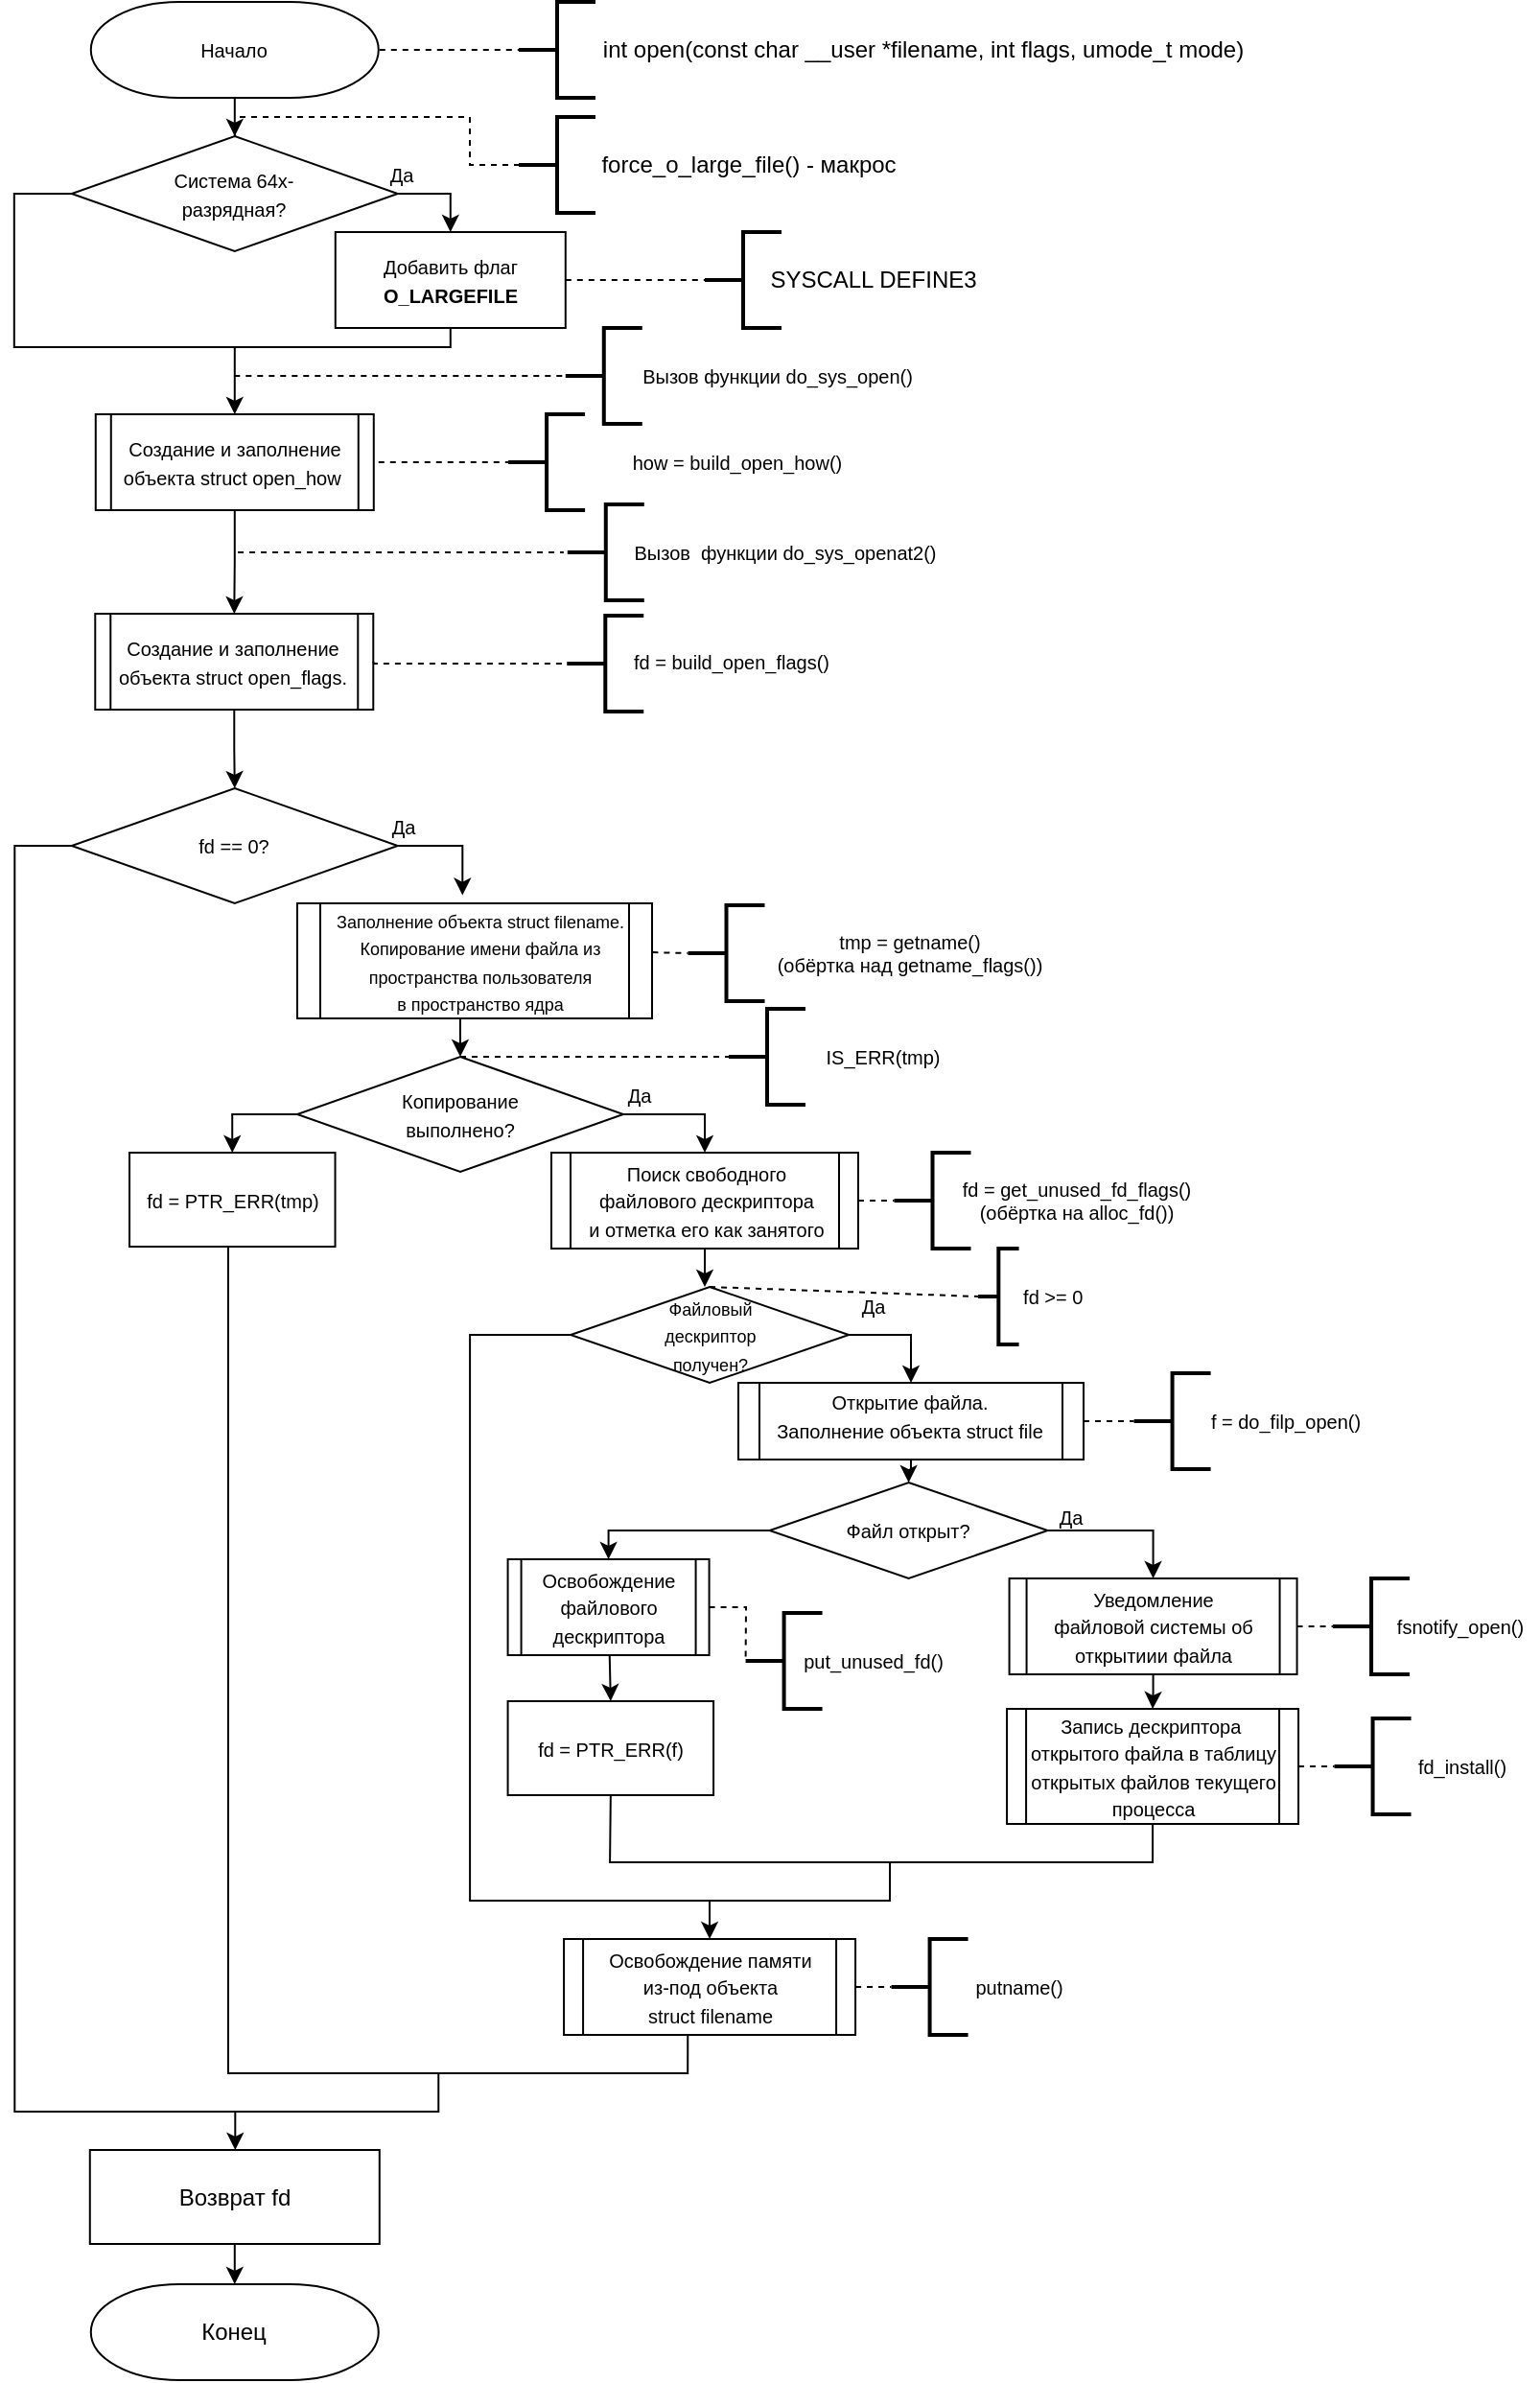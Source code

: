 <mxfile version="18.0.6" type="device" pages="11"><diagram id="c2XTWXLVC-m2qoaIguXX" name="open"><mxGraphModel dx="1004" dy="604" grid="1" gridSize="10" guides="1" tooltips="1" connect="1" arrows="1" fold="1" page="1" pageScale="1" pageWidth="1169" pageHeight="827" math="0" shadow="0"><root><mxCell id="0"/><mxCell id="1" parent="0"/><mxCell id="Z9M_0i574EPpmVIjxu1M-3" value="" style="edgeStyle=orthogonalEdgeStyle;rounded=0;orthogonalLoop=1;jettySize=auto;html=1;" parent="1" source="Z9M_0i574EPpmVIjxu1M-1" target="Z9M_0i574EPpmVIjxu1M-2" edge="1"><mxGeometry relative="1" as="geometry"/></mxCell><mxCell id="Z9M_0i574EPpmVIjxu1M-1" value="&lt;font style=&quot;font-size: 10px&quot;&gt;Начало&lt;/font&gt;" style="strokeWidth=1;html=1;shape=mxgraph.flowchart.terminator;whiteSpace=wrap;" parent="1" vertex="1"><mxGeometry x="82.39" y="70" width="150" height="50" as="geometry"/></mxCell><mxCell id="Z9M_0i574EPpmVIjxu1M-6" value="" style="edgeStyle=elbowEdgeStyle;rounded=0;orthogonalLoop=1;jettySize=auto;html=1;elbow=vertical;exitX=1;exitY=0.5;exitDx=0;exitDy=0;exitPerimeter=0;entryX=0.5;entryY=0;entryDx=0;entryDy=0;" parent="1" source="Z9M_0i574EPpmVIjxu1M-2" target="Z9M_0i574EPpmVIjxu1M-4" edge="1"><mxGeometry relative="1" as="geometry"><mxPoint x="253.64" y="190" as="targetPoint"/><Array as="points"><mxPoint x="253.64" y="170"/></Array></mxGeometry></mxCell><mxCell id="Z9M_0i574EPpmVIjxu1M-2" value="&lt;font style=&quot;font-size: 10px&quot;&gt;Система 64х-&lt;br&gt;разрядная?&lt;/font&gt;" style="strokeWidth=1;html=1;shape=mxgraph.flowchart.decision;whiteSpace=wrap;" parent="1" vertex="1"><mxGeometry x="72.39" y="140" width="170" height="60" as="geometry"/></mxCell><mxCell id="Z9M_0i574EPpmVIjxu1M-47" value="" style="edgeStyle=orthogonalEdgeStyle;rounded=0;sketch=0;orthogonalLoop=1;jettySize=auto;html=1;fontSize=10;entryX=0.5;entryY=0;entryDx=0;entryDy=0;exitX=0.5;exitY=1;exitDx=0;exitDy=0;" parent="1" source="Z9M_0i574EPpmVIjxu1M-4" target="Z9M_0i574EPpmVIjxu1M-8" edge="1"><mxGeometry relative="1" as="geometry"><mxPoint x="251.211" y="240" as="sourcePoint"/><mxPoint x="251.14" y="315" as="targetPoint"/><Array as="points"><mxPoint x="270" y="250"/><mxPoint x="157" y="250"/></Array></mxGeometry></mxCell><mxCell id="Z9M_0i574EPpmVIjxu1M-4" value="&lt;font style=&quot;font-size: 10px&quot;&gt;Добавить флаг&lt;br&gt;&lt;b&gt;O_LARGEFILE&lt;/b&gt;&lt;/font&gt;" style="rounded=0;whiteSpace=wrap;html=1;absoluteArcSize=1;arcSize=14;strokeWidth=1;" parent="1" vertex="1"><mxGeometry x="209.89" y="190" width="120" height="50" as="geometry"/></mxCell><mxCell id="Z9M_0i574EPpmVIjxu1M-7" value="&lt;font style=&quot;font-size: 10px&quot;&gt;Да&lt;/font&gt;" style="text;html=1;align=center;verticalAlign=middle;resizable=0;points=[];autosize=1;strokeColor=none;fillColor=none;" parent="1" vertex="1"><mxGeometry x="228.64" y="150" width="30" height="20" as="geometry"/></mxCell><mxCell id="Z9M_0i574EPpmVIjxu1M-12" value="" style="edgeStyle=elbowEdgeStyle;rounded=0;orthogonalLoop=1;jettySize=auto;elbow=vertical;html=1;entryX=0.5;entryY=0;entryDx=0;entryDy=0;exitX=0.5;exitY=1;exitDx=0;exitDy=0;" parent="1" source="Z9M_0i574EPpmVIjxu1M-8" target="Z9M_0i574EPpmVIjxu1M-10" edge="1"><mxGeometry relative="1" as="geometry"><mxPoint x="120" y="360" as="sourcePoint"/></mxGeometry></mxCell><mxCell id="Z9M_0i574EPpmVIjxu1M-8" value="" style="verticalLabelPosition=bottom;verticalAlign=top;html=1;shape=process;whiteSpace=wrap;rounded=0;size=0.052;arcSize=6;strokeWidth=1;" parent="1" vertex="1"><mxGeometry x="84.89" y="285" width="145" height="50" as="geometry"/></mxCell><mxCell id="Z9M_0i574EPpmVIjxu1M-9" value="&lt;font style=&quot;font-size: 10px;&quot;&gt;Создание и заполнение&lt;br&gt;объекта struct open_how&amp;nbsp;&lt;/font&gt;" style="text;html=1;align=center;verticalAlign=middle;resizable=0;points=[];autosize=1;strokeColor=none;fillColor=none;" parent="1" vertex="1"><mxGeometry x="92.39" y="290" width="130" height="40" as="geometry"/></mxCell><mxCell id="Z9M_0i574EPpmVIjxu1M-10" value="" style="verticalLabelPosition=bottom;verticalAlign=top;html=1;shape=process;whiteSpace=wrap;rounded=0;size=0.052;arcSize=6;strokeWidth=1;" parent="1" vertex="1"><mxGeometry x="84.64" y="389" width="145" height="50" as="geometry"/></mxCell><mxCell id="Z9M_0i574EPpmVIjxu1M-15" value="" style="edgeStyle=elbowEdgeStyle;rounded=0;orthogonalLoop=1;jettySize=auto;elbow=vertical;html=1;exitX=0.5;exitY=1;exitDx=0;exitDy=0;" parent="1" source="Z9M_0i574EPpmVIjxu1M-10" target="Z9M_0i574EPpmVIjxu1M-14" edge="1"><mxGeometry relative="1" as="geometry"/></mxCell><mxCell id="Z9M_0i574EPpmVIjxu1M-11" value="&lt;font style=&quot;font-size: 10px&quot;&gt;Создание и заполнение&lt;br&gt;объекта struct&amp;nbsp;open_flags.&lt;br&gt;&lt;/font&gt;" style="text;html=1;align=center;verticalAlign=middle;resizable=0;points=[];autosize=1;strokeColor=none;fillColor=none;" parent="1" vertex="1"><mxGeometry x="91.14" y="394" width="130" height="40" as="geometry"/></mxCell><mxCell id="Z9M_0i574EPpmVIjxu1M-18" value="" style="edgeStyle=elbowEdgeStyle;rounded=0;orthogonalLoop=1;jettySize=auto;elbow=vertical;html=1;exitX=1;exitY=0.5;exitDx=0;exitDy=0;exitPerimeter=0;entryX=0.448;entryY=0.011;entryDx=0;entryDy=0;entryPerimeter=0;" parent="1" source="Z9M_0i574EPpmVIjxu1M-14" target="Z9M_0i574EPpmVIjxu1M-17" edge="1"><mxGeometry relative="1" as="geometry"><mxPoint x="253.64" y="540" as="targetPoint"/><Array as="points"><mxPoint x="253.64" y="510"/></Array></mxGeometry></mxCell><mxCell id="Z9M_0i574EPpmVIjxu1M-73" value="" style="edgeStyle=orthogonalEdgeStyle;rounded=0;sketch=0;orthogonalLoop=1;jettySize=auto;html=1;fontSize=10;elbow=vertical;entryX=0.5;entryY=0;entryDx=0;entryDy=0;" parent="1" source="Z9M_0i574EPpmVIjxu1M-14" target="ipqE1b7JqoS-UDY3G7tD-1" edge="1"><mxGeometry relative="1" as="geometry"><mxPoint x="-17.61" y="1191.0" as="targetPoint"/><Array as="points"><mxPoint x="42.64" y="510"/><mxPoint x="42.64" y="1170"/><mxPoint x="157.64" y="1170"/><mxPoint x="157.64" y="1190"/></Array></mxGeometry></mxCell><mxCell id="Z9M_0i574EPpmVIjxu1M-14" value="&lt;span style=&quot;font-size: 10px;&quot;&gt;fd == 0?&lt;/span&gt;" style="strokeWidth=1;html=1;shape=mxgraph.flowchart.decision;whiteSpace=wrap;" parent="1" vertex="1"><mxGeometry x="72.39" y="480" width="170" height="60" as="geometry"/></mxCell><mxCell id="Z9M_0i574EPpmVIjxu1M-21" value="" style="edgeStyle=elbowEdgeStyle;rounded=0;orthogonalLoop=1;jettySize=auto;elbow=vertical;html=1;exitX=0.441;exitY=0.929;exitDx=0;exitDy=0;exitPerimeter=0;entryX=0.5;entryY=0;entryDx=0;entryDy=0;entryPerimeter=0;" parent="1" source="Z9M_0i574EPpmVIjxu1M-17" target="Z9M_0i574EPpmVIjxu1M-20" edge="1"><mxGeometry relative="1" as="geometry"><mxPoint x="272.5" y="600" as="sourcePoint"/><mxPoint x="272.5" y="620" as="targetPoint"/></mxGeometry></mxCell><mxCell id="Z9M_0i574EPpmVIjxu1M-16" value="" style="verticalLabelPosition=bottom;verticalAlign=top;html=1;shape=process;whiteSpace=wrap;rounded=0;size=0.063;arcSize=6;strokeWidth=1;" parent="1" vertex="1"><mxGeometry x="190" y="540" width="185" height="60" as="geometry"/></mxCell><mxCell id="Z9M_0i574EPpmVIjxu1M-17" value="&lt;font style=&quot;font-size: 9px;&quot;&gt;Заполнение объекта struct filename. &lt;br&gt;Копирование имени файла из &lt;br&gt;пространства пользователя&lt;br&gt;в пространство ядра&lt;/font&gt;" style="text;html=1;align=center;verticalAlign=middle;resizable=0;points=[];autosize=1;strokeColor=none;fillColor=none;" parent="1" vertex="1"><mxGeometry x="200" y="535" width="170" height="70" as="geometry"/></mxCell><mxCell id="Z9M_0i574EPpmVIjxu1M-19" value="&lt;font style=&quot;font-size: 10px&quot;&gt;Да&lt;/font&gt;" style="text;html=1;align=center;verticalAlign=middle;resizable=0;points=[];autosize=1;strokeColor=none;fillColor=none;" parent="1" vertex="1"><mxGeometry x="229.89" y="490" width="30" height="20" as="geometry"/></mxCell><mxCell id="Z9M_0i574EPpmVIjxu1M-24" value="" style="edgeStyle=elbowEdgeStyle;rounded=0;orthogonalLoop=1;jettySize=auto;elbow=vertical;html=1;exitX=1;exitY=0.5;exitDx=0;exitDy=0;exitPerimeter=0;entryX=0.5;entryY=0;entryDx=0;entryDy=0;" parent="1" source="Z9M_0i574EPpmVIjxu1M-20" target="Z9M_0i574EPpmVIjxu1M-22" edge="1"><mxGeometry relative="1" as="geometry"><Array as="points"><mxPoint x="377.5" y="650"/></Array></mxGeometry></mxCell><mxCell id="Z9M_0i574EPpmVIjxu1M-20" value="&lt;font style=&quot;font-size: 10px&quot;&gt;Копирование&lt;br&gt;выполнено?&lt;/font&gt;" style="strokeWidth=1;html=1;shape=mxgraph.flowchart.decision;whiteSpace=wrap;" parent="1" vertex="1"><mxGeometry x="190" y="620" width="170" height="60" as="geometry"/></mxCell><mxCell id="Z9M_0i574EPpmVIjxu1M-27" value="" style="edgeStyle=elbowEdgeStyle;rounded=0;orthogonalLoop=1;jettySize=auto;elbow=vertical;html=1;" parent="1" source="Z9M_0i574EPpmVIjxu1M-22" edge="1"><mxGeometry relative="1" as="geometry"><mxPoint x="402.5" y="740" as="targetPoint"/></mxGeometry></mxCell><mxCell id="Z9M_0i574EPpmVIjxu1M-22" value="" style="verticalLabelPosition=bottom;verticalAlign=top;html=1;shape=process;whiteSpace=wrap;rounded=0;size=0.063;arcSize=6;strokeWidth=1;" parent="1" vertex="1"><mxGeometry x="322.5" y="670" width="160" height="50" as="geometry"/></mxCell><mxCell id="Z9M_0i574EPpmVIjxu1M-23" value="&lt;font style=&quot;font-size: 10px&quot;&gt;Поиск свободного &lt;br&gt;файлового дескриптора &lt;br&gt;и отметка его как занятого&lt;/font&gt;" style="text;html=1;align=center;verticalAlign=middle;resizable=0;points=[];autosize=1;strokeColor=none;fillColor=none;" parent="1" vertex="1"><mxGeometry x="327.5" y="665" width="150" height="60" as="geometry"/></mxCell><mxCell id="Z9M_0i574EPpmVIjxu1M-25" value="&lt;font style=&quot;font-size: 10px&quot;&gt;Да&lt;/font&gt;" style="text;html=1;align=center;verticalAlign=middle;resizable=0;points=[];autosize=1;strokeColor=none;fillColor=none;" parent="1" vertex="1"><mxGeometry x="352.5" y="630" width="30" height="20" as="geometry"/></mxCell><mxCell id="Z9M_0i574EPpmVIjxu1M-31" value="" style="edgeStyle=elbowEdgeStyle;rounded=0;orthogonalLoop=1;jettySize=auto;elbow=vertical;html=1;entryX=0.5;entryY=0;entryDx=0;entryDy=0;exitX=1;exitY=0.5;exitDx=0;exitDy=0;exitPerimeter=0;" parent="1" source="Z9M_0i574EPpmVIjxu1M-26" target="Z9M_0i574EPpmVIjxu1M-28" edge="1"><mxGeometry relative="1" as="geometry"><Array as="points"><mxPoint x="500.04" y="765"/></Array></mxGeometry></mxCell><mxCell id="Z9M_0i574EPpmVIjxu1M-65" value="" style="edgeStyle=orthogonalEdgeStyle;rounded=0;sketch=0;orthogonalLoop=1;jettySize=auto;html=1;fontSize=10;elbow=vertical;entryX=0.5;entryY=0;entryDx=0;entryDy=0;" parent="1" source="Z9M_0i574EPpmVIjxu1M-26" target="Z9M_0i574EPpmVIjxu1M-61" edge="1"><mxGeometry relative="1" as="geometry"><mxPoint x="215.04" y="1090" as="targetPoint"/><Array as="points"><mxPoint x="280.04" y="765"/><mxPoint x="280.04" y="1060"/><mxPoint x="405.04" y="1060"/></Array></mxGeometry></mxCell><mxCell id="Z9M_0i574EPpmVIjxu1M-26" value="&lt;font style=&quot;font-size: 9px;&quot;&gt;Файловый &lt;br&gt;дескриптор &lt;br&gt;получен?&lt;/font&gt;" style="strokeWidth=1;html=1;shape=mxgraph.flowchart.decision;whiteSpace=wrap;" parent="1" vertex="1"><mxGeometry x="332.54" y="740" width="145" height="50" as="geometry"/></mxCell><mxCell id="Z9M_0i574EPpmVIjxu1M-34" value="" style="edgeStyle=elbowEdgeStyle;rounded=0;orthogonalLoop=1;jettySize=auto;elbow=vertical;html=1;" parent="1" source="Z9M_0i574EPpmVIjxu1M-28" target="Z9M_0i574EPpmVIjxu1M-33" edge="1"><mxGeometry relative="1" as="geometry"/></mxCell><mxCell id="Z9M_0i574EPpmVIjxu1M-28" value="" style="verticalLabelPosition=bottom;verticalAlign=top;html=1;shape=process;whiteSpace=wrap;rounded=0;size=0.063;arcSize=6;strokeWidth=1;" parent="1" vertex="1"><mxGeometry x="420" y="790" width="180" height="40" as="geometry"/></mxCell><mxCell id="Z9M_0i574EPpmVIjxu1M-29" value="&lt;font style=&quot;font-size: 10px;&quot;&gt;Открытие файла.&lt;br&gt;Заполнение объекта struct file&lt;/font&gt;" style="text;html=1;align=center;verticalAlign=middle;resizable=0;points=[];autosize=1;strokeColor=none;fillColor=none;" parent="1" vertex="1"><mxGeometry x="433.79" y="787" width="150" height="40" as="geometry"/></mxCell><mxCell id="Z9M_0i574EPpmVIjxu1M-32" value="&lt;font style=&quot;font-size: 10px&quot;&gt;Да&lt;/font&gt;" style="text;html=1;align=center;verticalAlign=middle;resizable=0;points=[];autosize=1;strokeColor=none;fillColor=none;" parent="1" vertex="1"><mxGeometry x="475.04" y="740" width="30" height="20" as="geometry"/></mxCell><mxCell id="Z9M_0i574EPpmVIjxu1M-37" value="" style="edgeStyle=elbowEdgeStyle;rounded=0;orthogonalLoop=1;jettySize=auto;elbow=vertical;html=1;exitX=1;exitY=0.5;exitDx=0;exitDy=0;exitPerimeter=0;entryX=0.5;entryY=0;entryDx=0;entryDy=0;" parent="1" source="Z9M_0i574EPpmVIjxu1M-33" target="Z9M_0i574EPpmVIjxu1M-35" edge="1"><mxGeometry relative="1" as="geometry"><Array as="points"><mxPoint x="604.04" y="867"/></Array></mxGeometry></mxCell><mxCell id="Z9M_0i574EPpmVIjxu1M-50" value="" style="edgeStyle=orthogonalEdgeStyle;rounded=0;sketch=0;orthogonalLoop=1;jettySize=auto;html=1;fontSize=10;elbow=vertical;entryX=0.5;entryY=0;entryDx=0;entryDy=0;" parent="1" source="Z9M_0i574EPpmVIjxu1M-33" target="Z9M_0i574EPpmVIjxu1M-48" edge="1"><mxGeometry relative="1" as="geometry"><Array as="points"><mxPoint x="353.04" y="867"/></Array></mxGeometry></mxCell><mxCell id="Z9M_0i574EPpmVIjxu1M-33" value="&lt;font style=&quot;font-size: 10px&quot;&gt;Файл открыт?&lt;/font&gt;" style="strokeWidth=1;html=1;shape=mxgraph.flowchart.decision;whiteSpace=wrap;" parent="1" vertex="1"><mxGeometry x="436.29" y="842" width="145" height="50" as="geometry"/></mxCell><mxCell id="Z9M_0i574EPpmVIjxu1M-42" value="" style="edgeStyle=elbowEdgeStyle;rounded=0;orthogonalLoop=1;jettySize=auto;elbow=vertical;html=1;entryX=0.5;entryY=0;entryDx=0;entryDy=0;" parent="1" source="Z9M_0i574EPpmVIjxu1M-35" target="Z9M_0i574EPpmVIjxu1M-40" edge="1"><mxGeometry relative="1" as="geometry"/></mxCell><mxCell id="Z9M_0i574EPpmVIjxu1M-35" value="" style="verticalLabelPosition=bottom;verticalAlign=top;html=1;shape=process;whiteSpace=wrap;rounded=0;size=0.063;arcSize=6;strokeWidth=1;" parent="1" vertex="1"><mxGeometry x="561.29" y="892" width="150" height="50" as="geometry"/></mxCell><mxCell id="Z9M_0i574EPpmVIjxu1M-36" value="&lt;font style=&quot;font-size: 10px&quot;&gt;Уведомление &lt;br&gt;файловой системы об &lt;br&gt;открытиии файла&lt;/font&gt;" style="text;html=1;align=center;verticalAlign=middle;resizable=0;points=[];autosize=1;strokeColor=none;fillColor=none;" parent="1" vertex="1"><mxGeometry x="576.29" y="892" width="120" height="50" as="geometry"/></mxCell><mxCell id="Z9M_0i574EPpmVIjxu1M-39" value="&lt;font style=&quot;font-size: 10px&quot;&gt;Да&lt;/font&gt;" style="text;html=1;align=center;verticalAlign=middle;resizable=0;points=[];autosize=1;strokeColor=none;fillColor=none;" parent="1" vertex="1"><mxGeometry x="577.54" y="850" width="30" height="20" as="geometry"/></mxCell><mxCell id="Z9M_0i574EPpmVIjxu1M-40" value="" style="verticalLabelPosition=bottom;verticalAlign=top;html=1;shape=process;whiteSpace=wrap;rounded=0;size=0.063;arcSize=6;strokeWidth=1;" parent="1" vertex="1"><mxGeometry x="560.04" y="960" width="152" height="60" as="geometry"/></mxCell><mxCell id="Z9M_0i574EPpmVIjxu1M-41" value="&lt;font style=&quot;font-size: 10px&quot;&gt;Запись дескриптора&amp;nbsp;&lt;br&gt;открытого файла в таблицу &lt;br&gt;открытых файлов текущего&lt;br&gt;процесса&lt;/font&gt;" style="text;html=1;align=center;verticalAlign=middle;resizable=0;points=[];autosize=1;strokeColor=none;fillColor=none;" parent="1" vertex="1"><mxGeometry x="566.29" y="960" width="140" height="60" as="geometry"/></mxCell><mxCell id="Z9M_0i574EPpmVIjxu1M-44" value="" style="endArrow=none;html=1;rounded=0;sketch=0;fontSize=10;exitX=0;exitY=0.5;exitDx=0;exitDy=0;exitPerimeter=0;edgeStyle=orthogonalEdgeStyle;elbow=vertical;" parent="1" source="Z9M_0i574EPpmVIjxu1M-2" edge="1"><mxGeometry width="50" height="50" relative="1" as="geometry"><mxPoint x="212.39" y="300" as="sourcePoint"/><mxPoint x="157.39" y="250" as="targetPoint"/><Array as="points"><mxPoint x="42.39" y="170"/><mxPoint x="42.39" y="250"/></Array></mxGeometry></mxCell><mxCell id="Z9M_0i574EPpmVIjxu1M-48" value="" style="verticalLabelPosition=bottom;verticalAlign=top;html=1;shape=process;whiteSpace=wrap;rounded=0;size=0.063;arcSize=6;strokeWidth=1;" parent="1" vertex="1"><mxGeometry x="299.79" y="882" width="105" height="50" as="geometry"/></mxCell><mxCell id="17" style="edgeStyle=none;html=1;entryX=0.5;entryY=0;entryDx=0;entryDy=0;" parent="1" source="Z9M_0i574EPpmVIjxu1M-49" target="16" edge="1"><mxGeometry relative="1" as="geometry"/></mxCell><mxCell id="Z9M_0i574EPpmVIjxu1M-49" value="&lt;span style=&quot;font-size: 10px&quot;&gt;Освобождение &lt;br&gt;файлового &lt;br&gt;дескриптора&lt;/span&gt;" style="text;html=1;align=center;verticalAlign=middle;resizable=0;points=[];autosize=1;strokeColor=none;fillColor=none;" parent="1" vertex="1"><mxGeometry x="312.29" y="882" width="80" height="50" as="geometry"/></mxCell><mxCell id="Z9M_0i574EPpmVIjxu1M-52" value="" style="strokeWidth=2;html=1;shape=mxgraph.flowchart.annotation_2;align=left;labelPosition=right;pointerEvents=1;rounded=0;sketch=0;fontSize=10;" parent="1" vertex="1"><mxGeometry x="423.79" y="910" width="40" height="50" as="geometry"/></mxCell><mxCell id="Z9M_0i574EPpmVIjxu1M-53" value="" style="endArrow=none;dashed=1;html=1;rounded=0;sketch=0;fontSize=10;elbow=vertical;entryX=0;entryY=0.5;entryDx=0;entryDy=0;entryPerimeter=0;exitX=1;exitY=0.5;exitDx=0;exitDy=0;" parent="1" target="Z9M_0i574EPpmVIjxu1M-52" edge="1" source="Z9M_0i574EPpmVIjxu1M-48"><mxGeometry width="50" height="50" relative="1" as="geometry"><mxPoint x="413.13" y="916.72" as="sourcePoint"/><mxPoint x="431.88" y="916.72" as="targetPoint"/><Array as="points"><mxPoint x="424" y="907"/></Array></mxGeometry></mxCell><mxCell id="Z9M_0i574EPpmVIjxu1M-54" value="put_unused_fd()" style="text;html=1;align=center;verticalAlign=middle;resizable=0;points=[];autosize=1;strokeColor=none;fillColor=none;fontSize=10;" parent="1" vertex="1"><mxGeometry x="445.04" y="925" width="90" height="20" as="geometry"/></mxCell><mxCell id="Z9M_0i574EPpmVIjxu1M-55" value="" style="strokeWidth=2;html=1;shape=mxgraph.flowchart.annotation_2;align=left;labelPosition=right;pointerEvents=1;rounded=0;sketch=0;fontSize=10;" parent="1" vertex="1"><mxGeometry x="730.04" y="892" width="40" height="50" as="geometry"/></mxCell><mxCell id="Z9M_0i574EPpmVIjxu1M-56" value="" style="endArrow=none;dashed=1;html=1;rounded=0;sketch=0;fontSize=10;elbow=vertical;entryX=0;entryY=0.5;entryDx=0;entryDy=0;entryPerimeter=0;" parent="1" target="Z9M_0i574EPpmVIjxu1M-55" edge="1"><mxGeometry width="50" height="50" relative="1" as="geometry"><mxPoint x="711.29" y="917" as="sourcePoint"/><mxPoint x="741.29" y="912" as="targetPoint"/></mxGeometry></mxCell><mxCell id="Z9M_0i574EPpmVIjxu1M-57" value="fsnotify_open()" style="text;html=1;align=center;verticalAlign=middle;resizable=0;points=[];autosize=1;strokeColor=none;fillColor=none;fontSize=10;" parent="1" vertex="1"><mxGeometry x="756.29" y="907" width="80" height="20" as="geometry"/></mxCell><mxCell id="Z9M_0i574EPpmVIjxu1M-58" value="" style="strokeWidth=2;html=1;shape=mxgraph.flowchart.annotation_2;align=left;labelPosition=right;pointerEvents=1;rounded=0;sketch=0;fontSize=10;" parent="1" vertex="1"><mxGeometry x="730.79" y="965" width="40" height="50" as="geometry"/></mxCell><mxCell id="Z9M_0i574EPpmVIjxu1M-59" value="" style="endArrow=none;dashed=1;html=1;rounded=0;sketch=0;fontSize=10;elbow=vertical;entryX=0;entryY=0.5;entryDx=0;entryDy=0;entryPerimeter=0;" parent="1" target="Z9M_0i574EPpmVIjxu1M-58" edge="1"><mxGeometry width="50" height="50" relative="1" as="geometry"><mxPoint x="712.04" y="990" as="sourcePoint"/><mxPoint x="742.04" y="985" as="targetPoint"/></mxGeometry></mxCell><mxCell id="Z9M_0i574EPpmVIjxu1M-60" value="fd_install()" style="text;html=1;align=center;verticalAlign=middle;resizable=0;points=[];autosize=1;strokeColor=none;fillColor=none;fontSize=10;" parent="1" vertex="1"><mxGeometry x="767.04" y="980" width="60" height="20" as="geometry"/></mxCell><mxCell id="Z9M_0i574EPpmVIjxu1M-61" value="" style="verticalLabelPosition=bottom;verticalAlign=top;html=1;shape=process;whiteSpace=wrap;rounded=0;size=0.063;arcSize=6;strokeWidth=1;" parent="1" vertex="1"><mxGeometry x="329.04" y="1080" width="152" height="50" as="geometry"/></mxCell><mxCell id="Z9M_0i574EPpmVIjxu1M-62" value="&lt;span style=&quot;font-size: 10px;&quot;&gt;Освобождение памяти &lt;br&gt;из-под объекта&lt;br&gt;&lt;/span&gt;&lt;font style=&quot;font-size: 10px;&quot;&gt;struct filename&lt;/font&gt;" style="text;html=1;align=center;verticalAlign=middle;resizable=0;points=[];autosize=1;strokeColor=none;fillColor=none;" parent="1" vertex="1"><mxGeometry x="340.04" y="1075" width="130" height="60" as="geometry"/></mxCell><mxCell id="Z9M_0i574EPpmVIjxu1M-63" value="" style="endArrow=none;html=1;rounded=0;sketch=0;fontSize=10;elbow=vertical;exitX=0.5;exitY=1;exitDx=0;exitDy=0;entryX=0.5;entryY=1;entryDx=0;entryDy=0;" parent="1" source="16" target="Z9M_0i574EPpmVIjxu1M-40" edge="1"><mxGeometry width="50" height="50" relative="1" as="geometry"><mxPoint x="500.04" y="970" as="sourcePoint"/><mxPoint x="550.04" y="920" as="targetPoint"/><Array as="points"><mxPoint x="353.04" y="1040"/><mxPoint x="636.04" y="1040"/></Array></mxGeometry></mxCell><mxCell id="Z9M_0i574EPpmVIjxu1M-66" value="" style="endArrow=none;html=1;rounded=0;sketch=0;fontSize=10;elbow=vertical;edgeStyle=orthogonalEdgeStyle;" parent="1" edge="1"><mxGeometry width="50" height="50" relative="1" as="geometry"><mxPoint x="400.04" y="1060" as="sourcePoint"/><mxPoint x="499.04" y="1040" as="targetPoint"/><Array as="points"><mxPoint x="409.04" y="1060"/><mxPoint x="499.04" y="1060"/></Array></mxGeometry></mxCell><mxCell id="Z9M_0i574EPpmVIjxu1M-67" value="" style="strokeWidth=2;html=1;shape=mxgraph.flowchart.annotation_2;align=left;labelPosition=right;pointerEvents=1;rounded=0;sketch=0;fontSize=10;" parent="1" vertex="1"><mxGeometry x="499.79" y="1080" width="40" height="50" as="geometry"/></mxCell><mxCell id="Z9M_0i574EPpmVIjxu1M-68" value="" style="endArrow=none;dashed=1;html=1;rounded=0;sketch=0;fontSize=10;elbow=vertical;entryX=0;entryY=0.5;entryDx=0;entryDy=0;entryPerimeter=0;" parent="1" target="Z9M_0i574EPpmVIjxu1M-67" edge="1"><mxGeometry width="50" height="50" relative="1" as="geometry"><mxPoint x="481.04" y="1105.0" as="sourcePoint"/><mxPoint x="511.04" y="1100" as="targetPoint"/></mxGeometry></mxCell><mxCell id="Z9M_0i574EPpmVIjxu1M-69" value="putname()" style="text;html=1;align=center;verticalAlign=middle;resizable=0;points=[];autosize=1;strokeColor=none;fillColor=none;fontSize=10;" parent="1" vertex="1"><mxGeometry x="536.04" y="1095" width="60" height="20" as="geometry"/></mxCell><mxCell id="Z9M_0i574EPpmVIjxu1M-70" value="&lt;font style=&quot;font-size: 12px;&quot;&gt;Конец&lt;/font&gt;" style="strokeWidth=1;html=1;shape=mxgraph.flowchart.terminator;whiteSpace=wrap;" parent="1" vertex="1"><mxGeometry x="82.39" y="1260" width="150" height="50" as="geometry"/></mxCell><mxCell id="Z9M_0i574EPpmVIjxu1M-71" value="" style="endArrow=none;html=1;rounded=0;sketch=0;fontSize=10;elbow=vertical;edgeStyle=orthogonalEdgeStyle;exitX=0.5;exitY=1;exitDx=0;exitDy=0;" parent="1" source="YN_-FUPgnSU9-CGihaOD-18" edge="1"><mxGeometry width="50" height="50" relative="1" as="geometry"><mxPoint x="180" y="770" as="sourcePoint"/><mxPoint x="393.64" y="1130" as="targetPoint"/><Array as="points"><mxPoint x="154" y="719"/><mxPoint x="154" y="1150"/><mxPoint x="394" y="1150"/></Array></mxGeometry></mxCell><mxCell id="Z9M_0i574EPpmVIjxu1M-74" value="" style="endArrow=none;html=1;rounded=0;sketch=0;fontSize=10;elbow=vertical;" parent="1" edge="1"><mxGeometry width="50" height="50" relative="1" as="geometry"><mxPoint x="133.64" y="1170" as="sourcePoint"/><mxPoint x="263.64" y="1150" as="targetPoint"/><Array as="points"><mxPoint x="263.64" y="1170"/></Array></mxGeometry></mxCell><mxCell id="Z9M_0i574EPpmVIjxu1M-75" value="" style="strokeWidth=2;html=1;shape=mxgraph.flowchart.annotation_2;align=left;labelPosition=right;pointerEvents=1;rounded=0;sketch=0;fontSize=10;" parent="1" vertex="1"><mxGeometry x="626.29" y="785" width="40" height="50" as="geometry"/></mxCell><mxCell id="Z9M_0i574EPpmVIjxu1M-76" value="" style="endArrow=none;dashed=1;html=1;rounded=0;sketch=0;fontSize=10;elbow=vertical;entryX=0;entryY=0.5;entryDx=0;entryDy=0;entryPerimeter=0;exitX=1;exitY=0.5;exitDx=0;exitDy=0;" parent="1" source="Z9M_0i574EPpmVIjxu1M-28" target="Z9M_0i574EPpmVIjxu1M-75" edge="1"><mxGeometry width="50" height="50" relative="1" as="geometry"><mxPoint x="607.54" y="810.0" as="sourcePoint"/><mxPoint x="637.54" y="805" as="targetPoint"/></mxGeometry></mxCell><mxCell id="Z9M_0i574EPpmVIjxu1M-77" value="f = do_filp_open()" style="text;html=1;align=center;verticalAlign=middle;resizable=0;points=[];autosize=1;strokeColor=none;fillColor=none;fontSize=10;" parent="1" vertex="1"><mxGeometry x="659.54" y="800" width="90" height="20" as="geometry"/></mxCell><mxCell id="Z9M_0i574EPpmVIjxu1M-81" value="" style="strokeWidth=2;html=1;shape=mxgraph.flowchart.annotation_2;align=left;labelPosition=right;pointerEvents=1;rounded=0;sketch=0;fontSize=10;" parent="1" vertex="1"><mxGeometry x="501.25" y="670" width="40" height="50" as="geometry"/></mxCell><mxCell id="Z9M_0i574EPpmVIjxu1M-82" value="" style="endArrow=none;dashed=1;html=1;rounded=0;sketch=0;fontSize=10;elbow=vertical;entryX=0;entryY=0.5;entryDx=0;entryDy=0;entryPerimeter=0;" parent="1" target="Z9M_0i574EPpmVIjxu1M-81" edge="1"><mxGeometry width="50" height="50" relative="1" as="geometry"><mxPoint x="482.5" y="695.0" as="sourcePoint"/><mxPoint x="512.5" y="690" as="targetPoint"/></mxGeometry></mxCell><mxCell id="Z9M_0i574EPpmVIjxu1M-83" value="fd = get_unused_fd_flags()&lt;br&gt;(обёртка на alloc_fd())" style="text;html=1;align=center;verticalAlign=middle;resizable=0;points=[];autosize=1;strokeColor=none;fillColor=none;fontSize=10;" parent="1" vertex="1"><mxGeometry x="531.04" y="680" width="130" height="30" as="geometry"/></mxCell><mxCell id="Z9M_0i574EPpmVIjxu1M-84" value="" style="strokeWidth=2;html=1;shape=mxgraph.flowchart.annotation_2;align=left;labelPosition=right;pointerEvents=1;rounded=0;sketch=0;fontSize=10;" parent="1" vertex="1"><mxGeometry x="393.75" y="541" width="40" height="50" as="geometry"/></mxCell><mxCell id="Z9M_0i574EPpmVIjxu1M-85" value="" style="endArrow=none;dashed=1;html=1;rounded=0;sketch=0;fontSize=10;elbow=vertical;entryX=0;entryY=0.5;entryDx=0;entryDy=0;entryPerimeter=0;exitX=1.001;exitY=0.426;exitDx=0;exitDy=0;exitPerimeter=0;" parent="1" target="Z9M_0i574EPpmVIjxu1M-84" edge="1" source="Z9M_0i574EPpmVIjxu1M-16"><mxGeometry width="50" height="50" relative="1" as="geometry"><mxPoint x="375" y="570.0" as="sourcePoint"/><mxPoint x="405" y="565" as="targetPoint"/></mxGeometry></mxCell><mxCell id="Z9M_0i574EPpmVIjxu1M-86" value="tmp = getname() &lt;br&gt;(обёртка над getname_flags())" style="text;html=1;align=center;verticalAlign=middle;resizable=0;points=[];autosize=1;strokeColor=none;fillColor=none;fontSize=10;" parent="1" vertex="1"><mxGeometry x="433.79" y="551" width="150" height="30" as="geometry"/></mxCell><mxCell id="Z9M_0i574EPpmVIjxu1M-89" value="&lt;font style=&quot;font-size: 12px;&quot;&gt;int open(const char __user *filename, int flags, umode_t mode)&lt;/font&gt;" style="text;html=1;align=center;verticalAlign=middle;resizable=0;points=[];autosize=1;strokeColor=none;fillColor=none;fontSize=12;" parent="1" vertex="1"><mxGeometry x="336.29" y="80" width="360" height="30" as="geometry"/></mxCell><mxCell id="Z9M_0i574EPpmVIjxu1M-90" value="" style="strokeWidth=2;html=1;shape=mxgraph.flowchart.annotation_2;align=left;labelPosition=right;pointerEvents=1;rounded=0;sketch=0;fontSize=10;" parent="1" vertex="1"><mxGeometry x="329.89" y="240" width="40" height="50" as="geometry"/></mxCell><mxCell id="Z9M_0i574EPpmVIjxu1M-91" value="" style="endArrow=none;dashed=1;html=1;rounded=0;sketch=0;fontSize=10;elbow=vertical;entryX=0;entryY=0.5;entryDx=0;entryDy=0;entryPerimeter=0;" parent="1" edge="1"><mxGeometry width="50" height="50" relative="1" as="geometry"><mxPoint x="157.14" y="265" as="sourcePoint"/><mxPoint x="330.89" y="265.0" as="targetPoint"/><Array as="points"/></mxGeometry></mxCell><mxCell id="Z9M_0i574EPpmVIjxu1M-92" value="Вызов функции do_sys_open()" style="text;html=1;align=center;verticalAlign=middle;resizable=0;points=[];autosize=1;strokeColor=none;fillColor=none;fontSize=10;" parent="1" vertex="1"><mxGeometry x="360" y="250" width="160" height="30" as="geometry"/></mxCell><mxCell id="Z9M_0i574EPpmVIjxu1M-93" value="" style="strokeWidth=2;html=1;shape=mxgraph.flowchart.annotation_2;align=left;labelPosition=right;pointerEvents=1;rounded=0;sketch=0;fontSize=10;" parent="1" vertex="1"><mxGeometry x="330.89" y="332" width="40" height="50" as="geometry"/></mxCell><mxCell id="Z9M_0i574EPpmVIjxu1M-94" value="" style="endArrow=none;dashed=1;html=1;rounded=0;sketch=0;fontSize=10;elbow=vertical;entryX=0;entryY=0.5;entryDx=0;entryDy=0;entryPerimeter=0;" parent="1" edge="1"><mxGeometry width="50" height="50" relative="1" as="geometry"><mxPoint x="159" y="357" as="sourcePoint"/><mxPoint x="328.89" y="357" as="targetPoint"/><Array as="points"/></mxGeometry></mxCell><mxCell id="Z9M_0i574EPpmVIjxu1M-95" value="Вызов&amp;nbsp; функции do_sys_openat2()" style="text;html=1;align=center;verticalAlign=middle;resizable=0;points=[];autosize=1;strokeColor=none;fillColor=none;fontSize=10;" parent="1" vertex="1"><mxGeometry x="353.5" y="342" width="180" height="30" as="geometry"/></mxCell><mxCell id="Z9M_0i574EPpmVIjxu1M-96" value="" style="strokeWidth=2;html=1;shape=mxgraph.flowchart.annotation_2;align=left;labelPosition=right;pointerEvents=1;rounded=0;sketch=0;fontSize=10;" parent="1" vertex="1"><mxGeometry x="330.64" y="390" width="40" height="50" as="geometry"/></mxCell><mxCell id="Z9M_0i574EPpmVIjxu1M-97" value="" style="endArrow=none;dashed=1;html=1;rounded=0;sketch=0;fontSize=10;elbow=vertical;edgeStyle=orthogonalEdgeStyle;entryX=0.093;entryY=0.461;entryDx=0;entryDy=0;entryPerimeter=0;exitX=1;exitY=0.5;exitDx=0;exitDy=0;" parent="1" source="Z9M_0i574EPpmVIjxu1M-10" target="Z9M_0i574EPpmVIjxu1M-96" edge="1"><mxGeometry width="50" height="50" relative="1" as="geometry"><mxPoint x="213.64" y="385" as="sourcePoint"/><mxPoint x="333.64" y="415" as="targetPoint"/><Array as="points"><mxPoint x="230" y="414"/><mxPoint x="230" y="415"/><mxPoint x="332" y="415"/></Array></mxGeometry></mxCell><mxCell id="Z9M_0i574EPpmVIjxu1M-98" value="fd = build_open_flags()" style="text;html=1;align=center;verticalAlign=middle;resizable=0;points=[];autosize=1;strokeColor=none;fillColor=none;fontSize=10;" parent="1" vertex="1"><mxGeometry x="351.04" y="399" width="130" height="30" as="geometry"/></mxCell><mxCell id="ipqE1b7JqoS-UDY3G7tD-2" style="edgeStyle=orthogonalEdgeStyle;rounded=0;orthogonalLoop=1;jettySize=auto;html=1;exitX=0.5;exitY=1;exitDx=0;exitDy=0;entryX=0.5;entryY=0;entryDx=0;entryDy=0;entryPerimeter=0;" parent="1" source="ipqE1b7JqoS-UDY3G7tD-1" target="Z9M_0i574EPpmVIjxu1M-70" edge="1"><mxGeometry relative="1" as="geometry"/></mxCell><mxCell id="ipqE1b7JqoS-UDY3G7tD-1" value="Возврат fd" style="rounded=0;whiteSpace=wrap;html=1;" parent="1" vertex="1"><mxGeometry x="81.89" y="1190" width="151" height="49" as="geometry"/></mxCell><mxCell id="3" value="" style="strokeWidth=2;html=1;shape=mxgraph.flowchart.annotation_2;align=left;labelPosition=right;pointerEvents=1;rounded=0;sketch=0;fontSize=10;" parent="1" vertex="1"><mxGeometry x="402.5" y="190" width="40" height="50" as="geometry"/></mxCell><mxCell id="4" value="SYSCALL DEFINE3" style="text;html=1;align=center;verticalAlign=middle;resizable=0;points=[];autosize=1;strokeColor=none;fillColor=none;" parent="1" vertex="1"><mxGeometry x="424.79" y="200" width="130" height="30" as="geometry"/></mxCell><mxCell id="6" value="" style="endArrow=none;dashed=1;html=1;rounded=0;sketch=0;fontSize=10;elbow=vertical;entryX=0;entryY=0.5;entryDx=0;entryDy=0;entryPerimeter=0;exitX=1;exitY=0.5;exitDx=0;exitDy=0;" parent="1" source="Z9M_0i574EPpmVIjxu1M-4" target="3" edge="1"><mxGeometry width="50" height="50" relative="1" as="geometry"><mxPoint x="349.89" y="215" as="sourcePoint"/><mxPoint x="526.29" y="140" as="targetPoint"/><Array as="points"/></mxGeometry></mxCell><mxCell id="10" value="" style="strokeWidth=2;html=1;shape=mxgraph.flowchart.annotation_2;align=left;labelPosition=right;pointerEvents=1;rounded=0;sketch=0;fontSize=10;" parent="1" vertex="1"><mxGeometry x="415" y="595" width="40" height="50" as="geometry"/></mxCell><mxCell id="12" value="" style="endArrow=none;dashed=1;html=1;rounded=0;sketch=0;fontSize=10;elbow=vertical;entryX=0;entryY=0.5;entryDx=0;entryDy=0;entryPerimeter=0;exitX=0.5;exitY=0;exitDx=0;exitDy=0;exitPerimeter=0;" parent="1" source="Z9M_0i574EPpmVIjxu1M-20" target="10" edge="1"><mxGeometry width="50" height="50" relative="1" as="geometry"><mxPoint x="385" y="580.0" as="sourcePoint"/><mxPoint x="403.75" y="580" as="targetPoint"/><Array as="points"/></mxGeometry></mxCell><mxCell id="13" value="" style="strokeWidth=2;html=1;shape=mxgraph.flowchart.annotation_2;align=left;labelPosition=right;pointerEvents=1;rounded=0;sketch=0;fontSize=10;" parent="1" vertex="1"><mxGeometry x="545.04" y="720" width="21.25" height="50" as="geometry"/></mxCell><mxCell id="14" value="fd &amp;gt;= 0&amp;nbsp;" style="text;html=1;align=center;verticalAlign=middle;resizable=0;points=[];autosize=1;strokeColor=none;fillColor=none;fontSize=10;" parent="1" vertex="1"><mxGeometry x="560.04" y="735" width="50" height="20" as="geometry"/></mxCell><mxCell id="15" value="" style="endArrow=none;dashed=1;html=1;rounded=0;sketch=0;fontSize=10;elbow=vertical;entryX=0;entryY=0.5;entryDx=0;entryDy=0;entryPerimeter=0;exitX=0.5;exitY=0;exitDx=0;exitDy=0;exitPerimeter=0;" parent="1" source="Z9M_0i574EPpmVIjxu1M-26" target="13" edge="1"><mxGeometry width="50" height="50" relative="1" as="geometry"><mxPoint x="406.14" y="740" as="sourcePoint"/><mxPoint x="546.14" y="745" as="targetPoint"/><Array as="points"/></mxGeometry></mxCell><mxCell id="16" value="&lt;font style=&quot;font-size: 10px;&quot;&gt;fd = PTR_ERR(f)&lt;/font&gt;" style="rounded=0;whiteSpace=wrap;html=1;" parent="1" vertex="1"><mxGeometry x="299.79" y="956" width="107.25" height="49" as="geometry"/></mxCell><mxCell id="-C7YE29TUwCgo4wHOlfc-18" value="" style="endArrow=none;dashed=1;html=1;rounded=0;sketch=0;fontSize=10;elbow=vertical;" parent="1" edge="1"><mxGeometry width="50" height="50" relative="1" as="geometry"><mxPoint x="232.39" y="310" as="sourcePoint"/><mxPoint x="300" y="310" as="targetPoint"/><Array as="points"/></mxGeometry></mxCell><mxCell id="-C7YE29TUwCgo4wHOlfc-19" value="how =&amp;nbsp;&lt;span style=&quot;border-color: var(--border-color); font-size: 12px;&quot;&gt;&lt;font style=&quot;border-color: var(--border-color); font-size: 10px;&quot;&gt;build_open_how()&lt;/font&gt;&lt;/span&gt;" style="text;html=1;align=center;verticalAlign=middle;resizable=0;points=[];autosize=1;strokeColor=none;fillColor=none;fontSize=10;" parent="1" vertex="1"><mxGeometry x="359.04" y="300" width="120" height="20" as="geometry"/></mxCell><mxCell id="-C7YE29TUwCgo4wHOlfc-20" value="" style="strokeWidth=2;html=1;shape=mxgraph.flowchart.annotation_2;align=left;labelPosition=right;pointerEvents=1;rounded=0;sketch=0;fontSize=10;" parent="1" vertex="1"><mxGeometry x="300.04" y="285" width="40" height="50" as="geometry"/></mxCell><mxCell id="CsSgWFM_WDpZs65Vwt-t-17" value="" style="strokeWidth=2;html=1;shape=mxgraph.flowchart.annotation_2;align=left;labelPosition=right;pointerEvents=1;rounded=0;sketch=0;fontSize=10;" parent="1" vertex="1"><mxGeometry x="305.5" y="70" width="40" height="50" as="geometry"/></mxCell><mxCell id="CsSgWFM_WDpZs65Vwt-t-18" value="" style="endArrow=none;dashed=1;html=1;rounded=0;sketch=0;fontSize=10;elbow=vertical;entryX=0;entryY=0.5;entryDx=0;entryDy=0;entryPerimeter=0;exitX=1;exitY=0.5;exitDx=0;exitDy=0;" parent="1" target="CsSgWFM_WDpZs65Vwt-t-17" edge="1"><mxGeometry width="50" height="50" relative="1" as="geometry"><mxPoint x="232.89" y="95" as="sourcePoint"/><mxPoint x="429.29" y="20" as="targetPoint"/><Array as="points"/></mxGeometry></mxCell><mxCell id="CsSgWFM_WDpZs65Vwt-t-19" value="" style="strokeWidth=2;html=1;shape=mxgraph.flowchart.annotation_2;align=left;labelPosition=right;pointerEvents=1;rounded=0;sketch=0;fontSize=10;" parent="1" vertex="1"><mxGeometry x="305.5" y="130" width="40" height="50" as="geometry"/></mxCell><mxCell id="CsSgWFM_WDpZs65Vwt-t-20" value="" style="endArrow=none;dashed=1;html=1;rounded=0;sketch=0;fontSize=10;elbow=vertical;entryX=0;entryY=0.5;entryDx=0;entryDy=0;entryPerimeter=0;" parent="1" target="CsSgWFM_WDpZs65Vwt-t-19" edge="1"><mxGeometry width="50" height="50" relative="1" as="geometry"><mxPoint x="160" y="130" as="sourcePoint"/><mxPoint x="429.29" y="80" as="targetPoint"/><Array as="points"><mxPoint x="280" y="130"/><mxPoint x="280" y="155"/></Array></mxGeometry></mxCell><mxCell id="CsSgWFM_WDpZs65Vwt-t-21" value="&lt;font style=&quot;font-size: 12px;&quot;&gt;force_o_large_file() - макрос&lt;/font&gt;" style="text;html=1;align=center;verticalAlign=middle;resizable=0;points=[];autosize=1;strokeColor=none;fillColor=none;fontSize=12;" parent="1" vertex="1"><mxGeometry x="339.79" y="145" width="170" height="20" as="geometry"/></mxCell><mxCell id="YN_-FUPgnSU9-CGihaOD-17" value="IS_ERR(tmp)" style="text;html=1;align=center;verticalAlign=middle;resizable=0;points=[];autosize=1;strokeColor=none;fillColor=none;fontSize=10;" vertex="1" parent="1"><mxGeometry x="459.79" y="610" width="70" height="20" as="geometry"/></mxCell><mxCell id="YN_-FUPgnSU9-CGihaOD-18" value="&lt;font style=&quot;font-size: 10px;&quot;&gt;fd = PTR_ERR(tmp)&lt;/font&gt;" style="rounded=0;whiteSpace=wrap;html=1;" vertex="1" parent="1"><mxGeometry x="102.52" y="670" width="107.25" height="49" as="geometry"/></mxCell><mxCell id="YN_-FUPgnSU9-CGihaOD-19" value="" style="edgeStyle=orthogonalEdgeStyle;rounded=0;sketch=0;orthogonalLoop=1;jettySize=auto;html=1;fontSize=10;elbow=vertical;entryX=0.5;entryY=0;entryDx=0;entryDy=0;exitX=0;exitY=0.5;exitDx=0;exitDy=0;exitPerimeter=0;" edge="1" parent="1" source="Z9M_0i574EPpmVIjxu1M-20" target="YN_-FUPgnSU9-CGihaOD-18"><mxGeometry relative="1" as="geometry"><Array as="points"><mxPoint x="156" y="650"/></Array><mxPoint x="446.29" y="877" as="sourcePoint"/><mxPoint x="362.29" y="892" as="targetPoint"/></mxGeometry></mxCell></root></mxGraphModel></diagram><diagram id="rpDPqh9DhS6ak69i9aVi" name="build_open_flags"><mxGraphModel dx="3515" dy="2115" grid="1" gridSize="10" guides="1" tooltips="1" connect="1" arrows="1" fold="1" page="1" pageScale="1" pageWidth="1169" pageHeight="827" math="0" shadow="0"><root><mxCell id="a8AHAOKP8o6uYqiTFRXP-0"/><mxCell id="a8AHAOKP8o6uYqiTFRXP-1" parent="a8AHAOKP8o6uYqiTFRXP-0"/><mxCell id="p6dl6N9umTenciZxViQb-5" style="edgeStyle=none;html=1;exitX=0.5;exitY=1;exitDx=0;exitDy=0;exitPerimeter=0;entryX=0.5;entryY=0;entryDx=0;entryDy=0;" parent="a8AHAOKP8o6uYqiTFRXP-1" source="mrTTvbOEQv-XV0svkYhp-0" target="pwIfDvPfPgAW0AZOgmo2-0" edge="1"><mxGeometry relative="1" as="geometry"><mxPoint x="190" y="70" as="targetPoint"/></mxGeometry></mxCell><mxCell id="mrTTvbOEQv-XV0svkYhp-0" value="&lt;font style=&quot;font-size: 10px&quot;&gt;Начало&lt;/font&gt;" style="strokeWidth=1;html=1;shape=mxgraph.flowchart.terminator;whiteSpace=wrap;" parent="a8AHAOKP8o6uYqiTFRXP-1" vertex="1"><mxGeometry x="160" y="10" width="160" height="50" as="geometry"/></mxCell><mxCell id="pwIfDvPfPgAW0AZOgmo2-0" value="&lt;span style=&quot;font-size: 10px&quot;&gt;Получить права доступа&lt;br&gt;acc_mode&lt;br&gt;&lt;/span&gt;" style="rounded=0;whiteSpace=wrap;html=1;absoluteArcSize=1;arcSize=14;strokeWidth=1;" parent="a8AHAOKP8o6uYqiTFRXP-1" vertex="1"><mxGeometry x="160" y="77" width="160" height="50" as="geometry"/></mxCell><mxCell id="VxxEac4A_I1cDJCIn6oh-18" value="" style="edgeStyle=orthogonalEdgeStyle;rounded=0;sketch=0;orthogonalLoop=1;jettySize=auto;html=1;fontSize=10;elbow=vertical;entryX=0.5;entryY=0;entryDx=0;entryDy=0;" parent="a8AHAOKP8o6uYqiTFRXP-1" target="VxxEac4A_I1cDJCIn6oh-1" edge="1"><mxGeometry relative="1" as="geometry"><mxPoint x="520" y="286" as="sourcePoint"/><Array as="points"><mxPoint x="550" y="286"/></Array></mxGeometry></mxCell><mxCell id="VxxEac4A_I1cDJCIn6oh-19" style="edgeStyle=orthogonalEdgeStyle;rounded=0;sketch=0;orthogonalLoop=1;jettySize=auto;html=1;entryX=0.5;entryY=0;entryDx=0;entryDy=0;fontSize=10;elbow=vertical;" parent="a8AHAOKP8o6uYqiTFRXP-1" source="VxxEac4A_I1cDJCIn6oh-0" target="VxxEac4A_I1cDJCIn6oh-2" edge="1"><mxGeometry relative="1" as="geometry"><Array as="points"><mxPoint x="310" y="286"/></Array></mxGeometry></mxCell><mxCell id="VxxEac4A_I1cDJCIn6oh-0" value="&lt;span style=&quot;font-size: 10px&quot;&gt;Установлены&lt;br&gt;&amp;nbsp;флаги O_CREAT или &lt;br&gt;__O_TMPFILE?&lt;/span&gt;" style="strokeWidth=1;html=1;shape=mxgraph.flowchart.decision;whiteSpace=wrap;" parent="a8AHAOKP8o6uYqiTFRXP-1" vertex="1"><mxGeometry x="340" y="251" width="180" height="70" as="geometry"/></mxCell><mxCell id="VxxEac4A_I1cDJCIn6oh-20" style="edgeStyle=orthogonalEdgeStyle;rounded=0;sketch=0;orthogonalLoop=1;jettySize=auto;html=1;entryX=0.5;entryY=0;entryDx=0;entryDy=0;entryPerimeter=0;fontSize=10;elbow=vertical;" parent="a8AHAOKP8o6uYqiTFRXP-1" source="VxxEac4A_I1cDJCIn6oh-1" target="VxxEac4A_I1cDJCIn6oh-3" edge="1"><mxGeometry relative="1" as="geometry"><Array as="points"><mxPoint x="550" y="381"/><mxPoint x="430" y="381"/></Array></mxGeometry></mxCell><mxCell id="VxxEac4A_I1cDJCIn6oh-1" value="&lt;span style=&quot;font-size: 10px&quot;&gt;Установка op-&amp;gt;node&lt;br&gt;&lt;/span&gt;" style="rounded=0;whiteSpace=wrap;html=1;absoluteArcSize=1;arcSize=14;strokeWidth=1;" parent="a8AHAOKP8o6uYqiTFRXP-1" vertex="1"><mxGeometry x="470" y="321" width="160" height="50" as="geometry"/></mxCell><mxCell id="VxxEac4A_I1cDJCIn6oh-2" value="&lt;span style=&quot;font-size: 10px&quot;&gt;Сброс op-&amp;gt;node в 0&lt;br&gt;&lt;/span&gt;" style="rounded=0;whiteSpace=wrap;html=1;absoluteArcSize=1;arcSize=14;strokeWidth=1;" parent="a8AHAOKP8o6uYqiTFRXP-1" vertex="1"><mxGeometry x="230" y="321" width="160" height="50" as="geometry"/></mxCell><mxCell id="VxxEac4A_I1cDJCIn6oh-22" style="edgeStyle=orthogonalEdgeStyle;rounded=0;sketch=0;orthogonalLoop=1;jettySize=auto;html=1;entryX=0.5;entryY=0;entryDx=0;entryDy=0;fontSize=10;elbow=vertical;" parent="a8AHAOKP8o6uYqiTFRXP-1" source="VxxEac4A_I1cDJCIn6oh-3" target="VxxEac4A_I1cDJCIn6oh-4" edge="1"><mxGeometry relative="1" as="geometry"><Array as="points"><mxPoint x="550" y="426"/></Array></mxGeometry></mxCell><mxCell id="VxxEac4A_I1cDJCIn6oh-3" value="&lt;span style=&quot;font-size: 10px&quot;&gt;Установлен&lt;br&gt;&amp;nbsp;флаг&amp;nbsp;O_PATH?&lt;/span&gt;" style="strokeWidth=1;html=1;shape=mxgraph.flowchart.decision;whiteSpace=wrap;" parent="a8AHAOKP8o6uYqiTFRXP-1" vertex="1"><mxGeometry x="340" y="401" width="180" height="50" as="geometry"/></mxCell><mxCell id="VxxEac4A_I1cDJCIn6oh-23" style="edgeStyle=orthogonalEdgeStyle;rounded=0;sketch=0;orthogonalLoop=1;jettySize=auto;html=1;entryX=0.5;entryY=0;entryDx=0;entryDy=0;entryPerimeter=0;fontSize=10;elbow=vertical;" parent="a8AHAOKP8o6uYqiTFRXP-1" source="VxxEac4A_I1cDJCIn6oh-4" target="VxxEac4A_I1cDJCIn6oh-5" edge="1"><mxGeometry relative="1" as="geometry"><Array as="points"><mxPoint x="550" y="521"/><mxPoint x="430" y="521"/></Array></mxGeometry></mxCell><mxCell id="VxxEac4A_I1cDJCIn6oh-4" value="&lt;span style=&quot;font-size: 10px&quot;&gt;Запрет на создание/открытие&lt;br&gt;/чтение/запись файла&lt;br&gt;&lt;/span&gt;" style="rounded=0;whiteSpace=wrap;html=1;absoluteArcSize=1;arcSize=14;strokeWidth=1;" parent="a8AHAOKP8o6uYqiTFRXP-1" vertex="1"><mxGeometry x="470" y="451" width="160" height="50" as="geometry"/></mxCell><mxCell id="VxxEac4A_I1cDJCIn6oh-25" style="edgeStyle=orthogonalEdgeStyle;rounded=0;sketch=0;orthogonalLoop=1;jettySize=auto;html=1;entryX=0.5;entryY=0;entryDx=0;entryDy=0;fontSize=10;elbow=vertical;" parent="a8AHAOKP8o6uYqiTFRXP-1" source="VxxEac4A_I1cDJCIn6oh-5" target="VxxEac4A_I1cDJCIn6oh-6" edge="1"><mxGeometry relative="1" as="geometry"><Array as="points"><mxPoint x="550" y="566"/></Array></mxGeometry></mxCell><mxCell id="VxxEac4A_I1cDJCIn6oh-5" value="&lt;span style=&quot;font-size: 10px&quot;&gt;Установлен&lt;br&gt;&amp;nbsp;флаг&amp;nbsp;O_TRUNC?&lt;/span&gt;" style="strokeWidth=1;html=1;shape=mxgraph.flowchart.decision;whiteSpace=wrap;" parent="a8AHAOKP8o6uYqiTFRXP-1" vertex="1"><mxGeometry x="340" y="541" width="180" height="50" as="geometry"/></mxCell><mxCell id="VxxEac4A_I1cDJCIn6oh-26" style="edgeStyle=orthogonalEdgeStyle;rounded=0;sketch=0;orthogonalLoop=1;jettySize=auto;html=1;entryX=0.5;entryY=0;entryDx=0;entryDy=0;entryPerimeter=0;fontSize=10;elbow=vertical;" parent="a8AHAOKP8o6uYqiTFRXP-1" source="VxxEac4A_I1cDJCIn6oh-6" target="VxxEac4A_I1cDJCIn6oh-7" edge="1"><mxGeometry relative="1" as="geometry"><Array as="points"><mxPoint x="550" y="661"/><mxPoint x="430" y="661"/></Array></mxGeometry></mxCell><mxCell id="VxxEac4A_I1cDJCIn6oh-6" value="&lt;span style=&quot;font-size: 10px&quot;&gt;Добавить проверку на&lt;br&gt;разрешение записи&lt;br&gt;&lt;/span&gt;" style="rounded=0;whiteSpace=wrap;html=1;absoluteArcSize=1;arcSize=14;strokeWidth=1;" parent="a8AHAOKP8o6uYqiTFRXP-1" vertex="1"><mxGeometry x="470" y="591" width="160" height="50" as="geometry"/></mxCell><mxCell id="VxxEac4A_I1cDJCIn6oh-28" style="edgeStyle=orthogonalEdgeStyle;rounded=0;sketch=0;orthogonalLoop=1;jettySize=auto;html=1;entryX=0.5;entryY=0;entryDx=0;entryDy=0;fontSize=10;elbow=vertical;" parent="a8AHAOKP8o6uYqiTFRXP-1" source="VxxEac4A_I1cDJCIn6oh-7" target="VxxEac4A_I1cDJCIn6oh-8" edge="1"><mxGeometry relative="1" as="geometry"><Array as="points"><mxPoint x="550" y="706"/></Array></mxGeometry></mxCell><mxCell id="VxxEac4A_I1cDJCIn6oh-7" value="&lt;span style=&quot;font-size: 10px&quot;&gt;Установлен&lt;br&gt;&amp;nbsp;флаг&amp;nbsp;O_APPEND?&lt;/span&gt;" style="strokeWidth=1;html=1;shape=mxgraph.flowchart.decision;whiteSpace=wrap;" parent="a8AHAOKP8o6uYqiTFRXP-1" vertex="1"><mxGeometry x="340" y="681" width="180" height="50" as="geometry"/></mxCell><mxCell id="VxxEac4A_I1cDJCIn6oh-29" style="edgeStyle=orthogonalEdgeStyle;rounded=0;sketch=0;orthogonalLoop=1;jettySize=auto;html=1;fontSize=10;elbow=vertical;entryX=0.5;entryY=0;entryDx=0;entryDy=0;" parent="a8AHAOKP8o6uYqiTFRXP-1" source="VxxEac4A_I1cDJCIn6oh-8" target="zUrnYNI5MG8NR2iM6MMK-21" edge="1"><mxGeometry relative="1" as="geometry"><Array as="points"><mxPoint x="550" y="801"/><mxPoint x="430" y="801"/></Array><mxPoint x="630" y="844" as="targetPoint"/></mxGeometry></mxCell><mxCell id="VxxEac4A_I1cDJCIn6oh-8" value="&lt;span style=&quot;font-size: 10px&quot;&gt;Добавить проверку на&lt;br&gt;разрешение дозаписи&lt;br&gt;&lt;/span&gt;" style="rounded=0;whiteSpace=wrap;html=1;absoluteArcSize=1;arcSize=14;strokeWidth=1;" parent="a8AHAOKP8o6uYqiTFRXP-1" vertex="1"><mxGeometry x="470" y="731" width="160" height="50" as="geometry"/></mxCell><mxCell id="VxxEac4A_I1cDJCIn6oh-31" style="edgeStyle=orthogonalEdgeStyle;rounded=0;sketch=0;orthogonalLoop=1;jettySize=auto;html=1;entryX=0.5;entryY=0;entryDx=0;entryDy=0;fontSize=10;elbow=vertical;" parent="a8AHAOKP8o6uYqiTFRXP-1" source="VxxEac4A_I1cDJCIn6oh-9" target="VxxEac4A_I1cDJCIn6oh-10" edge="1"><mxGeometry relative="1" as="geometry"><Array as="points"><mxPoint x="550" y="919"/></Array></mxGeometry></mxCell><mxCell id="VxxEac4A_I1cDJCIn6oh-32" style="edgeStyle=orthogonalEdgeStyle;rounded=0;sketch=0;orthogonalLoop=1;jettySize=auto;html=1;entryX=0.5;entryY=0;entryDx=0;entryDy=0;fontSize=10;elbow=vertical;exitX=0;exitY=0.5;exitDx=0;exitDy=0;exitPerimeter=0;" parent="a8AHAOKP8o6uYqiTFRXP-1" source="VxxEac4A_I1cDJCIn6oh-9" target="VxxEac4A_I1cDJCIn6oh-12" edge="1"><mxGeometry relative="1" as="geometry"><Array as="points"><mxPoint x="310" y="919"/></Array></mxGeometry></mxCell><mxCell id="VxxEac4A_I1cDJCIn6oh-9" value="&lt;span style=&quot;font-size: 10px&quot;&gt;Установлен&lt;br&gt;&amp;nbsp;флаг&amp;nbsp;O_PATH?&lt;/span&gt;" style="strokeWidth=1;html=1;shape=mxgraph.flowchart.decision;whiteSpace=wrap;" parent="a8AHAOKP8o6uYqiTFRXP-1" vertex="1"><mxGeometry x="340" y="894" width="180" height="50" as="geometry"/></mxCell><mxCell id="VxxEac4A_I1cDJCIn6oh-33" style="edgeStyle=orthogonalEdgeStyle;rounded=0;sketch=0;orthogonalLoop=1;jettySize=auto;html=1;entryX=0.5;entryY=0;entryDx=0;entryDy=0;fontSize=10;elbow=vertical;" parent="a8AHAOKP8o6uYqiTFRXP-1" source="VxxEac4A_I1cDJCIn6oh-10" target="VxxEac4A_I1cDJCIn6oh-13" edge="1"><mxGeometry relative="1" as="geometry"><Array as="points"><mxPoint x="550" y="1004"/><mxPoint x="430" y="1004"/></Array></mxGeometry></mxCell><mxCell id="VxxEac4A_I1cDJCIn6oh-10" value="&lt;span style=&quot;font-size: 10px&quot;&gt;op-&amp;gt;intent = 0&lt;br&gt;&lt;/span&gt;" style="rounded=0;whiteSpace=wrap;html=1;absoluteArcSize=1;arcSize=14;strokeWidth=1;" parent="a8AHAOKP8o6uYqiTFRXP-1" vertex="1"><mxGeometry x="470" y="944" width="160" height="50" as="geometry"/></mxCell><mxCell id="VxxEac4A_I1cDJCIn6oh-12" value="&lt;span style=&quot;font-size: 10px&quot;&gt;op-&amp;gt;intent = LOOKUP_OPEN&lt;br&gt;&lt;/span&gt;" style="rounded=0;whiteSpace=wrap;html=1;absoluteArcSize=1;arcSize=14;strokeWidth=1;" parent="a8AHAOKP8o6uYqiTFRXP-1" vertex="1"><mxGeometry x="230" y="944" width="160" height="50" as="geometry"/></mxCell><mxCell id="VxxEac4A_I1cDJCIn6oh-35" value="" style="edgeStyle=orthogonalEdgeStyle;rounded=0;sketch=0;orthogonalLoop=1;jettySize=auto;html=1;fontSize=10;elbow=vertical;entryX=0.5;entryY=0;entryDx=0;entryDy=0;" parent="a8AHAOKP8o6uYqiTFRXP-1" source="VxxEac4A_I1cDJCIn6oh-13" target="VxxEac4A_I1cDJCIn6oh-14" edge="1"><mxGeometry relative="1" as="geometry"/></mxCell><mxCell id="VxxEac4A_I1cDJCIn6oh-13" value="&lt;span style=&quot;font-size: 10px;&quot;&gt;Установка op-&amp;gt;&lt;/span&gt;&lt;span style=&quot;font-size: 10px;&quot;&gt;intent&lt;/span&gt;&lt;span style=&quot;font-size: 10px&quot;&gt;&lt;br&gt;&lt;/span&gt;" style="rounded=0;whiteSpace=wrap;html=1;absoluteArcSize=1;arcSize=14;strokeWidth=1;" parent="a8AHAOKP8o6uYqiTFRXP-1" vertex="1"><mxGeometry x="350" y="1024" width="160" height="50" as="geometry"/></mxCell><mxCell id="VxxEac4A_I1cDJCIn6oh-14" value="&lt;span style=&quot;font-size: 10px&quot;&gt;Установка op-&amp;gt;lookup_flags&lt;/span&gt;&lt;span style=&quot;font-size: 10px&quot;&gt;&lt;br&gt;&lt;/span&gt;" style="rounded=0;whiteSpace=wrap;html=1;absoluteArcSize=1;arcSize=14;strokeWidth=1;" parent="a8AHAOKP8o6uYqiTFRXP-1" vertex="1"><mxGeometry x="350" y="1094" width="160" height="50" as="geometry"/></mxCell><mxCell id="ziPa6XvVa8tAizWmFYiB-7" style="edgeStyle=orthogonalEdgeStyle;rounded=0;orthogonalLoop=1;jettySize=auto;html=1;exitX=0.5;exitY=0;exitDx=0;exitDy=0;exitPerimeter=0;startArrow=classicThin;startFill=1;endArrow=none;endFill=0;" parent="a8AHAOKP8o6uYqiTFRXP-1" source="VxxEac4A_I1cDJCIn6oh-15" edge="1"><mxGeometry relative="1" as="geometry"><mxPoint x="280.0" y="1163" as="targetPoint"/></mxGeometry></mxCell><mxCell id="VxxEac4A_I1cDJCIn6oh-15" value="&lt;font style=&quot;font-size: 10px&quot;&gt;Конец&lt;/font&gt;" style="strokeWidth=1;html=1;shape=mxgraph.flowchart.terminator;whiteSpace=wrap;" parent="a8AHAOKP8o6uYqiTFRXP-1" vertex="1"><mxGeometry x="200" y="1193" width="160" height="50" as="geometry"/></mxCell><mxCell id="VxxEac4A_I1cDJCIn6oh-21" value="" style="endArrow=none;html=1;rounded=0;sketch=0;fontSize=10;elbow=vertical;exitX=0.471;exitY=1.019;exitDx=0;exitDy=0;exitPerimeter=0;edgeStyle=orthogonalEdgeStyle;" parent="a8AHAOKP8o6uYqiTFRXP-1" source="VxxEac4A_I1cDJCIn6oh-2" edge="1"><mxGeometry width="50" height="50" relative="1" as="geometry"><mxPoint x="400" y="381" as="sourcePoint"/><mxPoint x="430" y="381" as="targetPoint"/><Array as="points"><mxPoint x="305" y="381"/></Array></mxGeometry></mxCell><mxCell id="VxxEac4A_I1cDJCIn6oh-24" value="" style="endArrow=none;html=1;rounded=0;sketch=0;fontSize=10;elbow=vertical;exitX=0;exitY=0.5;exitDx=0;exitDy=0;exitPerimeter=0;" parent="a8AHAOKP8o6uYqiTFRXP-1" source="VxxEac4A_I1cDJCIn6oh-3" edge="1"><mxGeometry width="50" height="50" relative="1" as="geometry"><mxPoint x="350" y="521" as="sourcePoint"/><mxPoint x="430" y="521" as="targetPoint"/><Array as="points"><mxPoint x="310" y="426"/><mxPoint x="310" y="521"/></Array></mxGeometry></mxCell><mxCell id="VxxEac4A_I1cDJCIn6oh-27" value="" style="endArrow=none;html=1;rounded=0;sketch=0;fontSize=10;elbow=vertical;exitX=0;exitY=0.5;exitDx=0;exitDy=0;exitPerimeter=0;" parent="a8AHAOKP8o6uYqiTFRXP-1" source="VxxEac4A_I1cDJCIn6oh-5" edge="1"><mxGeometry width="50" height="50" relative="1" as="geometry"><mxPoint x="340" y="641" as="sourcePoint"/><mxPoint x="430" y="661" as="targetPoint"/><Array as="points"><mxPoint x="310" y="566"/><mxPoint x="310" y="661"/></Array></mxGeometry></mxCell><mxCell id="VxxEac4A_I1cDJCIn6oh-30" value="" style="endArrow=none;html=1;rounded=0;sketch=0;fontSize=10;elbow=vertical;exitX=0;exitY=0.5;exitDx=0;exitDy=0;exitPerimeter=0;" parent="a8AHAOKP8o6uYqiTFRXP-1" source="VxxEac4A_I1cDJCIn6oh-7" edge="1"><mxGeometry width="50" height="50" relative="1" as="geometry"><mxPoint x="340" y="641" as="sourcePoint"/><mxPoint x="430" y="801" as="targetPoint"/><Array as="points"><mxPoint x="310" y="706"/><mxPoint x="310" y="801"/></Array></mxGeometry></mxCell><mxCell id="VxxEac4A_I1cDJCIn6oh-34" value="" style="endArrow=none;html=1;rounded=0;sketch=0;fontSize=10;elbow=vertical;exitX=0.5;exitY=1;exitDx=0;exitDy=0;" parent="a8AHAOKP8o6uYqiTFRXP-1" source="VxxEac4A_I1cDJCIn6oh-12" edge="1"><mxGeometry width="50" height="50" relative="1" as="geometry"><mxPoint x="400" y="1134" as="sourcePoint"/><mxPoint x="430" y="1004" as="targetPoint"/><Array as="points"><mxPoint x="310" y="1004"/></Array></mxGeometry></mxCell><mxCell id="oWm-fe1_Wb4JZ8QvBCND-3" value="Да" style="text;html=1;align=center;verticalAlign=middle;resizable=0;points=[];autosize=1;strokeColor=none;fillColor=none;fontSize=10;" parent="a8AHAOKP8o6uYqiTFRXP-1" vertex="1"><mxGeometry x="515" y="261" width="30" height="20" as="geometry"/></mxCell><mxCell id="oWm-fe1_Wb4JZ8QvBCND-4" value="Да" style="text;html=1;align=center;verticalAlign=middle;resizable=0;points=[];autosize=1;strokeColor=none;fillColor=none;fontSize=10;" parent="a8AHAOKP8o6uYqiTFRXP-1" vertex="1"><mxGeometry x="515" y="401" width="30" height="20" as="geometry"/></mxCell><mxCell id="oWm-fe1_Wb4JZ8QvBCND-5" value="Да" style="text;html=1;align=center;verticalAlign=middle;resizable=0;points=[];autosize=1;strokeColor=none;fillColor=none;fontSize=10;" parent="a8AHAOKP8o6uYqiTFRXP-1" vertex="1"><mxGeometry x="520" y="541" width="30" height="20" as="geometry"/></mxCell><mxCell id="oWm-fe1_Wb4JZ8QvBCND-6" value="Да" style="text;html=1;align=center;verticalAlign=middle;resizable=0;points=[];autosize=1;strokeColor=none;fillColor=none;fontSize=10;" parent="a8AHAOKP8o6uYqiTFRXP-1" vertex="1"><mxGeometry x="520" y="681" width="30" height="20" as="geometry"/></mxCell><mxCell id="oWm-fe1_Wb4JZ8QvBCND-7" value="Да" style="text;html=1;align=center;verticalAlign=middle;resizable=0;points=[];autosize=1;strokeColor=none;fillColor=none;fontSize=10;" parent="a8AHAOKP8o6uYqiTFRXP-1" vertex="1"><mxGeometry x="515" y="894" width="30" height="20" as="geometry"/></mxCell><mxCell id="oWm-fe1_Wb4JZ8QvBCND-8" value="" style="strokeWidth=2;html=1;shape=mxgraph.flowchart.annotation_2;align=left;labelPosition=right;pointerEvents=1;rounded=0;sketch=0;fontSize=10;" parent="a8AHAOKP8o6uYqiTFRXP-1" vertex="1"><mxGeometry x="545" y="211" width="40" height="50" as="geometry"/></mxCell><mxCell id="oWm-fe1_Wb4JZ8QvBCND-9" value="" style="endArrow=none;dashed=1;html=1;rounded=0;sketch=0;fontSize=10;elbow=vertical;entryX=0;entryY=0.5;entryDx=0;entryDy=0;entryPerimeter=0;exitX=0.5;exitY=0;exitDx=0;exitDy=0;exitPerimeter=0;" parent="a8AHAOKP8o6uYqiTFRXP-1" target="oWm-fe1_Wb4JZ8QvBCND-8" edge="1" source="p6dl6N9umTenciZxViQb-1"><mxGeometry width="50" height="50" relative="1" as="geometry"><mxPoint x="370" y="220" as="sourcePoint"/><mxPoint x="603.75" y="235.29" as="targetPoint"/><Array as="points"><mxPoint x="470" y="204"/><mxPoint x="470" y="236"/></Array></mxGeometry></mxCell><mxCell id="oWm-fe1_Wb4JZ8QvBCND-10" value="Флаги и режим доступа &lt;br&gt;валидны" style="text;html=1;align=center;verticalAlign=middle;resizable=0;points=[];autosize=1;strokeColor=none;fillColor=none;fontSize=10;" parent="a8AHAOKP8o6uYqiTFRXP-1" vertex="1"><mxGeometry x="571.25" y="221" width="120" height="30" as="geometry"/></mxCell><mxCell id="1U9wWf8Hg_1M95mZkmCw-0" value="&lt;br&gt;&lt;span style=&quot;font-family: Helvetica; font-size: 10px; font-style: normal; font-variant-ligatures: normal; font-variant-caps: normal; letter-spacing: normal; orphans: 2; text-align: center; text-indent: 0px; text-transform: none; widows: 2; word-spacing: 0px; -webkit-text-stroke-width: 0px; text-decoration-thickness: initial; text-decoration-style: initial; text-decoration-color: initial; float: none; display: inline !important;&quot;&gt;int&lt;span&gt;&amp;nbsp;&lt;/span&gt;&lt;/span&gt;&lt;span style=&quot;border-color: rgb(0, 0, 0); font-family: Helvetica; font-size: 10px; font-style: normal; font-variant-ligatures: normal; font-variant-caps: normal; letter-spacing: normal; orphans: 2; text-align: center; text-indent: 0px; text-transform: none; widows: 2; word-spacing: 0px; -webkit-text-stroke-width: 0px; text-decoration-thickness: initial; text-decoration-style: initial; text-decoration-color: initial;&quot;&gt;build_open_flags&lt;/span&gt;&lt;span style=&quot;font-family: Helvetica; font-size: 10px; font-style: normal; font-variant-ligatures: normal; font-variant-caps: normal; letter-spacing: normal; orphans: 2; text-align: center; text-indent: 0px; text-transform: none; widows: 2; word-spacing: 0px; -webkit-text-stroke-width: 0px; text-decoration-thickness: initial; text-decoration-style: initial; text-decoration-color: initial; float: none; display: inline !important;&quot;&gt;(const struct open_how *how&lt;/span&gt;&lt;span style=&quot;font-family: Helvetica; font-size: 10px; font-style: normal; font-variant-ligatures: normal; font-variant-caps: normal; letter-spacing: normal; orphans: 2; text-align: center; text-indent: 0px; text-transform: none; widows: 2; word-spacing: 0px; -webkit-text-stroke-width: 0px; text-decoration-thickness: initial; text-decoration-style: initial; text-decoration-color: initial; float: none; display: inline !important;&quot;&gt;, struct open_flags *op)&lt;/span&gt;" style="text;html=1;strokeColor=none;fillColor=none;align=center;verticalAlign=middle;whiteSpace=wrap;rounded=0;labelBackgroundColor=none;fontColor=default;" parent="a8AHAOKP8o6uYqiTFRXP-1" vertex="1"><mxGeometry x="442.5" width="215" height="60" as="geometry"/></mxCell><mxCell id="p6dl6N9umTenciZxViQb-7" style="edgeStyle=none;html=1;exitX=0;exitY=0.5;exitDx=0;exitDy=0;exitPerimeter=0;entryX=0.5;entryY=0;entryDx=0;entryDy=0;rounded=0;" parent="a8AHAOKP8o6uYqiTFRXP-1" source="p6dl6N9umTenciZxViQb-1" target="p6dl6N9umTenciZxViQb-8" edge="1"><mxGeometry relative="1" as="geometry"><mxPoint x="34" y="1070" as="targetPoint"/><Array as="points"><mxPoint x="90" y="240"/></Array><mxPoint x="149" y="135" as="sourcePoint"/></mxGeometry></mxCell><mxCell id="ziPa6XvVa8tAizWmFYiB-2" style="edgeStyle=orthogonalEdgeStyle;rounded=0;orthogonalLoop=1;jettySize=auto;html=1;exitX=1;exitY=0.5;exitDx=0;exitDy=0;exitPerimeter=0;" parent="a8AHAOKP8o6uYqiTFRXP-1" source="p6dl6N9umTenciZxViQb-1" edge="1"><mxGeometry relative="1" as="geometry"><mxPoint x="430" y="250" as="targetPoint"/><Array as="points"><mxPoint x="430" y="239"/></Array></mxGeometry></mxCell><mxCell id="p6dl6N9umTenciZxViQb-1" value="&lt;span style=&quot;font-size: 10px&quot;&gt;Параметры&lt;br&gt;&amp;nbsp;открытия файла&lt;br&gt;правильны?&lt;br&gt;&lt;/span&gt;" style="strokeWidth=1;html=1;shape=mxgraph.flowchart.decision;whiteSpace=wrap;" parent="a8AHAOKP8o6uYqiTFRXP-1" vertex="1"><mxGeometry x="150" y="204" width="180" height="70" as="geometry"/></mxCell><mxCell id="p6dl6N9umTenciZxViQb-2" value="" style="strokeWidth=2;html=1;shape=mxgraph.flowchart.annotation_2;align=left;labelPosition=right;pointerEvents=1;rounded=0;sketch=0;fontSize=10;" parent="a8AHAOKP8o6uYqiTFRXP-1" vertex="1"><mxGeometry x="695.52" y="80" width="40" height="50" as="geometry"/></mxCell><mxCell id="p6dl6N9umTenciZxViQb-3" value="Проверка полей struct open_how *how" style="text;html=1;align=center;verticalAlign=middle;resizable=0;points=[];autosize=1;strokeColor=none;fillColor=none;fontSize=10;" parent="a8AHAOKP8o6uYqiTFRXP-1" vertex="1"><mxGeometry x="720.52" y="95" width="190" height="20" as="geometry"/></mxCell><mxCell id="p6dl6N9umTenciZxViQb-4" value="" style="endArrow=none;dashed=1;html=1;rounded=0;sketch=0;fontSize=10;elbow=vertical;entryX=0;entryY=0.5;entryDx=0;entryDy=0;entryPerimeter=0;" parent="a8AHAOKP8o6uYqiTFRXP-1" target="p6dl6N9umTenciZxViQb-2" edge="1"><mxGeometry width="50" height="50" relative="1" as="geometry"><mxPoint x="610" y="105" as="sourcePoint"/><mxPoint x="375.52" y="220.0" as="targetPoint"/><Array as="points"/></mxGeometry></mxCell><mxCell id="ziPa6XvVa8tAizWmFYiB-6" style="edgeStyle=orthogonalEdgeStyle;rounded=0;orthogonalLoop=1;jettySize=auto;html=1;exitX=0.5;exitY=1;exitDx=0;exitDy=0;entryX=0.5;entryY=1;entryDx=0;entryDy=0;endArrow=none;endFill=0;" parent="a8AHAOKP8o6uYqiTFRXP-1" source="p6dl6N9umTenciZxViQb-8" target="VxxEac4A_I1cDJCIn6oh-14" edge="1"><mxGeometry relative="1" as="geometry"/></mxCell><mxCell id="p6dl6N9umTenciZxViQb-8" value="&lt;span style=&quot;font-size: 10px&quot;&gt;Возврат -EINVAL&lt;br&gt;&lt;/span&gt;" style="rounded=0;whiteSpace=wrap;html=1;absoluteArcSize=1;arcSize=14;strokeWidth=1;" parent="a8AHAOKP8o6uYqiTFRXP-1" vertex="1"><mxGeometry x="20" y="1094" width="150" height="50" as="geometry"/></mxCell><mxCell id="ziPa6XvVa8tAizWmFYiB-5" value="Да" style="text;html=1;align=center;verticalAlign=middle;resizable=0;points=[];autosize=1;strokeColor=none;fillColor=none;fontSize=10;" parent="a8AHAOKP8o6uYqiTFRXP-1" vertex="1"><mxGeometry x="327" y="216" width="30" height="20" as="geometry"/></mxCell><mxCell id="16NIDBgS1okMnaMDfPbk-2" value="" style="strokeWidth=2;html=1;shape=mxgraph.flowchart.annotation_2;align=left;labelPosition=right;pointerEvents=1;rounded=0;sketch=0;fontSize=10;" vertex="1" parent="a8AHAOKP8o6uYqiTFRXP-1"><mxGeometry x="405.52" y="10" width="40" height="50" as="geometry"/></mxCell><mxCell id="16NIDBgS1okMnaMDfPbk-3" value="" style="endArrow=none;dashed=1;html=1;rounded=0;sketch=0;fontSize=10;elbow=vertical;entryX=0;entryY=0.5;entryDx=0;entryDy=0;entryPerimeter=0;" edge="1" parent="a8AHAOKP8o6uYqiTFRXP-1" target="16NIDBgS1okMnaMDfPbk-2"><mxGeometry width="50" height="50" relative="1" as="geometry"><mxPoint x="320" y="35" as="sourcePoint"/><mxPoint x="85.52" y="150.0" as="targetPoint"/><Array as="points"/></mxGeometry></mxCell><mxCell id="zUrnYNI5MG8NR2iM6MMK-0" style="edgeStyle=none;html=1;exitX=0.5;exitY=1;exitDx=0;exitDy=0;entryX=0.5;entryY=0;entryDx=0;entryDy=0;entryPerimeter=0;" edge="1" parent="a8AHAOKP8o6uYqiTFRXP-1" source="zUrnYNI5MG8NR2iM6MMK-4" target="p6dl6N9umTenciZxViQb-1"><mxGeometry relative="1" as="geometry"><mxPoint x="250" y="70" as="sourcePoint"/><mxPoint x="250" y="100" as="targetPoint"/></mxGeometry></mxCell><mxCell id="zUrnYNI5MG8NR2iM6MMK-1" value="" style="strokeWidth=2;html=1;shape=mxgraph.flowchart.annotation_2;align=left;labelPosition=right;pointerEvents=1;rounded=0;sketch=0;fontSize=10;" vertex="1" parent="a8AHAOKP8o6uYqiTFRXP-1"><mxGeometry x="405.52" y="90" width="40" height="50" as="geometry"/></mxCell><mxCell id="zUrnYNI5MG8NR2iM6MMK-2" value="ACC_MODE(flags)" style="text;html=1;align=center;verticalAlign=middle;resizable=0;points=[];autosize=1;strokeColor=none;fillColor=none;fontSize=10;" vertex="1" parent="a8AHAOKP8o6uYqiTFRXP-1"><mxGeometry x="444.52" y="105" width="100" height="20" as="geometry"/></mxCell><mxCell id="zUrnYNI5MG8NR2iM6MMK-3" value="" style="endArrow=none;dashed=1;html=1;rounded=0;sketch=0;fontSize=10;elbow=vertical;entryX=0;entryY=0.5;entryDx=0;entryDy=0;entryPerimeter=0;" edge="1" parent="a8AHAOKP8o6uYqiTFRXP-1" target="zUrnYNI5MG8NR2iM6MMK-1"><mxGeometry width="50" height="50" relative="1" as="geometry"><mxPoint x="320" y="115" as="sourcePoint"/><mxPoint x="85.52" y="230.0" as="targetPoint"/><Array as="points"/></mxGeometry></mxCell><mxCell id="zUrnYNI5MG8NR2iM6MMK-4" value="&lt;span style=&quot;font-size: 10px&quot;&gt;сброс флагов, которые не должны выставляться в режиме пользователя&lt;br&gt;&lt;/span&gt;" style="rounded=0;whiteSpace=wrap;html=1;absoluteArcSize=1;arcSize=14;strokeWidth=1;" vertex="1" parent="a8AHAOKP8o6uYqiTFRXP-1"><mxGeometry x="160" y="140" width="160" height="50" as="geometry"/></mxCell><mxCell id="zUrnYNI5MG8NR2iM6MMK-5" style="edgeStyle=none;html=1;exitX=0.5;exitY=1;exitDx=0;exitDy=0;entryX=0.5;entryY=0;entryDx=0;entryDy=0;" edge="1" parent="a8AHAOKP8o6uYqiTFRXP-1" source="pwIfDvPfPgAW0AZOgmo2-0" target="zUrnYNI5MG8NR2iM6MMK-4"><mxGeometry relative="1" as="geometry"><mxPoint x="430" y="201" as="sourcePoint"/><mxPoint x="250" y="214" as="targetPoint"/></mxGeometry></mxCell><mxCell id="zUrnYNI5MG8NR2iM6MMK-6" value="" style="strokeWidth=2;html=1;shape=mxgraph.flowchart.annotation_2;align=left;labelPosition=right;pointerEvents=1;rounded=0;sketch=0;fontSize=10;" vertex="1" parent="a8AHAOKP8o6uYqiTFRXP-1"><mxGeometry x="406" y="150" width="40" height="50" as="geometry"/></mxCell><mxCell id="zUrnYNI5MG8NR2iM6MMK-7" value="FMODE_NONOTIFY | O_CLOEXEC" style="text;html=1;align=center;verticalAlign=middle;resizable=0;points=[];autosize=1;strokeColor=none;fillColor=none;fontSize=10;" vertex="1" parent="a8AHAOKP8o6uYqiTFRXP-1"><mxGeometry x="450" y="165" width="180" height="20" as="geometry"/></mxCell><mxCell id="zUrnYNI5MG8NR2iM6MMK-8" value="" style="endArrow=none;dashed=1;html=1;rounded=0;sketch=0;fontSize=10;elbow=vertical;entryX=0;entryY=0.5;entryDx=0;entryDy=0;entryPerimeter=0;" edge="1" parent="a8AHAOKP8o6uYqiTFRXP-1" target="zUrnYNI5MG8NR2iM6MMK-6"><mxGeometry width="50" height="50" relative="1" as="geometry"><mxPoint x="320.48" y="175" as="sourcePoint"/><mxPoint x="86.0" y="290.0" as="targetPoint"/><Array as="points"/></mxGeometry></mxCell><mxCell id="zUrnYNI5MG8NR2iM6MMK-9" value="" style="strokeWidth=2;html=1;shape=mxgraph.flowchart.annotation_2;align=left;labelPosition=right;pointerEvents=1;rounded=0;sketch=0;fontSize=10;" vertex="1" parent="a8AHAOKP8o6uYqiTFRXP-1"><mxGeometry x="670.52" y="251" width="40" height="50" as="geometry"/></mxCell><mxCell id="zUrnYNI5MG8NR2iM6MMK-10" value="WILL_OPEN(flags)" style="text;html=1;align=center;verticalAlign=middle;resizable=0;points=[];autosize=1;strokeColor=none;fillColor=none;fontSize=10;" vertex="1" parent="a8AHAOKP8o6uYqiTFRXP-1"><mxGeometry x="712.52" y="266" width="100" height="20" as="geometry"/></mxCell><mxCell id="zUrnYNI5MG8NR2iM6MMK-11" value="" style="endArrow=none;dashed=1;html=1;rounded=0;sketch=0;fontSize=10;elbow=vertical;entryX=0;entryY=0.5;entryDx=0;entryDy=0;entryPerimeter=0;exitX=0.5;exitY=0;exitDx=0;exitDy=0;exitPerimeter=0;" edge="1" parent="a8AHAOKP8o6uYqiTFRXP-1" target="zUrnYNI5MG8NR2iM6MMK-9" source="VxxEac4A_I1cDJCIn6oh-0"><mxGeometry width="50" height="50" relative="1" as="geometry"><mxPoint x="585" y="276" as="sourcePoint"/><mxPoint x="350.52" y="391.0" as="targetPoint"/><Array as="points"><mxPoint x="550" y="250"/><mxPoint x="550" y="276"/></Array></mxGeometry></mxCell><mxCell id="zUrnYNI5MG8NR2iM6MMK-12" value="" style="strokeWidth=2;html=1;shape=mxgraph.flowchart.annotation_2;align=left;labelPosition=right;pointerEvents=1;rounded=0;sketch=0;fontSize=10;" vertex="1" parent="a8AHAOKP8o6uYqiTFRXP-1"><mxGeometry x="715.52" y="451" width="40" height="50" as="geometry"/></mxCell><mxCell id="zUrnYNI5MG8NR2iM6MMK-13" value="acc_mode&amp;nbsp; = 0" style="text;html=1;align=center;verticalAlign=middle;resizable=0;points=[];autosize=1;strokeColor=none;fillColor=none;fontSize=10;" vertex="1" parent="a8AHAOKP8o6uYqiTFRXP-1"><mxGeometry x="754.52" y="466" width="80" height="20" as="geometry"/></mxCell><mxCell id="zUrnYNI5MG8NR2iM6MMK-14" value="" style="endArrow=none;dashed=1;html=1;rounded=0;sketch=0;fontSize=10;elbow=vertical;entryX=0;entryY=0.5;entryDx=0;entryDy=0;entryPerimeter=0;" edge="1" parent="a8AHAOKP8o6uYqiTFRXP-1" target="zUrnYNI5MG8NR2iM6MMK-12"><mxGeometry width="50" height="50" relative="1" as="geometry"><mxPoint x="630" y="476" as="sourcePoint"/><mxPoint x="395.52" y="591" as="targetPoint"/><Array as="points"/></mxGeometry></mxCell><mxCell id="zUrnYNI5MG8NR2iM6MMK-15" value="" style="strokeWidth=2;html=1;shape=mxgraph.flowchart.annotation_2;align=left;labelPosition=right;pointerEvents=1;rounded=0;sketch=0;fontSize=10;" vertex="1" parent="a8AHAOKP8o6uYqiTFRXP-1"><mxGeometry x="715.52" y="591" width="40" height="50" as="geometry"/></mxCell><mxCell id="zUrnYNI5MG8NR2iM6MMK-16" value="acc_mode&amp;nbsp; |= MAY_WRITE" style="text;html=1;align=center;verticalAlign=middle;resizable=0;points=[];autosize=1;strokeColor=none;fillColor=none;fontSize=10;" vertex="1" parent="a8AHAOKP8o6uYqiTFRXP-1"><mxGeometry x="745.52" y="606" width="140" height="20" as="geometry"/></mxCell><mxCell id="zUrnYNI5MG8NR2iM6MMK-17" value="" style="endArrow=none;dashed=1;html=1;rounded=0;sketch=0;fontSize=10;elbow=vertical;entryX=0;entryY=0.5;entryDx=0;entryDy=0;entryPerimeter=0;" edge="1" parent="a8AHAOKP8o6uYqiTFRXP-1" target="zUrnYNI5MG8NR2iM6MMK-15"><mxGeometry width="50" height="50" relative="1" as="geometry"><mxPoint x="630" y="616" as="sourcePoint"/><mxPoint x="395.52" y="731" as="targetPoint"/><Array as="points"/></mxGeometry></mxCell><mxCell id="zUrnYNI5MG8NR2iM6MMK-18" value="" style="strokeWidth=2;html=1;shape=mxgraph.flowchart.annotation_2;align=left;labelPosition=right;pointerEvents=1;rounded=0;sketch=0;fontSize=10;" vertex="1" parent="a8AHAOKP8o6uYqiTFRXP-1"><mxGeometry x="715.52" y="731" width="40" height="50" as="geometry"/></mxCell><mxCell id="zUrnYNI5MG8NR2iM6MMK-19" value="acc_mode&amp;nbsp; |= MAY_APPEND" style="text;html=1;align=center;verticalAlign=middle;resizable=0;points=[];autosize=1;strokeColor=none;fillColor=none;fontSize=10;" vertex="1" parent="a8AHAOKP8o6uYqiTFRXP-1"><mxGeometry x="740.52" y="746" width="150" height="20" as="geometry"/></mxCell><mxCell id="zUrnYNI5MG8NR2iM6MMK-20" value="" style="endArrow=none;dashed=1;html=1;rounded=0;sketch=0;fontSize=10;elbow=vertical;entryX=0;entryY=0.5;entryDx=0;entryDy=0;entryPerimeter=0;" edge="1" parent="a8AHAOKP8o6uYqiTFRXP-1" target="zUrnYNI5MG8NR2iM6MMK-18"><mxGeometry width="50" height="50" relative="1" as="geometry"><mxPoint x="630" y="756" as="sourcePoint"/><mxPoint x="395.52" y="871" as="targetPoint"/><Array as="points"/></mxGeometry></mxCell><mxCell id="zUrnYNI5MG8NR2iM6MMK-21" value="&lt;span style=&quot;font-size: 10px&quot;&gt;op-&amp;gt;acc_mode = acc_mode&lt;br&gt;&lt;/span&gt;" style="rounded=0;whiteSpace=wrap;html=1;absoluteArcSize=1;arcSize=14;strokeWidth=1;" vertex="1" parent="a8AHAOKP8o6uYqiTFRXP-1"><mxGeometry x="350" y="819" width="160" height="50" as="geometry"/></mxCell><mxCell id="zUrnYNI5MG8NR2iM6MMK-22" style="edgeStyle=none;html=1;exitX=0.5;exitY=1;exitDx=0;exitDy=0;entryX=0.5;entryY=0;entryDx=0;entryDy=0;entryPerimeter=0;" edge="1" parent="a8AHAOKP8o6uYqiTFRXP-1" source="zUrnYNI5MG8NR2iM6MMK-21" target="VxxEac4A_I1cDJCIn6oh-9"><mxGeometry relative="1" as="geometry"><mxPoint x="230" y="590" as="sourcePoint"/><mxPoint x="260" y="640" as="targetPoint"/></mxGeometry></mxCell></root></mxGraphModel></diagram><diagram id="gFglNFU4RlSfaaN7O-Lt" name="getname_flags"><mxGraphModel dx="3515" dy="2115" grid="1" gridSize="10" guides="1" tooltips="1" connect="1" arrows="1" fold="1" page="1" pageScale="1" pageWidth="1169" pageHeight="827" math="0" shadow="0"><root><mxCell id="EVq_khyu7OwiCfJ8LWkL-0"/><mxCell id="EVq_khyu7OwiCfJ8LWkL-1" parent="EVq_khyu7OwiCfJ8LWkL-0"/><mxCell id="vyY9RjUD3o58yyoMUiss-0" style="edgeStyle=orthogonalEdgeStyle;rounded=0;orthogonalLoop=1;jettySize=auto;html=1;exitX=0.5;exitY=1;exitDx=0;exitDy=0;entryX=0.5;entryY=0;entryDx=0;entryDy=0;endArrow=classic;endFill=1;fontSize=10;fontFamily=Helvetica;spacingBottom=0;endSize=3;fontStyle=0" parent="EVq_khyu7OwiCfJ8LWkL-1" source="vyY9RjUD3o58yyoMUiss-1" target="vyY9RjUD3o58yyoMUiss-5" edge="1"><mxGeometry relative="1" as="geometry"/></mxCell><mxCell id="vyY9RjUD3o58yyoMUiss-1" value="Начало" style="shape=stencil(vZXxboMgEMafhj9dUNwDLG57j9NelRTBIKv27YegWdHq1s3OmJD7Dn/3nZyRsKytoEGSUAk1EvZKkiTHkku7WrHySkp92PkwnmJoGyyMF8+gOeQCfaY1Wp2w4wczIrisUHMzZNkboS92z3CzrFBSWghXsg0yV3kLAy7ts7T3sLH8JYgay6/RoB5NepUk7z/HPj0/Bhw/yG+Indzv7nc/cOg4ftTB7QaOf49lmVXWhptlORSnUqsPebhp5siFKJRQ2oZ+dbVIwuh4bTfTwPDhLRJTulZn/OpydizpJntCgC5WCWOkZ1l9CWMBusTIgqKjgDJ4m22H2CzlPoKet5FWBoaXGlTbtiu4vOo4vm34jo7nhPQPPdN/6fmuU3bTuxgip65Mrp1ZpfGbkfa/hY2qqxtc6UUFp/o/mBM+AQ==);whiteSpace=wrap;html=1;fontFamily=Helvetica;fontSize=10;spacingBottom=0;fontColor=default;align=center;strokeColor=default;fillColor=default;fontStyle=0" parent="EVq_khyu7OwiCfJ8LWkL-1" vertex="1"><mxGeometry x="310" y="11" width="180" height="40" as="geometry"/></mxCell><mxCell id="vyY9RjUD3o58yyoMUiss-2" value="Конец" style="shape=stencil(vZXxboMgEMafhj9dUNwDLG57j9NelRTBIKv27YegWdHq1s3OmJD7Dn/3nZyRsKytoEGSUAk1EvZKkiTHkku7WrHySkp92PkwnmJoGyyMF8+gOeQCfaY1Wp2w4wczIrisUHMzZNkboS92z3CzrFBSWghXsg0yV3kLAy7ts7T3sLH8JYgay6/RoB5NepUk7z/HPj0/Bhw/yG+Indzv7nc/cOg4ftTB7QaOf49lmVXWhptlORSnUqsPebhp5siFKJRQ2oZ+dbVIwuh4bTfTwPDhLRJTulZn/OpydizpJntCgC5WCWOkZ1l9CWMBusTIgqKjgDJ4m22H2CzlPoKet5FWBoaXGlTbtiu4vOo4vm34jo7nhPQPPdN/6fmuU3bTuxgip65Mrp1ZpfGbkfa/hY2qqxtc6UUFp/o/mBM+AQ==);whiteSpace=wrap;html=1;fontFamily=Helvetica;fontSize=10;spacingBottom=0;fontColor=default;align=center;strokeColor=default;fillColor=default;fontStyle=0" parent="EVq_khyu7OwiCfJ8LWkL-1" vertex="1"><mxGeometry x="330" y="551" width="140" height="40" as="geometry"/></mxCell><mxCell id="vyY9RjUD3o58yyoMUiss-4" style="edgeStyle=orthogonalEdgeStyle;rounded=0;orthogonalLoop=1;jettySize=auto;html=1;exitX=0.5;exitY=1;exitDx=0;exitDy=0;entryX=0.5;entryY=0;entryDx=0;entryDy=0;endArrow=classic;endFill=1;fontSize=10;fontFamily=Helvetica;spacingBottom=0;endSize=3;fontStyle=0" parent="EVq_khyu7OwiCfJ8LWkL-1" source="vyY9RjUD3o58yyoMUiss-5" target="vyY9RjUD3o58yyoMUiss-9" edge="1"><mxGeometry relative="1" as="geometry"/></mxCell><mxCell id="vyY9RjUD3o58yyoMUiss-5" value="&lt;font style=&quot;font-size: 10px;&quot;&gt;Поиск в списке audit_names текущий контекст аудита, инкремент refcnf структуры filename&lt;/font&gt;" style="shape=stencil(tVVRboQgED0Nvw1Ce4DGtvdg2Wkli0CA7ra37wiSrFHcdqvGxMx78uYN4yDhbeiEA8KoET0Q/kIYcx6ctxJCwACZLsOPNIeXHDYlFsGBjBk8C6/EQUNmQvT2BBd1jKOEMh14FQeWvxL6jO8MN2+lNQZFlDVhwlzxKCaUwbX0K4uN6b8nkUP9HiL40WRGCXv7vezD0z7CzU5+p7LF/eZ+txOeOm72atxmws39srxFpPZx8/Yg5OnD209zXDTzrrSWVluPYX6mXIRxOl7rxTgxDN6MKLQfxnZ9nG6Mfi0x4rPcCa0UjKVaDzd2Ip8m95fb2zNcNXWx3mXpoqCVqSus70nFBP+/C/4XG8utKVx1h9OyWYsSmn8fCfgB);whiteSpace=wrap;html=1;fontFamily=Helvetica;fontSize=10;spacingBottom=0;rounded=0;shadow=0;sketch=0;spacingLeft=10;spacingRight=10;fontColor=default;align=center;strokeColor=default;fillColor=default;fontStyle=0" parent="EVq_khyu7OwiCfJ8LWkL-1" vertex="1"><mxGeometry x="310" y="71" width="180" height="50" as="geometry"/></mxCell><mxCell id="vyY9RjUD3o58yyoMUiss-6" style="edgeStyle=orthogonalEdgeStyle;rounded=0;orthogonalLoop=1;jettySize=auto;html=1;exitX=1;exitY=0.5;exitDx=0;exitDy=0;entryX=0.5;entryY=0;entryDx=0;entryDy=0;endArrow=classic;endFill=1;fontSize=10;fontFamily=Helvetica;spacingBottom=0;endSize=3;fontStyle=0" parent="EVq_khyu7OwiCfJ8LWkL-1" source="vyY9RjUD3o58yyoMUiss-9" target="vyY9RjUD3o58yyoMUiss-31" edge="1"><mxGeometry relative="1" as="geometry"/></mxCell><mxCell id="vyY9RjUD3o58yyoMUiss-7" value="Да" style="edgeLabel;html=1;align=center;verticalAlign=middle;resizable=0;points=[];fontSize=10;fontFamily=Helvetica;fontColor=default;labelBackgroundColor=none;fontStyle=0" parent="vyY9RjUD3o58yyoMUiss-6" vertex="1" connectable="0"><mxGeometry x="-0.628" y="1" relative="1" as="geometry"><mxPoint x="-30" y="-9" as="offset"/></mxGeometry></mxCell><mxCell id="vyY9RjUD3o58yyoMUiss-8" style="edgeStyle=orthogonalEdgeStyle;rounded=0;orthogonalLoop=1;jettySize=auto;html=1;exitX=0;exitY=0.5;exitDx=0;exitDy=0;endArrow=classic;endFill=1;fontSize=10;fontFamily=Helvetica;spacingBottom=0;entryX=0.5;entryY=0;entryDx=0;entryDy=0;endSize=3;fontStyle=0" parent="EVq_khyu7OwiCfJ8LWkL-1" source="vyY9RjUD3o58yyoMUiss-9" target="vyY9RjUD3o58yyoMUiss-12" edge="1"><mxGeometry relative="1" as="geometry"/></mxCell><mxCell id="vyY9RjUD3o58yyoMUiss-9" value="Запись существует?" style="shape=stencil(tZTdboQgEIWfhtsGYZu9bmz7HixOK1kEA3S3ffsdAdu1/rQxakx0zuA3B0YgvPS1aIEwakQDhD8TxiqQyitr8BX1OokHmsJrCos+Fr4FGZJ4EU6Jk4aU8cHZM1xVFTJCmRqcCl2WvxD6hGO6m5fSGoMQLOkHmbs8woQy+C39TLBc/msQtchvIIDLJpNK2Ov/sQ+P+4CLnfwOsb37zf1uBx46LvZq3GbgYj2Wl6jM/dy8PAl5fnf2w1STZt6U1tJq6zBMz1iLME7ztTyZVnQbb5To0429wM8sj5P7aRrdE7Qyd4TvEyEj1jB+uTisQKwxIbX1sLCSqI8WM6ozHcTeWQd/tDYdjwtVZwfE0qMKUU2HeRRu);whiteSpace=wrap;html=1;fontFamily=Helvetica;fontSize=10;spacingBottom=0;rounded=0;shadow=0;sketch=0;spacingLeft=20;spacingRight=20;fontColor=default;align=center;strokeColor=default;fillColor=default;fontStyle=0" parent="EVq_khyu7OwiCfJ8LWkL-1" vertex="1"><mxGeometry x="330" y="141" width="140" height="40" as="geometry"/></mxCell><mxCell id="vyY9RjUD3o58yyoMUiss-10" style="edgeStyle=orthogonalEdgeStyle;rounded=0;orthogonalLoop=1;jettySize=auto;html=1;exitX=0.5;exitY=1;exitDx=0;exitDy=0;entryX=0.5;entryY=0;entryDx=0;entryDy=0;endArrow=classic;endFill=1;fontSize=10;fontFamily=Helvetica;spacingBottom=0;endSize=3;fontStyle=0" parent="EVq_khyu7OwiCfJ8LWkL-1" source="vyY9RjUD3o58yyoMUiss-12" target="vyY9RjUD3o58yyoMUiss-16" edge="1"><mxGeometry relative="1" as="geometry"/></mxCell><mxCell id="vyY9RjUD3o58yyoMUiss-11" style="edgeStyle=orthogonalEdgeStyle;rounded=0;orthogonalLoop=1;jettySize=auto;html=1;exitX=1;exitY=0.5;exitDx=0;exitDy=0;entryX=0;entryY=0.5;entryDx=0;entryDy=0;entryPerimeter=0;fontFamily=Helvetica;fontSize=10;endArrow=none;endFill=0;endSize=3;dashed=1;fontStyle=0" parent="EVq_khyu7OwiCfJ8LWkL-1" source="vyY9RjUD3o58yyoMUiss-12" target="vyY9RjUD3o58yyoMUiss-39" edge="1"><mxGeometry relative="1" as="geometry"/></mxCell><mxCell id="vyY9RjUD3o58yyoMUiss-12" value="Выделение памяти под struct filename в slab кэше" style="shape=stencil(tVVRboQgED0Nvw1Ce4DGtvdg2Wkli0CA7ra37wiSrFHcdqvGxMx78uYN4yDhbeiEA8KoET0Q/kIYcx6ctxJCwACZLsOPNIeXHDYlFsGBjBk8C6/EQUNmQvT2BBd1jKOEMh14FQeWvxL6jO8MN2+lNQZFlDVhwlzxKCaUwbX0K4uN6b8nkUP9HiL40WRGCXv7vezD0z7CzU5+p7LF/eZ+txOeOm72atxmws39srxFpPZx8/Yg5OnD209zXDTzrrSWVluPYX6mXIRxOl7rxTgxDN6MKLQfxnZ9nG6Mfi0x4rPcCa0UjKVaDzd2Ip8m95fb2zNcNXWx3mXpoqCVqSus70nFBP+/C/4XG8utKVx1h9OyWYsSmn8fCfgB);whiteSpace=wrap;html=1;fontFamily=Helvetica;fontSize=10;spacingBottom=0;rounded=0;shadow=0;sketch=0;spacingLeft=10;spacingRight=10;fontColor=default;align=center;strokeColor=default;fillColor=default;fontStyle=0" parent="EVq_khyu7OwiCfJ8LWkL-1" vertex="1"><mxGeometry x="140" y="181" width="140" height="40" as="geometry"/></mxCell><mxCell id="vyY9RjUD3o58yyoMUiss-13" style="edgeStyle=orthogonalEdgeStyle;rounded=0;orthogonalLoop=1;jettySize=auto;html=1;exitX=0;exitY=0.5;exitDx=0;exitDy=0;entryX=0.5;entryY=0;entryDx=0;entryDy=0;endArrow=classic;endFill=1;fontSize=10;fontFamily=Helvetica;spacingBottom=0;endSize=3;fontStyle=0" parent="EVq_khyu7OwiCfJ8LWkL-1" source="vyY9RjUD3o58yyoMUiss-16" target="vyY9RjUD3o58yyoMUiss-18" edge="1"><mxGeometry relative="1" as="geometry"/></mxCell><mxCell id="vyY9RjUD3o58yyoMUiss-14" style="edgeStyle=orthogonalEdgeStyle;rounded=0;orthogonalLoop=1;jettySize=auto;html=1;exitX=1;exitY=0.5;exitDx=0;exitDy=0;endArrow=classic;endFill=1;fontSize=10;fontFamily=Helvetica;spacingBottom=0;endSize=3;fontStyle=0" parent="EVq_khyu7OwiCfJ8LWkL-1" source="vyY9RjUD3o58yyoMUiss-16" target="vyY9RjUD3o58yyoMUiss-21" edge="1"><mxGeometry relative="1" as="geometry"/></mxCell><mxCell id="vyY9RjUD3o58yyoMUiss-15" value="Да" style="edgeLabel;html=1;align=center;verticalAlign=middle;resizable=0;points=[];fontSize=10;fontFamily=Helvetica;fontColor=default;labelBackgroundColor=none;fontStyle=0" parent="vyY9RjUD3o58yyoMUiss-14" vertex="1" connectable="0"><mxGeometry x="-0.182" relative="1" as="geometry"><mxPoint x="-15" y="-10" as="offset"/></mxGeometry></mxCell><mxCell id="vyY9RjUD3o58yyoMUiss-16" value="Память выделена?" style="shape=stencil(tZTdboQgEIWfhtsGYZu9bmz7HixOK1kEA3S3ffsdAdu1/rQxakx0zuA3B0YgvPS1aIEwakQDhD8TxiqQyitr8BX1OokHmsJrCos+Fr4FGZJ4EU6Jk4aU8cHZM1xVFTJCmRqcCl2WvxD6hGO6m5fSGoMQLOkHmbs8woQy+C39TLBc/msQtchvIIDLJpNK2Ov/sQ+P+4CLnfwOsb37zf1uBx46LvZq3GbgYj2Wl6jM/dy8PAl5fnf2w1STZt6U1tJq6zBMz1iLME7ztTyZVnQbb5To0429wM8sj5P7aRrdE7Qyd4TvEyEj1jB+uTisQKwxIbX1sLCSqI8WM6ozHcTeWQd/tDYdjwtVZwfE0qMKUU2HeRRu);whiteSpace=wrap;html=1;fontFamily=Helvetica;fontSize=10;spacingBottom=0;rounded=0;shadow=0;sketch=0;spacingLeft=20;spacingRight=20;fontColor=default;align=center;strokeColor=default;fillColor=default;spacingTop=2;fontStyle=0" parent="EVq_khyu7OwiCfJ8LWkL-1" vertex="1"><mxGeometry x="140" y="241" width="140" height="40" as="geometry"/></mxCell><mxCell id="vyY9RjUD3o58yyoMUiss-17" style="edgeStyle=orthogonalEdgeStyle;shape=connector;rounded=0;orthogonalLoop=1;jettySize=auto;html=1;exitX=0.5;exitY=1;exitDx=0;exitDy=0;entryX=0.5;entryY=0;entryDx=0;entryDy=0;labelBackgroundColor=default;fontFamily=Helvetica;fontSize=10;fontColor=default;endArrow=classic;endFill=1;endSize=3;strokeColor=default;fontStyle=0" parent="EVq_khyu7OwiCfJ8LWkL-1" source="vyY9RjUD3o58yyoMUiss-18" target="vyY9RjUD3o58yyoMUiss-2" edge="1"><mxGeometry relative="1" as="geometry"><Array as="points"><mxPoint x="80" y="521"/><mxPoint x="210" y="521"/><mxPoint x="210" y="531"/><mxPoint x="400" y="531"/></Array></mxGeometry></mxCell><mxCell id="vyY9RjUD3o58yyoMUiss-18" value="Ошибка = -ENOMEM" style="shape=stencil(tVTRboMwDPyavFYh2T5gYtt/pKlXotIkcrJ1/fuaGKQiBq0mQEjgu3B3Bhyh69SYCEJJb84g9LtQKmKwkBLdEdww9iK5vHBZDbVJEWxm8MegM/sWmEkZwwku7pB7CecbQJc7Vn8I+UZrulPXNnhPIi74NGLueBIzztOz8pfFevvrqIqkf4YM2IdkVKjP52V3r9sIVxvlHcsO6VfPu57wOHG11YdbTbj6v6yuCZn7uXW9N/Z0xPDtD3+G+XJta0MbkEq+Fi+htOyP5Wai6QZvQgw0dmO7PE4PRn/OmPCJd0FnGqZWA8KDN8G7yYLr7IJiPXEoKG99BbgB);whiteSpace=wrap;html=1;fontFamily=Helvetica;fontSize=10;spacingBottom=0;fontColor=default;align=center;strokeColor=default;fillColor=default;fontStyle=0" parent="EVq_khyu7OwiCfJ8LWkL-1" vertex="1"><mxGeometry x="10" y="284.75" width="140" height="40" as="geometry"/></mxCell><mxCell id="vyY9RjUD3o58yyoMUiss-19" style="edgeStyle=orthogonalEdgeStyle;rounded=0;orthogonalLoop=1;jettySize=auto;html=1;exitX=0.5;exitY=1;exitDx=0;exitDy=0;endArrow=classic;endFill=1;fontSize=10;fontFamily=Helvetica;spacingBottom=0;endSize=3;fontStyle=0" parent="EVq_khyu7OwiCfJ8LWkL-1" source="vyY9RjUD3o58yyoMUiss-21" target="vyY9RjUD3o58yyoMUiss-25" edge="1"><mxGeometry relative="1" as="geometry"/></mxCell><mxCell id="vyY9RjUD3o58yyoMUiss-20" style="edgeStyle=orthogonalEdgeStyle;rounded=0;orthogonalLoop=1;jettySize=auto;html=1;exitX=1;exitY=0.5;exitDx=0;exitDy=0;entryX=0;entryY=0.5;entryDx=0;entryDy=0;entryPerimeter=0;dashed=1;fontFamily=Helvetica;fontSize=10;endArrow=none;endFill=0;endSize=3;fontStyle=0" parent="EVq_khyu7OwiCfJ8LWkL-1" source="vyY9RjUD3o58yyoMUiss-21" target="vyY9RjUD3o58yyoMUiss-32" edge="1"><mxGeometry relative="1" as="geometry"/></mxCell><mxCell id="vyY9RjUD3o58yyoMUiss-21" value="&lt;font style=&quot;font-size: 8px&quot;&gt;Копирование имя файла из пространства пользователя в пространство ядра&lt;/font&gt;" style="shape=stencil(tVVRboQgED0Nvw1Ce4DGtvdg2Wkli0CA7ra37wiSrFHcdqvGxMx78uYN4yDhbeiEA8KoET0Q/kIYcx6ctxJCwACZLsOPNIeXHDYlFsGBjBk8C6/EQUNmQvT2BBd1jKOEMh14FQeWvxL6jO8MN2+lNQZFlDVhwlzxKCaUwbX0K4uN6b8nkUP9HiL40WRGCXv7vezD0z7CzU5+p7LF/eZ+txOeOm72atxmws39srxFpPZx8/Yg5OnD209zXDTzrrSWVluPYX6mXIRxOl7rxTgxDN6MKLQfxnZ9nG6Mfi0x4rPcCa0UjKVaDzd2Ip8m95fb2zNcNXWx3mXpoqCVqSus70nFBP+/C/4XG8utKVx1h9OyWYsSmn8fCfgB);whiteSpace=wrap;html=1;fontFamily=Helvetica;fontSize=10;spacingBottom=0;rounded=0;shadow=0;sketch=0;spacingLeft=10;spacingRight=10;fontColor=default;align=center;strokeColor=default;fillColor=default;fontStyle=0" parent="EVq_khyu7OwiCfJ8LWkL-1" vertex="1"><mxGeometry x="230" y="281" width="140" height="40" as="geometry"/></mxCell><mxCell id="vyY9RjUD3o58yyoMUiss-22" style="edgeStyle=orthogonalEdgeStyle;rounded=0;orthogonalLoop=1;jettySize=auto;html=1;exitX=1;exitY=0.5;exitDx=0;exitDy=0;endArrow=classic;endFill=1;fontFamily=Helvetica;fontSize=10;spacingBottom=0;endSize=3;fontStyle=0" parent="EVq_khyu7OwiCfJ8LWkL-1" source="vyY9RjUD3o58yyoMUiss-25" target="vyY9RjUD3o58yyoMUiss-35" edge="1"><mxGeometry relative="1" as="geometry"/></mxCell><mxCell id="vyY9RjUD3o58yyoMUiss-23" value="Да" style="edgeLabel;html=1;align=center;verticalAlign=middle;resizable=0;points=[];fontSize=10;fontFamily=Helvetica;fontColor=default;labelBackgroundColor=none;fontStyle=0" parent="vyY9RjUD3o58yyoMUiss-22" vertex="1" connectable="0"><mxGeometry x="-0.009" relative="1" as="geometry"><mxPoint x="-45" y="-10" as="offset"/></mxGeometry></mxCell><mxCell id="vyY9RjUD3o58yyoMUiss-24" style="edgeStyle=orthogonalEdgeStyle;rounded=0;orthogonalLoop=1;jettySize=auto;html=1;exitX=0;exitY=0.5;exitDx=0;exitDy=0;endArrow=classic;endFill=1;fontFamily=Helvetica;fontSize=10;spacingBottom=0;endSize=3;fontStyle=0" parent="EVq_khyu7OwiCfJ8LWkL-1" source="vyY9RjUD3o58yyoMUiss-25" target="vyY9RjUD3o58yyoMUiss-38" edge="1"><mxGeometry relative="1" as="geometry"/></mxCell><mxCell id="vyY9RjUD3o58yyoMUiss-25" value="Копирование выполнено?" style="shape=stencil(tZTdboQgEIWfhtsGYZu9bmz7HixOK1kEA3S3ffsdAdu1/rQxakx0zuA3B0YgvPS1aIEwakQDhD8TxiqQyitr8BX1OokHmsJrCos+Fr4FGZJ4EU6Jk4aU8cHZM1xVFTJCmRqcCl2WvxD6hGO6m5fSGoMQLOkHmbs8woQy+C39TLBc/msQtchvIIDLJpNK2Ov/sQ+P+4CLnfwOsb37zf1uBx46LvZq3GbgYj2Wl6jM/dy8PAl5fnf2w1STZt6U1tJq6zBMz1iLME7ztTyZVnQbb5To0429wM8sj5P7aRrdE7Qyd4TvEyEj1jB+uTisQKwxIbX1sLCSqI8WM6ozHcTeWQd/tDYdjwtVZwfE0qMKUU2HeRRu);whiteSpace=wrap;html=1;fontFamily=Helvetica;fontSize=10;spacingBottom=0;rounded=0;shadow=0;sketch=0;spacingLeft=20;spacingRight=20;fontColor=default;align=center;strokeColor=default;fillColor=default;fontStyle=0" parent="EVq_khyu7OwiCfJ8LWkL-1" vertex="1"><mxGeometry x="230" y="351" width="140" height="40" as="geometry"/></mxCell><mxCell id="vyY9RjUD3o58yyoMUiss-26" style="edgeStyle=orthogonalEdgeStyle;rounded=0;orthogonalLoop=1;jettySize=auto;html=1;exitX=0.5;exitY=1;exitDx=0;exitDy=0;fontFamily=Helvetica;fontSize=10;endArrow=classic;endFill=1;endSize=3;entryX=0.5;entryY=0;entryDx=0;entryDy=0;fontStyle=0" parent="EVq_khyu7OwiCfJ8LWkL-1" source="vyY9RjUD3o58yyoMUiss-27" target="vyY9RjUD3o58yyoMUiss-2" edge="1"><mxGeometry relative="1" as="geometry"><mxPoint x="300" y="551" as="targetPoint"/><Array as="points"><mxPoint x="170" y="511"/><mxPoint x="300" y="511"/><mxPoint x="300" y="521"/><mxPoint x="210" y="521"/><mxPoint x="210" y="531"/><mxPoint x="400" y="531"/></Array></mxGeometry></mxCell><mxCell id="vyY9RjUD3o58yyoMUiss-27" value="Возврат ERR_PTR(len)" style="shape=stencil(tVTRboMwDPyavFYh2T5gYtt/pKlXotIkcrJ1/fuaGKQiBq0mQEjgu3B3Bhyh69SYCEJJb84g9LtQKmKwkBLdEdww9iK5vHBZDbVJEWxm8MegM/sWmEkZwwku7pB7CecbQJc7Vn8I+UZrulPXNnhPIi74NGLueBIzztOz8pfFevvrqIqkf4YM2IdkVKjP52V3r9sIVxvlHcsO6VfPu57wOHG11YdbTbj6v6yuCZn7uXW9N/Z0xPDtD3+G+XJta0MbkEq+Fi+htOyP5Wai6QZvQgw0dmO7PE4PRn/OmPCJd0FnGqZWA8KDN8G7yYLr7IJiPXEoKG99BbgB);whiteSpace=wrap;html=1;fontFamily=Helvetica;fontSize=10;spacingBottom=0;fontColor=default;align=center;strokeColor=default;fillColor=default;fontStyle=0" parent="EVq_khyu7OwiCfJ8LWkL-1" vertex="1"><mxGeometry x="100" y="461" width="140" height="40" as="geometry"/></mxCell><mxCell id="vyY9RjUD3o58yyoMUiss-28" style="edgeStyle=orthogonalEdgeStyle;shape=connector;rounded=0;orthogonalLoop=1;jettySize=auto;html=1;exitX=0.5;exitY=1;exitDx=0;exitDy=0;entryX=0.5;entryY=0;entryDx=0;entryDy=0;labelBackgroundColor=default;fontFamily=Helvetica;fontSize=10;fontColor=default;endArrow=classic;endFill=1;endSize=3;strokeColor=default;fontStyle=0" parent="EVq_khyu7OwiCfJ8LWkL-1" source="vyY9RjUD3o58yyoMUiss-29" target="vyY9RjUD3o58yyoMUiss-2" edge="1"><mxGeometry relative="1" as="geometry"><Array as="points"><mxPoint x="430" y="511"/><mxPoint x="300" y="511"/><mxPoint x="300" y="521"/><mxPoint x="210" y="521"/><mxPoint x="210" y="531"/><mxPoint x="400" y="531"/></Array></mxGeometry></mxCell><mxCell id="vyY9RjUD3o58yyoMUiss-29" value="Возврат filename" style="shape=stencil(tVTRboMwDPyavFYh2T5gYtt/pKlXotIkcrJ1/fuaGKQiBq0mQEjgu3B3Bhyh69SYCEJJb84g9LtQKmKwkBLdEdww9iK5vHBZDbVJEWxm8MegM/sWmEkZwwku7pB7CecbQJc7Vn8I+UZrulPXNnhPIi74NGLueBIzztOz8pfFevvrqIqkf4YM2IdkVKjP52V3r9sIVxvlHcsO6VfPu57wOHG11YdbTbj6v6yuCZn7uXW9N/Z0xPDtD3+G+XJta0MbkEq+Fi+htOyP5Wai6QZvQgw0dmO7PE4PRn/OmPCJd0FnGqZWA8KDN8G7yYLr7IJiPXEoKG99BbgB);whiteSpace=wrap;html=1;fontFamily=Helvetica;fontSize=10;spacingBottom=0;fontColor=default;align=center;strokeColor=default;fillColor=default;fontStyle=0" parent="EVq_khyu7OwiCfJ8LWkL-1" vertex="1"><mxGeometry x="360" y="461" width="150" height="40" as="geometry"/></mxCell><mxCell id="vyY9RjUD3o58yyoMUiss-30" style="edgeStyle=orthogonalEdgeStyle;shape=connector;rounded=0;orthogonalLoop=1;jettySize=auto;html=1;exitX=0.5;exitY=1;exitDx=0;exitDy=0;entryX=0.5;entryY=0;entryDx=0;entryDy=0;labelBackgroundColor=default;fontFamily=Helvetica;fontSize=10;fontColor=default;endArrow=classic;endFill=1;endSize=3;strokeColor=default;fontStyle=0" parent="EVq_khyu7OwiCfJ8LWkL-1" source="vyY9RjUD3o58yyoMUiss-31" target="vyY9RjUD3o58yyoMUiss-2" edge="1"><mxGeometry relative="1" as="geometry"><Array as="points"><mxPoint x="620" y="531"/><mxPoint x="400" y="531"/></Array></mxGeometry></mxCell><mxCell id="vyY9RjUD3o58yyoMUiss-31" value="Возврат указателя на filename" style="shape=stencil(tVTRboMwDPyavFYh2T5gYtt/pKlXotIkcrJ1/fuaGKQiBq0mQEjgu3B3Bhyh69SYCEJJb84g9LtQKmKwkBLdEdww9iK5vHBZDbVJEWxm8MegM/sWmEkZwwku7pB7CecbQJc7Vn8I+UZrulPXNnhPIi74NGLueBIzztOz8pfFevvrqIqkf4YM2IdkVKjP52V3r9sIVxvlHcsO6VfPu57wOHG11YdbTbj6v6yuCZn7uXW9N/Z0xPDtD3+G+XJta0MbkEq+Fi+htOyP5Wai6QZvQgw0dmO7PE4PRn/OmPCJd0FnGqZWA8KDN8G7yYLr7IJiPXEoKG99BbgB);whiteSpace=wrap;html=1;fontFamily=Helvetica;fontSize=10;spacingBottom=0;fontColor=default;align=center;strokeColor=default;fillColor=default;fontStyle=0" parent="EVq_khyu7OwiCfJ8LWkL-1" vertex="1"><mxGeometry x="550" y="184.75" width="140" height="40" as="geometry"/></mxCell><mxCell id="vyY9RjUD3o58yyoMUiss-32" value="&lt;div style=&quot;font-size: 10px;&quot;&gt;strcopy_from_user()&lt;/div&gt;" style="strokeWidth=1;html=1;shape=stencil(rZXNcoMgFIWfhm2HiH2ADk2X3XTRNdHbyiSAAzRp377I1YnUnxjtTBbcc835uAdGCeOuEjWQjGqhgLBnkmWFUQq0D6sgV6jlFMtLWgpXQ+FROwsrxeEE2HHemiNcZOlbB6krsDK6sj2hT+GZ5sd4YbQOJtJol3R6/WAmZLMj+o1m9OERMT9tjVUdCAo82ES9TvaKAsleVpN2y0hvK0jpRB33Fun9ftJuHWm/mbTwlDaDlh7SBIjxoExdS8YPojh+WvOly9Ht1aK58oNG11bmDNd953QsofHJO4eT1D0Hxv7ZIV9h8WeMeYsY7yClqE5Ey/iHsTCTOb5tZoh3HUo6zLJIS+EqKMO6XfTv4YbDmIePJ3kzlPi3QaJRxa9BFH4B);align=left;labelPosition=right;pointerEvents=1;gradientColor=#ffffff;spacing=0;fontSize=10;shadow=0;spacingBottom=0;fontFamily=Helvetica;fontColor=default;strokeColor=default;fillColor=default;fontStyle=0" parent="EVq_khyu7OwiCfJ8LWkL-1" vertex="1"><mxGeometry x="370" y="284.75" width="63" height="32.5" as="geometry"/></mxCell><mxCell id="vyY9RjUD3o58yyoMUiss-33" style="edgeStyle=orthogonalEdgeStyle;rounded=0;orthogonalLoop=1;jettySize=auto;html=1;exitX=0.5;exitY=1;exitDx=0;exitDy=0;endArrow=classic;endFill=1;fontFamily=Helvetica;fontSize=10;spacingBottom=0;endSize=3;fontStyle=0" parent="EVq_khyu7OwiCfJ8LWkL-1" source="vyY9RjUD3o58yyoMUiss-35" target="vyY9RjUD3o58yyoMUiss-29" edge="1"><mxGeometry relative="1" as="geometry"/></mxCell><mxCell id="vyY9RjUD3o58yyoMUiss-34" style="edgeStyle=orthogonalEdgeStyle;rounded=0;orthogonalLoop=1;jettySize=auto;html=1;exitX=1;exitY=0.5;exitDx=0;exitDy=0;entryX=0;entryY=0.5;entryDx=0;entryDy=0;entryPerimeter=0;dashed=1;fontFamily=Helvetica;fontSize=10;endArrow=none;endFill=0;endSize=3;fontStyle=0" parent="EVq_khyu7OwiCfJ8LWkL-1" source="vyY9RjUD3o58yyoMUiss-35" target="vyY9RjUD3o58yyoMUiss-41" edge="1"><mxGeometry relative="1" as="geometry"/></mxCell><mxCell id="vyY9RjUD3o58yyoMUiss-35" value="Добавление результата в список имен аудита" style="shape=stencil(tVVRboQgED0Nvw1Ce4DGtvdg2Wkli0CA7ra37wiSrFHcdqvGxMx78uYN4yDhbeiEA8KoET0Q/kIYcx6ctxJCwACZLsOPNIeXHDYlFsGBjBk8C6/EQUNmQvT2BBd1jKOEMh14FQeWvxL6jO8MN2+lNQZFlDVhwlzxKCaUwbX0K4uN6b8nkUP9HiL40WRGCXv7vezD0z7CzU5+p7LF/eZ+txOeOm72atxmws39srxFpPZx8/Yg5OnD209zXDTzrrSWVluPYX6mXIRxOl7rxTgxDN6MKLQfxnZ9nG6Mfi0x4rPcCa0UjKVaDzd2Ip8m95fb2zNcNXWx3mXpoqCVqSus70nFBP+/C/4XG8utKVx1h9OyWYsSmn8fCfgB);whiteSpace=wrap;html=1;fontFamily=Helvetica;fontSize=10;spacingBottom=0;rounded=0;shadow=0;sketch=0;spacingLeft=10;spacingRight=10;fontColor=default;align=center;strokeColor=default;fillColor=default;fontStyle=0" parent="EVq_khyu7OwiCfJ8LWkL-1" vertex="1"><mxGeometry x="360" y="401" width="150" height="40" as="geometry"/></mxCell><mxCell id="vyY9RjUD3o58yyoMUiss-36" style="edgeStyle=orthogonalEdgeStyle;rounded=0;orthogonalLoop=1;jettySize=auto;html=1;exitX=0.5;exitY=1;exitDx=0;exitDy=0;endArrow=classic;endFill=1;fontFamily=Helvetica;fontSize=10;spacingBottom=0;endSize=3;fontStyle=0" parent="EVq_khyu7OwiCfJ8LWkL-1" source="vyY9RjUD3o58yyoMUiss-38" target="vyY9RjUD3o58yyoMUiss-27" edge="1"><mxGeometry relative="1" as="geometry"/></mxCell><mxCell id="vyY9RjUD3o58yyoMUiss-37" style="edgeStyle=orthogonalEdgeStyle;rounded=0;orthogonalLoop=1;jettySize=auto;html=1;exitX=1;exitY=0.5;exitDx=0;exitDy=0;entryX=0;entryY=0.5;entryDx=0;entryDy=0;entryPerimeter=0;dashed=1;fontFamily=Helvetica;fontSize=10;endArrow=none;endFill=0;endSize=3;fontStyle=0" parent="EVq_khyu7OwiCfJ8LWkL-1" source="vyY9RjUD3o58yyoMUiss-38" target="vyY9RjUD3o58yyoMUiss-40" edge="1"><mxGeometry relative="1" as="geometry"/></mxCell><mxCell id="vyY9RjUD3o58yyoMUiss-38" value="Освобождение объекта в slab-кэше names_cache" style="shape=stencil(tVVRboQgED0Nvw1Ce4DGtvdg2Wkli0CA7ra37wiSrFHcdqvGxMx78uYN4yDhbeiEA8KoET0Q/kIYcx6ctxJCwACZLsOPNIeXHDYlFsGBjBk8C6/EQUNmQvT2BBd1jKOEMh14FQeWvxL6jO8MN2+lNQZFlDVhwlzxKCaUwbX0K4uN6b8nkUP9HiL40WRGCXv7vezD0z7CzU5+p7LF/eZ+txOeOm72atxmws39srxFpPZx8/Yg5OnD209zXDTzrrSWVluPYX6mXIRxOl7rxTgxDN6MKLQfxnZ9nG6Mfi0x4rPcCa0UjKVaDzd2Ip8m95fb2zNcNXWx3mXpoqCVqSus70nFBP+/C/4XG8utKVx1h9OyWYsSmn8fCfgB);whiteSpace=wrap;html=1;fontFamily=Helvetica;fontSize=10;spacingBottom=0;rounded=0;shadow=0;sketch=0;spacingLeft=10;spacingRight=10;fontColor=default;align=center;strokeColor=default;fillColor=default;fontStyle=0" parent="EVq_khyu7OwiCfJ8LWkL-1" vertex="1"><mxGeometry x="100" y="401" width="140" height="40" as="geometry"/></mxCell><mxCell id="vyY9RjUD3o58yyoMUiss-39" value="&lt;div style=&quot;font-size: 10px;&quot;&gt;__getname()&lt;/div&gt;" style="strokeWidth=1;html=1;shape=stencil(rZXNcoMgFIWfhm2HiH2ADk2X3XTRNdHbyiSAAzRp377I1YnUnxjtTBbcc835uAdGCeOuEjWQjGqhgLBnkmWFUQq0D6sgV6jlFMtLWgpXQ+FROwsrxeEE2HHemiNcZOlbB6krsDK6sj2hT+GZ5sd4YbQOJtJol3R6/WAmZLMj+o1m9OERMT9tjVUdCAo82ES9TvaKAsleVpN2y0hvK0jpRB33Fun9ftJuHWm/mbTwlDaDlh7SBIjxoExdS8YPojh+WvOly9Ht1aK58oNG11bmDNd953QsofHJO4eT1D0Hxv7ZIV9h8WeMeYsY7yClqE5Ey/iHsTCTOb5tZoh3HUo6zLJIS+EqKMO6XfTv4YbDmIePJ3kzlPi3QaJRxa9BFH4B);align=left;labelPosition=right;pointerEvents=1;gradientColor=#ffffff;spacing=0;fontSize=10;shadow=0;spacingBottom=0;fontFamily=Helvetica;fontColor=default;strokeColor=default;fillColor=default;fontStyle=0" parent="EVq_khyu7OwiCfJ8LWkL-1" vertex="1"><mxGeometry x="281" y="184.75" width="63" height="32.5" as="geometry"/></mxCell><mxCell id="vyY9RjUD3o58yyoMUiss-40" value="&lt;div style=&quot;font-size: 10px;&quot;&gt;__putname()&lt;/div&gt;" style="strokeWidth=1;html=1;shape=stencil(rZXNcoMgFIWfhm2HiH2ADk2X3XTRNdHbyiSAAzRp377I1YnUnxjtTBbcc835uAdGCeOuEjWQjGqhgLBnkmWFUQq0D6sgV6jlFMtLWgpXQ+FROwsrxeEE2HHemiNcZOlbB6krsDK6sj2hT+GZ5sd4YbQOJtJol3R6/WAmZLMj+o1m9OERMT9tjVUdCAo82ES9TvaKAsleVpN2y0hvK0jpRB33Fun9ftJuHWm/mbTwlDaDlh7SBIjxoExdS8YPojh+WvOly9Ht1aK58oNG11bmDNd953QsofHJO4eT1D0Hxv7ZIV9h8WeMeYsY7yClqE5Ey/iHsTCTOb5tZoh3HUo6zLJIS+EqKMO6XfTv4YbDmIePJ3kzlPi3QaJRxa9BFH4B);align=left;labelPosition=right;pointerEvents=1;gradientColor=#ffffff;spacing=0;fontSize=10;shadow=0;spacingBottom=0;fontFamily=Helvetica;fontColor=default;strokeColor=default;fillColor=default;fontStyle=0" parent="EVq_khyu7OwiCfJ8LWkL-1" vertex="1"><mxGeometry x="240" y="404.75" width="40" height="32.5" as="geometry"/></mxCell><mxCell id="vyY9RjUD3o58yyoMUiss-41" value="&lt;div style=&quot;font-size: 10px;&quot;&gt;audit_getname()&lt;/div&gt;" style="strokeWidth=1;html=1;shape=stencil(rZXNcoMgFIWfhm2HiH2ADk2X3XTRNdHbyiSAAzRp377I1YnUnxjtTBbcc835uAdGCeOuEjWQjGqhgLBnkmWFUQq0D6sgV6jlFMtLWgpXQ+FROwsrxeEE2HHemiNcZOlbB6krsDK6sj2hT+GZ5sd4YbQOJtJol3R6/WAmZLMj+o1m9OERMT9tjVUdCAo82ES9TvaKAsleVpN2y0hvK0jpRB33Fun9ftJuHWm/mbTwlDaDlh7SBIjxoExdS8YPojh+WvOly9Ht1aK58oNG11bmDNd953QsofHJO4eT1D0Hxv7ZIV9h8WeMeYsY7yClqE5Ey/iHsTCTOb5tZoh3HUo6zLJIS+EqKMO6XfTv4YbDmIePJ3kzlPi3QaJRxa9BFH4B);align=left;labelPosition=right;pointerEvents=1;gradientColor=#ffffff;spacing=0;fontSize=10;shadow=0;spacingBottom=0;fontFamily=Helvetica;fontColor=default;strokeColor=default;fillColor=default;fontStyle=0" parent="EVq_khyu7OwiCfJ8LWkL-1" vertex="1"><mxGeometry x="510" y="404.75" width="30" height="32.5" as="geometry"/></mxCell><mxCell id="Fi_4rHctcEPDkzmc63WW-0" value="" style="strokeWidth=2;html=1;shape=mxgraph.flowchart.annotation_2;align=left;labelPosition=right;pointerEvents=1;rounded=0;sketch=0;fontSize=10;" vertex="1" parent="EVq_khyu7OwiCfJ8LWkL-1"><mxGeometry x="575.52" y="6" width="40" height="50" as="geometry"/></mxCell><mxCell id="Fi_4rHctcEPDkzmc63WW-1" value="" style="endArrow=none;dashed=1;html=1;rounded=0;sketch=0;fontSize=10;elbow=vertical;entryX=0;entryY=0.5;entryDx=0;entryDy=0;entryPerimeter=0;" edge="1" parent="EVq_khyu7OwiCfJ8LWkL-1" target="Fi_4rHctcEPDkzmc63WW-0"><mxGeometry width="50" height="50" relative="1" as="geometry"><mxPoint x="490" y="31" as="sourcePoint"/><mxPoint x="255.52" y="146.0" as="targetPoint"/><Array as="points"/></mxGeometry></mxCell><mxCell id="Fi_4rHctcEPDkzmc63WW-2" value="" style="strokeWidth=2;html=1;shape=mxgraph.flowchart.annotation_2;align=left;labelPosition=right;pointerEvents=1;rounded=0;sketch=0;fontSize=10;" vertex="1" parent="EVq_khyu7OwiCfJ8LWkL-1"><mxGeometry x="575.52" y="71" width="40" height="50" as="geometry"/></mxCell><mxCell id="Fi_4rHctcEPDkzmc63WW-3" value="" style="endArrow=none;dashed=1;html=1;rounded=0;sketch=0;fontSize=10;elbow=vertical;entryX=0;entryY=0.5;entryDx=0;entryDy=0;entryPerimeter=0;" edge="1" parent="EVq_khyu7OwiCfJ8LWkL-1" target="Fi_4rHctcEPDkzmc63WW-2"><mxGeometry width="50" height="50" relative="1" as="geometry"><mxPoint x="490" y="96" as="sourcePoint"/><mxPoint x="255.52" y="211.0" as="targetPoint"/><Array as="points"/></mxGeometry></mxCell><mxCell id="nKyfgZOH4TKHaqZyyX0x-0" value="&lt;span style=&quot;font-size: 12px;&quot;&gt;audit_reusename(filename)&lt;/span&gt;" style="text;html=1;align=center;verticalAlign=middle;resizable=0;points=[];autosize=1;strokeColor=none;fillColor=none;fontSize=10;" vertex="1" parent="EVq_khyu7OwiCfJ8LWkL-1"><mxGeometry x="620" y="86" width="160" height="20" as="geometry"/></mxCell><mxCell id="nKyfgZOH4TKHaqZyyX0x-1" value="&lt;br style=&quot;font-size: 13px;&quot;&gt;&lt;span style=&quot;font-size: 13px;&quot;&gt;struct&lt;/span&gt;&lt;span style=&quot;font-size: 13px; border-color: rgb(0, 0, 0);&quot;&gt;&amp;nbsp;filename *getname_flags&lt;/span&gt;&lt;span style=&quot;font-size: 13px;&quot;&gt;(&lt;/span&gt;&lt;span style=&quot;font-size: 13px;&quot;&gt;const char &lt;br&gt;__user *filename,&amp;nbsp;&lt;/span&gt;&lt;span style=&quot;font-size: 13px;&quot;&gt;int flags, int *empty)&lt;/span&gt;" style="text;html=1;align=center;verticalAlign=middle;resizable=0;points=[];autosize=1;strokeColor=none;fillColor=none;fontSize=10;" vertex="1" parent="EVq_khyu7OwiCfJ8LWkL-1"><mxGeometry x="610" y="11" width="260" height="40" as="geometry"/></mxCell></root></mxGraphModel></diagram><diagram id="aTdxVd-UZlScM7BDi1ob" name="alloc_fd"><mxGraphModel dx="2812" dy="1692" grid="1" gridSize="10" guides="1" tooltips="1" connect="1" arrows="1" fold="1" page="1" pageScale="1" pageWidth="1169" pageHeight="827" math="0" shadow="0"><root><mxCell id="HlOrq5mlNtYwzL7_LtMo-0"/><mxCell id="HlOrq5mlNtYwzL7_LtMo-1" parent="HlOrq5mlNtYwzL7_LtMo-0"/><mxCell id="JkTIbYsRvexhCiNzwrIl-0" style="edgeStyle=orthogonalEdgeStyle;rounded=0;orthogonalLoop=1;jettySize=auto;html=1;exitX=0.5;exitY=1;exitDx=0;exitDy=0;exitPerimeter=0;entryX=0.5;entryY=0;entryDx=0;entryDy=0;" parent="HlOrq5mlNtYwzL7_LtMo-1" source="6tU1GAjsGam6Rjgm69rk-1" target="6tU1GAjsGam6Rjgm69rk-2" edge="1"><mxGeometry relative="1" as="geometry"/></mxCell><mxCell id="6tU1GAjsGam6Rjgm69rk-1" value="&lt;font style=&quot;font-size: 10px&quot;&gt;Начало&lt;/font&gt;" style="strokeWidth=1;html=1;shape=mxgraph.flowchart.terminator;whiteSpace=wrap;" parent="HlOrq5mlNtYwzL7_LtMo-1" vertex="1"><mxGeometry x="330" y="20" width="160" height="50" as="geometry"/></mxCell><mxCell id="JkTIbYsRvexhCiNzwrIl-2" style="edgeStyle=orthogonalEdgeStyle;rounded=0;orthogonalLoop=1;jettySize=auto;html=1;exitX=0.5;exitY=1;exitDx=0;exitDy=0;entryX=0.512;entryY=0.071;entryDx=0;entryDy=0;entryPerimeter=0;" parent="HlOrq5mlNtYwzL7_LtMo-1" source="6tU1GAjsGam6Rjgm69rk-2" target="6tU1GAjsGam6Rjgm69rk-8" edge="1"><mxGeometry relative="1" as="geometry"/></mxCell><mxCell id="6tU1GAjsGam6Rjgm69rk-2" value="" style="verticalLabelPosition=bottom;verticalAlign=top;html=1;shape=process;whiteSpace=wrap;rounded=0;size=0.052;arcSize=6;strokeWidth=1;" parent="HlOrq5mlNtYwzL7_LtMo-1" vertex="1"><mxGeometry x="326.25" y="90" width="163.75" height="50" as="geometry"/></mxCell><mxCell id="6tU1GAjsGam6Rjgm69rk-3" value="&lt;font style=&quot;font-size: 10px&quot;&gt;spin_lock()&lt;br&gt;&lt;/font&gt;" style="text;html=1;align=center;verticalAlign=middle;resizable=0;points=[];autosize=1;strokeColor=none;fillColor=none;" parent="HlOrq5mlNtYwzL7_LtMo-1" vertex="1"><mxGeometry x="367.5" y="100" width="70" height="30" as="geometry"/></mxCell><mxCell id="6tU1GAjsGam6Rjgm69rk-11" value="" style="edgeStyle=orthogonalEdgeStyle;rounded=0;sketch=0;orthogonalLoop=1;jettySize=auto;html=1;fontSize=10;elbow=vertical;entryX=0.5;entryY=0;entryDx=0;entryDy=0;entryPerimeter=0;" parent="HlOrq5mlNtYwzL7_LtMo-1" source="6tU1GAjsGam6Rjgm69rk-7" target="qoMTX_OdASYPKz6WBmhw-0" edge="1"><mxGeometry relative="1" as="geometry"><mxPoint x="402.5" y="300" as="targetPoint"/></mxGeometry></mxCell><mxCell id="6tU1GAjsGam6Rjgm69rk-7" value="" style="verticalLabelPosition=bottom;verticalAlign=top;html=1;shape=process;whiteSpace=wrap;rounded=0;size=0.052;arcSize=6;strokeWidth=1;" parent="HlOrq5mlNtYwzL7_LtMo-1" vertex="1"><mxGeometry x="325" y="170" width="165" height="60" as="geometry"/></mxCell><mxCell id="6tU1GAjsGam6Rjgm69rk-8" value="&lt;font style=&quot;font-size: 10px;&quot;&gt;&lt;font style=&quot;font-size: 10px;&quot;&gt;Поиск свободного файлового&lt;br&gt;дескриптора в таблице&lt;br&gt;открытых дескрипторов&lt;br&gt;процессов&lt;/font&gt;&lt;br&gt;&lt;/font&gt;" style="text;html=1;align=center;verticalAlign=middle;resizable=0;points=[];autosize=1;strokeColor=none;fillColor=none;" parent="HlOrq5mlNtYwzL7_LtMo-1" vertex="1"><mxGeometry x="326.25" y="165" width="160" height="70" as="geometry"/></mxCell><mxCell id="xAfvkfHlsP9uoXANGn5J-16" style="edgeStyle=orthogonalEdgeStyle;rounded=0;orthogonalLoop=1;jettySize=auto;html=1;exitX=0;exitY=0.5;exitDx=0;exitDy=0;exitPerimeter=0;entryX=0.5;entryY=0;entryDx=0;entryDy=0;entryPerimeter=0;" parent="HlOrq5mlNtYwzL7_LtMo-1" source="qoMTX_OdASYPKz6WBmhw-0" target="CjfbgqM6o2OlRLZLZ1eD-0" edge="1"><mxGeometry relative="1" as="geometry"/></mxCell><mxCell id="xAfvkfHlsP9uoXANGn5J-34" style="edgeStyle=orthogonalEdgeStyle;rounded=0;orthogonalLoop=1;jettySize=auto;html=1;exitX=1;exitY=0.5;exitDx=0;exitDy=0;exitPerimeter=0;entryX=0.5;entryY=0;entryDx=0;entryDy=0;" parent="HlOrq5mlNtYwzL7_LtMo-1" source="qoMTX_OdASYPKz6WBmhw-0" target="xAfvkfHlsP9uoXANGn5J-0" edge="1"><mxGeometry relative="1" as="geometry"/></mxCell><mxCell id="qoMTX_OdASYPKz6WBmhw-0" value="&lt;span style=&quot;font-size: 10px&quot;&gt;Файловый дескриптор&lt;br&gt;найден?&lt;/span&gt;" style="strokeWidth=1;html=1;shape=mxgraph.flowchart.decision;whiteSpace=wrap;" parent="HlOrq5mlNtYwzL7_LtMo-1" vertex="1"><mxGeometry x="325" y="250" width="165" height="60" as="geometry"/></mxCell><mxCell id="xAfvkfHlsP9uoXANGn5J-10" style="edgeStyle=orthogonalEdgeStyle;rounded=0;orthogonalLoop=1;jettySize=auto;html=1;exitX=0.5;exitY=1;exitDx=0;exitDy=0;entryX=0.5;entryY=0;entryDx=0;entryDy=0;entryPerimeter=0;" parent="HlOrq5mlNtYwzL7_LtMo-1" source="qoMTX_OdASYPKz6WBmhw-1" edge="1"><mxGeometry relative="1" as="geometry"><mxPoint x="761" y="459" as="targetPoint"/></mxGeometry></mxCell><mxCell id="qoMTX_OdASYPKz6WBmhw-1" value="" style="verticalLabelPosition=bottom;verticalAlign=top;html=1;shape=process;whiteSpace=wrap;rounded=0;size=0.052;arcSize=6;strokeWidth=1;" parent="HlOrq5mlNtYwzL7_LtMo-1" vertex="1"><mxGeometry x="685" y="379" width="152.5" height="50" as="geometry"/></mxCell><mxCell id="qoMTX_OdASYPKz6WBmhw-2" value="&lt;font style=&quot;font-size: 10px&quot;&gt;Пометить файловый &lt;br&gt;дескриптор занятым&lt;br&gt;&lt;/font&gt;" style="text;html=1;align=center;verticalAlign=middle;resizable=0;points=[];autosize=1;strokeColor=none;fillColor=none;" parent="HlOrq5mlNtYwzL7_LtMo-1" vertex="1"><mxGeometry x="706.25" y="389" width="110" height="30" as="geometry"/></mxCell><mxCell id="wKvbSOweN2jpeMQ_v7YL-1" style="edgeStyle=none;rounded=0;html=1;exitX=0.5;exitY=1;exitDx=0;exitDy=0;entryX=0.5;entryY=0;entryDx=0;entryDy=0;endArrow=classic;endFill=1;" parent="HlOrq5mlNtYwzL7_LtMo-1" source="qoMTX_OdASYPKz6WBmhw-4" target="wKvbSOweN2jpeMQ_v7YL-0" edge="1"><mxGeometry relative="1" as="geometry"/></mxCell><mxCell id="qoMTX_OdASYPKz6WBmhw-4" value="" style="verticalLabelPosition=bottom;verticalAlign=top;html=1;shape=process;whiteSpace=wrap;rounded=0;size=0.052;arcSize=6;strokeWidth=1;" parent="HlOrq5mlNtYwzL7_LtMo-1" vertex="1"><mxGeometry x="700" y="632" width="152.5" height="50" as="geometry"/></mxCell><mxCell id="qoMTX_OdASYPKz6WBmhw-5" value="&lt;font style=&quot;font-size: 10px&quot;&gt;spin_unlock()&lt;br&gt;&lt;/font&gt;" style="text;html=1;align=center;verticalAlign=middle;resizable=0;points=[];autosize=1;strokeColor=none;fillColor=none;" parent="HlOrq5mlNtYwzL7_LtMo-1" vertex="1"><mxGeometry x="733.75" y="642" width="80" height="30" as="geometry"/></mxCell><mxCell id="qoMTX_OdASYPKz6WBmhw-8" value="Да" style="text;html=1;align=center;verticalAlign=middle;resizable=0;points=[];autosize=1;strokeColor=none;fillColor=none;fontSize=10;" parent="HlOrq5mlNtYwzL7_LtMo-1" vertex="1"><mxGeometry x="492.5" y="260" width="30" height="20" as="geometry"/></mxCell><mxCell id="qoMTX_OdASYPKz6WBmhw-9" value="" style="strokeWidth=2;html=1;shape=mxgraph.flowchart.annotation_2;align=left;labelPosition=right;pointerEvents=1;rounded=0;sketch=0;fontSize=10;" parent="HlOrq5mlNtYwzL7_LtMo-1" vertex="1"><mxGeometry x="861.25" y="379" width="40" height="50" as="geometry"/></mxCell><mxCell id="qoMTX_OdASYPKz6WBmhw-10" value="" style="endArrow=none;dashed=1;html=1;rounded=0;sketch=0;fontSize=10;elbow=vertical;entryX=0;entryY=0.5;entryDx=0;entryDy=0;entryPerimeter=0;" parent="HlOrq5mlNtYwzL7_LtMo-1" target="qoMTX_OdASYPKz6WBmhw-9" edge="1"><mxGeometry width="50" height="50" relative="1" as="geometry"><mxPoint x="837.5" y="404" as="sourcePoint"/><mxPoint x="1022.5" y="394" as="targetPoint"/><Array as="points"/></mxGeometry></mxCell><mxCell id="qoMTX_OdASYPKz6WBmhw-11" value="__set_open_fd()" style="text;html=1;align=center;verticalAlign=middle;resizable=0;points=[];autosize=1;strokeColor=none;fillColor=none;fontSize=10;" parent="HlOrq5mlNtYwzL7_LtMo-1" vertex="1"><mxGeometry x="880" y="389" width="100" height="30" as="geometry"/></mxCell><mxCell id="qoMTX_OdASYPKz6WBmhw-12" value="&lt;font style=&quot;font-size: 10px&quot;&gt;Конец&lt;/font&gt;" style="strokeWidth=1;html=1;shape=mxgraph.flowchart.terminator;whiteSpace=wrap;" parent="HlOrq5mlNtYwzL7_LtMo-1" vertex="1"><mxGeometry x="700" y="772" width="160" height="50" as="geometry"/></mxCell><mxCell id="xAfvkfHlsP9uoXANGn5J-18" style="edgeStyle=orthogonalEdgeStyle;rounded=0;orthogonalLoop=1;jettySize=auto;html=1;exitX=1;exitY=0.5;exitDx=0;exitDy=0;exitPerimeter=0;entryX=0.495;entryY=-0.129;entryDx=0;entryDy=0;entryPerimeter=0;" parent="HlOrq5mlNtYwzL7_LtMo-1" source="CjfbgqM6o2OlRLZLZ1eD-0" target="CjfbgqM6o2OlRLZLZ1eD-3" edge="1"><mxGeometry relative="1" as="geometry"/></mxCell><mxCell id="xAfvkfHlsP9uoXANGn5J-20" style="edgeStyle=orthogonalEdgeStyle;rounded=0;orthogonalLoop=1;jettySize=auto;html=1;exitX=0.5;exitY=1;exitDx=0;exitDy=0;" parent="HlOrq5mlNtYwzL7_LtMo-1" source="HuQ55NjzXaepQZAoExLw-4" target="xAfvkfHlsP9uoXANGn5J-14" edge="1"><mxGeometry relative="1" as="geometry"><mxPoint x="180" y="280" as="sourcePoint"/></mxGeometry></mxCell><mxCell id="CjfbgqM6o2OlRLZLZ1eD-0" value="&lt;span style=&quot;font-size: 10px&quot;&gt;Достигнут &lt;br&gt;конец таблицы &lt;br&gt;files_struct?&lt;br&gt;&lt;/span&gt;" style="strokeWidth=1;html=1;shape=mxgraph.flowchart.decision;whiteSpace=wrap;" parent="HlOrq5mlNtYwzL7_LtMo-1" vertex="1"><mxGeometry x="210" y="300" width="165" height="60" as="geometry"/></mxCell><mxCell id="CjfbgqM6o2OlRLZLZ1eD-2" value="" style="verticalLabelPosition=bottom;verticalAlign=top;html=1;shape=process;whiteSpace=wrap;rounded=0;size=0.052;arcSize=6;strokeWidth=1;" parent="HlOrq5mlNtYwzL7_LtMo-1" vertex="1"><mxGeometry x="340" y="382" width="160" height="48" as="geometry"/></mxCell><mxCell id="CjfbgqM6o2OlRLZLZ1eD-3" value="&lt;font style=&quot;font-size: 10px&quot;&gt;Расширить таблицу&lt;br&gt;files_struct&lt;br&gt;&lt;/font&gt;" style="text;html=1;align=center;verticalAlign=middle;resizable=0;points=[];autosize=1;strokeColor=none;fillColor=none;" parent="HlOrq5mlNtYwzL7_LtMo-1" vertex="1"><mxGeometry x="363.75" y="387" width="110" height="40" as="geometry"/></mxCell><mxCell id="CjfbgqM6o2OlRLZLZ1eD-5" value="Да" style="text;html=1;align=center;verticalAlign=middle;resizable=0;points=[];autosize=1;strokeColor=none;fillColor=none;fontSize=10;" parent="HlOrq5mlNtYwzL7_LtMo-1" vertex="1"><mxGeometry x="375" y="310" width="30" height="20" as="geometry"/></mxCell><mxCell id="wKvbSOweN2jpeMQ_v7YL-2" style="edgeStyle=none;rounded=0;html=1;exitX=0.5;exitY=1;exitDx=0;exitDy=0;endArrow=classic;endFill=1;" parent="HlOrq5mlNtYwzL7_LtMo-1" source="wKvbSOweN2jpeMQ_v7YL-0" edge="1"><mxGeometry relative="1" as="geometry"><mxPoint x="776" y="770" as="targetPoint"/></mxGeometry></mxCell><mxCell id="wKvbSOweN2jpeMQ_v7YL-0" value="Возврат fd" style="rounded=0;whiteSpace=wrap;html=1;" parent="HlOrq5mlNtYwzL7_LtMo-1" vertex="1"><mxGeometry x="700.75" y="702" width="151" height="49" as="geometry"/></mxCell><mxCell id="xAfvkfHlsP9uoXANGn5J-4" style="edgeStyle=orthogonalEdgeStyle;rounded=0;orthogonalLoop=1;jettySize=auto;html=1;exitX=0.5;exitY=1;exitDx=0;exitDy=0;entryX=0.5;entryY=0;entryDx=0;entryDy=0;" parent="HlOrq5mlNtYwzL7_LtMo-1" source="xAfvkfHlsP9uoXANGn5J-0" target="qoMTX_OdASYPKz6WBmhw-1" edge="1"><mxGeometry relative="1" as="geometry"/></mxCell><mxCell id="xAfvkfHlsP9uoXANGn5J-0" value="маркировка следующего&lt;br&gt;свободного дескриптора" style="rounded=0;whiteSpace=wrap;html=1;" parent="HlOrq5mlNtYwzL7_LtMo-1" vertex="1"><mxGeometry x="686" y="310" width="150" height="40" as="geometry"/></mxCell><mxCell id="xAfvkfHlsP9uoXANGn5J-35" style="edgeStyle=orthogonalEdgeStyle;rounded=0;orthogonalLoop=1;jettySize=auto;html=1;exitX=1;exitY=0.5;exitDx=0;exitDy=0;exitPerimeter=0;entryX=0.5;entryY=0;entryDx=0;entryDy=0;" parent="HlOrq5mlNtYwzL7_LtMo-1" source="xAfvkfHlsP9uoXANGn5J-9" target="xAfvkfHlsP9uoXANGn5J-11" edge="1"><mxGeometry relative="1" as="geometry"/></mxCell><mxCell id="xAfvkfHlsP9uoXANGn5J-36" style="edgeStyle=orthogonalEdgeStyle;rounded=0;orthogonalLoop=1;jettySize=auto;html=1;exitX=0;exitY=0.5;exitDx=0;exitDy=0;exitPerimeter=0;entryX=0.5;entryY=0;entryDx=0;entryDy=0;" parent="HlOrq5mlNtYwzL7_LtMo-1" source="xAfvkfHlsP9uoXANGn5J-9" target="xAfvkfHlsP9uoXANGn5J-13" edge="1"><mxGeometry relative="1" as="geometry"/></mxCell><mxCell id="xAfvkfHlsP9uoXANGn5J-9" value="&lt;span style=&quot;font-size: 10px;&quot;&gt;flags &amp;amp; O_CLOEXEC&lt;/span&gt;" style="strokeWidth=1;html=1;shape=mxgraph.flowchart.decision;whiteSpace=wrap;" parent="HlOrq5mlNtYwzL7_LtMo-1" vertex="1"><mxGeometry x="678.75" y="459" width="165" height="60" as="geometry"/></mxCell><mxCell id="xAfvkfHlsP9uoXANGn5J-11" value="__set_close_on_exec()" style="rounded=0;whiteSpace=wrap;html=1;" parent="HlOrq5mlNtYwzL7_LtMo-1" vertex="1"><mxGeometry x="798.5" y="545" width="150" height="30" as="geometry"/></mxCell><mxCell id="xAfvkfHlsP9uoXANGn5J-37" style="edgeStyle=orthogonalEdgeStyle;rounded=0;orthogonalLoop=1;jettySize=auto;html=1;exitX=0.5;exitY=1;exitDx=0;exitDy=0;entryX=0.55;entryY=0.97;entryDx=0;entryDy=0;entryPerimeter=0;endArrow=none;endFill=0;" parent="HlOrq5mlNtYwzL7_LtMo-1" source="xAfvkfHlsP9uoXANGn5J-13" target="xAfvkfHlsP9uoXANGn5J-11" edge="1"><mxGeometry relative="1" as="geometry"><Array as="points"><mxPoint x="660" y="600"/><mxPoint x="881" y="600"/></Array></mxGeometry></mxCell><mxCell id="xAfvkfHlsP9uoXANGn5J-40" style="edgeStyle=orthogonalEdgeStyle;rounded=0;orthogonalLoop=1;jettySize=auto;html=1;exitX=0.5;exitY=1;exitDx=0;exitDy=0;entryX=0.5;entryY=0;entryDx=0;entryDy=0;" parent="HlOrq5mlNtYwzL7_LtMo-1" source="xAfvkfHlsP9uoXANGn5J-13" target="qoMTX_OdASYPKz6WBmhw-4" edge="1"><mxGeometry relative="1" as="geometry"><Array as="points"><mxPoint x="660" y="600"/><mxPoint x="776" y="600"/></Array></mxGeometry></mxCell><mxCell id="xAfvkfHlsP9uoXANGn5J-13" value="__clear_close_on_exec()" style="rounded=0;whiteSpace=wrap;html=1;" parent="HlOrq5mlNtYwzL7_LtMo-1" vertex="1"><mxGeometry x="585" y="545" width="150" height="30" as="geometry"/></mxCell><mxCell id="xAfvkfHlsP9uoXANGn5J-23" style="edgeStyle=orthogonalEdgeStyle;rounded=0;orthogonalLoop=1;jettySize=auto;html=1;" parent="HlOrq5mlNtYwzL7_LtMo-1" edge="1"><mxGeometry relative="1" as="geometry"><mxPoint x="409" y="150" as="targetPoint"/><mxPoint x="299" y="520" as="sourcePoint"/><Array as="points"><mxPoint x="299" y="560"/><mxPoint x="29" y="560"/><mxPoint x="29" y="150"/></Array></mxGeometry></mxCell><mxCell id="xAfvkfHlsP9uoXANGn5J-24" style="edgeStyle=orthogonalEdgeStyle;rounded=0;orthogonalLoop=1;jettySize=auto;html=1;exitX=0.5;exitY=1;exitDx=0;exitDy=0;entryX=0.557;entryY=1.016;entryDx=0;entryDy=0;entryPerimeter=0;endArrow=none;endFill=0;" parent="HlOrq5mlNtYwzL7_LtMo-1" source="xAfvkfHlsP9uoXANGn5J-14" target="CjfbgqM6o2OlRLZLZ1eD-2" edge="1"><mxGeometry relative="1" as="geometry"><Array as="points"><mxPoint x="180" y="520"/><mxPoint x="429" y="520"/></Array></mxGeometry></mxCell><mxCell id="xAfvkfHlsP9uoXANGn5J-14" value="Возврат ошибки" style="rounded=0;whiteSpace=wrap;html=1;" parent="HlOrq5mlNtYwzL7_LtMo-1" vertex="1"><mxGeometry x="110" y="451" width="140" height="46" as="geometry"/></mxCell><mxCell id="xAfvkfHlsP9uoXANGn5J-31" value="" style="strokeWidth=2;html=1;shape=mxgraph.flowchart.annotation_2;align=left;labelPosition=right;pointerEvents=1;rounded=0;sketch=0;fontSize=10;" parent="HlOrq5mlNtYwzL7_LtMo-1" vertex="1"><mxGeometry x="523.75" y="380" width="40" height="50" as="geometry"/></mxCell><mxCell id="xAfvkfHlsP9uoXANGn5J-32" value="" style="endArrow=none;dashed=1;html=1;rounded=0;sketch=0;fontSize=10;elbow=vertical;entryX=0;entryY=0.5;entryDx=0;entryDy=0;entryPerimeter=0;" parent="HlOrq5mlNtYwzL7_LtMo-1" target="xAfvkfHlsP9uoXANGn5J-31" edge="1"><mxGeometry width="50" height="50" relative="1" as="geometry"><mxPoint x="500.0" y="405" as="sourcePoint"/><mxPoint x="685" y="395" as="targetPoint"/><Array as="points"/></mxGeometry></mxCell><mxCell id="xAfvkfHlsP9uoXANGn5J-33" value="error = expand_files()" style="text;html=1;align=center;verticalAlign=middle;resizable=0;points=[];autosize=1;strokeColor=none;fillColor=none;fontSize=10;" parent="HlOrq5mlNtYwzL7_LtMo-1" vertex="1"><mxGeometry x="545" y="395" width="110" height="20" as="geometry"/></mxCell><mxCell id="xAfvkfHlsP9uoXANGn5J-38" value="Да" style="text;html=1;align=center;verticalAlign=middle;resizable=0;points=[];autosize=1;strokeColor=none;fillColor=none;fontSize=10;" parent="HlOrq5mlNtYwzL7_LtMo-1" vertex="1"><mxGeometry x="843.75" y="459" width="30" height="20" as="geometry"/></mxCell><mxCell id="9PmsyQBWlxu-3B60n1MV-0" value="" style="strokeWidth=2;html=1;shape=mxgraph.flowchart.annotation_2;align=left;labelPosition=right;pointerEvents=1;rounded=0;sketch=0;fontSize=10;" vertex="1" parent="HlOrq5mlNtYwzL7_LtMo-1"><mxGeometry x="578.02" y="20" width="40" height="50" as="geometry"/></mxCell><mxCell id="9PmsyQBWlxu-3B60n1MV-1" value="" style="endArrow=none;dashed=1;html=1;rounded=0;sketch=0;fontSize=10;elbow=vertical;entryX=0;entryY=0.5;entryDx=0;entryDy=0;entryPerimeter=0;" edge="1" parent="HlOrq5mlNtYwzL7_LtMo-1" target="9PmsyQBWlxu-3B60n1MV-0"><mxGeometry width="50" height="50" relative="1" as="geometry"><mxPoint x="492.5" y="45" as="sourcePoint"/><mxPoint x="258.02" y="160.0" as="targetPoint"/><Array as="points"/></mxGeometry></mxCell><mxCell id="cXe2_DDCbrfosUTaY1Zm-0" value="&lt;font style=&quot;font-size: 12px;&quot;&gt;static int&amp;nbsp;&lt;span style=&quot;&quot;&gt;alloc_fd&lt;/span&gt;&lt;span style=&quot;&quot;&gt;(&lt;/span&gt;&lt;span style=&quot;&quot;&gt;unsigned start, unsigned end,&amp;nbsp;&lt;/span&gt;&lt;span style=&quot;&quot;&gt;unsigned flags)&lt;/span&gt;&lt;/font&gt;" style="text;html=1;align=center;verticalAlign=middle;resizable=0;points=[];autosize=1;strokeColor=none;fillColor=none;fontSize=10;" vertex="1" parent="HlOrq5mlNtYwzL7_LtMo-1"><mxGeometry x="618.02" y="35" width="350" height="20" as="geometry"/></mxCell><mxCell id="HuQ55NjzXaepQZAoExLw-0" value="" style="strokeWidth=2;html=1;shape=mxgraph.flowchart.annotation_2;align=left;labelPosition=right;pointerEvents=1;rounded=0;sketch=0;fontSize=10;" vertex="1" parent="HlOrq5mlNtYwzL7_LtMo-1"><mxGeometry x="861.25" y="305" width="40" height="50" as="geometry"/></mxCell><mxCell id="HuQ55NjzXaepQZAoExLw-1" value="" style="endArrow=none;dashed=1;html=1;rounded=0;sketch=0;fontSize=10;elbow=vertical;entryX=0;entryY=0.5;entryDx=0;entryDy=0;entryPerimeter=0;" edge="1" parent="HlOrq5mlNtYwzL7_LtMo-1" target="HuQ55NjzXaepQZAoExLw-0"><mxGeometry width="50" height="50" relative="1" as="geometry"><mxPoint x="837.5" y="330.0" as="sourcePoint"/><mxPoint x="1022.5" y="320" as="targetPoint"/><Array as="points"/></mxGeometry></mxCell><mxCell id="HuQ55NjzXaepQZAoExLw-2" value="&lt;span style=&quot;font-size: 12px;&quot;&gt;files-&amp;gt;next_fd = fd + 1&lt;/span&gt;" style="text;html=1;align=center;verticalAlign=middle;resizable=0;points=[];autosize=1;strokeColor=none;fillColor=none;fontSize=10;" vertex="1" parent="HlOrq5mlNtYwzL7_LtMo-1"><mxGeometry x="900" y="320" width="130" height="20" as="geometry"/></mxCell><mxCell id="HuQ55NjzXaepQZAoExLw-4" value="" style="verticalLabelPosition=bottom;verticalAlign=top;html=1;shape=process;whiteSpace=wrap;rounded=0;size=0.052;arcSize=6;strokeWidth=1;" vertex="1" parent="HlOrq5mlNtYwzL7_LtMo-1"><mxGeometry x="103.75" y="377" width="152.5" height="50" as="geometry"/></mxCell><mxCell id="HuQ55NjzXaepQZAoExLw-5" value="&lt;font style=&quot;font-size: 10px&quot;&gt;spin_unlock()&lt;br&gt;&lt;/font&gt;" style="text;html=1;align=center;verticalAlign=middle;resizable=0;points=[];autosize=1;strokeColor=none;fillColor=none;" vertex="1" parent="HlOrq5mlNtYwzL7_LtMo-1"><mxGeometry x="137.5" y="387" width="80" height="30" as="geometry"/></mxCell><mxCell id="HuQ55NjzXaepQZAoExLw-6" style="edgeStyle=none;rounded=0;html=1;entryX=0.5;entryY=0;entryDx=0;entryDy=0;endArrow=classic;endFill=1;exitX=0;exitY=0.5;exitDx=0;exitDy=0;exitPerimeter=0;" edge="1" parent="HlOrq5mlNtYwzL7_LtMo-1" source="CjfbgqM6o2OlRLZLZ1eD-0" target="HuQ55NjzXaepQZAoExLw-4"><mxGeometry relative="1" as="geometry"><mxPoint x="351.25" y="438" as="sourcePoint"/><mxPoint x="217.5" y="500" as="targetPoint"/><Array as="points"><mxPoint x="180" y="330"/></Array></mxGeometry></mxCell></root></mxGraphModel></diagram><diagram id="U8VZF3fddIIBYwyF_yJw" name="do_filp_open"><mxGraphModel dx="1125" dy="677" grid="1" gridSize="10" guides="1" tooltips="1" connect="1" arrows="1" fold="1" page="1" pageScale="1" pageWidth="850" pageHeight="1100" math="0" shadow="0"><root><mxCell id="0"/><mxCell id="1" parent="0"/><mxCell id="AZEBCXSAuBCaFuYjspBm-1" style="edgeStyle=orthogonalEdgeStyle;rounded=0;orthogonalLoop=1;jettySize=auto;html=1;exitX=0.5;exitY=1;exitDx=0;exitDy=0;entryX=0.5;entryY=0;entryDx=0;entryDy=0;endArrow=classic;endFill=1;fontFamily=Times New Roman;fontSize=10;spacingBottom=0;endSize=3;" parent="1" source="AZEBCXSAuBCaFuYjspBm-2" target="AZEBCXSAuBCaFuYjspBm-5" edge="1"><mxGeometry relative="1" as="geometry"/></mxCell><mxCell id="AZEBCXSAuBCaFuYjspBm-2" value="Начало" style="shape=stencil(vZXxboMgEMafhj9dUNwDLG57j6u9KimCQVbt2w9Bs6LVrZvOmJj7PvzdHZyRsKwpoUaSUAkVEvZKksSgrrgEo7QNrFN6OaU+bH0YjzE0NebGixfQHA4CvdMYrc7Y8qMZEFyWqLnpXfZG6Itd098sy5WUFsKVbALnxrcw4NK+SzsPG9Jfg6i2/AptB0ORXiXJ+8+xT8/7gOOd6g2xY/Wb17sdOKw43uvgNgPHv8eyzCpLw82yA+TnQqsPebxbzIkLkSvRf4fUP10ukjA6XOvN1NB/eDNjtCt1wa8uJ8eSrrJHBOh8kTBEeuLqaxgL0AVGFhSdBBTBbjYtYj2Xuwg63kRaGeg3Nci2Xq7g8qbj+H7BD3Q8JaR/6Jn+S88PnbKb3tkQOXVhcu3MKo3fjLT/LaxkXVzgUs8yONX/xpzwCQ==);whiteSpace=wrap;html=1;fontFamily=Times New Roman;fontSize=10;spacingBottom=0;fontColor=default;align=center;strokeColor=default;fillColor=default;" parent="1" vertex="1"><mxGeometry x="88.91" y="76.75" width="140" height="40" as="geometry"/></mxCell><mxCell id="AZEBCXSAuBCaFuYjspBm-3" style="edgeStyle=orthogonalEdgeStyle;rounded=0;orthogonalLoop=1;jettySize=auto;html=1;exitX=0;exitY=0.5;exitDx=0;exitDy=0;exitPerimeter=0;entryX=1;entryY=0.5;entryDx=0;entryDy=0;endArrow=none;endFill=0;dashed=1;fontFamily=Times New Roman;fontSize=10;spacingBottom=0;" parent="1" target="AZEBCXSAuBCaFuYjspBm-2" edge="1"><mxGeometry relative="1" as="geometry"><mxPoint x="228.91" y="96.75" as="sourcePoint"/></mxGeometry></mxCell><mxCell id="AZEBCXSAuBCaFuYjspBm-4" style="edgeStyle=orthogonalEdgeStyle;rounded=0;orthogonalLoop=1;jettySize=auto;html=1;exitX=0.5;exitY=1;exitDx=0;exitDy=0;endArrow=classic;endFill=1;fontFamily=Times New Roman;fontSize=10;spacingBottom=0;endSize=3;" parent="1" source="AZEBCXSAuBCaFuYjspBm-5" target="AZEBCXSAuBCaFuYjspBm-7" edge="1"><mxGeometry relative="1" as="geometry"/></mxCell><mxCell id="AZEBCXSAuBCaFuYjspBm-5" value="Инициализация объекта структуры nameidata&amp;nbsp;" style="shape=stencil(tVVRboQgED0Nvw1Ce4DGtvdg2Wkli0CA7ra37wiSrFHcdqvGxMx78uYN4yDhbeiEA8KoET0Q/kIYcx6ctxJCwACZLsOPNIeXHDYlFsGBjBk8C6/EQUNmQvT2BBd1jKOEMh14FQeWvxL6jO8MN2+lNQZFlDVhwlzxKCaUwbX0K4uN6b8nkUP9HiL40WRGCXv7vezD0z7CzU5+p7LF/eZ+txOeOm72atxmws39srxFpPZx8/Yg5OnD209zXDTzrrSWVluPYX6mXIRxOl7rxTgxDN6MKLQfxnZ9nG6Mfi0x4rPcCa0UjKVaDzd2Ip8m95fb2zNcNXWx3mXpoqCVqSus70nFBP+/C/4XG8utKVx1h9OyWYsSmn8fCfgB);whiteSpace=wrap;html=1;fontFamily=Times New Roman;fontSize=10;spacingBottom=0;rounded=0;shadow=0;sketch=0;spacingLeft=10;spacingRight=10;fontColor=default;align=center;strokeColor=default;fillColor=default;" parent="1" vertex="1"><mxGeometry x="88.91" y="137.5" width="140" height="40" as="geometry"/></mxCell><mxCell id="AZEBCXSAuBCaFuYjspBm-6" style="edgeStyle=orthogonalEdgeStyle;rounded=0;orthogonalLoop=1;jettySize=auto;html=1;exitX=0.5;exitY=1;exitDx=0;exitDy=0;endArrow=classic;endFill=1;fontFamily=Times New Roman;fontSize=10;spacingBottom=0;endSize=3;" parent="1" source="AZEBCXSAuBCaFuYjspBm-7" target="AZEBCXSAuBCaFuYjspBm-11" edge="1"><mxGeometry relative="1" as="geometry"/></mxCell><mxCell id="AZEBCXSAuBCaFuYjspBm-7" value="Попытка открыть файл в режиме RCU_WALK&lt;br&gt;path_openat()" style="shape=stencil(tVVRboQgED0Nvw1Ce4DGtvdg2Wkli0CA7ra37wiSrFHcdqvGxMx78uYN4yDhbeiEA8KoET0Q/kIYcx6ctxJCwACZLsOPNIeXHDYlFsGBjBk8C6/EQUNmQvT2BBd1jKOEMh14FQeWvxL6jO8MN2+lNQZFlDVhwlzxKCaUwbX0K4uN6b8nkUP9HiL40WRGCXv7vezD0z7CzU5+p7LF/eZ+txOeOm72atxmws39srxFpPZx8/Yg5OnD209zXDTzrrSWVluPYX6mXIRxOl7rxTgxDN6MKLQfxnZ9nG6Mfi0x4rPcCa0UjKVaDzd2Ip8m95fb2zNcNXWx3mXpoqCVqSus70nFBP+/C/4XG8utKVx1h9OyWYsSmn8fCfgB);whiteSpace=wrap;html=1;fontFamily=Times New Roman;fontSize=10;spacingBottom=0;rounded=0;shadow=0;sketch=0;spacingLeft=10;spacingRight=10;fontColor=default;align=center;strokeColor=default;fillColor=default;" parent="1" vertex="1"><mxGeometry x="88.91" y="200" width="140" height="40" as="geometry"/></mxCell><mxCell id="AZEBCXSAuBCaFuYjspBm-8" style="edgeStyle=orthogonalEdgeStyle;shape=connector;rounded=0;orthogonalLoop=1;jettySize=auto;html=1;exitX=1;exitY=0.5;exitDx=0;exitDy=0;entryX=0.5;entryY=0;entryDx=0;entryDy=0;labelBackgroundColor=default;fontFamily=Times New Roman;fontSize=10;fontColor=default;endArrow=classic;endFill=1;endSize=3;strokeColor=default;" parent="1" source="AZEBCXSAuBCaFuYjspBm-11" target="AZEBCXSAuBCaFuYjspBm-13" edge="1"><mxGeometry relative="1" as="geometry"/></mxCell><mxCell id="AZEBCXSAuBCaFuYjspBm-9" value="Да" style="edgeLabel;html=1;align=center;verticalAlign=middle;resizable=0;points=[];fontSize=10;fontFamily=Times New Roman;fontColor=default;labelBackgroundColor=none;" parent="AZEBCXSAuBCaFuYjspBm-8" vertex="1" connectable="0"><mxGeometry x="-0.28" relative="1" as="geometry"><mxPoint x="-15" y="-9" as="offset"/></mxGeometry></mxCell><mxCell id="aspFBz3iczf5Ug8Thy5h-6" style="edgeStyle=orthogonalEdgeStyle;rounded=0;orthogonalLoop=1;jettySize=auto;html=1;exitX=0;exitY=0.5;exitDx=0;exitDy=0;endArrow=none;endFill=0;" parent="1" source="AZEBCXSAuBCaFuYjspBm-11" edge="1"><mxGeometry relative="1" as="geometry"><mxPoint x="260" y="550" as="targetPoint"/><Array as="points"><mxPoint x="69" y="279"/><mxPoint x="69" y="560"/><mxPoint x="261" y="560"/><mxPoint x="261" y="550"/></Array></mxGeometry></mxCell><mxCell id="AZEBCXSAuBCaFuYjspBm-11" value="Произошла ошибка &lt;br style=&quot;font-size: 10px;&quot;&gt;-ECHILD?" style="shape=stencil(tZTdboQgEIWfhtsGYZu9bmz7HixOK1kEA3S3ffsdAdu1/rQxakx0zuA3B0YgvPS1aIEwakQDhD8TxiqQyitr8BX1OokHmsJrCos+Fr4FGZJ4EU6Jk4aU8cHZM1xVFTJCmRqcCl2WvxD6hGO6m5fSGoMQLOkHmbs8woQy+C39TLBc/msQtchvIIDLJpNK2Ov/sQ+P+4CLnfwOsb37zf1uBx46LvZq3GbgYj2Wl6jM/dy8PAl5fnf2w1STZt6U1tJq6zBMz1iLME7ztTyZVnQbb5To0429wM8sj5P7aRrdE7Qyd4TvEyEj1jB+uTisQKwxIbX1sLCSqI8WM6ozHcTeWQd/tDYdjwtVZwfE0qMKUU2HeRRu);whiteSpace=wrap;html=1;fontFamily=Times New Roman;fontSize=10;spacingBottom=0;rounded=0;shadow=0;sketch=0;spacingLeft=20;spacingRight=20;fontColor=default;align=center;strokeColor=default;fillColor=default;spacingTop=3;" parent="1" vertex="1"><mxGeometry x="88.91" y="259" width="140" height="40" as="geometry"/></mxCell><mxCell id="aspFBz3iczf5Ug8Thy5h-4" style="edgeStyle=orthogonalEdgeStyle;rounded=0;orthogonalLoop=1;jettySize=auto;html=1;exitX=0.5;exitY=1;exitDx=0;exitDy=0;entryX=0.5;entryY=0;entryDx=0;entryDy=0;" parent="1" source="AZEBCXSAuBCaFuYjspBm-13" target="AZEBCXSAuBCaFuYjspBm-17" edge="1"><mxGeometry relative="1" as="geometry"/></mxCell><mxCell id="AZEBCXSAuBCaFuYjspBm-13" value="Попытка открыть в нормальном режиме path_openat()" style="shape=stencil(tVVRboQgED0Nvw1Ce4DGtvdg2Wkli0CA7ra37wiSrFHcdqvGxMx78uYN4yDhbeiEA8KoET0Q/kIYcx6ctxJCwACZLsOPNIeXHDYlFsGBjBk8C6/EQUNmQvT2BBd1jKOEMh14FQeWvxL6jO8MN2+lNQZFlDVhwlzxKCaUwbX0K4uN6b8nkUP9HiL40WRGCXv7vezD0z7CzU5+p7LF/eZ+txOeOm72atxmws39srxFpPZx8/Yg5OnD209zXDTzrrSWVluPYX6mXIRxOl7rxTgxDN6MKLQfxnZ9nG6Mfi0x4rPcCa0UjKVaDzd2Ip8m95fb2zNcNXWx3mXpoqCVqSus70nFBP+/C/4XG8utKVx1h9OyWYsSmn8fCfgB);whiteSpace=wrap;html=1;fontFamily=Times New Roman;fontSize=10;spacingBottom=0;rounded=0;shadow=0;sketch=0;spacingLeft=10;spacingRight=10;fontColor=default;align=center;strokeColor=default;fillColor=default;" parent="1" vertex="1"><mxGeometry x="180.0" y="319.06" width="140" height="40" as="geometry"/></mxCell><mxCell id="AZEBCXSAuBCaFuYjspBm-14" style="edgeStyle=orthogonalEdgeStyle;rounded=0;orthogonalLoop=1;jettySize=auto;html=1;exitX=1;exitY=0.5;exitDx=0;exitDy=0;endArrow=classic;endFill=1;fontFamily=Times New Roman;fontSize=10;spacingBottom=0;endSize=3;" parent="1" source="AZEBCXSAuBCaFuYjspBm-17" target="AZEBCXSAuBCaFuYjspBm-19" edge="1"><mxGeometry relative="1" as="geometry"/></mxCell><mxCell id="AZEBCXSAuBCaFuYjspBm-15" value="Да" style="edgeLabel;html=1;align=center;verticalAlign=middle;resizable=0;points=[];fontSize=10;fontFamily=Times New Roman;fontColor=default;labelBackgroundColor=none;" parent="AZEBCXSAuBCaFuYjspBm-14" vertex="1" connectable="0"><mxGeometry x="-0.204" relative="1" as="geometry"><mxPoint x="-16" y="-21" as="offset"/></mxGeometry></mxCell><mxCell id="aspFBz3iczf5Ug8Thy5h-5" style="edgeStyle=orthogonalEdgeStyle;rounded=0;orthogonalLoop=1;jettySize=auto;html=1;exitX=0;exitY=0.5;exitDx=0;exitDy=0;entryX=0.5;entryY=1;entryDx=0;entryDy=0;endArrow=none;endFill=0;" parent="1" source="AZEBCXSAuBCaFuYjspBm-17" target="AZEBCXSAuBCaFuYjspBm-19" edge="1"><mxGeometry relative="1" as="geometry"/></mxCell><mxCell id="AZEBCXSAuBCaFuYjspBm-17" value="Произошла ошибка &lt;br style=&quot;font-size: 10px;&quot;&gt;-ESTALE?" style="shape=stencil(tZTdboQgEIWfhtsGYZu9bmz7HixOK1kEA3S3ffsdAdu1/rQxakx0zuA3B0YgvPS1aIEwakQDhD8TxiqQyitr8BX1OokHmsJrCos+Fr4FGZJ4EU6Jk4aU8cHZM1xVFTJCmRqcCl2WvxD6hGO6m5fSGoMQLOkHmbs8woQy+C39TLBc/msQtchvIIDLJpNK2Ov/sQ+P+4CLnfwOsb37zf1uBx46LvZq3GbgYj2Wl6jM/dy8PAl5fnf2w1STZt6U1tJq6zBMz1iLME7ztTyZVnQbb5To0429wM8sj5P7aRrdE7Qyd4TvEyEj1jB+uTisQKwxIbX1sLCSqI8WM6ozHcTeWQd/tDYdjwtVZwfE0qMKUU2HeRRu);whiteSpace=wrap;html=1;fontFamily=Times New Roman;fontSize=10;spacingBottom=0;rounded=0;shadow=0;sketch=0;spacingLeft=20;spacingRight=20;fontColor=default;align=center;strokeColor=default;fillColor=default;spacingTop=3;" parent="1" vertex="1"><mxGeometry x="180.0" y="410" width="140" height="40" as="geometry"/></mxCell><mxCell id="AZEBCXSAuBCaFuYjspBm-19" value="path_openat()" style="shape=stencil(tVVRboQgED0Nvw1Ce4DGtvdg2Wkli0CA7ra37wiSrFHcdqvGxMx78uYN4yDhbeiEA8KoET0Q/kIYcx6ctxJCwACZLsOPNIeXHDYlFsGBjBk8C6/EQUNmQvT2BBd1jKOEMh14FQeWvxL6jO8MN2+lNQZFlDVhwlzxKCaUwbX0K4uN6b8nkUP9HiL40WRGCXv7vezD0z7CzU5+p7LF/eZ+txOeOm72atxmws39srxFpPZx8/Yg5OnD209zXDTzrrSWVluPYX6mXIRxOl7rxTgxDN6MKLQfxnZ9nG6Mfi0x4rPcCa0UjKVaDzd2Ip8m95fb2zNcNXWx3mXpoqCVqSus70nFBP+/C/4XG8utKVx1h9OyWYsSmn8fCfgB);whiteSpace=wrap;html=1;fontFamily=Times New Roman;fontSize=10;spacingBottom=0;rounded=0;shadow=0;sketch=0;spacingLeft=10;spacingRight=10;fontColor=default;align=center;strokeColor=default;fillColor=default;" parent="1" vertex="1"><mxGeometry x="271.09" y="490" width="140" height="40" as="geometry"/></mxCell><mxCell id="AZEBCXSAuBCaFuYjspBm-20" style="edgeStyle=orthogonalEdgeStyle;rounded=0;orthogonalLoop=1;jettySize=auto;html=1;exitX=0.5;exitY=1;exitDx=0;exitDy=0;entryX=0.5;entryY=0;entryDx=0;entryDy=0;endArrow=classic;endFill=1;fontFamily=Times New Roman;fontSize=10;spacingBottom=0;endSize=3;" parent="1" source="AZEBCXSAuBCaFuYjspBm-21" target="AZEBCXSAuBCaFuYjspBm-23" edge="1"><mxGeometry relative="1" as="geometry"/></mxCell><mxCell id="aspFBz3iczf5Ug8Thy5h-8" style="edgeStyle=orthogonalEdgeStyle;rounded=0;orthogonalLoop=1;jettySize=auto;html=1;exitX=0.5;exitY=0;exitDx=0;exitDy=0;startArrow=classicThin;startFill=1;endArrow=none;endFill=0;" parent="1" source="AZEBCXSAuBCaFuYjspBm-21" edge="1"><mxGeometry relative="1" as="geometry"><mxPoint x="159.048" y="560" as="targetPoint"/></mxGeometry></mxCell><mxCell id="AZEBCXSAuBCaFuYjspBm-21" value="Восстановление структуры nameidata" style="shape=stencil(tVVRboQgED0Nvw1Ce4DGtvdg2Wkli0CA7ra37wiSrFHcdqvGxMx78uYN4yDhbeiEA8KoET0Q/kIYcx6ctxJCwACZLsOPNIeXHDYlFsGBjBk8C6/EQUNmQvT2BBd1jKOEMh14FQeWvxL6jO8MN2+lNQZFlDVhwlzxKCaUwbX0K4uN6b8nkUP9HiL40WRGCXv7vezD0z7CzU5+p7LF/eZ+txOeOm72atxmws39srxFpPZx8/Yg5OnD209zXDTzrrSWVluPYX6mXIRxOl7rxTgxDN6MKLQfxnZ9nG6Mfi0x4rPcCa0UjKVaDzd2Ip8m95fb2zNcNXWx3mXpoqCVqSus70nFBP+/C/4XG8utKVx1h9OyWYsSmn8fCfgB);whiteSpace=wrap;html=1;fontFamily=Times New Roman;fontSize=10;spacingBottom=0;rounded=0;shadow=0;sketch=0;spacingLeft=10;spacingRight=10;fontColor=default;align=center;strokeColor=default;fillColor=default;" parent="1" vertex="1"><mxGeometry x="88.91" y="580" width="140" height="40" as="geometry"/></mxCell><mxCell id="AZEBCXSAuBCaFuYjspBm-22" style="edgeStyle=orthogonalEdgeStyle;shape=connector;rounded=0;orthogonalLoop=1;jettySize=auto;html=1;exitX=0.5;exitY=1;exitDx=0;exitDy=0;entryX=0.5;entryY=0;entryDx=0;entryDy=0;labelBackgroundColor=default;fontFamily=Times New Roman;fontSize=10;fontColor=default;endArrow=classic;endFill=1;endSize=3;strokeColor=default;" parent="1" source="AZEBCXSAuBCaFuYjspBm-23" target="AZEBCXSAuBCaFuYjspBm-26" edge="1"><mxGeometry relative="1" as="geometry"/></mxCell><mxCell id="AZEBCXSAuBCaFuYjspBm-23" value="Возврат struct file*" style="shape=stencil(tVTRboMwDPyavFYh2T5gYtt/pKlXotIkcrJ1/fuaGKQiBq0mQEjgu3B3Bhyh69SYCEJJb84g9LtQKmKwkBLdEdww9iK5vHBZDbVJEWxm8MegM/sWmEkZwwku7pB7CecbQJc7Vn8I+UZrulPXNnhPIi74NGLueBIzztOz8pfFevvrqIqkf4YM2IdkVKjP52V3r9sIVxvlHcsO6VfPu57wOHG11YdbTbj6v6yuCZn7uXW9N/Z0xPDtD3+G+XJta0MbkEq+Fi+htOyP5Wai6QZvQgw0dmO7PE4PRn/OmPCJd0FnGqZWA8KDN8G7yYLr7IJiPXEoKG99BbgB);whiteSpace=wrap;html=1;fontFamily=Times New Roman;fontSize=10;spacingBottom=0;fontColor=default;align=center;strokeColor=default;fillColor=default;" parent="1" vertex="1"><mxGeometry x="88.91" y="639" width="140" height="40" as="geometry"/></mxCell><mxCell id="AZEBCXSAuBCaFuYjspBm-24" style="edgeStyle=orthogonalEdgeStyle;shape=connector;rounded=0;orthogonalLoop=1;jettySize=auto;html=1;exitX=0;exitY=0.5;exitDx=0;exitDy=0;exitPerimeter=0;dashed=1;labelBackgroundColor=default;fontFamily=Times New Roman;fontSize=10;fontColor=default;endArrow=none;endFill=0;endSize=3;strokeColor=default;" parent="1" source="AZEBCXSAuBCaFuYjspBm-25" edge="1"><mxGeometry relative="1" as="geometry"><mxPoint x="250" y="300" as="targetPoint"/><Array as="points"><mxPoint x="250" y="295"/></Array></mxGeometry></mxCell><mxCell id="AZEBCXSAuBCaFuYjspBm-25" value="&lt;div style=&quot;font-size: 10px;&quot;&gt;Обычный проход&lt;/div&gt;" style="strokeWidth=1;html=1;shape=stencil(rZXNcoMgFIWfhm2HiH2ADk2X3XTRNdHbyiSAAzRp377I1YnUnxjtTBbcc835uAdGCeOuEjWQjGqhgLBnkmWFUQq0D6sgV6jlFMtLWgpXQ+FROwsrxeEE2HHemiNcZOlbB6krsDK6sj2hT+GZ5sd4YbQOJtJol3R6/WAmZLMj+o1m9OERMT9tjVUdCAo82ES9TvaKAsleVpN2y0hvK0jpRB33Fun9ftJuHWm/mbTwlDaDlh7SBIjxoExdS8YPojh+WvOly9Ht1aK58oNG11bmDNd953QsofHJO4eT1D0Hxv7ZIV9h8WeMeYsY7yClqE5Ey/iHsTCTOb5tZoh3HUo6zLJIS+EqKMO6XfTv4YbDmIePJ3kzlPi3QaJRxa9BFH4B);align=left;labelPosition=right;pointerEvents=1;gradientColor=#ffffff;spacing=0;fontSize=10;shadow=0;spacingBottom=0;fontFamily=Times New Roman;fontColor=default;strokeColor=default;fillColor=default;" parent="1" vertex="1"><mxGeometry x="310" y="280" width="54" height="30" as="geometry"/></mxCell><mxCell id="AZEBCXSAuBCaFuYjspBm-26" value="Конец" style="shape=stencil(vZXxboMgEMafhj9dUNwDLG57j6u9KimCQVbt2w9Bs6LVrZvOmJj7PvzdHZyRsKwpoUaSUAkVEvZKksSgrrgEo7QNrFN6OaU+bH0YjzE0NebGixfQHA4CvdMYrc7Y8qMZEFyWqLnpXfZG6Itd098sy5WUFsKVbALnxrcw4NK+SzsPG9Jfg6i2/AptB0ORXiXJ+8+xT8/7gOOd6g2xY/Wb17sdOKw43uvgNgPHv8eyzCpLw82yA+TnQqsPebxbzIkLkSvRf4fUP10ukjA6XOvN1NB/eDNjtCt1wa8uJ8eSrrJHBOh8kTBEeuLqaxgL0AVGFhSdBBTBbjYtYj2Xuwg63kRaGeg3Nci2Xq7g8qbj+H7BD3Q8JaR/6Jn+S88PnbKb3tkQOXVhcu3MKo3fjLT/LaxkXVzgUs8yONX/xpzwCQ==);whiteSpace=wrap;html=1;fontFamily=Times New Roman;fontSize=10;spacingBottom=0;fontColor=default;align=center;strokeColor=default;fillColor=default;" parent="1" vertex="1"><mxGeometry x="88.91" y="704" width="140" height="40" as="geometry"/></mxCell><mxCell id="AZEBCXSAuBCaFuYjspBm-27" style="edgeStyle=orthogonalEdgeStyle;shape=connector;rounded=0;orthogonalLoop=1;jettySize=auto;html=1;exitX=0;exitY=0.5;exitDx=0;exitDy=0;exitPerimeter=0;dashed=1;labelBackgroundColor=default;fontFamily=Times New Roman;fontSize=10;fontColor=default;endArrow=none;endFill=0;endSize=3;strokeColor=default;entryX=1;entryY=0.514;entryDx=0;entryDy=0;entryPerimeter=0;" parent="1" source="AZEBCXSAuBCaFuYjspBm-28" target="AZEBCXSAuBCaFuYjspBm-5" edge="1"><mxGeometry relative="1" as="geometry"><mxPoint x="230" y="160" as="targetPoint"/><Array as="points"><mxPoint x="230" y="158"/></Array></mxGeometry></mxCell><mxCell id="AZEBCXSAuBCaFuYjspBm-28" value="&lt;div style=&quot;font-size: 10px;&quot;&gt;&lt;span style=&quot;text-align: center; font-size: 10px;&quot;&gt;&lt;font style=&quot;font-size: 10px;&quot;&gt;set_nameidata()&lt;/font&gt;&lt;/span&gt;&lt;br style=&quot;font-size: 10px;&quot;&gt;&lt;/div&gt;" style="strokeWidth=1;html=1;shape=stencil(rZXNcoMgFIWfhm2HiH2ADk2X3XTRNdHbyiSAAzRp377I1YnUnxjtTBbcc835uAdGCeOuEjWQjGqhgLBnkmWFUQq0D6sgV6jlFMtLWgpXQ+FROwsrxeEE2HHemiNcZOlbB6krsDK6sj2hT+GZ5sd4YbQOJtJol3R6/WAmZLMj+o1m9OERMT9tjVUdCAo82ES9TvaKAsleVpN2y0hvK0jpRB33Fun9ftJuHWm/mbTwlDaDlh7SBIjxoExdS8YPojh+WvOly9Ht1aK58oNG11bmDNd953QsofHJO4eT1D0Hxv7ZIV9h8WeMeYsY7yClqE5Ey/iHsTCTOb5tZoh3HUo6zLJIS+EqKMO6XfTv4YbDmIePJ3kzlPi3QaJRxa9BFH4B);align=left;labelPosition=right;pointerEvents=1;gradientColor=#ffffff;spacing=0;fontSize=10;shadow=0;spacingBottom=0;fontFamily=Times New Roman;fontColor=default;strokeColor=default;fillColor=default;" parent="1" vertex="1"><mxGeometry x="228.91" y="137.5" width="54" height="41" as="geometry"/></mxCell><mxCell id="AZEBCXSAuBCaFuYjspBm-29" value="&lt;div style=&quot;font-size: 10px;&quot;&gt;&lt;span style=&quot;text-align: center; font-size: 10px;&quot;&gt;&lt;font style=&quot;font-size: 10px;&quot;&gt;restore_nameidata()&lt;/font&gt;&lt;/span&gt;&lt;br style=&quot;font-size: 10px;&quot;&gt;&lt;/div&gt;" style="strokeWidth=1;html=1;shape=stencil(rZXNcoMgFIWfhm2HiH2ADk2X3XTRNdHbyiSAAzRp377I1YnUnxjtTBbcc835uAdGCeOuEjWQjGqhgLBnkmWFUQq0D6sgV6jlFMtLWgpXQ+FROwsrxeEE2HHemiNcZOlbB6krsDK6sj2hT+GZ5sd4YbQOJtJol3R6/WAmZLMj+o1m9OERMT9tjVUdCAo82ES9TvaKAsleVpN2y0hvK0jpRB33Fun9ftJuHWm/mbTwlDaDlh7SBIjxoExdS8YPojh+WvOly9Ht1aK58oNG11bmDNd953QsofHJO4eT1D0Hxv7ZIV9h8WeMeYsY7yClqE5Ey/iHsTCTOb5tZoh3HUo6zLJIS+EqKMO6XfTv4YbDmIePJ3kzlPi3QaJRxa9BFH4B);align=left;labelPosition=right;pointerEvents=1;gradientColor=#ffffff;spacing=0;fontSize=10;shadow=0;spacingBottom=0;fontFamily=Times New Roman;fontColor=default;strokeColor=default;fillColor=default;" parent="1" vertex="1"><mxGeometry x="228.91" y="582.62" width="54" height="34.75" as="geometry"/></mxCell><mxCell id="AZEBCXSAuBCaFuYjspBm-31" value="&lt;div style=&quot;font-size: 10px;&quot;&gt;Медленный проход&amp;nbsp;&lt;/div&gt;&lt;div style=&quot;font-size: 10px;&quot;&gt;для ОС NFS&lt;/div&gt;" style="strokeWidth=1;html=1;shape=stencil(rZXNcoMgFIWfhm2HiH2ADk2X3XTRNdHbyiSAAzRp377I1YnUnxjtTBbcc835uAdGCeOuEjWQjGqhgLBnkmWFUQq0D6sgV6jlFMtLWgpXQ+FROwsrxeEE2HHemiNcZOlbB6krsDK6sj2hT+GZ5sd4YbQOJtJol3R6/WAmZLMj+o1m9OERMT9tjVUdCAo82ES9TvaKAsleVpN2y0hvK0jpRB33Fun9ftJuHWm/mbTwlDaDlh7SBIjxoExdS8YPojh+WvOly9Ht1aK58oNG11bmDNd953QsofHJO4eT1D0Hxv7ZIV9h8WeMeYsY7yClqE5Ey/iHsTCTOb5tZoh3HUo6zLJIS+EqKMO6XfTv4YbDmIePJ3kzlPi3QaJRxa9BFH4B);align=left;labelPosition=right;pointerEvents=1;gradientColor=#ffffff;spacing=0;fontSize=10;shadow=0;spacingBottom=0;fontFamily=Times New Roman;fontColor=default;strokeColor=default;fillColor=default;" parent="1" vertex="1"><mxGeometry x="341.09" y="429.94" width="130" height="40.06" as="geometry"/></mxCell><mxCell id="aspFBz3iczf5Ug8Thy5h-1" value="&lt;div style=&quot;text-align: center; font-size: 10px;&quot;&gt;Быстрый проход&lt;/div&gt;" style="strokeWidth=1;html=1;shape=stencil(rZXNcoMgFIWfhm2HiH2ADk2X3XTRNdHbyiSAAzRp377I1YnUnxjtTBbcc835uAdGCeOuEjWQjGqhgLBnkmWFUQq0D6sgV6jlFMtLWgpXQ+FROwsrxeEE2HHemiNcZOlbB6krsDK6sj2hT+GZ5sd4YbQOJtJol3R6/WAmZLMj+o1m9OERMT9tjVUdCAo82ES9TvaKAsleVpN2y0hvK0jpRB33Fun9ftJuHWm/mbTwlDaDlh7SBIjxoExdS8YPojh+WvOly9Ht1aK58oNG11bmDNd953QsofHJO4eT1D0Hxv7ZIV9h8WeMeYsY7yClqE5Ey/iHsTCTOb5tZoh3HUo6zLJIS+EqKMO6XfTv4YbDmIePJ3kzlPi3QaJRxa9BFH4B);align=left;labelPosition=right;pointerEvents=1;gradientColor=#ffffff;spacing=0;fontSize=10;shadow=0;spacingBottom=0;fontFamily=Times New Roman;fontColor=default;strokeColor=default;fillColor=default;" parent="1" vertex="1"><mxGeometry x="228.91" y="199" width="54" height="41" as="geometry"/></mxCell><mxCell id="Idcp7B7YO2W6Mzl2C-5l-1" value="" style="strokeWidth=2;html=1;shape=mxgraph.flowchart.annotation_2;align=left;labelPosition=right;pointerEvents=1;rounded=0;sketch=0;fontSize=10;" vertex="1" parent="1"><mxGeometry x="315.52" y="71.75" width="40" height="50" as="geometry"/></mxCell><mxCell id="Idcp7B7YO2W6Mzl2C-5l-2" value="" style="endArrow=none;dashed=1;html=1;rounded=0;sketch=0;fontSize=10;elbow=vertical;entryX=0;entryY=0.5;entryDx=0;entryDy=0;entryPerimeter=0;" edge="1" parent="1" target="Idcp7B7YO2W6Mzl2C-5l-1"><mxGeometry width="50" height="50" relative="1" as="geometry"><mxPoint x="230" y="96.75" as="sourcePoint"/><mxPoint x="-4.48" y="211.75" as="targetPoint"/><Array as="points"/></mxGeometry></mxCell><mxCell id="Idcp7B7YO2W6Mzl2C-5l-3" value="&lt;font style=&quot;font-size: 12px;&quot;&gt;&lt;br style=&quot;&quot;&gt;&lt;span style=&quot;font-family: &amp;quot;Times New Roman&amp;quot;; text-align: left;&quot;&gt;struct file *do_filp_open(&lt;/span&gt;&lt;span style=&quot;font-family: &amp;quot;Times New Roman&amp;quot;; text-align: left;&quot;&gt;int dfd, struct filename &lt;br&gt;*pathname,&amp;nbsp;&lt;/span&gt;&lt;span style=&quot;font-family: &amp;quot;Times New Roman&amp;quot;; text-align: left;&quot;&gt;const struct open_flags *op)&lt;/span&gt;&lt;/font&gt;" style="text;html=1;align=center;verticalAlign=middle;resizable=0;points=[];autosize=1;strokeColor=none;fillColor=none;fontSize=10;" vertex="1" parent="1"><mxGeometry x="350" y="71.75" width="250" height="40" as="geometry"/></mxCell></root></mxGraphModel></diagram><diagram id="41NDpc4ATP9cwW-4KC8e" name="set_nameidata"><mxGraphModel dx="1278" dy="769" grid="1" gridSize="10" guides="1" tooltips="1" connect="1" arrows="1" fold="1" page="1" pageScale="1" pageWidth="1169" pageHeight="827" math="0" shadow="0"><root><mxCell id="Cfv7SbT0g9TFMdPpHIOO-0"/><mxCell id="Cfv7SbT0g9TFMdPpHIOO-1" parent="Cfv7SbT0g9TFMdPpHIOO-0"/><mxCell id="3OJ9fEOQ0fVYZPLHhuz4-4" style="edgeStyle=orthogonalEdgeStyle;rounded=0;orthogonalLoop=1;jettySize=auto;html=1;exitX=0.5;exitY=1;exitDx=0;exitDy=0;exitPerimeter=0;entryX=0.5;entryY=0;entryDx=0;entryDy=0;" parent="Cfv7SbT0g9TFMdPpHIOO-1" target="3OJ9fEOQ0fVYZPLHhuz4-3" edge="1"><mxGeometry relative="1" as="geometry"><mxPoint x="137.5" y="130" as="sourcePoint"/></mxGeometry></mxCell><mxCell id="3OJ9fEOQ0fVYZPLHhuz4-8" style="edgeStyle=orthogonalEdgeStyle;rounded=0;orthogonalLoop=1;jettySize=auto;html=1;exitX=0.5;exitY=1;exitDx=0;exitDy=0;entryX=0.5;entryY=0;entryDx=0;entryDy=0;" parent="Cfv7SbT0g9TFMdPpHIOO-1" source="3OJ9fEOQ0fVYZPLHhuz4-0" target="3OJ9fEOQ0fVYZPLHhuz4-1" edge="1"><mxGeometry relative="1" as="geometry"/></mxCell><mxCell id="3OJ9fEOQ0fVYZPLHhuz4-0" value="&lt;span style=&quot;&quot;&gt;&lt;font style=&quot;font-size: 12px;&quot; face=&quot;helvetica&quot;&gt;Заполнение в объекте структуры struct nameidata *p&amp;nbsp;&lt;/font&gt;полей stack, total_link_count&lt;br&gt;&lt;/span&gt;" style="rounded=0;whiteSpace=wrap;html=1;absoluteArcSize=1;arcSize=14;strokeWidth=1;" parent="Cfv7SbT0g9TFMdPpHIOO-1" vertex="1"><mxGeometry x="25" y="340" width="230" height="70" as="geometry"/></mxCell><mxCell id="3OJ9fEOQ0fVYZPLHhuz4-9" style="edgeStyle=orthogonalEdgeStyle;rounded=0;orthogonalLoop=1;jettySize=auto;html=1;exitX=0.5;exitY=1;exitDx=0;exitDy=0;entryX=0.5;entryY=0;entryDx=0;entryDy=0;entryPerimeter=0;" parent="Cfv7SbT0g9TFMdPpHIOO-1" source="3OJ9fEOQ0fVYZPLHhuz4-1" edge="1"><mxGeometry relative="1" as="geometry"><mxPoint x="140" y="530" as="targetPoint"/></mxGeometry></mxCell><mxCell id="3OJ9fEOQ0fVYZPLHhuz4-1" value="&lt;span style=&quot;font-size: 11px;&quot;&gt;&lt;font face=&quot;helvetica&quot;&gt;Сохранение p в поле nameidata&lt;br&gt;&lt;/font&gt;дескриптора (struct task_struct)&lt;br&gt;текущего процесса&lt;br&gt;&lt;/span&gt;" style="rounded=0;whiteSpace=wrap;html=1;absoluteArcSize=1;arcSize=14;strokeWidth=1;" parent="Cfv7SbT0g9TFMdPpHIOO-1" vertex="1"><mxGeometry x="25" y="430" width="230" height="70" as="geometry"/></mxCell><mxCell id="3OJ9fEOQ0fVYZPLHhuz4-7" style="edgeStyle=orthogonalEdgeStyle;rounded=0;orthogonalLoop=1;jettySize=auto;html=1;exitX=0.5;exitY=1;exitDx=0;exitDy=0;entryX=0.5;entryY=0;entryDx=0;entryDy=0;" parent="Cfv7SbT0g9TFMdPpHIOO-1" source="3OJ9fEOQ0fVYZPLHhuz4-2" target="3OJ9fEOQ0fVYZPLHhuz4-0" edge="1"><mxGeometry relative="1" as="geometry"/></mxCell><mxCell id="3OJ9fEOQ0fVYZPLHhuz4-2" value="&lt;span style=&quot;&quot;&gt;&lt;font style=&quot;font-size: 12px;&quot; face=&quot;helvetica&quot;&gt;Инициализация полей объекта структуры nameidata p&lt;br&gt;&lt;/font&gt;поля dfd и name&lt;br&gt;переданными аргументами&lt;br&gt;&lt;/span&gt;" style="rounded=0;whiteSpace=wrap;html=1;absoluteArcSize=1;arcSize=14;strokeWidth=1;" parent="Cfv7SbT0g9TFMdPpHIOO-1" vertex="1"><mxGeometry x="25" y="250" width="230" height="70" as="geometry"/></mxCell><mxCell id="3OJ9fEOQ0fVYZPLHhuz4-6" style="edgeStyle=orthogonalEdgeStyle;rounded=0;orthogonalLoop=1;jettySize=auto;html=1;exitX=0.5;exitY=1;exitDx=0;exitDy=0;entryX=0.5;entryY=0;entryDx=0;entryDy=0;" parent="Cfv7SbT0g9TFMdPpHIOO-1" source="3OJ9fEOQ0fVYZPLHhuz4-3" target="3OJ9fEOQ0fVYZPLHhuz4-2" edge="1"><mxGeometry relative="1" as="geometry"/></mxCell><mxCell id="3OJ9fEOQ0fVYZPLHhuz4-3" value="&lt;font style=&quot;font-size: 12px;&quot;&gt;&lt;font style=&quot;border-color: var(--border-color); font-size: 12px;&quot; face=&quot;helvetica&quot;&gt;Запомнить старое значение в&amp;nbsp;&lt;/font&gt;поле saved объекта структуры nameidata&lt;br style=&quot;border-color: var(--border-color);&quot;&gt;текущего процесса&lt;/font&gt;&lt;span style=&quot;font-size: 11px;&quot;&gt;&lt;br&gt;&lt;/span&gt;" style="rounded=0;whiteSpace=wrap;html=1;absoluteArcSize=1;arcSize=14;strokeWidth=1;" parent="Cfv7SbT0g9TFMdPpHIOO-1" vertex="1"><mxGeometry x="25" y="160" width="230" height="70" as="geometry"/></mxCell><mxCell id="MWOSex4ZuVeiWvboQ414-1" value="" style="strokeWidth=2;html=1;shape=mxgraph.flowchart.annotation_2;align=left;labelPosition=right;pointerEvents=1;rounded=0;sketch=0;fontSize=10;" vertex="1" parent="Cfv7SbT0g9TFMdPpHIOO-1"><mxGeometry x="290" y="80" width="40" height="50" as="geometry"/></mxCell><mxCell id="MWOSex4ZuVeiWvboQ414-2" value="" style="endArrow=none;dashed=1;html=1;rounded=0;sketch=0;fontSize=10;elbow=vertical;entryX=0;entryY=0.5;entryDx=0;entryDy=0;entryPerimeter=0;edgeStyle=orthogonalEdgeStyle;exitX=1;exitY=0.5;exitDx=0;exitDy=0;" edge="1" parent="Cfv7SbT0g9TFMdPpHIOO-1" source="mx8B_Eu1l5FWwttoJuaJ-0" target="MWOSex4ZuVeiWvboQ414-1"><mxGeometry width="50" height="50" relative="1" as="geometry"><mxPoint x="255" y="105" as="sourcePoint"/><mxPoint x="407.25" y="105" as="targetPoint"/></mxGeometry></mxCell><mxCell id="MWOSex4ZuVeiWvboQ414-3" value="&lt;br style=&quot;font-size: 12px;&quot;&gt;&lt;span style=&quot;&quot;&gt;void&lt;/span&gt;&lt;span style=&quot;border-color: rgb(0, 0, 0);&quot;&gt;&amp;nbsp;set_nameidata&lt;/span&gt;&lt;span style=&quot;&quot;&gt;(&lt;/span&gt;&lt;span style=&quot;&quot;&gt;struct nameidata *p,&amp;nbsp;&lt;br&gt;&lt;/span&gt;&lt;span style=&quot;&quot;&gt;int dfd, struct filename *name)&lt;/span&gt;" style="text;html=1;align=center;verticalAlign=middle;resizable=0;points=[];autosize=1;strokeColor=none;fillColor=none;fontSize=10;" vertex="1" parent="Cfv7SbT0g9TFMdPpHIOO-1"><mxGeometry x="320" y="80" width="200" height="40" as="geometry"/></mxCell><mxCell id="mx8B_Eu1l5FWwttoJuaJ-0" value="Начало" style="shape=stencil(vZXxboMgEMafhj9dUNwDLG57j6u9KimCQVbt2w9Bs6LVrZvOmJj7PvzdHZyRsKwpoUaSUAkVEvZKksSgrrgEo7QNrFN6OaU+bH0YjzE0NebGixfQHA4CvdMYrc7Y8qMZEFyWqLnpXfZG6Itd098sy5WUFsKVbALnxrcw4NK+SzsPG9Jfg6i2/AptB0ORXiXJ+8+xT8/7gOOd6g2xY/Wb17sdOKw43uvgNgPHv8eyzCpLw82yA+TnQqsPebxbzIkLkSvRf4fUP10ukjA6XOvN1NB/eDNjtCt1wa8uJ8eSrrJHBOh8kTBEeuLqaxgL0AVGFhSdBBTBbjYtYj2Xuwg63kRaGeg3Nci2Xq7g8qbj+H7BD3Q8JaR/6Jn+S88PnbKb3tkQOXVhcu3MKo3fjLT/LaxkXVzgUs8yONX/xpzwCQ==);whiteSpace=wrap;html=1;fontFamily=Helvetica;fontSize=10;spacingBottom=0;fontColor=default;align=center;strokeColor=default;fillColor=default;" vertex="1" parent="Cfv7SbT0g9TFMdPpHIOO-1"><mxGeometry x="30" y="80" width="230" height="50" as="geometry"/></mxCell><mxCell id="FgsllFBvu_w4ENZnX5YM-0" value="конец" style="shape=stencil(vZXxboMgEMafhj9dUNwDLG57j6u9KimCQVbt2w9Bs6LVrZvOmJj7PvzdHZyRsKwpoUaSUAkVEvZKksSgrrgEo7QNrFN6OaU+bH0YjzE0NebGixfQHA4CvdMYrc7Y8qMZEFyWqLnpXfZG6Itd098sy5WUFsKVbALnxrcw4NK+SzsPG9Jfg6i2/AptB0ORXiXJ+8+xT8/7gOOd6g2xY/Wb17sdOKw43uvgNgPHv8eyzCpLw82yA+TnQqsPebxbzIkLkSvRf4fUP10ukjA6XOvN1NB/eDNjtCt1wa8uJ8eSrrJHBOh8kTBEeuLqaxgL0AVGFhSdBBTBbjYtYj2Xuwg63kRaGeg3Nci2Xq7g8qbj+H7BD3Q8JaR/6Jn+S88PnbKb3tkQOXVhcu3MKo3fjLT/LaxkXVzgUs8yONX/xpzwCQ==);whiteSpace=wrap;html=1;fontFamily=Helvetica;fontSize=10;spacingBottom=0;fontColor=default;align=center;strokeColor=default;fillColor=default;" vertex="1" parent="Cfv7SbT0g9TFMdPpHIOO-1"><mxGeometry x="25" y="530" width="230" height="50" as="geometry"/></mxCell><mxCell id="h-VKwxvZ4I70EIXCRcNd-0" style="edgeStyle=orthogonalEdgeStyle;rounded=0;orthogonalLoop=1;jettySize=auto;html=1;exitX=0.5;exitY=1;exitDx=0;exitDy=0;exitPerimeter=0;entryX=0.5;entryY=0;entryDx=0;entryDy=0;" edge="1" parent="Cfv7SbT0g9TFMdPpHIOO-1" target="h-VKwxvZ4I70EIXCRcNd-4"><mxGeometry relative="1" as="geometry"><mxPoint x="432.5" y="210" as="sourcePoint"/></mxGeometry></mxCell><mxCell id="h-VKwxvZ4I70EIXCRcNd-1" style="edgeStyle=orthogonalEdgeStyle;rounded=0;orthogonalLoop=1;jettySize=auto;html=1;exitX=0.5;exitY=1;exitDx=0;exitDy=0;entryX=0.5;entryY=0;entryDx=0;entryDy=0;entryPerimeter=0;" edge="1" parent="Cfv7SbT0g9TFMdPpHIOO-1" source="h-VKwxvZ4I70EIXCRcNd-2"><mxGeometry relative="1" as="geometry"><mxPoint x="435" y="435.0" as="targetPoint"/></mxGeometry></mxCell><mxCell id="h-VKwxvZ4I70EIXCRcNd-2" value="&lt;span style=&quot;font-size: 11px;&quot;&gt;&lt;font face=&quot;helvetica&quot;&gt;Сохранение объекта структуры в поле nameidata&amp;nbsp;&lt;/font&gt;дескриптора (struct task_struct)&lt;br&gt;текущего процесса&lt;br&gt;&lt;/span&gt;" style="rounded=0;whiteSpace=wrap;html=1;absoluteArcSize=1;arcSize=14;strokeWidth=1;" vertex="1" parent="Cfv7SbT0g9TFMdPpHIOO-1"><mxGeometry x="320" y="335" width="230" height="70" as="geometry"/></mxCell><mxCell id="h-VKwxvZ4I70EIXCRcNd-3" style="edgeStyle=orthogonalEdgeStyle;rounded=0;orthogonalLoop=1;jettySize=auto;html=1;exitX=0.5;exitY=1;exitDx=0;exitDy=0;entryX=0.5;entryY=0;entryDx=0;entryDy=0;" edge="1" parent="Cfv7SbT0g9TFMdPpHIOO-1" source="h-VKwxvZ4I70EIXCRcNd-4" target="h-VKwxvZ4I70EIXCRcNd-2"><mxGeometry relative="1" as="geometry"/></mxCell><mxCell id="h-VKwxvZ4I70EIXCRcNd-4" value="&lt;font style=&quot;font-size: 12px;&quot;&gt;&lt;font style=&quot;border-color: var(--border-color); font-size: 12px;&quot; face=&quot;helvetica&quot;&gt;Восстановить объект структуры&amp;nbsp;&lt;/font&gt;nameidata из поля saved, если в нем ненулевой указатель&lt;/font&gt;&lt;span style=&quot;font-size: 11px;&quot;&gt;&lt;br&gt;&lt;/span&gt;" style="rounded=0;whiteSpace=wrap;html=1;absoluteArcSize=1;arcSize=14;strokeWidth=1;" vertex="1" parent="Cfv7SbT0g9TFMdPpHIOO-1"><mxGeometry x="320" y="240" width="230" height="70" as="geometry"/></mxCell><mxCell id="h-VKwxvZ4I70EIXCRcNd-5" value="конец" style="shape=stencil(vZXxboMgEMafhj9dUNwDLG57j6u9KimCQVbt2w9Bs6LVrZvOmJj7PvzdHZyRsKwpoUaSUAkVEvZKksSgrrgEo7QNrFN6OaU+bH0YjzE0NebGixfQHA4CvdMYrc7Y8qMZEFyWqLnpXfZG6Itd098sy5WUFsKVbALnxrcw4NK+SzsPG9Jfg6i2/AptB0ORXiXJ+8+xT8/7gOOd6g2xY/Wb17sdOKw43uvgNgPHv8eyzCpLw82yA+TnQqsPebxbzIkLkSvRf4fUP10ukjA6XOvN1NB/eDNjtCt1wa8uJ8eSrrJHBOh8kTBEeuLqaxgL0AVGFhSdBBTBbjYtYj2Xuwg63kRaGeg3Nci2Xq7g8qbj+H7BD3Q8JaR/6Jn+S88PnbKb3tkQOXVhcu3MKo3fjLT/LaxkXVzgUs8yONX/xpzwCQ==);whiteSpace=wrap;html=1;fontFamily=Helvetica;fontSize=10;spacingBottom=0;fontColor=default;align=center;strokeColor=default;fillColor=default;" vertex="1" parent="Cfv7SbT0g9TFMdPpHIOO-1"><mxGeometry x="320" y="434" width="230" height="50" as="geometry"/></mxCell><mxCell id="h-VKwxvZ4I70EIXCRcNd-6" value="начало" style="shape=stencil(vZXxboMgEMafhj9dUNwDLG57j6u9KimCQVbt2w9Bs6LVrZvOmJj7PvzdHZyRsKwpoUaSUAkVEvZKksSgrrgEo7QNrFN6OaU+bH0YjzE0NebGixfQHA4CvdMYrc7Y8qMZEFyWqLnpXfZG6Itd098sy5WUFsKVbALnxrcw4NK+SzsPG9Jfg6i2/AptB0ORXiXJ+8+xT8/7gOOd6g2xY/Wb17sdOKw43uvgNgPHv8eyzCpLw82yA+TnQqsPebxbzIkLkSvRf4fUP10ukjA6XOvN1NB/eDNjtCt1wa8uJ8eSrrJHBOh8kTBEeuLqaxgL0AVGFhSdBBTBbjYtYj2Xuwg63kRaGeg3Nci2Xq7g8qbj+H7BD3Q8JaR/6Jn+S88PnbKb3tkQOXVhcu3MKo3fjLT/LaxkXVzgUs8yONX/xpzwCQ==);whiteSpace=wrap;html=1;fontFamily=Helvetica;fontSize=10;spacingBottom=0;fontColor=default;align=center;strokeColor=default;fillColor=default;" vertex="1" parent="Cfv7SbT0g9TFMdPpHIOO-1"><mxGeometry x="325" y="160" width="230" height="50" as="geometry"/></mxCell><mxCell id="h-VKwxvZ4I70EIXCRcNd-7" value="" style="strokeWidth=2;html=1;shape=mxgraph.flowchart.annotation_2;align=left;labelPosition=right;pointerEvents=1;rounded=0;sketch=0;fontSize=10;" vertex="1" parent="Cfv7SbT0g9TFMdPpHIOO-1"><mxGeometry x="585" y="160" width="40" height="50" as="geometry"/></mxCell><mxCell id="h-VKwxvZ4I70EIXCRcNd-8" value="" style="endArrow=none;dashed=1;html=1;rounded=0;sketch=0;fontSize=10;elbow=vertical;entryX=0;entryY=0.5;entryDx=0;entryDy=0;entryPerimeter=0;edgeStyle=orthogonalEdgeStyle;exitX=1;exitY=0.5;exitDx=0;exitDy=0;" edge="1" parent="Cfv7SbT0g9TFMdPpHIOO-1" target="h-VKwxvZ4I70EIXCRcNd-7"><mxGeometry width="50" height="50" relative="1" as="geometry"><mxPoint x="555" y="185" as="sourcePoint"/><mxPoint x="702.25" y="185" as="targetPoint"/></mxGeometry></mxCell><mxCell id="h-VKwxvZ4I70EIXCRcNd-9" value="&lt;span style=&quot;font-size: 12px;&quot;&gt;void restore_nameidata(void)&lt;/span&gt;" style="text;html=1;align=center;verticalAlign=middle;resizable=0;points=[];autosize=1;strokeColor=none;fillColor=none;fontSize=10;" vertex="1" parent="Cfv7SbT0g9TFMdPpHIOO-1"><mxGeometry x="630" y="170" width="170" height="20" as="geometry"/></mxCell></root></mxGraphModel></diagram><diagram id="NZ8H2AfJPUBjE65SqXhg" name="path_openat"><mxGraphModel dx="1041" dy="627" grid="1" gridSize="10" guides="1" tooltips="1" connect="1" arrows="1" fold="1" page="1" pageScale="1" pageWidth="1169" pageHeight="827" math="0" shadow="0"><root><mxCell id="MRmKaqFJX7t2KCKF5qqC-0"/><mxCell id="MRmKaqFJX7t2KCKF5qqC-1" parent="MRmKaqFJX7t2KCKF5qqC-0"/><mxCell id="RBTfM-T2ZVvH8-iFn2qR-0" value="" style="edgeStyle=orthogonalEdgeStyle;rounded=0;sketch=0;orthogonalLoop=1;jettySize=auto;html=1;fontSize=10;elbow=vertical;" parent="MRmKaqFJX7t2KCKF5qqC-1" source="RBTfM-T2ZVvH8-iFn2qR-1" target="RBTfM-T2ZVvH8-iFn2qR-3" edge="1"><mxGeometry relative="1" as="geometry"/></mxCell><mxCell id="RBTfM-T2ZVvH8-iFn2qR-1" value="&lt;font style=&quot;font-size: 10px&quot;&gt;Начало&lt;/font&gt;" style="strokeWidth=1;html=1;shape=mxgraph.flowchart.terminator;whiteSpace=wrap;" parent="MRmKaqFJX7t2KCKF5qqC-1" vertex="1"><mxGeometry x="280" y="16" width="150" height="50" as="geometry"/></mxCell><mxCell id="RBTfM-T2ZVvH8-iFn2qR-3" value="" style="verticalLabelPosition=bottom;verticalAlign=top;html=1;shape=process;whiteSpace=wrap;rounded=0;size=0.052;arcSize=6;strokeWidth=1;" parent="MRmKaqFJX7t2KCKF5qqC-1" vertex="1"><mxGeometry x="279" y="86" width="152.5" height="60" as="geometry"/></mxCell><mxCell id="RBTfM-T2ZVvH8-iFn2qR-4" value="&lt;font style=&quot;font-size: 10px&quot;&gt;Выделить объект&lt;br&gt;файловой структуры&lt;br&gt;struct file&lt;br&gt;&lt;/font&gt;" style="text;html=1;align=center;verticalAlign=middle;resizable=0;points=[];autosize=1;strokeColor=none;fillColor=none;" parent="MRmKaqFJX7t2KCKF5qqC-1" vertex="1"><mxGeometry x="294.5" y="86" width="120" height="60" as="geometry"/></mxCell><mxCell id="R6KBT5UDEMstejx3Lahp-1" style="edgeStyle=orthogonalEdgeStyle;rounded=0;sketch=0;orthogonalLoop=1;jettySize=auto;html=1;entryX=0.5;entryY=0;entryDx=0;entryDy=0;entryPerimeter=0;fontSize=10;elbow=vertical;" parent="MRmKaqFJX7t2KCKF5qqC-1" source="RBTfM-T2ZVvH8-iFn2qR-5" target="R6KBT5UDEMstejx3Lahp-0" edge="1"><mxGeometry relative="1" as="geometry"/></mxCell><mxCell id="R6KBT5UDEMstejx3Lahp-33" style="edgeStyle=orthogonalEdgeStyle;rounded=0;sketch=0;orthogonalLoop=1;jettySize=auto;html=1;entryX=0.5;entryY=0;entryDx=0;entryDy=0;fontSize=10;elbow=vertical;" parent="MRmKaqFJX7t2KCKF5qqC-1" source="RBTfM-T2ZVvH8-iFn2qR-5" target="R6KBT5UDEMstejx3Lahp-16" edge="1"><mxGeometry relative="1" as="geometry"/></mxCell><mxCell id="tQR0gXk8dPTZyzUz99Yi-0" value="" style="edgeStyle=orthogonalEdgeStyle;rounded=0;orthogonalLoop=1;jettySize=auto;html=1;endArrow=none;endFill=0;startArrow=classicThin;startFill=1;" parent="MRmKaqFJX7t2KCKF5qqC-1" source="RBTfM-T2ZVvH8-iFn2qR-5" target="RBTfM-T2ZVvH8-iFn2qR-4" edge="1"><mxGeometry relative="1" as="geometry"/></mxCell><mxCell id="RBTfM-T2ZVvH8-iFn2qR-5" value="&lt;span style=&quot;font-size: 10px;&quot;&gt;Установлен флаг&lt;br&gt;&lt;/span&gt;&lt;span style=&quot;font-size: 10px;&quot;&gt;__O_TMPFILE&lt;/span&gt;&lt;span style=&quot;font-size: 10px;&quot;&gt;?&lt;/span&gt;" style="strokeWidth=1;html=1;shape=mxgraph.flowchart.decision;whiteSpace=wrap;" parent="MRmKaqFJX7t2KCKF5qqC-1" vertex="1"><mxGeometry x="280" y="186" width="150" height="60" as="geometry"/></mxCell><mxCell id="RBTfM-T2ZVvH8-iFn2qR-6" value="Да" style="text;html=1;align=center;verticalAlign=middle;resizable=0;points=[];autosize=1;strokeColor=none;fillColor=none;fontSize=10;" parent="MRmKaqFJX7t2KCKF5qqC-1" vertex="1"><mxGeometry x="426.25" y="196" width="30" height="20" as="geometry"/></mxCell><mxCell id="R6KBT5UDEMstejx3Lahp-9" style="edgeStyle=orthogonalEdgeStyle;rounded=0;sketch=0;orthogonalLoop=1;jettySize=auto;html=1;entryX=0.5;entryY=0;entryDx=0;entryDy=0;fontSize=10;elbow=vertical;" parent="MRmKaqFJX7t2KCKF5qqC-1" source="R6KBT5UDEMstejx3Lahp-0" target="R6KBT5UDEMstejx3Lahp-7" edge="1"><mxGeometry relative="1" as="geometry"><Array as="points"><mxPoint x="95" y="266"/></Array></mxGeometry></mxCell><mxCell id="R6KBT5UDEMstejx3Lahp-15" style="edgeStyle=orthogonalEdgeStyle;rounded=0;sketch=0;orthogonalLoop=1;jettySize=auto;html=1;entryX=0.5;entryY=0;entryDx=0;entryDy=0;fontSize=10;elbow=vertical;" parent="MRmKaqFJX7t2KCKF5qqC-1" source="R6KBT5UDEMstejx3Lahp-0" target="R6KBT5UDEMstejx3Lahp-12" edge="1"><mxGeometry relative="1" as="geometry"><Array as="points"><mxPoint x="335" y="266"/></Array></mxGeometry></mxCell><mxCell id="R6KBT5UDEMstejx3Lahp-0" value="&lt;span style=&quot;font-size: 10px;&quot;&gt;Установлен флаг&lt;br&gt;&lt;/span&gt;&lt;span style=&quot;font-size: 10px;&quot;&gt;O_PATH&lt;/span&gt;&lt;span style=&quot;font-size: 10px;&quot;&gt;?&lt;/span&gt;" style="strokeWidth=1;html=1;shape=mxgraph.flowchart.decision;whiteSpace=wrap;" parent="MRmKaqFJX7t2KCKF5qqC-1" vertex="1"><mxGeometry x="115" y="236" width="150" height="60" as="geometry"/></mxCell><mxCell id="R6KBT5UDEMstejx3Lahp-7" value="" style="verticalLabelPosition=bottom;verticalAlign=top;html=1;shape=process;whiteSpace=wrap;rounded=0;size=0.052;arcSize=6;strokeWidth=1;" parent="MRmKaqFJX7t2KCKF5qqC-1" vertex="1"><mxGeometry x="25" y="306" width="140" height="50" as="geometry"/></mxCell><mxCell id="R6KBT5UDEMstejx3Lahp-21" value="" style="edgeStyle=orthogonalEdgeStyle;rounded=0;sketch=0;orthogonalLoop=1;jettySize=auto;html=1;fontSize=10;elbow=vertical;entryX=0.504;entryY=-0.043;entryDx=0;entryDy=0;entryPerimeter=0;" parent="MRmKaqFJX7t2KCKF5qqC-1" target="R6KBT5UDEMstejx3Lahp-20" edge="1"><mxGeometry relative="1" as="geometry"><mxPoint x="95" y="356" as="sourcePoint"/><mxPoint x="95" y="379" as="targetPoint"/></mxGeometry></mxCell><mxCell id="R6KBT5UDEMstejx3Lahp-8" value="&lt;font style=&quot;font-size: 10px&quot;&gt;Поиск начальной позиции &lt;br&gt;пути и обновление полей &lt;br&gt;объекта&amp;nbsp;struct nameidata&lt;br&gt;&lt;/font&gt;" style="text;html=1;align=center;verticalAlign=middle;resizable=0;points=[];autosize=1;strokeColor=none;fillColor=none;" parent="MRmKaqFJX7t2KCKF5qqC-1" vertex="1"><mxGeometry x="25" y="301" width="140" height="60" as="geometry"/></mxCell><mxCell id="R6KBT5UDEMstejx3Lahp-12" value="" style="verticalLabelPosition=bottom;verticalAlign=top;html=1;shape=process;whiteSpace=wrap;rounded=0;size=0.052;arcSize=6;strokeWidth=1;" parent="MRmKaqFJX7t2KCKF5qqC-1" vertex="1"><mxGeometry x="265" y="306" width="140" height="50" as="geometry"/></mxCell><mxCell id="R6KBT5UDEMstejx3Lahp-14" value="do_o_path()" style="text;html=1;align=center;verticalAlign=middle;resizable=0;points=[];autosize=1;strokeColor=none;fillColor=none;fontSize=10;" parent="MRmKaqFJX7t2KCKF5qqC-1" vertex="1"><mxGeometry x="295" y="316" width="80" height="30" as="geometry"/></mxCell><mxCell id="R6KBT5UDEMstejx3Lahp-36" style="edgeStyle=orthogonalEdgeStyle;rounded=0;sketch=0;orthogonalLoop=1;jettySize=auto;html=1;entryX=0.5;entryY=0;entryDx=0;entryDy=0;entryPerimeter=0;fontSize=10;elbow=vertical;" parent="MRmKaqFJX7t2KCKF5qqC-1" source="R6KBT5UDEMstejx3Lahp-16" target="R6KBT5UDEMstejx3Lahp-34" edge="1"><mxGeometry relative="1" as="geometry"><Array as="points"><mxPoint x="529" y="696"/><mxPoint x="355" y="696"/></Array></mxGeometry></mxCell><mxCell id="R6KBT5UDEMstejx3Lahp-16" value="" style="verticalLabelPosition=bottom;verticalAlign=top;html=1;shape=process;whiteSpace=wrap;rounded=0;size=0.052;arcSize=6;strokeWidth=1;" parent="MRmKaqFJX7t2KCKF5qqC-1" vertex="1"><mxGeometry x="458.75" y="276" width="140" height="50" as="geometry"/></mxCell><mxCell id="R6KBT5UDEMstejx3Lahp-17" value="do_tmpfile()" style="text;html=1;align=center;verticalAlign=middle;resizable=0;points=[];autosize=1;strokeColor=none;fillColor=none;fontSize=10;" parent="MRmKaqFJX7t2KCKF5qqC-1" vertex="1"><mxGeometry x="488.75" y="286" width="80" height="30" as="geometry"/></mxCell><mxCell id="R6KBT5UDEMstejx3Lahp-23" value="" style="edgeStyle=orthogonalEdgeStyle;rounded=0;sketch=0;orthogonalLoop=1;jettySize=auto;html=1;fontSize=10;elbow=vertical;" parent="MRmKaqFJX7t2KCKF5qqC-1" source="R6KBT5UDEMstejx3Lahp-19" target="R6KBT5UDEMstejx3Lahp-22" edge="1"><mxGeometry relative="1" as="geometry"/></mxCell><mxCell id="R6KBT5UDEMstejx3Lahp-19" value="" style="verticalLabelPosition=bottom;verticalAlign=top;html=1;shape=process;whiteSpace=wrap;rounded=0;size=0.052;arcSize=6;strokeWidth=1;" parent="MRmKaqFJX7t2KCKF5qqC-1" vertex="1"><mxGeometry x="25" y="385" width="140" height="50" as="geometry"/></mxCell><mxCell id="R6KBT5UDEMstejx3Lahp-20" value="&lt;font style=&quot;font-size: 10px&quot;&gt;Проверка прав доступа и&lt;br&gt;получение файлового&amp;nbsp;&lt;br&gt;компонента&lt;br&gt;&lt;/font&gt;" style="text;html=1;align=center;verticalAlign=middle;resizable=0;points=[];autosize=1;strokeColor=none;fillColor=none;" parent="MRmKaqFJX7t2KCKF5qqC-1" vertex="1"><mxGeometry x="30" y="386" width="130" height="50" as="geometry"/></mxCell><mxCell id="R6KBT5UDEMstejx3Lahp-28" value="" style="edgeStyle=orthogonalEdgeStyle;rounded=0;sketch=0;orthogonalLoop=1;jettySize=auto;html=1;fontSize=10;elbow=vertical;" parent="MRmKaqFJX7t2KCKF5qqC-1" source="R6KBT5UDEMstejx3Lahp-22" target="R6KBT5UDEMstejx3Lahp-26" edge="1"><mxGeometry relative="1" as="geometry"/></mxCell><mxCell id="R6KBT5UDEMstejx3Lahp-22" value="&lt;span style=&quot;font-size: 10px&quot;&gt;Последний&lt;br&gt;&amp;nbsp;компонент пути &lt;br&gt;не достигнут?&lt;/span&gt;" style="strokeWidth=1;html=1;shape=mxgraph.flowchart.decision;whiteSpace=wrap;" parent="MRmKaqFJX7t2KCKF5qqC-1" vertex="1"><mxGeometry x="20" y="456" width="150" height="60" as="geometry"/></mxCell><mxCell id="R6KBT5UDEMstejx3Lahp-24" value="" style="endArrow=none;html=1;rounded=0;sketch=0;fontSize=10;elbow=vertical;exitX=1;exitY=0.5;exitDx=0;exitDy=0;exitPerimeter=0;" parent="MRmKaqFJX7t2KCKF5qqC-1" source="R6KBT5UDEMstejx3Lahp-22" edge="1"><mxGeometry width="50" height="50" relative="1" as="geometry"><mxPoint x="65" y="516" as="sourcePoint"/><mxPoint x="95" y="366" as="targetPoint"/><Array as="points"><mxPoint x="260" y="486"/><mxPoint x="260" y="366"/></Array></mxGeometry></mxCell><mxCell id="R6KBT5UDEMstejx3Lahp-25" value="Да" style="text;html=1;align=center;verticalAlign=middle;resizable=0;points=[];autosize=1;strokeColor=none;fillColor=none;fontSize=10;" parent="MRmKaqFJX7t2KCKF5qqC-1" vertex="1"><mxGeometry x="160" y="466" width="30" height="20" as="geometry"/></mxCell><mxCell id="R6KBT5UDEMstejx3Lahp-26" value="" style="verticalLabelPosition=bottom;verticalAlign=top;html=1;shape=process;whiteSpace=wrap;rounded=0;size=0.052;arcSize=6;strokeWidth=1;" parent="MRmKaqFJX7t2KCKF5qqC-1" vertex="1"><mxGeometry x="20" y="536" width="150" height="60" as="geometry"/></mxCell><mxCell id="R6KBT5UDEMstejx3Lahp-31" value="" style="edgeStyle=orthogonalEdgeStyle;rounded=0;sketch=0;orthogonalLoop=1;jettySize=auto;html=1;fontSize=10;elbow=vertical;entryX=0.5;entryY=0;entryDx=0;entryDy=0;" parent="MRmKaqFJX7t2KCKF5qqC-1" source="R6KBT5UDEMstejx3Lahp-27" target="R6KBT5UDEMstejx3Lahp-29" edge="1"><mxGeometry relative="1" as="geometry"/></mxCell><mxCell id="R6KBT5UDEMstejx3Lahp-27" value="&lt;font style=&quot;font-size: 10px&quot;&gt;vfs_open()&lt;br&gt;do_dentry_open()&lt;br&gt;security_file_open()&lt;br&gt;f-&amp;gt;fp_open()&lt;br&gt;&lt;/font&gt;" style="text;html=1;align=center;verticalAlign=middle;resizable=0;points=[];autosize=1;strokeColor=none;fillColor=none;" parent="MRmKaqFJX7t2KCKF5qqC-1" vertex="1"><mxGeometry x="45" y="536" width="100" height="60" as="geometry"/></mxCell><mxCell id="R6KBT5UDEMstejx3Lahp-29" value="" style="verticalLabelPosition=bottom;verticalAlign=top;html=1;shape=process;whiteSpace=wrap;rounded=0;size=0.052;arcSize=6;strokeWidth=1;" parent="MRmKaqFJX7t2KCKF5qqC-1" vertex="1"><mxGeometry x="25" y="616" width="140" height="50" as="geometry"/></mxCell><mxCell id="R6KBT5UDEMstejx3Lahp-30" value="terminate_walk()" style="text;html=1;align=center;verticalAlign=middle;resizable=0;points=[];autosize=1;strokeColor=none;fillColor=none;fontSize=10;" parent="MRmKaqFJX7t2KCKF5qqC-1" vertex="1"><mxGeometry x="45" y="626" width="100" height="30" as="geometry"/></mxCell><mxCell id="R6KBT5UDEMstejx3Lahp-32" value="" style="endArrow=none;html=1;rounded=0;sketch=0;fontSize=10;elbow=vertical;exitX=0.5;exitY=1;exitDx=0;exitDy=0;entryX=0.5;entryY=1;entryDx=0;entryDy=0;" parent="MRmKaqFJX7t2KCKF5qqC-1" source="R6KBT5UDEMstejx3Lahp-29" target="R6KBT5UDEMstejx3Lahp-12" edge="1"><mxGeometry width="50" height="50" relative="1" as="geometry"><mxPoint x="165" y="586" as="sourcePoint"/><mxPoint x="215" y="536" as="targetPoint"/><Array as="points"><mxPoint x="95" y="686"/><mxPoint x="335" y="686"/></Array></mxGeometry></mxCell><mxCell id="hHnT04FDBTIl2qJXnxSe-4" style="edgeStyle=orthogonalEdgeStyle;rounded=0;sketch=0;orthogonalLoop=1;jettySize=auto;html=1;entryX=0.5;entryY=0;entryDx=0;entryDy=0;fontSize=10;elbow=vertical;" parent="MRmKaqFJX7t2KCKF5qqC-1" source="R6KBT5UDEMstejx3Lahp-34" target="hHnT04FDBTIl2qJXnxSe-0" edge="1"><mxGeometry relative="1" as="geometry"><Array as="points"><mxPoint x="464" y="744"/></Array></mxGeometry></mxCell><mxCell id="hHnT04FDBTIl2qJXnxSe-5" style="edgeStyle=orthogonalEdgeStyle;rounded=0;sketch=0;orthogonalLoop=1;jettySize=auto;html=1;fontSize=10;elbow=vertical;entryX=0.5;entryY=0;entryDx=0;entryDy=0;" parent="MRmKaqFJX7t2KCKF5qqC-1" source="R6KBT5UDEMstejx3Lahp-34" target="hHnT04FDBTIl2qJXnxSe-1" edge="1"><mxGeometry relative="1" as="geometry"><mxPoint x="245" y="744" as="targetPoint"/><Array as="points"><mxPoint x="250" y="744"/></Array></mxGeometry></mxCell><mxCell id="R6KBT5UDEMstejx3Lahp-34" value="&lt;span style=&quot;font-size: 10px&quot;&gt;Файл открыт успешно?&lt;/span&gt;" style="strokeWidth=1;html=1;shape=mxgraph.flowchart.decision;whiteSpace=wrap;" parent="MRmKaqFJX7t2KCKF5qqC-1" vertex="1"><mxGeometry x="280" y="714" width="150" height="60" as="geometry"/></mxCell><mxCell id="R6KBT5UDEMstejx3Lahp-37" value="" style="endArrow=none;html=1;rounded=0;sketch=0;fontSize=10;elbow=vertical;" parent="MRmKaqFJX7t2KCKF5qqC-1" edge="1"><mxGeometry width="50" height="50" relative="1" as="geometry"><mxPoint x="195" y="686" as="sourcePoint"/><mxPoint x="355" y="696" as="targetPoint"/><Array as="points"><mxPoint x="195" y="696"/></Array></mxGeometry></mxCell><mxCell id="hHnT04FDBTIl2qJXnxSe-6" style="edgeStyle=orthogonalEdgeStyle;rounded=0;sketch=0;orthogonalLoop=1;jettySize=auto;html=1;entryX=0.5;entryY=0;entryDx=0;entryDy=0;entryPerimeter=0;fontSize=10;elbow=vertical;" parent="MRmKaqFJX7t2KCKF5qqC-1" source="hHnT04FDBTIl2qJXnxSe-0" target="hHnT04FDBTIl2qJXnxSe-3" edge="1"><mxGeometry relative="1" as="geometry"><Array as="points"><mxPoint x="464" y="836"/><mxPoint x="355" y="836"/></Array></mxGeometry></mxCell><mxCell id="hHnT04FDBTIl2qJXnxSe-0" value="&lt;span style=&quot;font-size: 10px&quot;&gt;Вернуть указатель&lt;br&gt;&lt;/span&gt;&lt;span style=&quot;font-size: 10px&quot;&gt;на открытый файл&lt;br&gt;&lt;/span&gt;" style="rounded=0;whiteSpace=wrap;html=1;absoluteArcSize=1;arcSize=14;strokeWidth=1;" parent="MRmKaqFJX7t2KCKF5qqC-1" vertex="1"><mxGeometry x="395" y="776" width="138.75" height="47.5" as="geometry"/></mxCell><mxCell id="hHnT04FDBTIl2qJXnxSe-1" value="" style="verticalLabelPosition=bottom;verticalAlign=top;html=1;shape=process;whiteSpace=wrap;rounded=0;size=0.052;arcSize=6;strokeWidth=1;" parent="MRmKaqFJX7t2KCKF5qqC-1" vertex="1"><mxGeometry x="180" y="774" width="140" height="50" as="geometry"/></mxCell><mxCell id="hHnT04FDBTIl2qJXnxSe-2" value="&lt;font style=&quot;font-size: 10px&quot;&gt;Освободить память,&lt;br&gt;выделенную под struct&amp;nbsp;&lt;br&gt;file и вернуть ошибку&lt;br&gt;&lt;/font&gt;" style="text;html=1;align=center;verticalAlign=middle;resizable=0;points=[];autosize=1;strokeColor=none;fillColor=none;" parent="MRmKaqFJX7t2KCKF5qqC-1" vertex="1"><mxGeometry x="190" y="773" width="120" height="50" as="geometry"/></mxCell><mxCell id="hHnT04FDBTIl2qJXnxSe-3" value="&lt;font style=&quot;font-size: 10px&quot;&gt;Конец&lt;/font&gt;" style="strokeWidth=1;html=1;shape=mxgraph.flowchart.terminator;whiteSpace=wrap;" parent="MRmKaqFJX7t2KCKF5qqC-1" vertex="1"><mxGeometry x="285" y="856" width="140" height="50" as="geometry"/></mxCell><mxCell id="hHnT04FDBTIl2qJXnxSe-7" value="" style="endArrow=none;html=1;rounded=0;sketch=0;fontSize=10;elbow=vertical;exitX=0.5;exitY=1;exitDx=0;exitDy=0;" parent="MRmKaqFJX7t2KCKF5qqC-1" source="hHnT04FDBTIl2qJXnxSe-1" edge="1"><mxGeometry width="50" height="50" relative="1" as="geometry"><mxPoint x="255" y="836" as="sourcePoint"/><mxPoint x="355" y="836" as="targetPoint"/><Array as="points"><mxPoint x="250" y="836"/></Array></mxGeometry></mxCell><mxCell id="hHnT04FDBTIl2qJXnxSe-8" value="Да" style="text;html=1;align=center;verticalAlign=middle;resizable=0;points=[];autosize=1;strokeColor=none;fillColor=none;fontSize=10;" parent="MRmKaqFJX7t2KCKF5qqC-1" vertex="1"><mxGeometry x="428.75" y="726" width="30" height="20" as="geometry"/></mxCell><mxCell id="hHnT04FDBTIl2qJXnxSe-9" value="" style="strokeWidth=2;html=1;shape=mxgraph.flowchart.annotation_2;align=left;labelPosition=right;pointerEvents=1;rounded=0;sketch=0;fontSize=10;" parent="MRmKaqFJX7t2KCKF5qqC-1" vertex="1"><mxGeometry x="506.25" y="68" width="40" height="55" as="geometry"/></mxCell><mxCell id="hHnT04FDBTIl2qJXnxSe-10" value="" style="endArrow=none;dashed=1;html=1;rounded=0;sketch=0;fontSize=10;elbow=vertical;" parent="MRmKaqFJX7t2KCKF5qqC-1" edge="1"><mxGeometry width="50" height="50" relative="1" as="geometry"><mxPoint x="433.25" y="96" as="sourcePoint"/><mxPoint x="506.25" y="96" as="targetPoint"/><Array as="points"/></mxGeometry></mxCell><mxCell id="hHnT04FDBTIl2qJXnxSe-11" value="Вызов alloc_empty_file(),&lt;br&gt;будет вызван&lt;br&gt;kmem_cache_zalloc(&lt;br&gt;filp_cachep, GFP_KERNEL)" style="text;html=1;align=center;verticalAlign=middle;resizable=0;points=[];autosize=1;strokeColor=none;fillColor=none;fontSize=10;" parent="MRmKaqFJX7t2KCKF5qqC-1" vertex="1"><mxGeometry x="546.25" y="66" width="150" height="60" as="geometry"/></mxCell><mxCell id="hHnT04FDBTIl2qJXnxSe-12" value="" style="strokeWidth=2;html=1;shape=mxgraph.flowchart.annotation_2;align=left;labelPosition=right;pointerEvents=1;rounded=0;sketch=0;fontSize=10;" parent="MRmKaqFJX7t2KCKF5qqC-1" vertex="1"><mxGeometry x="506.25" y="139" width="40" height="50" as="geometry"/></mxCell><mxCell id="hHnT04FDBTIl2qJXnxSe-13" value="" style="endArrow=none;dashed=1;html=1;rounded=0;sketch=0;fontSize=10;elbow=vertical;entryX=0;entryY=0.5;entryDx=0;entryDy=0;entryPerimeter=0;edgeStyle=orthogonalEdgeStyle;" parent="MRmKaqFJX7t2KCKF5qqC-1" edge="1"><mxGeometry width="50" height="50" relative="1" as="geometry"><mxPoint x="355" y="164" as="sourcePoint"/><mxPoint x="507.25" y="164" as="targetPoint"/></mxGeometry></mxCell><mxCell id="hHnT04FDBTIl2qJXnxSe-14" value="Удалось выделить объект&lt;br&gt;struct file" style="text;html=1;align=center;verticalAlign=middle;resizable=0;points=[];autosize=1;strokeColor=none;fillColor=none;fontSize=10;" parent="MRmKaqFJX7t2KCKF5qqC-1" vertex="1"><mxGeometry x="531.25" y="144" width="140" height="40" as="geometry"/></mxCell><mxCell id="daOAlYO4QLsLxzpZWTFO-0" value="" style="strokeWidth=2;html=1;shape=mxgraph.flowchart.annotation_2;align=left;labelPosition=right;pointerEvents=1;rounded=0;sketch=0;fontSize=10;" parent="MRmKaqFJX7t2KCKF5qqC-1" vertex="1"><mxGeometry x="550" y="773" width="40" height="50" as="geometry"/></mxCell><mxCell id="daOAlYO4QLsLxzpZWTFO-1" value="" style="endArrow=none;dashed=1;html=1;rounded=0;sketch=0;fontSize=10;elbow=vertical;entryX=0;entryY=0.5;entryDx=0;entryDy=0;entryPerimeter=0;edgeStyle=orthogonalEdgeStyle;exitX=1;exitY=0.5;exitDx=0;exitDy=0;" parent="MRmKaqFJX7t2KCKF5qqC-1" source="hHnT04FDBTIl2qJXnxSe-0" target="daOAlYO4QLsLxzpZWTFO-0" edge="1"><mxGeometry width="50" height="50" relative="1" as="geometry"><mxPoint x="423.75" y="822" as="sourcePoint"/><mxPoint x="563.75" y="822" as="targetPoint"/><Array as="points"><mxPoint x="534" y="798"/></Array></mxGeometry></mxCell><mxCell id="daOAlYO4QLsLxzpZWTFO-2" value="struct file*" style="text;html=1;align=center;verticalAlign=middle;resizable=0;points=[];autosize=1;strokeColor=none;fillColor=none;fontSize=10;" parent="MRmKaqFJX7t2KCKF5qqC-1" vertex="1"><mxGeometry x="575" y="789" width="60" height="20" as="geometry"/></mxCell><mxCell id="85ICMO6Xdt3uVt_WQrwW-0" value="Да" style="text;html=1;align=center;verticalAlign=middle;resizable=0;points=[];autosize=1;strokeColor=none;fillColor=none;fontSize=10;" parent="MRmKaqFJX7t2KCKF5qqC-1" vertex="1"><mxGeometry x="265" y="246" width="30" height="20" as="geometry"/></mxCell><mxCell id="85ICMO6Xdt3uVt_WQrwW-3" style="edgeStyle=none;rounded=0;html=1;exitX=0;exitY=0.5;exitDx=0;exitDy=0;exitPerimeter=0;fontFamily=Helvetica;fontSize=9;endArrow=none;endFill=0;dashed=1;" parent="MRmKaqFJX7t2KCKF5qqC-1" source="85ICMO6Xdt3uVt_WQrwW-1" target="R6KBT5UDEMstejx3Lahp-8" edge="1"><mxGeometry relative="1" as="geometry"/></mxCell><mxCell id="85ICMO6Xdt3uVt_WQrwW-1" value="" style="strokeWidth=2;html=1;shape=mxgraph.flowchart.annotation_2;align=left;labelPosition=right;pointerEvents=1;rounded=0;sketch=0;fontSize=10;" parent="MRmKaqFJX7t2KCKF5qqC-1" vertex="1"><mxGeometry x="180" y="306" width="50" height="50" as="geometry"/></mxCell><mxCell id="85ICMO6Xdt3uVt_WQrwW-2" value="path_init()" style="text;html=1;align=center;verticalAlign=middle;resizable=0;points=[];autosize=1;strokeColor=none;fillColor=none;fontSize=10;" parent="MRmKaqFJX7t2KCKF5qqC-1" vertex="1"><mxGeometry x="200" y="321" width="60" height="20" as="geometry"/></mxCell><mxCell id="85ICMO6Xdt3uVt_WQrwW-5" value="" style="strokeWidth=2;html=1;shape=mxgraph.flowchart.annotation_2;align=left;labelPosition=right;pointerEvents=1;rounded=0;sketch=0;fontSize=10;" parent="MRmKaqFJX7t2KCKF5qqC-1" vertex="1"><mxGeometry x="165" y="386" width="50" height="50" as="geometry"/></mxCell><mxCell id="85ICMO6Xdt3uVt_WQrwW-6" value="&lt;font style=&quot;font-size: 7px&quot;&gt;link_path_walk()&lt;br&gt;open_last_lookups()&lt;/font&gt;" style="text;html=1;align=center;verticalAlign=middle;resizable=0;points=[];autosize=1;strokeColor=none;fillColor=none;fontSize=10;" parent="MRmKaqFJX7t2KCKF5qqC-1" vertex="1"><mxGeometry x="185" y="396" width="80" height="30" as="geometry"/></mxCell><mxCell id="RHNl9n7HV6GqTqLUeE8X-0" value="" style="strokeWidth=2;html=1;shape=mxgraph.flowchart.annotation_2;align=left;labelPosition=right;pointerEvents=1;rounded=0;sketch=0;fontSize=10;" vertex="1" parent="MRmKaqFJX7t2KCKF5qqC-1"><mxGeometry x="545" y="11" width="40" height="55" as="geometry"/></mxCell><mxCell id="RHNl9n7HV6GqTqLUeE8X-1" value="" style="endArrow=none;dashed=1;html=1;rounded=0;sketch=0;fontSize=10;elbow=vertical;entryX=0;entryY=0.5;entryDx=0;entryDy=0;entryPerimeter=0;" edge="1" parent="MRmKaqFJX7t2KCKF5qqC-1" target="RHNl9n7HV6GqTqLUeE8X-0"><mxGeometry width="50" height="50" relative="1" as="geometry"><mxPoint x="430.0" y="39" as="sourcePoint"/><mxPoint x="503" y="39" as="targetPoint"/><Array as="points"/></mxGeometry></mxCell><mxCell id="RHNl9n7HV6GqTqLUeE8X-2" value="&lt;br style=&quot;font-size: 12px;&quot;&gt;&lt;span style=&quot;font-size: 12px;&quot;&gt;static struct file *&lt;/span&gt;&lt;span style=&quot;border-color: rgb(0, 0, 0); font-size: 12px;&quot;&gt;path_openat&lt;/span&gt;&lt;span style=&quot;font-size: 12px;&quot;&gt;(&lt;/span&gt;&lt;span style=&quot;font-size: 12px;&quot;&gt;struct&amp;nbsp;&lt;/span&gt;&lt;span style=&quot;border-color: rgb(0, 0, 0); font-size: 12px;&quot;&gt;nameidata&lt;/span&gt;&lt;span style=&quot;font-size: 12px;&quot;&gt;&amp;nbsp;* nd,&amp;nbsp;&lt;br style=&quot;font-size: 12px;&quot;&gt;&lt;/span&gt;&lt;span style=&quot;font-size: 12px;&quot;&gt;const struct&amp;nbsp;&lt;/span&gt;&lt;span style=&quot;border-color: rgb(0, 0, 0); font-size: 12px;&quot;&gt;open_flags&lt;/span&gt;&lt;span style=&quot;font-size: 12px;&quot;&gt;&amp;nbsp;*op,&amp;nbsp;&lt;/span&gt;&lt;span style=&quot;font-size: 12px;&quot;&gt;unsigned flags)&lt;/span&gt;" style="text;html=1;align=center;verticalAlign=middle;resizable=0;points=[];autosize=1;strokeColor=none;fillColor=none;fontSize=12;" vertex="1" parent="MRmKaqFJX7t2KCKF5qqC-1"><mxGeometry x="575" y="6" width="290" height="50" as="geometry"/></mxCell></root></mxGraphModel></diagram><diagram id="MfDTgD8IO39UC009Uv7H" name="reset_nameidata"><mxGraphModel dx="1082" dy="651" grid="1" gridSize="10" guides="1" tooltips="1" connect="1" arrows="1" fold="1" page="1" pageScale="1" pageWidth="1169" pageHeight="827" math="0" shadow="0"><root><mxCell id="9tFk4qXT2xEu6oIJVsRY-0"/><mxCell id="9tFk4qXT2xEu6oIJVsRY-1" parent="9tFk4qXT2xEu6oIJVsRY-0"/><mxCell id="s9zJG_erXGjHzXHcOvQp-0" style="edgeStyle=orthogonalEdgeStyle;rounded=0;orthogonalLoop=1;jettySize=auto;html=1;exitX=0.5;exitY=1;exitDx=0;exitDy=0;exitPerimeter=0;entryX=0.5;entryY=0;entryDx=0;entryDy=0;" parent="9tFk4qXT2xEu6oIJVsRY-1" target="s9zJG_erXGjHzXHcOvQp-10" edge="1"><mxGeometry relative="1" as="geometry"><mxPoint x="137.5" y="90" as="sourcePoint"/></mxGeometry></mxCell><mxCell id="s9zJG_erXGjHzXHcOvQp-5" style="edgeStyle=orthogonalEdgeStyle;rounded=0;orthogonalLoop=1;jettySize=auto;html=1;exitX=0.5;exitY=1;exitDx=0;exitDy=0;entryX=0.5;entryY=0;entryDx=0;entryDy=0;entryPerimeter=0;" parent="9tFk4qXT2xEu6oIJVsRY-1" source="s9zJG_erXGjHzXHcOvQp-6" edge="1"><mxGeometry relative="1" as="geometry"><mxPoint x="140" y="315.0" as="targetPoint"/></mxGeometry></mxCell><mxCell id="s9zJG_erXGjHzXHcOvQp-6" value="&lt;span style=&quot;font-size: 11px;&quot;&gt;&lt;font face=&quot;helvetica&quot;&gt;Сохранение объекта структуры в поле nameidata&amp;nbsp;&lt;/font&gt;дескриптора (struct task_struct)&lt;br&gt;текущего процесса&lt;br&gt;&lt;/span&gt;" style="rounded=0;whiteSpace=wrap;html=1;absoluteArcSize=1;arcSize=14;strokeWidth=1;" parent="9tFk4qXT2xEu6oIJVsRY-1" vertex="1"><mxGeometry x="25" y="215" width="230" height="70" as="geometry"/></mxCell><mxCell id="s9zJG_erXGjHzXHcOvQp-11" style="edgeStyle=orthogonalEdgeStyle;rounded=0;orthogonalLoop=1;jettySize=auto;html=1;exitX=0.5;exitY=1;exitDx=0;exitDy=0;entryX=0.5;entryY=0;entryDx=0;entryDy=0;" parent="9tFk4qXT2xEu6oIJVsRY-1" source="s9zJG_erXGjHzXHcOvQp-10" target="s9zJG_erXGjHzXHcOvQp-6" edge="1"><mxGeometry relative="1" as="geometry"/></mxCell><mxCell id="s9zJG_erXGjHzXHcOvQp-10" value="&lt;font style=&quot;font-size: 12px;&quot;&gt;&lt;font style=&quot;border-color: var(--border-color); font-size: 12px;&quot; face=&quot;helvetica&quot;&gt;Восстановить объект структуры&amp;nbsp;&lt;/font&gt;nameidata из поля saved, если в нем ненулевой указатель&lt;/font&gt;&lt;span style=&quot;font-size: 11px;&quot;&gt;&lt;br&gt;&lt;/span&gt;" style="rounded=0;whiteSpace=wrap;html=1;absoluteArcSize=1;arcSize=14;strokeWidth=1;" parent="9tFk4qXT2xEu6oIJVsRY-1" vertex="1"><mxGeometry x="25" y="120" width="230" height="70" as="geometry"/></mxCell><mxCell id="YeQxrvbGZyr0S_4GcRUq-0" value="конец" style="shape=stencil(vZXxboMgEMafhj9dUNwDLG57j6u9KimCQVbt2w9Bs6LVrZvOmJj7PvzdHZyRsKwpoUaSUAkVEvZKksSgrrgEo7QNrFN6OaU+bH0YjzE0NebGixfQHA4CvdMYrc7Y8qMZEFyWqLnpXfZG6Itd098sy5WUFsKVbALnxrcw4NK+SzsPG9Jfg6i2/AptB0ORXiXJ+8+xT8/7gOOd6g2xY/Wb17sdOKw43uvgNgPHv8eyzCpLw82yA+TnQqsPebxbzIkLkSvRf4fUP10ukjA6XOvN1NB/eDNjtCt1wa8uJ8eSrrJHBOh8kTBEeuLqaxgL0AVGFhSdBBTBbjYtYj2Xuwg63kRaGeg3Nci2Xq7g8qbj+H7BD3Q8JaR/6Jn+S88PnbKb3tkQOXVhcu3MKo3fjLT/LaxkXVzgUs8yONX/xpzwCQ==);whiteSpace=wrap;html=1;fontFamily=Helvetica;fontSize=10;spacingBottom=0;fontColor=default;align=center;strokeColor=default;fillColor=default;" vertex="1" parent="9tFk4qXT2xEu6oIJVsRY-1"><mxGeometry x="25" y="314" width="230" height="50" as="geometry"/></mxCell><mxCell id="YeQxrvbGZyr0S_4GcRUq-1" value="начало" style="shape=stencil(vZXxboMgEMafhj9dUNwDLG57j6u9KimCQVbt2w9Bs6LVrZvOmJj7PvzdHZyRsKwpoUaSUAkVEvZKksSgrrgEo7QNrFN6OaU+bH0YjzE0NebGixfQHA4CvdMYrc7Y8qMZEFyWqLnpXfZG6Itd098sy5WUFsKVbALnxrcw4NK+SzsPG9Jfg6i2/AptB0ORXiXJ+8+xT8/7gOOd6g2xY/Wb17sdOKw43uvgNgPHv8eyzCpLw82yA+TnQqsPebxbzIkLkSvRf4fUP10ukjA6XOvN1NB/eDNjtCt1wa8uJ8eSrrJHBOh8kTBEeuLqaxgL0AVGFhSdBBTBbjYtYj2Xuwg63kRaGeg3Nci2Xq7g8qbj+H7BD3Q8JaR/6Jn+S88PnbKb3tkQOXVhcu3MKo3fjLT/LaxkXVzgUs8yONX/xpzwCQ==);whiteSpace=wrap;html=1;fontFamily=Helvetica;fontSize=10;spacingBottom=0;fontColor=default;align=center;strokeColor=default;fillColor=default;" vertex="1" parent="9tFk4qXT2xEu6oIJVsRY-1"><mxGeometry x="30" y="40" width="230" height="50" as="geometry"/></mxCell><mxCell id="iuzmskZ0PbktT9lMONV0-0" value="" style="strokeWidth=2;html=1;shape=mxgraph.flowchart.annotation_2;align=left;labelPosition=right;pointerEvents=1;rounded=0;sketch=0;fontSize=10;" vertex="1" parent="9tFk4qXT2xEu6oIJVsRY-1"><mxGeometry x="290" y="40" width="40" height="50" as="geometry"/></mxCell><mxCell id="iuzmskZ0PbktT9lMONV0-1" value="" style="endArrow=none;dashed=1;html=1;rounded=0;sketch=0;fontSize=10;elbow=vertical;entryX=0;entryY=0.5;entryDx=0;entryDy=0;entryPerimeter=0;edgeStyle=orthogonalEdgeStyle;exitX=1;exitY=0.5;exitDx=0;exitDy=0;" edge="1" parent="9tFk4qXT2xEu6oIJVsRY-1" target="iuzmskZ0PbktT9lMONV0-0"><mxGeometry width="50" height="50" relative="1" as="geometry"><mxPoint x="260" y="65" as="sourcePoint"/><mxPoint x="407.25" y="65" as="targetPoint"/></mxGeometry></mxCell><mxCell id="iuzmskZ0PbktT9lMONV0-2" value="&lt;span style=&quot;font-size: 12px;&quot;&gt;void restore_nameidata(void)&lt;/span&gt;" style="text;html=1;align=center;verticalAlign=middle;resizable=0;points=[];autosize=1;strokeColor=none;fillColor=none;fontSize=10;" vertex="1" parent="9tFk4qXT2xEu6oIJVsRY-1"><mxGeometry x="335" y="50" width="170" height="20" as="geometry"/></mxCell></root></mxGraphModel></diagram><diagram id="ep409HoBQfsYAn_2WkNq" name="open_last_lookups"><mxGraphModel dx="1562" dy="940" grid="1" gridSize="10" guides="1" tooltips="1" connect="1" arrows="1" fold="1" page="1" pageScale="1" pageWidth="1169" pageHeight="827" math="0" shadow="0"><root><mxCell id="Y3OYaLw9XBEuQY363Zxe-0"/><mxCell id="Y3OYaLw9XBEuQY363Zxe-1" parent="Y3OYaLw9XBEuQY363Zxe-0"/><mxCell id="1-tzYen2KBN7Zeo_R9og-49" style="edgeStyle=none;rounded=0;html=1;exitX=0;exitY=0.5;exitDx=0;exitDy=0;entryX=0.151;entryY=-0.006;entryDx=0;entryDy=0;fontFamily=Helvetica;fontSize=9;endArrow=classic;endFill=1;entryPerimeter=0;" parent="Y3OYaLw9XBEuQY363Zxe-1" edge="1"><mxGeometry relative="1" as="geometry"><mxPoint x="88.91" y="272.25" as="sourcePoint"/><Array as="points"><mxPoint x="40" y="272"/><mxPoint x="40" y="470"/><mxPoint x="110" y="470"/></Array></mxGeometry></mxCell><mxCell id="iewE4vmo6twlk9JvS0S--46" style="edgeStyle=none;rounded=0;html=1;exitX=0.5;exitY=1;exitDx=0;exitDy=0;fontFamily=Helvetica;fontSize=8;endArrow=classic;endFill=1;" parent="Y3OYaLw9XBEuQY363Zxe-1" source="iewE4vmo6twlk9JvS0S--1" target="iewE4vmo6twlk9JvS0S--43" edge="1"><mxGeometry relative="1" as="geometry"/></mxCell><mxCell id="iewE4vmo6twlk9JvS0S--1" value="Начало" style="shape=stencil(vZXxboMgEMafhj9dUNwDLG57j6u9KimCQVbt2w9Bs6LVrZvOmJj7PvzdHZyRsKwpoUaSUAkVEvZKksSgrrgEo7QNrFN6OaU+bH0YjzE0NebGixfQHA4CvdMYrc7Y8qMZEFyWqLnpXfZG6Itd098sy5WUFsKVbALnxrcw4NK+SzsPG9Jfg6i2/AptB0ORXiXJ+8+xT8/7gOOd6g2xY/Wb17sdOKw43uvgNgPHv8eyzCpLw82yA+TnQqsPebxbzIkLkSvRf4fUP10ukjA6XOvN1NB/eDNjtCt1wa8uJ8eSrrJHBOh8kTBEeuLqaxgL0AVGFhSdBBTBbjYtYj2Xuwg63kRaGeg3Nci2Xq7g8qbj+H7BD3Q8JaR/6Jn+S88PnbKb3tkQOXVhcu3MKo3fjLT/LaxkXVzgUs8yONX/xpzwCQ==);whiteSpace=wrap;html=1;fontFamily=Helvetica;fontSize=10;spacingBottom=0;fontColor=default;align=center;strokeColor=default;fillColor=default;" parent="Y3OYaLw9XBEuQY363Zxe-1" vertex="1"><mxGeometry x="293" y="42.5" width="140" height="40" as="geometry"/></mxCell><mxCell id="iewE4vmo6twlk9JvS0S--5" style="edgeStyle=orthogonalEdgeStyle;rounded=0;orthogonalLoop=1;jettySize=auto;html=1;exitX=0.5;exitY=1;exitDx=0;exitDy=0;entryX=0.5;entryY=0;entryDx=0;entryDy=0;startArrow=none;startFill=0;endArrow=classic;endFill=1;fontSize=10;fontFamily=Helvetica;spacingBottom=0;endSize=3;" parent="Y3OYaLw9XBEuQY363Zxe-1" source="iewE4vmo6twlk9JvS0S--6" target="iewE4vmo6twlk9JvS0S--14" edge="1"><mxGeometry relative="1" as="geometry"/></mxCell><mxCell id="iewE4vmo6twlk9JvS0S--6" value="lookup_fast()" style="shape=stencil(tVVRboQgED0Nvw1Ce4DGtvdg2Wkli0CA7ra37wiSrFHcdqvGxMx78uYN4yDhbeiEA8KoET0Q/kIYcx6ctxJCwACZLsOPNIeXHDYlFsGBjBk8C6/EQUNmQvT2BBd1jKOEMh14FQeWvxL6jO8MN2+lNQZFlDVhwlzxKCaUwbX0K4uN6b8nkUP9HiL40WRGCXv7vezD0z7CzU5+p7LF/eZ+txOeOm72atxmws39srxFpPZx8/Yg5OnD209zXDTzrrSWVluPYX6mXIRxOl7rxTgxDN6MKLQfxnZ9nG6Mfi0x4rPcCa0UjKVaDzd2Ip8m95fb2zNcNXWx3mXpoqCVqSus70nFBP+/C/4XG8utKVx1h9OyWYsSmn8fCfgB);whiteSpace=wrap;html=1;fontFamily=Helvetica;fontSize=10;spacingBottom=0;rounded=0;shadow=0;sketch=0;spacingLeft=10;spacingRight=10;fontColor=default;align=center;strokeColor=default;fillColor=default;" parent="Y3OYaLw9XBEuQY363Zxe-1" vertex="1"><mxGeometry x="192" y="313" width="140" height="40" as="geometry"/></mxCell><mxCell id="iewE4vmo6twlk9JvS0S--7" style="edgeStyle=orthogonalEdgeStyle;rounded=0;orthogonalLoop=1;jettySize=auto;html=1;exitX=0;exitY=0.5;exitDx=0;exitDy=0;startArrow=none;startFill=0;endArrow=classic;endFill=1;fontSize=10;fontFamily=Helvetica;spacingBottom=0;endSize=3;" parent="Y3OYaLw9XBEuQY363Zxe-1" source="iewE4vmo6twlk9JvS0S--10" target="iewE4vmo6twlk9JvS0S--6" edge="1"><mxGeometry relative="1" as="geometry"/></mxCell><mxCell id="iewE4vmo6twlk9JvS0S--8" style="edgeStyle=orthogonalEdgeStyle;rounded=0;orthogonalLoop=1;jettySize=auto;html=1;exitX=1;exitY=0.5;exitDx=0;exitDy=0;startArrow=none;startFill=0;endArrow=classic;endFill=1;fontSize=10;fontFamily=Helvetica;spacingBottom=0;entryX=0.5;entryY=0;entryDx=0;entryDy=0;endSize=3;" parent="Y3OYaLw9XBEuQY363Zxe-1" source="iewE4vmo6twlk9JvS0S--10" target="iewE4vmo6twlk9JvS0S--12" edge="1"><mxGeometry relative="1" as="geometry"><mxPoint x="472" y="300" as="targetPoint"/><Array as="points"><mxPoint x="462" y="275"/></Array></mxGeometry></mxCell><mxCell id="iewE4vmo6twlk9JvS0S--9" value="Да" style="edgeLabel;html=1;align=center;verticalAlign=middle;resizable=0;points=[];fontSize=10;fontFamily=Times New Roman;fontColor=default;labelBackgroundColor=none;" parent="iewE4vmo6twlk9JvS0S--8" vertex="1" connectable="0"><mxGeometry x="-0.447" y="-2" relative="1" as="geometry"><mxPoint x="-13" y="-13" as="offset"/></mxGeometry></mxCell><mxCell id="iewE4vmo6twlk9JvS0S--10" value="Флаг&amp;nbsp;&lt;br style=&quot;font-size: 10px&quot;&gt;O_CREATE&lt;br&gt;установлен?" style="shape=stencil(tZTdboQgEIWfhtsGYZu9bmz7HixOK1kEA3S3ffsdAdu1/rQxakx0zuA3B0YgvPS1aIEwakQDhD8TxiqQyitr8BX1OokHmsJrCos+Fr4FGZJ4EU6Jk4aU8cHZM1xVFTJCmRqcCl2WvxD6hGO6m5fSGoMQLOkHmbs8woQy+C39TLBc/msQtchvIIDLJpNK2Ov/sQ+P+4CLnfwOsb37zf1uBx46LvZq3GbgYj2Wl6jM/dy8PAl5fnf2w1STZt6U1tJq6zBMz1iLME7ztTyZVnQbb5To0429wM8sj5P7aRrdE7Qyd4TvEyEj1jB+uTisQKwxIbX1sLCSqI8WM6ozHcTeWQd/tDYdjwtVZwfE0qMKUU2HeRRu);whiteSpace=wrap;html=1;fontFamily=Helvetica;fontSize=10;spacingBottom=0;rounded=0;shadow=0;sketch=0;spacingLeft=20;spacingRight=20;fontColor=default;align=center;strokeColor=default;fillColor=default;" parent="Y3OYaLw9XBEuQY363Zxe-1" vertex="1"><mxGeometry x="283" y="250" width="160" height="50" as="geometry"/></mxCell><mxCell id="iewE4vmo6twlk9JvS0S--11" style="edgeStyle=orthogonalEdgeStyle;rounded=0;orthogonalLoop=1;jettySize=auto;html=1;exitX=0.5;exitY=1;exitDx=0;exitDy=0;entryX=0.5;entryY=0;entryDx=0;entryDy=0;startArrow=none;startFill=0;endArrow=classic;endFill=1;fontSize=10;fontFamily=Helvetica;spacingBottom=0;endSize=3;" parent="Y3OYaLw9XBEuQY363Zxe-1" source="iewE4vmo6twlk9JvS0S--12" target="iewE4vmo6twlk9JvS0S--14" edge="1"><mxGeometry relative="1" as="geometry"/></mxCell><mxCell id="iewE4vmo6twlk9JvS0S--12" value="audit_inode()" style="shape=stencil(tVVRboQgED0Nvw1Ce4DGtvdg2Wkli0CA7ra37wiSrFHcdqvGxMx78uYN4yDhbeiEA8KoET0Q/kIYcx6ctxJCwACZLsOPNIeXHDYlFsGBjBk8C6/EQUNmQvT2BBd1jKOEMh14FQeWvxL6jO8MN2+lNQZFlDVhwlzxKCaUwbX0K4uN6b8nkUP9HiL40WRGCXv7vezD0z7CzU5+p7LF/eZ+txOeOm72atxmws39srxFpPZx8/Yg5OnD209zXDTzrrSWVluPYX6mXIRxOl7rxTgxDN6MKLQfxnZ9nG6Mfi0x4rPcCa0UjKVaDzd2Ip8m95fb2zNcNXWx3mXpoqCVqSus70nFBP+/C/4XG8utKVx1h9OyWYsSmn8fCfgB);whiteSpace=wrap;html=1;fontFamily=Helvetica;fontSize=10;spacingBottom=0;rounded=0;shadow=0;sketch=0;spacingLeft=10;spacingRight=10;fontColor=default;align=center;strokeColor=default;fillColor=default;" parent="Y3OYaLw9XBEuQY363Zxe-1" vertex="1"><mxGeometry x="392" y="313" width="140" height="40" as="geometry"/></mxCell><mxCell id="iewE4vmo6twlk9JvS0S--13" style="edgeStyle=orthogonalEdgeStyle;shape=connector;rounded=0;orthogonalLoop=1;jettySize=auto;html=1;exitX=0.5;exitY=1;exitDx=0;exitDy=0;entryX=0.5;entryY=0;entryDx=0;entryDy=0;labelBackgroundColor=default;fontFamily=Helvetica;fontSize=10;fontColor=default;endArrow=classic;endFill=1;endSize=3;strokeColor=default;" parent="Y3OYaLw9XBEuQY363Zxe-1" source="iewE4vmo6twlk9JvS0S--14" target="iewE4vmo6twlk9JvS0S--41" edge="1"><mxGeometry relative="1" as="geometry"/></mxCell><mxCell id="iewE4vmo6twlk9JvS0S--14" value="Поиск и открытие файла возможно с его созданием" style="shape=stencil(tVVRboQgED0Nvw1Ce4DGtvdg2Wkli0CA7ra37wiSrFHcdqvGxMx78uYN4yDhbeiEA8KoET0Q/kIYcx6ctxJCwACZLsOPNIeXHDYlFsGBjBk8C6/EQUNmQvT2BBd1jKOEMh14FQeWvxL6jO8MN2+lNQZFlDVhwlzxKCaUwbX0K4uN6b8nkUP9HiL40WRGCXv7vezD0z7CzU5+p7LF/eZ+txOeOm72atxmws39srxFpPZx8/Yg5OnD209zXDTzrrSWVluPYX6mXIRxOl7rxTgxDN6MKLQfxnZ9nG6Mfi0x4rPcCa0UjKVaDzd2Ip8m95fb2zNcNXWx3mXpoqCVqSus70nFBP+/C/4XG8utKVx1h9OyWYsSmn8fCfgB);whiteSpace=wrap;html=1;fontFamily=Helvetica;fontSize=10;spacingBottom=0;rounded=0;shadow=0;sketch=0;spacingLeft=10;spacingRight=10;fontColor=default;align=center;strokeColor=default;fillColor=default;" parent="Y3OYaLw9XBEuQY363Zxe-1" vertex="1"><mxGeometry x="293" y="400" width="140" height="40" as="geometry"/></mxCell><mxCell id="iewE4vmo6twlk9JvS0S--15" style="edgeStyle=orthogonalEdgeStyle;rounded=0;orthogonalLoop=1;jettySize=auto;html=1;exitX=0;exitY=0.5;exitDx=0;exitDy=0;entryX=0.5;entryY=0;entryDx=0;entryDy=0;startArrow=none;startFill=0;endArrow=classic;endFill=1;fontSize=10;fontFamily=Helvetica;spacingBottom=0;endSize=3;" parent="Y3OYaLw9XBEuQY363Zxe-1" source="iewE4vmo6twlk9JvS0S--18" target="iewE4vmo6twlk9JvS0S--24" edge="1"><mxGeometry relative="1" as="geometry"/></mxCell><mxCell id="iewE4vmo6twlk9JvS0S--16" style="edgeStyle=orthogonalEdgeStyle;rounded=0;orthogonalLoop=1;jettySize=auto;html=1;exitX=1;exitY=0.5;exitDx=0;exitDy=0;endArrow=classic;endFill=1;fontSize=10;fontFamily=Helvetica;spacingBottom=0;endSize=3;" parent="Y3OYaLw9XBEuQY363Zxe-1" source="iewE4vmo6twlk9JvS0S--18" target="iewE4vmo6twlk9JvS0S--22" edge="1"><mxGeometry relative="1" as="geometry"/></mxCell><mxCell id="iewE4vmo6twlk9JvS0S--17" value="Да" style="edgeLabel;html=1;align=center;verticalAlign=middle;resizable=0;points=[];fontSize=10;fontFamily=Times New Roman;fontColor=default;" parent="iewE4vmo6twlk9JvS0S--16" vertex="1" connectable="0"><mxGeometry x="-0.176" y="-1" relative="1" as="geometry"><mxPoint x="-15" y="-10" as="offset"/></mxGeometry></mxCell><mxCell id="iewE4vmo6twlk9JvS0S--18" value="Флаг&amp;nbsp;O_CREATE&lt;br&gt;установлен?" style="shape=stencil(tZTdboQgEIWfhtsGYZu9bmz7HixOK1kEA3S3ffsdAdu1/rQxakx0zuA3B0YgvPS1aIEwakQDhD8TxiqQyitr8BX1OokHmsJrCos+Fr4FGZJ4EU6Jk4aU8cHZM1xVFTJCmRqcCl2WvxD6hGO6m5fSGoMQLOkHmbs8woQy+C39TLBc/msQtchvIIDLJpNK2Ov/sQ+P+4CLnfwOsb37zf1uBx46LvZq3GbgYj2Wl6jM/dy8PAl5fnf2w1STZt6U1tJq6zBMz1iLME7ztTyZVnQbb5To0429wM8sj5P7aRrdE7Qyd4TvEyEj1jB+uTisQKwxIbX1sLCSqI8WM6ozHcTeWQd/tDYdjwtVZwfE0qMKUU2HeRRu);whiteSpace=wrap;html=1;fontFamily=Helvetica;fontSize=10;spacingBottom=0;rounded=0;shadow=0;sketch=0;spacingLeft=20;spacingRight=20;fontColor=default;align=center;strokeColor=default;fillColor=default;" parent="Y3OYaLw9XBEuQY363Zxe-1" vertex="1"><mxGeometry x="288" y="580" width="150" height="50" as="geometry"/></mxCell><mxCell id="iewE4vmo6twlk9JvS0S--19" style="edgeStyle=orthogonalEdgeStyle;shape=connector;rounded=0;orthogonalLoop=1;jettySize=auto;html=1;exitX=0.5;exitY=1;exitDx=0;exitDy=0;entryX=0.5;entryY=0;entryDx=0;entryDy=0;labelBackgroundColor=default;fontFamily=Helvetica;fontSize=10;fontColor=default;endArrow=classic;endFill=1;endSize=3;strokeColor=default;" parent="Y3OYaLw9XBEuQY363Zxe-1" source="iewE4vmo6twlk9JvS0S--20" target="iewE4vmo6twlk9JvS0S--18" edge="1"><mxGeometry relative="1" as="geometry"><Array as="points"><mxPoint x="462" y="560"/><mxPoint x="363" y="560"/></Array></mxGeometry></mxCell><mxCell id="iewE4vmo6twlk9JvS0S--20" value="Получение доступа на запись" style="shape=stencil(tVVRboQgED0Nvw1Ce4DGtvdg2Wkli0CA7ra37wiSrFHcdqvGxMx78uYN4yDhbeiEA8KoET0Q/kIYcx6ctxJCwACZLsOPNIeXHDYlFsGBjBk8C6/EQUNmQvT2BBd1jKOEMh14FQeWvxL6jO8MN2+lNQZFlDVhwlzxKCaUwbX0K4uN6b8nkUP9HiL40WRGCXv7vezD0z7CzU5+p7LF/eZ+txOeOm72atxmws39srxFpPZx8/Yg5OnD209zXDTzrrSWVluPYX6mXIRxOl7rxTgxDN6MKLQfxnZ9nG6Mfi0x4rPcCa0UjKVaDzd2Ip8m95fb2zNcNXWx3mXpoqCVqSus70nFBP+/C/4XG8utKVx1h9OyWYsSmn8fCfgB);whiteSpace=wrap;html=1;fontFamily=Helvetica;fontSize=10;spacingBottom=0;rounded=0;shadow=0;sketch=0;spacingLeft=10;spacingRight=10;fontColor=default;align=center;strokeColor=default;fillColor=default;" parent="Y3OYaLw9XBEuQY363Zxe-1" vertex="1"><mxGeometry x="392" y="510" width="140" height="40" as="geometry"/></mxCell><mxCell id="iewE4vmo6twlk9JvS0S--56" style="edgeStyle=none;rounded=0;html=1;exitX=0.5;exitY=1;exitDx=0;exitDy=0;entryX=0.5;entryY=0;entryDx=0;entryDy=0;fontFamily=Helvetica;fontSize=8;endArrow=classic;endFill=1;" parent="Y3OYaLw9XBEuQY363Zxe-1" source="iewE4vmo6twlk9JvS0S--22" target="iewE4vmo6twlk9JvS0S--54" edge="1"><mxGeometry relative="1" as="geometry"><Array as="points"><mxPoint x="462" y="690"/><mxPoint x="355" y="690"/></Array></mxGeometry></mxCell><mxCell id="iewE4vmo6twlk9JvS0S--22" value="&lt;font style=&quot;font-size: 8px&quot;&gt;&amp;nbsp;Блокировка inode файла директории на запись с помощью семафора&lt;/font&gt;" style="shape=stencil(tVVRboQgED0Nvw1Ce4DGtvdg2Wkli0CA7ra37wiSrFHcdqvGxMx78uYN4yDhbeiEA8KoET0Q/kIYcx6ctxJCwACZLsOPNIeXHDYlFsGBjBk8C6/EQUNmQvT2BBd1jKOEMh14FQeWvxL6jO8MN2+lNQZFlDVhwlzxKCaUwbX0K4uN6b8nkUP9HiL40WRGCXv7vezD0z7CzU5+p7LF/eZ+txOeOm72atxmws39srxFpPZx8/Yg5OnD209zXDTzrrSWVluPYX6mXIRxOl7rxTgxDN6MKLQfxnZ9nG6Mfi0x4rPcCa0UjKVaDzd2Ip8m95fb2zNcNXWx3mXpoqCVqSus70nFBP+/C/4XG8utKVx1h9OyWYsSmn8fCfgB);whiteSpace=wrap;html=1;fontFamily=Helvetica;fontSize=10;spacingBottom=0;rounded=0;shadow=0;sketch=0;spacingLeft=10;spacingRight=10;fontColor=default;align=center;strokeColor=default;fillColor=default;" parent="Y3OYaLw9XBEuQY363Zxe-1" vertex="1"><mxGeometry x="392" y="630" width="140" height="40" as="geometry"/></mxCell><mxCell id="iewE4vmo6twlk9JvS0S--57" style="edgeStyle=none;rounded=0;html=1;exitX=0.5;exitY=1;exitDx=0;exitDy=0;entryX=0.5;entryY=0;entryDx=0;entryDy=0;fontFamily=Helvetica;fontSize=8;endArrow=classic;endFill=1;" parent="Y3OYaLw9XBEuQY363Zxe-1" source="iewE4vmo6twlk9JvS0S--24" target="iewE4vmo6twlk9JvS0S--54" edge="1"><mxGeometry relative="1" as="geometry"><Array as="points"><mxPoint x="160" y="690"/><mxPoint x="355" y="690"/></Array></mxGeometry></mxCell><mxCell id="iewE4vmo6twlk9JvS0S--24" value="&lt;font style=&quot;font-size: 8px&quot;&gt;Блокировка inode файла директории на чтение с помощью семафора&lt;/font&gt;" style="shape=stencil(tVVRboQgED0Nvw1Ce4DGtvdg2Wkli0CA7ra37wiSrFHcdqvGxMx78uYN4yDhbeiEA8KoET0Q/kIYcx6ctxJCwACZLsOPNIeXHDYlFsGBjBk8C6/EQUNmQvT2BBd1jKOEMh14FQeWvxL6jO8MN2+lNQZFlDVhwlzxKCaUwbX0K4uN6b8nkUP9HiL40WRGCXv7vezD0z7CzU5+p7LF/eZ+txOeOm72atxmws39srxFpPZx8/Yg5OnD209zXDTzrrSWVluPYX6mXIRxOl7rxTgxDN6MKLQfxnZ9nG6Mfi0x4rPcCa0UjKVaDzd2Ip8m95fb2zNcNXWx3mXpoqCVqSus70nFBP+/C/4XG8utKVx1h9OyWYsSmn8fCfgB);whiteSpace=wrap;html=1;fontFamily=Helvetica;fontSize=10;spacingBottom=0;rounded=0;shadow=0;sketch=0;spacingLeft=10;spacingRight=10;fontColor=default;align=center;strokeColor=default;fillColor=default;" parent="Y3OYaLw9XBEuQY363Zxe-1" vertex="1"><mxGeometry x="90" y="627.5" width="140" height="40" as="geometry"/></mxCell><mxCell id="iewE4vmo6twlk9JvS0S--25" style="edgeStyle=orthogonalEdgeStyle;rounded=0;orthogonalLoop=1;jettySize=auto;html=1;exitX=1;exitY=0.5;exitDx=0;exitDy=0;startArrow=none;startFill=0;endArrow=classic;endFill=1;fontSize=10;fontFamily=Helvetica;spacingBottom=0;endSize=3;" parent="Y3OYaLw9XBEuQY363Zxe-1" source="iewE4vmo6twlk9JvS0S--28" target="iewE4vmo6twlk9JvS0S--31" edge="1"><mxGeometry relative="1" as="geometry"/></mxCell><mxCell id="iewE4vmo6twlk9JvS0S--26" value="Да" style="edgeLabel;html=1;align=center;verticalAlign=middle;resizable=0;points=[];fontSize=10;fontFamily=Times New Roman;fontColor=default;labelBackgroundColor=none;" parent="iewE4vmo6twlk9JvS0S--25" vertex="1" connectable="0"><mxGeometry x="-0.132" y="-2" relative="1" as="geometry"><mxPoint x="-16" y="-9" as="offset"/></mxGeometry></mxCell><mxCell id="iewE4vmo6twlk9JvS0S--27" style="edgeStyle=orthogonalEdgeStyle;shape=connector;rounded=0;orthogonalLoop=1;jettySize=auto;html=1;exitX=0;exitY=0.5;exitDx=0;exitDy=0;entryX=0.5;entryY=0;entryDx=0;entryDy=0;labelBackgroundColor=default;fontFamily=Helvetica;fontSize=10;fontColor=default;endArrow=classic;endFill=1;endSize=3;strokeColor=default;" parent="Y3OYaLw9XBEuQY363Zxe-1" source="iewE4vmo6twlk9JvS0S--28" edge="1"><mxGeometry relative="1" as="geometry"><Array as="points"><mxPoint x="765" y="114"/><mxPoint x="765" y="189"/><mxPoint x="860" y="189"/></Array><mxPoint x="860" y="209.5" as="targetPoint"/></mxGeometry></mxCell><mxCell id="iewE4vmo6twlk9JvS0S--28" value="Файл создан / открыт?" style="shape=stencil(tZTdboQgEIWfhtsGYZu9bmz7HixOK1kEA3S3ffsdAdu1/rQxakx0zuA3B0YgvPS1aIEwakQDhD8TxiqQyitr8BX1OokHmsJrCos+Fr4FGZJ4EU6Jk4aU8cHZM1xVFTJCmRqcCl2WvxD6hGO6m5fSGoMQLOkHmbs8woQy+C39TLBc/msQtchvIIDLJpNK2Ov/sQ+P+4CLnfwOsb37zf1uBx46LvZq3GbgYj2Wl6jM/dy8PAl5fnf2w1STZt6U1tJq6zBMz1iLME7ztTyZVnQbb5To0429wM8sj5P7aRrdE7Qyd4TvEyEj1jB+uTisQKwxIbX1sLCSqI8WM6ozHcTeWQd/tDYdjwtVZwfE0qMKUU2HeRRu);whiteSpace=wrap;html=1;fontFamily=Helvetica;fontSize=10;spacingBottom=0;rounded=0;shadow=0;sketch=0;spacingLeft=20;spacingRight=20;fontColor=default;align=center;strokeColor=default;fillColor=default;" parent="Y3OYaLw9XBEuQY363Zxe-1" vertex="1"><mxGeometry x="785" y="89" width="150" height="50" as="geometry"/></mxCell><mxCell id="iewE4vmo6twlk9JvS0S--29" style="edgeStyle=orthogonalEdgeStyle;shape=connector;rounded=0;orthogonalLoop=1;jettySize=auto;html=1;exitX=0.5;exitY=1;exitDx=0;exitDy=0;entryX=0.5;entryY=0;entryDx=0;entryDy=0;labelBackgroundColor=default;fontFamily=Helvetica;fontSize=10;fontColor=default;endArrow=classic;endFill=1;endSize=3;strokeColor=default;" parent="Y3OYaLw9XBEuQY363Zxe-1" source="iewE4vmo6twlk9JvS0S--31" edge="1"><mxGeometry relative="1" as="geometry"><Array as="points"><mxPoint x="959" y="189"/><mxPoint x="860" y="189"/></Array><mxPoint x="860" y="209.5" as="targetPoint"/></mxGeometry></mxCell><mxCell id="iewE4vmo6twlk9JvS0S--30" style="edgeStyle=orthogonalEdgeStyle;shape=connector;rounded=0;orthogonalLoop=1;jettySize=auto;html=1;exitX=1;exitY=0.5;exitDx=0;exitDy=0;entryX=0;entryY=0.5;entryDx=0;entryDy=0;entryPerimeter=0;dashed=1;labelBackgroundColor=default;fontFamily=Helvetica;fontSize=10;fontColor=default;endArrow=none;endFill=0;endSize=3;strokeColor=default;" parent="Y3OYaLw9XBEuQY363Zxe-1" source="iewE4vmo6twlk9JvS0S--31" target="iewE4vmo6twlk9JvS0S--42" edge="1"><mxGeometry relative="1" as="geometry"/></mxCell><mxCell id="iewE4vmo6twlk9JvS0S--31" value="Уведомление файловой системы о создании файла" style="shape=stencil(tVVRboQgED0Nvw1Ce4DGtvdg2Wkli0CA7ra37wiSrFHcdqvGxMx78uYN4yDhbeiEA8KoET0Q/kIYcx6ctxJCwACZLsOPNIeXHDYlFsGBjBk8C6/EQUNmQvT2BBd1jKOEMh14FQeWvxL6jO8MN2+lNQZFlDVhwlzxKCaUwbX0K4uN6b8nkUP9HiL40WRGCXv7vezD0z7CzU5+p7LF/eZ+txOeOm72atxmws39srxFpPZx8/Yg5OnD209zXDTzrrSWVluPYX6mXIRxOl7rxTgxDN6MKLQfxnZ9nG6Mfi0x4rPcCa0UjKVaDzd2Ip8m95fb2zNcNXWx3mXpoqCVqSus70nFBP+/C/4XG8utKVx1h9OyWYsSmn8fCfgB);whiteSpace=wrap;html=1;fontFamily=Helvetica;fontSize=10;spacingBottom=0;rounded=0;shadow=0;sketch=0;spacingLeft=10;spacingRight=10;fontColor=default;align=center;strokeColor=default;fillColor=default;" parent="Y3OYaLw9XBEuQY363Zxe-1" vertex="1"><mxGeometry x="889" y="139" width="140" height="40" as="geometry"/></mxCell><mxCell id="iewE4vmo6twlk9JvS0S--32" style="edgeStyle=orthogonalEdgeStyle;shape=connector;rounded=0;orthogonalLoop=1;jettySize=auto;html=1;exitX=0;exitY=0.5;exitDx=0;exitDy=0;exitPerimeter=0;entryX=1;entryY=0.5;entryDx=0;entryDy=0;dashed=1;labelBackgroundColor=default;fontFamily=Helvetica;fontSize=10;fontColor=default;endArrow=none;endFill=0;endSize=3;strokeColor=default;" parent="Y3OYaLw9XBEuQY363Zxe-1" source="iewE4vmo6twlk9JvS0S--33" target="iewE4vmo6twlk9JvS0S--14" edge="1"><mxGeometry relative="1" as="geometry"/></mxCell><mxCell id="iewE4vmo6twlk9JvS0S--33" value="&lt;div style=&quot;font-size: 10px;&quot;&gt;lookup_open()&lt;/div&gt;" style="strokeWidth=1;html=1;shape=stencil(rZXNcoMgFIWfhm2HiH2ADk2X3XTRNdHbyiSAAzRp377I1YnUnxjtTBbcc835uAdGCeOuEjWQjGqhgLBnkmWFUQq0D6sgV6jlFMtLWgpXQ+FROwsrxeEE2HHemiNcZOlbB6krsDK6sj2hT+GZ5sd4YbQOJtJol3R6/WAmZLMj+o1m9OERMT9tjVUdCAo82ES9TvaKAsleVpN2y0hvK0jpRB33Fun9ftJuHWm/mbTwlDaDlh7SBIjxoExdS8YPojh+WvOly9Ht1aK58oNG11bmDNd953QsofHJO4eT1D0Hxv7ZIV9h8WeMeYsY7yClqE5Ey/iHsTCTOb5tZoh3HUo6zLJIS+EqKMO6XfTv4YbDmIePJ3kzlPi3QaJRxa9BFH4B);align=left;labelPosition=right;pointerEvents=1;gradientColor=#ffffff;spacing=0;fontSize=10;shadow=0;spacingBottom=0;fontFamily=Helvetica;fontColor=default;strokeColor=default;fillColor=default;" parent="Y3OYaLw9XBEuQY363Zxe-1" vertex="1"><mxGeometry x="433" y="397.5" width="63" height="45" as="geometry"/></mxCell><mxCell id="iewE4vmo6twlk9JvS0S--38" style="edgeStyle=orthogonalEdgeStyle;rounded=0;orthogonalLoop=1;jettySize=auto;html=1;exitX=1;exitY=0.5;exitDx=0;exitDy=0;endArrow=classic;endFill=1;fontSize=10;fontFamily=Helvetica;spacingBottom=0;endSize=3;" parent="Y3OYaLw9XBEuQY363Zxe-1" source="iewE4vmo6twlk9JvS0S--41" target="iewE4vmo6twlk9JvS0S--20" edge="1"><mxGeometry relative="1" as="geometry"/></mxCell><mxCell id="iewE4vmo6twlk9JvS0S--39" value="Да" style="edgeLabel;html=1;align=center;verticalAlign=middle;resizable=0;points=[];fontSize=10;fontFamily=Times New Roman;fontColor=default;labelBackgroundColor=none;" parent="iewE4vmo6twlk9JvS0S--38" vertex="1" connectable="0"><mxGeometry x="-0.083" y="1" relative="1" as="geometry"><mxPoint x="-19" y="-9" as="offset"/></mxGeometry></mxCell><mxCell id="iewE4vmo6twlk9JvS0S--40" style="edgeStyle=orthogonalEdgeStyle;shape=connector;rounded=0;orthogonalLoop=1;jettySize=auto;html=1;exitX=0;exitY=0.5;exitDx=0;exitDy=0;entryX=0.5;entryY=0;entryDx=0;entryDy=0;labelBackgroundColor=default;fontFamily=Helvetica;fontSize=10;fontColor=default;endArrow=classic;endFill=1;endSize=3;strokeColor=default;" parent="Y3OYaLw9XBEuQY363Zxe-1" source="iewE4vmo6twlk9JvS0S--41" target="iewE4vmo6twlk9JvS0S--18" edge="1"><mxGeometry relative="1" as="geometry"><Array as="points"><mxPoint x="268" y="480"/><mxPoint x="268" y="560"/><mxPoint x="363" y="560"/></Array></mxGeometry></mxCell><mxCell id="iewE4vmo6twlk9JvS0S--41" value="&lt;font style=&quot;font-size: 7px&quot;&gt;Установлен хотя бы один из O_CREAT, O_TRUNC, O_WRONLY, O_RDWR&lt;/font&gt;" style="shape=stencil(tZTdboQgEIWfhtsGYZu9bmz7HixOK1kEA3S3ffsdAdu1/rQxakx0zuA3B0YgvPS1aIEwakQDhD8TxiqQyitr8BX1OokHmsJrCos+Fr4FGZJ4EU6Jk4aU8cHZM1xVFTJCmRqcCl2WvxD6hGO6m5fSGoMQLOkHmbs8woQy+C39TLBc/msQtchvIIDLJpNK2Ov/sQ+P+4CLnfwOsb37zf1uBx46LvZq3GbgYj2Wl6jM/dy8PAl5fnf2w1STZt6U1tJq6zBMz1iLME7ztTyZVnQbb5To0429wM8sj5P7aRrdE7Qyd4TvEyEj1jB+uTisQKwxIbX1sLCSqI8WM6ozHcTeWQd/tDYdjwtVZwfE0qMKUU2HeRRu);whiteSpace=wrap;html=1;fontFamily=Helvetica;fontSize=10;spacingBottom=-3;rounded=0;shadow=0;sketch=0;spacingLeft=20;spacingRight=20;fontColor=default;align=center;strokeColor=default;fillColor=default;" parent="Y3OYaLw9XBEuQY363Zxe-1" vertex="1"><mxGeometry x="273" y="450" width="165" height="60" as="geometry"/></mxCell><mxCell id="iewE4vmo6twlk9JvS0S--42" value="&lt;div style=&quot;font-size: 10px&quot;&gt;fsnotify_create()&lt;/div&gt;" style="strokeWidth=1;html=1;shape=stencil(rZXNcoMgFIWfhm2HiH2ADk2X3XTRNdHbyiSAAzRp377I1YnUnxjtTBbcc835uAdGCeOuEjWQjGqhgLBnkmWFUQq0D6sgV6jlFMtLWgpXQ+FROwsrxeEE2HHemiNcZOlbB6krsDK6sj2hT+GZ5sd4YbQOJtJol3R6/WAmZLMj+o1m9OERMT9tjVUdCAo82ES9TvaKAsleVpN2y0hvK0jpRB33Fun9ftJuHWm/mbTwlDaDlh7SBIjxoExdS8YPojh+WvOly9Ht1aK58oNG11bmDNd953QsofHJO4eT1D0Hxv7ZIV9h8WeMeYsY7yClqE5Ey/iHsTCTOb5tZoh3HUo6zLJIS+EqKMO6XfTv4YbDmIePJ3kzlPi3QaJRxa9BFH4B);align=left;labelPosition=right;pointerEvents=1;gradientColor=#ffffff;spacing=0;fontSize=10;shadow=0;spacingBottom=0;fontFamily=Helvetica;fontColor=default;strokeColor=default;fillColor=default;" parent="Y3OYaLw9XBEuQY363Zxe-1" vertex="1"><mxGeometry x="1029" y="142.75" width="26" height="32.5" as="geometry"/></mxCell><mxCell id="iewE4vmo6twlk9JvS0S--45" style="edgeStyle=none;rounded=0;html=1;exitX=0;exitY=0.5;exitDx=0;exitDy=0;entryX=0.5;entryY=0;entryDx=0;entryDy=0;fontFamily=Helvetica;fontSize=8;endArrow=classic;endFill=1;" parent="Y3OYaLw9XBEuQY363Zxe-1" source="iewE4vmo6twlk9JvS0S--43" target="iewE4vmo6twlk9JvS0S--44" edge="1"><mxGeometry relative="1" as="geometry"><Array as="points"><mxPoint x="262" y="155"/></Array></mxGeometry></mxCell><mxCell id="iewE4vmo6twlk9JvS0S--48" style="edgeStyle=none;rounded=0;html=1;exitX=1;exitY=0.5;exitDx=0;exitDy=0;entryX=0.5;entryY=0;entryDx=0;entryDy=0;fontFamily=Helvetica;fontSize=8;endArrow=classic;endFill=1;" parent="Y3OYaLw9XBEuQY363Zxe-1" source="iewE4vmo6twlk9JvS0S--43" target="iewE4vmo6twlk9JvS0S--10" edge="1"><mxGeometry relative="1" as="geometry"><Array as="points"><mxPoint x="463" y="155"/><mxPoint x="463" y="230"/><mxPoint x="363" y="230"/></Array></mxGeometry></mxCell><mxCell id="iewE4vmo6twlk9JvS0S--43" value="&lt;font style=&quot;font-size: 8px&quot;&gt;Заключительный&lt;br&gt;компонент пути - файл?&lt;/font&gt;" style="shape=stencil(tZTdboQgEIWfhtsGYZu9bmz7HixOK1kEA3S3ffsdAdu1/rQxakx0zuA3B0YgvPS1aIEwakQDhD8TxiqQyitr8BX1OokHmsJrCos+Fr4FGZJ4EU6Jk4aU8cHZM1xVFTJCmRqcCl2WvxD6hGO6m5fSGoMQLOkHmbs8woQy+C39TLBc/msQtchvIIDLJpNK2Ov/sQ+P+4CLnfwOsb37zf1uBx46LvZq3GbgYj2Wl6jM/dy8PAl5fnf2w1STZt6U1tJq6zBMz1iLME7ztTyZVnQbb5To0429wM8sj5P7aRrdE7Qyd4TvEyEj1jB+uTisQKwxIbX1sLCSqI8WM6ozHcTeWQd/tDYdjwtVZwfE0qMKUU2HeRRu);whiteSpace=wrap;html=1;fontFamily=Helvetica;fontSize=10;spacingBottom=0;rounded=0;shadow=0;sketch=0;spacingLeft=20;spacingRight=20;fontColor=default;align=center;strokeColor=default;fillColor=default;" parent="Y3OYaLw9XBEuQY363Zxe-1" vertex="1"><mxGeometry x="283" y="130" width="160" height="50" as="geometry"/></mxCell><mxCell id="iewE4vmo6twlk9JvS0S--47" style="edgeStyle=none;rounded=0;html=1;exitX=0.5;exitY=1;exitDx=0;exitDy=0;entryX=0.5;entryY=0;entryDx=0;entryDy=0;fontFamily=Helvetica;fontSize=8;endArrow=classic;endFill=1;" parent="Y3OYaLw9XBEuQY363Zxe-1" source="iewE4vmo6twlk9JvS0S--44" target="iewE4vmo6twlk9JvS0S--10" edge="1"><mxGeometry relative="1" as="geometry"><Array as="points"><mxPoint x="262" y="230"/><mxPoint x="363" y="230"/></Array></mxGeometry></mxCell><mxCell id="iewE4vmo6twlk9JvS0S--44" value="Вызов и возврат handle_dots()" style="shape=stencil(tVVRboQgED0Nvw1Ce4DGtvdg2Wkli0CA7ra37wiSrFHcdqvGxMx78uYN4yDhbeiEA8KoET0Q/kIYcx6ctxJCwACZLsOPNIeXHDYlFsGBjBk8C6/EQUNmQvT2BBd1jKOEMh14FQeWvxL6jO8MN2+lNQZFlDVhwlzxKCaUwbX0K4uN6b8nkUP9HiL40WRGCXv7vezD0z7CzU5+p7LF/eZ+txOeOm72atxmws39srxFpPZx8/Yg5OnD209zXDTzrrSWVluPYX6mXIRxOl7rxTgxDN6MKLQfxnZ9nG6Mfi0x4rPcCa0UjKVaDzd2Ip8m95fb2zNcNXWx3mXpoqCVqSus70nFBP+/C/4XG8utKVx1h9OyWYsSmn8fCfgB);whiteSpace=wrap;html=1;fontFamily=Helvetica;fontSize=10;spacingBottom=0;rounded=0;shadow=0;sketch=0;spacingLeft=10;spacingRight=10;fontColor=default;align=center;strokeColor=default;fillColor=default;" parent="Y3OYaLw9XBEuQY363Zxe-1" vertex="1"><mxGeometry x="192" y="180" width="140" height="40" as="geometry"/></mxCell><mxCell id="iewE4vmo6twlk9JvS0S--49" value="Да" style="edgeLabel;html=1;align=center;verticalAlign=middle;resizable=0;points=[];fontSize=10;fontFamily=Times New Roman;fontColor=default;labelBackgroundColor=none;" parent="Y3OYaLw9XBEuQY363Zxe-1" vertex="1" connectable="0"><mxGeometry x="453.004" y="275.0" as="geometry"><mxPoint x="-3" y="-126" as="offset"/></mxGeometry></mxCell><mxCell id="iewE4vmo6twlk9JvS0S--50" value="&lt;div style=&quot;font-size: 10px&quot;&gt;got_write = !mnt_want_write()&lt;/div&gt;" style="strokeWidth=1;html=1;shape=stencil(rZXNcoMgFIWfhm2HiH2ADk2X3XTRNdHbyiSAAzRp377I1YnUnxjtTBbcc835uAdGCeOuEjWQjGqhgLBnkmWFUQq0D6sgV6jlFMtLWgpXQ+FROwsrxeEE2HHemiNcZOlbB6krsDK6sj2hT+GZ5sd4YbQOJtJol3R6/WAmZLMj+o1m9OERMT9tjVUdCAo82ES9TvaKAsleVpN2y0hvK0jpRB33Fun9ftJuHWm/mbTwlDaDlh7SBIjxoExdS8YPojh+WvOly9Ht1aK58oNG11bmDNd953QsofHJO4eT1D0Hxv7ZIV9h8WeMeYsY7yClqE5Ey/iHsTCTOb5tZoh3HUo6zLJIS+EqKMO6XfTv4YbDmIePJ3kzlPi3QaJRxa9BFH4B);align=left;labelPosition=right;pointerEvents=1;gradientColor=#ffffff;spacing=0;fontSize=10;shadow=0;spacingBottom=0;fontFamily=Helvetica;fontColor=default;strokeColor=default;fillColor=default;" parent="Y3OYaLw9XBEuQY363Zxe-1" vertex="1"><mxGeometry x="532" y="505" width="63" height="45" as="geometry"/></mxCell><mxCell id="iewE4vmo6twlk9JvS0S--51" value="&lt;div style=&quot;font-size: 10px&quot;&gt;inode_lock()&lt;/div&gt;" style="strokeWidth=1;html=1;shape=stencil(rZXNcoMgFIWfhm2HiH2ADk2X3XTRNdHbyiSAAzRp377I1YnUnxjtTBbcc835uAdGCeOuEjWQjGqhgLBnkmWFUQq0D6sgV6jlFMtLWgpXQ+FROwsrxeEE2HHemiNcZOlbB6krsDK6sj2hT+GZ5sd4YbQOJtJol3R6/WAmZLMj+o1m9OERMT9tjVUdCAo82ES9TvaKAsleVpN2y0hvK0jpRB33Fun9ftJuHWm/mbTwlDaDlh7SBIjxoExdS8YPojh+WvOly9Ht1aK58oNG11bmDNd953QsofHJO4eT1D0Hxv7ZIV9h8WeMeYsY7yClqE5Ey/iHsTCTOb5tZoh3HUo6zLJIS+EqKMO6XfTv4YbDmIePJ3kzlPi3QaJRxa9BFH4B);align=left;labelPosition=right;pointerEvents=1;gradientColor=#ffffff;spacing=0;fontSize=10;shadow=0;spacingBottom=0;fontFamily=Helvetica;fontColor=default;strokeColor=default;fillColor=default;" parent="Y3OYaLw9XBEuQY363Zxe-1" vertex="1"><mxGeometry x="532" y="627.5" width="63" height="45" as="geometry"/></mxCell><mxCell id="iewE4vmo6twlk9JvS0S--52" value="&lt;div style=&quot;font-size: 10px&quot;&gt;&lt;span style=&quot;text-align: center&quot;&gt;inode_lock_shared()&lt;/span&gt;&lt;br&gt;&lt;/div&gt;" style="strokeWidth=1;html=1;shape=stencil(rZXNcoMgFIWfhm2HiH2ADk2X3XTRNdHbyiSAAzRp377I1YnUnxjtTBbcc835uAdGCeOuEjWQjGqhgLBnkmWFUQq0D6sgV6jlFMtLWgpXQ+FROwsrxeEE2HHemiNcZOlbB6krsDK6sj2hT+GZ5sd4YbQOJtJol3R6/WAmZLMj+o1m9OERMT9tjVUdCAo82ES9TvaKAsleVpN2y0hvK0jpRB33Fun9ftJuHWm/mbTwlDaDlh7SBIjxoExdS8YPojh+WvOly9Ht1aK58oNG11bmDNd953QsofHJO4eT1D0Hxv7ZIV9h8WeMeYsY7yClqE5Ey/iHsTCTOb5tZoh3HUo6zLJIS+EqKMO6XfTv4YbDmIePJ3kzlPi3QaJRxa9BFH4B);align=left;labelPosition=right;pointerEvents=1;gradientColor=#ffffff;spacing=0;fontSize=10;shadow=0;spacingBottom=0;fontFamily=Helvetica;fontColor=default;strokeColor=default;fillColor=default;" parent="Y3OYaLw9XBEuQY363Zxe-1" vertex="1"><mxGeometry x="230.5" y="625" width="19.5" height="45" as="geometry"/></mxCell><mxCell id="uOeeCZhy89Qmqm8mJX_o-2" style="edgeStyle=orthogonalEdgeStyle;rounded=0;orthogonalLoop=1;jettySize=auto;html=1;exitX=0.5;exitY=1;exitDx=0;exitDy=0;entryX=0.5;entryY=0;entryDx=0;entryDy=0;" parent="Y3OYaLw9XBEuQY363Zxe-1" source="iewE4vmo6twlk9JvS0S--54" target="uOeeCZhy89Qmqm8mJX_o-1" edge="1"><mxGeometry relative="1" as="geometry"/></mxCell><mxCell id="iewE4vmo6twlk9JvS0S--54" value="Поиск и открытие файла возможно с его созданием" style="shape=stencil(tVVRboQgED0Nvw1Ce4DGtvdg2Wkli0CA7ra37wiSrFHcdqvGxMx78uYN4yDhbeiEA8KoET0Q/kIYcx6ctxJCwACZLsOPNIeXHDYlFsGBjBk8C6/EQUNmQvT2BBd1jKOEMh14FQeWvxL6jO8MN2+lNQZFlDVhwlzxKCaUwbX0K4uN6b8nkUP9HiL40WRGCXv7vezD0z7CzU5+p7LF/eZ+txOeOm72atxmws39srxFpPZx8/Yg5OnD209zXDTzrrSWVluPYX6mXIRxOl7rxTgxDN6MKLQfxnZ9nG6Mfi0x4rPcCa0UjKVaDzd2Ip8m95fb2zNcNXWx3mXpoqCVqSus70nFBP+/C/4XG8utKVx1h9OyWYsSmn8fCfgB);whiteSpace=wrap;html=1;fontFamily=Helvetica;fontSize=10;spacingBottom=0;rounded=0;shadow=0;sketch=0;spacingLeft=10;spacingRight=10;fontColor=default;align=center;strokeColor=default;fillColor=default;" parent="Y3OYaLw9XBEuQY363Zxe-1" vertex="1"><mxGeometry x="285" y="710" width="140" height="40" as="geometry"/></mxCell><mxCell id="iewE4vmo6twlk9JvS0S--59" value="Конец" style="shape=stencil(vZXxboMgEMafhj9dUNwDLG57j6u9KimCQVbt2w9Bs6LVrZvOmJj7PvzdHZyRsKwpoUaSUAkVEvZKksSgrrgEo7QNrFN6OaU+bH0YjzE0NebGixfQHA4CvdMYrc7Y8qMZEFyWqLnpXfZG6Itd098sy5WUFsKVbALnxrcw4NK+SzsPG9Jfg6i2/AptB0ORXiXJ+8+xT8/7gOOd6g2xY/Wb17sdOKw43uvgNgPHv8eyzCpLw82yA+TnQqsPebxbzIkLkSvRf4fUP10ukjA6XOvN1NB/eDNjtCt1wa8uJ8eSrrJHBOh8kTBEeuLqaxgL0AVGFhSdBBTBbjYtYj2Xuwg63kRaGeg3Nci2Xq7g8qbj+H7BD3Q8JaR/6Jn+S88PnbKb3tkQOXVhcu3MKo3fjLT/LaxkXVzgUs8yONX/xpzwCQ==);whiteSpace=wrap;html=1;fontFamily=Helvetica;fontSize=10;spacingBottom=0;fontColor=default;align=center;strokeColor=default;fillColor=default;" parent="Y3OYaLw9XBEuQY363Zxe-1" vertex="1"><mxGeometry x="777.49" y="699" width="140" height="40" as="geometry"/></mxCell><mxCell id="iewE4vmo6twlk9JvS0S--60" style="edgeStyle=orthogonalEdgeStyle;rounded=0;orthogonalLoop=1;jettySize=auto;html=1;exitX=1;exitY=0.5;exitDx=0;exitDy=0;startArrow=none;startFill=0;endArrow=classic;endFill=1;fontSize=10;fontFamily=Helvetica;spacingBottom=0;endSize=3;" parent="Y3OYaLw9XBEuQY363Zxe-1" source="iewE4vmo6twlk9JvS0S--63" target="iewE4vmo6twlk9JvS0S--66" edge="1"><mxGeometry relative="1" as="geometry"/></mxCell><mxCell id="iewE4vmo6twlk9JvS0S--61" value="Да" style="edgeLabel;html=1;align=center;verticalAlign=middle;resizable=0;points=[];fontSize=10;fontFamily=Times New Roman;fontColor=default;labelBackgroundColor=none;" parent="iewE4vmo6twlk9JvS0S--60" vertex="1" connectable="0"><mxGeometry x="-0.132" y="-2" relative="1" as="geometry"><mxPoint x="-16" y="-9" as="offset"/></mxGeometry></mxCell><mxCell id="iewE4vmo6twlk9JvS0S--62" style="edgeStyle=orthogonalEdgeStyle;shape=connector;rounded=0;orthogonalLoop=1;jettySize=auto;html=1;exitX=0;exitY=0.5;exitDx=0;exitDy=0;entryX=0.5;entryY=0;entryDx=0;entryDy=0;labelBackgroundColor=default;fontFamily=Helvetica;fontSize=10;fontColor=default;endArrow=classic;endFill=1;endSize=3;strokeColor=default;" parent="Y3OYaLw9XBEuQY363Zxe-1" source="iewE4vmo6twlk9JvS0S--63" target="iewE4vmo6twlk9JvS0S--68" edge="1"><mxGeometry relative="1" as="geometry"><Array as="points"><mxPoint x="752.49" y="484"/><mxPoint x="752.49" y="559"/><mxPoint x="847.49" y="559"/></Array></mxGeometry></mxCell><mxCell id="iewE4vmo6twlk9JvS0S--63" value="Нужно переходить&lt;br style=&quot;font-size: 10px&quot;&gt;&amp;nbsp;по&amp;nbsp;softlink?" style="shape=stencil(tZTdboQgEIWfhtsGYZu9bmz7HixOK1kEA3S3ffsdAdu1/rQxakx0zuA3B0YgvPS1aIEwakQDhD8TxiqQyitr8BX1OokHmsJrCos+Fr4FGZJ4EU6Jk4aU8cHZM1xVFTJCmRqcCl2WvxD6hGO6m5fSGoMQLOkHmbs8woQy+C39TLBc/msQtchvIIDLJpNK2Ov/sQ+P+4CLnfwOsb37zf1uBx46LvZq3GbgYj2Wl6jM/dy8PAl5fnf2w1STZt6U1tJq6zBMz1iLME7ztTyZVnQbb5To0429wM8sj5P7aRrdE7Qyd4TvEyEj1jB+uTisQKwxIbX1sLCSqI8WM6ozHcTeWQd/tDYdjwtVZwfE0qMKUU2HeRRu);whiteSpace=wrap;html=1;fontFamily=Helvetica;fontSize=10;spacingBottom=0;rounded=0;shadow=0;sketch=0;spacingLeft=20;spacingRight=20;fontColor=default;align=center;strokeColor=default;fillColor=default;" parent="Y3OYaLw9XBEuQY363Zxe-1" vertex="1"><mxGeometry x="772.49" y="459" width="150" height="50" as="geometry"/></mxCell><mxCell id="iewE4vmo6twlk9JvS0S--64" style="edgeStyle=orthogonalEdgeStyle;shape=connector;rounded=0;orthogonalLoop=1;jettySize=auto;html=1;exitX=0.5;exitY=1;exitDx=0;exitDy=0;entryX=0.5;entryY=0;entryDx=0;entryDy=0;labelBackgroundColor=default;fontFamily=Helvetica;fontSize=10;fontColor=default;endArrow=classic;endFill=1;endSize=3;strokeColor=default;" parent="Y3OYaLw9XBEuQY363Zxe-1" source="iewE4vmo6twlk9JvS0S--66" target="iewE4vmo6twlk9JvS0S--68" edge="1"><mxGeometry relative="1" as="geometry"><Array as="points"><mxPoint x="946.49" y="559"/><mxPoint x="847.49" y="559"/></Array></mxGeometry></mxCell><mxCell id="iewE4vmo6twlk9JvS0S--65" style="edgeStyle=orthogonalEdgeStyle;shape=connector;rounded=0;orthogonalLoop=1;jettySize=auto;html=1;exitX=1;exitY=0.5;exitDx=0;exitDy=0;entryX=0;entryY=0.5;entryDx=0;entryDy=0;entryPerimeter=0;dashed=1;labelBackgroundColor=default;fontFamily=Helvetica;fontSize=10;fontColor=default;endArrow=none;endFill=0;endSize=3;strokeColor=default;" parent="Y3OYaLw9XBEuQY363Zxe-1" source="iewE4vmo6twlk9JvS0S--66" target="iewE4vmo6twlk9JvS0S--71" edge="1"><mxGeometry relative="1" as="geometry"/></mxCell><mxCell id="iewE4vmo6twlk9JvS0S--66" value="Переход по символьной ссылке" style="shape=stencil(tVVRboQgED0Nvw1Ce4DGtvdg2Wkli0CA7ra37wiSrFHcdqvGxMx78uYN4yDhbeiEA8KoET0Q/kIYcx6ctxJCwACZLsOPNIeXHDYlFsGBjBk8C6/EQUNmQvT2BBd1jKOEMh14FQeWvxL6jO8MN2+lNQZFlDVhwlzxKCaUwbX0K4uN6b8nkUP9HiL40WRGCXv7vezD0z7CzU5+p7LF/eZ+txOeOm72atxmws39srxFpPZx8/Yg5OnD209zXDTzrrSWVluPYX6mXIRxOl7rxTgxDN6MKLQfxnZ9nG6Mfi0x4rPcCa0UjKVaDzd2Ip8m95fb2zNcNXWx3mXpoqCVqSus70nFBP+/C/4XG8utKVx1h9OyWYsSmn8fCfgB);whiteSpace=wrap;html=1;fontFamily=Helvetica;fontSize=10;spacingBottom=0;rounded=0;shadow=0;sketch=0;spacingLeft=10;spacingRight=10;fontColor=default;align=center;strokeColor=default;fillColor=default;" parent="Y3OYaLw9XBEuQY363Zxe-1" vertex="1"><mxGeometry x="876.49" y="509" width="140" height="40" as="geometry"/></mxCell><mxCell id="iewE4vmo6twlk9JvS0S--67" style="edgeStyle=orthogonalEdgeStyle;shape=connector;rounded=0;orthogonalLoop=1;jettySize=auto;html=1;exitX=0.5;exitY=1;exitDx=0;exitDy=0;entryX=0.5;entryY=0;entryDx=0;entryDy=0;labelBackgroundColor=default;fontFamily=Helvetica;fontSize=10;fontColor=default;endArrow=classic;endFill=1;endSize=3;strokeColor=default;" parent="Y3OYaLw9XBEuQY363Zxe-1" source="iewE4vmo6twlk9JvS0S--68" target="iewE4vmo6twlk9JvS0S--70" edge="1"><mxGeometry relative="1" as="geometry"/></mxCell><mxCell id="iewE4vmo6twlk9JvS0S--68" value="Переход к следующему компоненту пути" style="shape=stencil(tVTRboMwDPyavFYh2T5gYtt/pKlXotIkcrJ1/fuaGKQiBq0mQEjgu3B3Bhyh69SYCEJJb84g9LtQKmKwkBLdEdww9iK5vHBZDbVJEWxm8MegM/sWmEkZwwku7pB7CecbQJc7Vn8I+UZrulPXNnhPIi74NGLueBIzztOz8pfFevvrqIqkf4YM2IdkVKjP52V3r9sIVxvlHcsO6VfPu57wOHG11YdbTbj6v6yuCZn7uXW9N/Z0xPDtD3+G+XJta0MbkEq+Fi+htOyP5Wai6QZvQgw0dmO7PE4PRn/OmPCJd0FnGqZWA8KDN8G7yYLr7IJiPXEoKG99BbgB);whiteSpace=wrap;html=1;fontFamily=Helvetica;fontSize=10;spacingBottom=0;fontColor=default;align=center;strokeColor=default;fillColor=default;" parent="Y3OYaLw9XBEuQY363Zxe-1" vertex="1"><mxGeometry x="777.49" y="579.5" width="140" height="40" as="geometry"/></mxCell><mxCell id="iewE4vmo6twlk9JvS0S--69" style="edgeStyle=orthogonalEdgeStyle;shape=connector;rounded=0;orthogonalLoop=1;jettySize=auto;html=1;exitX=0.5;exitY=1;exitDx=0;exitDy=0;entryX=0.5;entryY=0;entryDx=0;entryDy=0;labelBackgroundColor=default;fontFamily=Helvetica;fontSize=10;fontColor=default;endArrow=classic;endFill=1;endSize=3;strokeColor=default;" parent="Y3OYaLw9XBEuQY363Zxe-1" source="iewE4vmo6twlk9JvS0S--70" target="iewE4vmo6twlk9JvS0S--59" edge="1"><mxGeometry relative="1" as="geometry"/></mxCell><mxCell id="iewE4vmo6twlk9JvS0S--70" value="Возврат указателя на имя файла" style="shape=stencil(tVTRboMwDPyavFYh2T5gYtt/pKlXotIkcrJ1/fuaGKQiBq0mQEjgu3B3Bhyh69SYCEJJb84g9LtQKmKwkBLdEdww9iK5vHBZDbVJEWxm8MegM/sWmEkZwwku7pB7CecbQJc7Vn8I+UZrulPXNnhPIi74NGLueBIzztOz8pfFevvrqIqkf4YM2IdkVKjP52V3r9sIVxvlHcsO6VfPu57wOHG11YdbTbj6v6yuCZn7uXW9N/Z0xPDtD3+G+XJta0MbkEq+Fi+htOyP5Wai6QZvQgw0dmO7PE4PRn/OmPCJd0FnGqZWA8KDN8G7yYLr7IJiPXEoKG99BbgB);whiteSpace=wrap;html=1;fontFamily=Helvetica;fontSize=10;spacingBottom=0;fontColor=default;align=center;strokeColor=default;fillColor=default;" parent="Y3OYaLw9XBEuQY363Zxe-1" vertex="1"><mxGeometry x="777.49" y="639" width="140" height="40" as="geometry"/></mxCell><mxCell id="iewE4vmo6twlk9JvS0S--71" value="&lt;div style=&quot;font-size: 10px;&quot;&gt;put_link()&lt;/div&gt;" style="strokeWidth=1;html=1;shape=stencil(rZXNcoMgFIWfhm2HiH2ADk2X3XTRNdHbyiSAAzRp377I1YnUnxjtTBbcc835uAdGCeOuEjWQjGqhgLBnkmWFUQq0D6sgV6jlFMtLWgpXQ+FROwsrxeEE2HHemiNcZOlbB6krsDK6sj2hT+GZ5sd4YbQOJtJol3R6/WAmZLMj+o1m9OERMT9tjVUdCAo82ES9TvaKAsleVpN2y0hvK0jpRB33Fun9ftJuHWm/mbTwlDaDlh7SBIjxoExdS8YPojh+WvOly9Ht1aK58oNG11bmDNd953QsofHJO4eT1D0Hxv7ZIV9h8WeMeYsY7yClqE5Ey/iHsTCTOb5tZoh3HUo6zLJIS+EqKMO6XfTv4YbDmIePJ3kzlPi3QaJRxa9BFH4B);align=left;labelPosition=right;pointerEvents=1;gradientColor=#ffffff;spacing=0;fontSize=10;shadow=0;spacingBottom=0;fontFamily=Helvetica;fontColor=default;strokeColor=default;fillColor=default;" parent="Y3OYaLw9XBEuQY363Zxe-1" vertex="1"><mxGeometry x="1016.49" y="512.75" width="63" height="32.5" as="geometry"/></mxCell><mxCell id="iewE4vmo6twlk9JvS0S--74" style="edgeStyle=orthogonalEdgeStyle;rounded=0;orthogonalLoop=1;jettySize=auto;html=1;exitX=0;exitY=0.5;exitDx=0;exitDy=0;entryX=0.5;entryY=0;entryDx=0;entryDy=0;startArrow=none;startFill=0;endArrow=classic;endFill=1;fontSize=10;fontFamily=Helvetica;spacingBottom=0;endSize=3;" parent="Y3OYaLw9XBEuQY363Zxe-1" source="iewE4vmo6twlk9JvS0S--77" target="iewE4vmo6twlk9JvS0S--81" edge="1"><mxGeometry relative="1" as="geometry"/></mxCell><mxCell id="iewE4vmo6twlk9JvS0S--75" style="edgeStyle=orthogonalEdgeStyle;rounded=0;orthogonalLoop=1;jettySize=auto;html=1;exitX=1;exitY=0.5;exitDx=0;exitDy=0;endArrow=classic;endFill=1;fontSize=10;fontFamily=Helvetica;spacingBottom=0;endSize=3;" parent="Y3OYaLw9XBEuQY363Zxe-1" source="iewE4vmo6twlk9JvS0S--77" target="iewE4vmo6twlk9JvS0S--79" edge="1"><mxGeometry relative="1" as="geometry"/></mxCell><mxCell id="iewE4vmo6twlk9JvS0S--76" value="Да" style="edgeLabel;html=1;align=center;verticalAlign=middle;resizable=0;points=[];fontSize=10;fontFamily=Times New Roman;fontColor=default;" parent="iewE4vmo6twlk9JvS0S--75" vertex="1" connectable="0"><mxGeometry x="-0.176" y="-1" relative="1" as="geometry"><mxPoint x="-15" y="-10" as="offset"/></mxGeometry></mxCell><mxCell id="iewE4vmo6twlk9JvS0S--77" value="Флаг&amp;nbsp;O_CREATE&lt;br&gt;установлен?" style="shape=stencil(tZTdboQgEIWfhtsGYZu9bmz7HixOK1kEA3S3ffsdAdu1/rQxakx0zuA3B0YgvPS1aIEwakQDhD8TxiqQyitr8BX1OokHmsJrCos+Fr4FGZJ4EU6Jk4aU8cHZM1xVFTJCmRqcCl2WvxD6hGO6m5fSGoMQLOkHmbs8woQy+C39TLBc/msQtchvIIDLJpNK2Ov/sQ+P+4CLnfwOsb37zf1uBx46LvZq3GbgYj2Wl6jM/dy8PAl5fnf2w1STZt6U1tJq6zBMz1iLME7ztTyZVnQbb5To0429wM8sj5P7aRrdE7Qyd4TvEyEj1jB+uTisQKwxIbX1sLCSqI8WM6ozHcTeWQd/tDYdjwtVZwfE0qMKUU2HeRRu);whiteSpace=wrap;html=1;fontFamily=Helvetica;fontSize=10;spacingBottom=0;rounded=0;shadow=0;sketch=0;spacingLeft=20;spacingRight=20;fontColor=default;align=center;strokeColor=default;fillColor=default;" parent="Y3OYaLw9XBEuQY363Zxe-1" vertex="1"><mxGeometry x="783" y="209" width="150" height="50" as="geometry"/></mxCell><mxCell id="iewE4vmo6twlk9JvS0S--78" style="edgeStyle=none;rounded=0;html=1;exitX=0.5;exitY=1;exitDx=0;exitDy=0;entryX=0.5;entryY=0;entryDx=0;entryDy=0;fontFamily=Helvetica;fontSize=8;endArrow=classic;endFill=1;" parent="Y3OYaLw9XBEuQY363Zxe-1" source="iewE4vmo6twlk9JvS0S--79" edge="1"><mxGeometry relative="1" as="geometry"><Array as="points"><mxPoint x="957" y="319"/><mxPoint x="850" y="319"/></Array><mxPoint x="850" y="339" as="targetPoint"/></mxGeometry></mxCell><mxCell id="iewE4vmo6twlk9JvS0S--79" value="&lt;font style=&quot;font-size: 8px&quot;&gt;&amp;nbsp;Снятие блокировки с inode файла директории с помощью семафора&lt;/font&gt;" style="shape=stencil(tVVRboQgED0Nvw1Ce4DGtvdg2Wkli0CA7ra37wiSrFHcdqvGxMx78uYN4yDhbeiEA8KoET0Q/kIYcx6ctxJCwACZLsOPNIeXHDYlFsGBjBk8C6/EQUNmQvT2BBd1jKOEMh14FQeWvxL6jO8MN2+lNQZFlDVhwlzxKCaUwbX0K4uN6b8nkUP9HiL40WRGCXv7vezD0z7CzU5+p7LF/eZ+txOeOm72atxmws39srxFpPZx8/Yg5OnD209zXDTzrrSWVluPYX6mXIRxOl7rxTgxDN6MKLQfxnZ9nG6Mfi0x4rPcCa0UjKVaDzd2Ip8m95fb2zNcNXWx3mXpoqCVqSus70nFBP+/C/4XG8utKVx1h9OyWYsSmn8fCfgB);whiteSpace=wrap;html=1;fontFamily=Helvetica;fontSize=10;spacingBottom=0;rounded=0;shadow=0;sketch=0;spacingLeft=10;spacingRight=10;fontColor=default;align=center;strokeColor=default;fillColor=default;" parent="Y3OYaLw9XBEuQY363Zxe-1" vertex="1"><mxGeometry x="887" y="259" width="140" height="40" as="geometry"/></mxCell><mxCell id="iewE4vmo6twlk9JvS0S--80" style="edgeStyle=none;rounded=0;html=1;exitX=0.5;exitY=1;exitDx=0;exitDy=0;entryX=0.5;entryY=0;entryDx=0;entryDy=0;fontFamily=Helvetica;fontSize=8;endArrow=classic;endFill=1;" parent="Y3OYaLw9XBEuQY363Zxe-1" source="iewE4vmo6twlk9JvS0S--81" edge="1"><mxGeometry relative="1" as="geometry"><Array as="points"><mxPoint x="655" y="319"/><mxPoint x="850" y="319"/></Array><mxPoint x="850" y="339" as="targetPoint"/></mxGeometry></mxCell><mxCell id="iewE4vmo6twlk9JvS0S--81" value="&lt;font style=&quot;font-size: 8px&quot;&gt;Блокировка inode файла директории на чтение с помощью семафора&lt;/font&gt;" style="shape=stencil(tVVRboQgED0Nvw1Ce4DGtvdg2Wkli0CA7ra37wiSrFHcdqvGxMx78uYN4yDhbeiEA8KoET0Q/kIYcx6ctxJCwACZLsOPNIeXHDYlFsGBjBk8C6/EQUNmQvT2BBd1jKOEMh14FQeWvxL6jO8MN2+lNQZFlDVhwlzxKCaUwbX0K4uN6b8nkUP9HiL40WRGCXv7vezD0z7CzU5+p7LF/eZ+txOeOm72atxmws39srxFpPZx8/Yg5OnD209zXDTzrrSWVluPYX6mXIRxOl7rxTgxDN6MKLQfxnZ9nG6Mfi0x4rPcCa0UjKVaDzd2Ip8m95fb2zNcNXWx3mXpoqCVqSus70nFBP+/C/4XG8utKVx1h9OyWYsSmn8fCfgB);whiteSpace=wrap;html=1;fontFamily=Helvetica;fontSize=10;spacingBottom=0;rounded=0;shadow=0;sketch=0;spacingLeft=10;spacingRight=10;fontColor=default;align=center;strokeColor=default;fillColor=default;" parent="Y3OYaLw9XBEuQY363Zxe-1" vertex="1"><mxGeometry x="585" y="256.5" width="140" height="40" as="geometry"/></mxCell><mxCell id="iewE4vmo6twlk9JvS0S--82" value="&lt;div style=&quot;font-size: 10px&quot;&gt;inode_unlock()&lt;/div&gt;" style="strokeWidth=1;html=1;shape=stencil(rZXNcoMgFIWfhm2HiH2ADk2X3XTRNdHbyiSAAzRp377I1YnUnxjtTBbcc835uAdGCeOuEjWQjGqhgLBnkmWFUQq0D6sgV6jlFMtLWgpXQ+FROwsrxeEE2HHemiNcZOlbB6krsDK6sj2hT+GZ5sd4YbQOJtJol3R6/WAmZLMj+o1m9OERMT9tjVUdCAo82ES9TvaKAsleVpN2y0hvK0jpRB33Fun9ftJuHWm/mbTwlDaDlh7SBIjxoExdS8YPojh+WvOly9Ht1aK58oNG11bmDNd953QsofHJO4eT1D0Hxv7ZIV9h8WeMeYsY7yClqE5Ey/iHsTCTOb5tZoh3HUo6zLJIS+EqKMO6XfTv4YbDmIePJ3kzlPi3QaJRxa9BFH4B);align=left;labelPosition=right;pointerEvents=1;gradientColor=#ffffff;spacing=0;fontSize=10;shadow=0;spacingBottom=0;fontFamily=Helvetica;fontColor=default;strokeColor=default;fillColor=default;" parent="Y3OYaLw9XBEuQY363Zxe-1" vertex="1"><mxGeometry x="1027" y="256.5" width="63" height="45" as="geometry"/></mxCell><mxCell id="iewE4vmo6twlk9JvS0S--83" value="&lt;div style=&quot;font-size: 10px&quot;&gt;&lt;span style=&quot;text-align: center&quot;&gt;inode_unlock_shared()&lt;/span&gt;&lt;br&gt;&lt;/div&gt;" style="strokeWidth=1;html=1;shape=stencil(rZXNcoMgFIWfhm2HiH2ADk2X3XTRNdHbyiSAAzRp377I1YnUnxjtTBbcc835uAdGCeOuEjWQjGqhgLBnkmWFUQq0D6sgV6jlFMtLWgpXQ+FROwsrxeEE2HHemiNcZOlbB6krsDK6sj2hT+GZ5sd4YbQOJtJol3R6/WAmZLMj+o1m9OERMT9tjVUdCAo82ES9TvaKAsleVpN2y0hvK0jpRB33Fun9ftJuHWm/mbTwlDaDlh7SBIjxoExdS8YPojh+WvOly9Ht1aK58oNG11bmDNd953QsofHJO4eT1D0Hxv7ZIV9h8WeMeYsY7yClqE5Ey/iHsTCTOb5tZoh3HUo6zLJIS+EqKMO6XfTv4YbDmIePJ3kzlPi3QaJRxa9BFH4B);align=left;labelPosition=right;pointerEvents=1;gradientColor=#ffffff;spacing=0;fontSize=10;shadow=0;spacingBottom=0;fontFamily=Helvetica;fontColor=default;strokeColor=default;fillColor=default;" parent="Y3OYaLw9XBEuQY363Zxe-1" vertex="1"><mxGeometry x="725.5" y="254" width="19.5" height="45" as="geometry"/></mxCell><mxCell id="iewE4vmo6twlk9JvS0S--91" style="edgeStyle=none;rounded=0;html=1;exitX=1;exitY=0.5;exitDx=0;exitDy=0;entryX=0.5;entryY=0;entryDx=0;entryDy=0;fontFamily=Helvetica;fontSize=8;endArrow=classic;endFill=1;" parent="Y3OYaLw9XBEuQY363Zxe-1" source="iewE4vmo6twlk9JvS0S--88" target="iewE4vmo6twlk9JvS0S--89" edge="1"><mxGeometry relative="1" as="geometry"><Array as="points"><mxPoint x="950" y="364"/></Array></mxGeometry></mxCell><mxCell id="iewE4vmo6twlk9JvS0S--92" style="edgeStyle=none;rounded=0;html=1;exitX=0;exitY=0.5;exitDx=0;exitDy=0;entryX=0.5;entryY=0;entryDx=0;entryDy=0;fontFamily=Helvetica;fontSize=8;endArrow=classic;endFill=1;" parent="Y3OYaLw9XBEuQY363Zxe-1" source="iewE4vmo6twlk9JvS0S--88" target="iewE4vmo6twlk9JvS0S--63" edge="1"><mxGeometry relative="1" as="geometry"><Array as="points"><mxPoint x="715" y="364"/><mxPoint x="715" y="439"/><mxPoint x="847" y="439"/></Array></mxGeometry></mxCell><mxCell id="iewE4vmo6twlk9JvS0S--88" value="Нет &lt;br&gt;доступа на запись (got_write)?" style="shape=stencil(tZTdboQgEIWfhtsGYZu9bmz7HixOK1kEA3S3ffsdAdu1/rQxakx0zuA3B0YgvPS1aIEwakQDhD8TxiqQyitr8BX1OokHmsJrCos+Fr4FGZJ4EU6Jk4aU8cHZM1xVFTJCmRqcCl2WvxD6hGO6m5fSGoMQLOkHmbs8woQy+C39TLBc/msQtchvIIDLJpNK2Ov/sQ+P+4CLnfwOsb37zf1uBx46LvZq3GbgYj2Wl6jM/dy8PAl5fnf2w1STZt6U1tJq6zBMz1iLME7ztTyZVnQbb5To0429wM8sj5P7aRrdE7Qyd4TvEyEj1jB+uTisQKwxIbX1sLCSqI8WM6ozHcTeWQd/tDYdjwtVZwfE0qMKUU2HeRRu);whiteSpace=wrap;html=1;fontFamily=Helvetica;fontSize=10;spacingBottom=0;rounded=0;shadow=0;sketch=0;spacingLeft=20;spacingRight=20;fontColor=default;align=center;strokeColor=default;fillColor=default;" parent="Y3OYaLw9XBEuQY363Zxe-1" vertex="1"><mxGeometry x="775" y="339" width="150" height="50" as="geometry"/></mxCell><mxCell id="iewE4vmo6twlk9JvS0S--90" style="edgeStyle=none;rounded=0;html=1;exitX=0.5;exitY=1;exitDx=0;exitDy=0;entryX=0.5;entryY=0;entryDx=0;entryDy=0;fontFamily=Helvetica;fontSize=8;endArrow=classic;endFill=1;" parent="Y3OYaLw9XBEuQY363Zxe-1" source="iewE4vmo6twlk9JvS0S--89" target="iewE4vmo6twlk9JvS0S--63" edge="1"><mxGeometry relative="1" as="geometry"><Array as="points"><mxPoint x="950" y="439"/><mxPoint x="847" y="439"/></Array></mxGeometry></mxCell><mxCell id="iewE4vmo6twlk9JvS0S--89" value="mnt_drop_write()" style="shape=stencil(tVVRboQgED0Nvw1Ce4DGtvdg2Wkli0CA7ra37wiSrFHcdqvGxMx78uYN4yDhbeiEA8KoET0Q/kIYcx6ctxJCwACZLsOPNIeXHDYlFsGBjBk8C6/EQUNmQvT2BBd1jKOEMh14FQeWvxL6jO8MN2+lNQZFlDVhwlzxKCaUwbX0K4uN6b8nkUP9HiL40WRGCXv7vezD0z7CzU5+p7LF/eZ+txOeOm72atxmws39srxFpPZx8/Yg5OnD209zXDTzrrSWVluPYX6mXIRxOl7rxTgxDN6MKLQfxnZ9nG6Mfi0x4rPcCa0UjKVaDzd2Ip8m95fb2zNcNXWx3mXpoqCVqSus70nFBP+/C/4XG8utKVx1h9OyWYsSmn8fCfgB);whiteSpace=wrap;html=1;fontFamily=Helvetica;fontSize=10;spacingBottom=0;rounded=0;shadow=0;sketch=0;spacingLeft=10;spacingRight=10;fontColor=default;align=center;strokeColor=default;fillColor=default;" parent="Y3OYaLw9XBEuQY363Zxe-1" vertex="1"><mxGeometry x="880" y="389" width="140" height="40" as="geometry"/></mxCell><mxCell id="iewE4vmo6twlk9JvS0S--94" value="&lt;div style=&quot;font-size: 10px&quot;&gt;step_into()&lt;/div&gt;" style="strokeWidth=1;html=1;shape=stencil(rZXNcoMgFIWfhm2HiH2ADk2X3XTRNdHbyiSAAzRp377I1YnUnxjtTBbcc835uAdGCeOuEjWQjGqhgLBnkmWFUQq0D6sgV6jlFMtLWgpXQ+FROwsrxeEE2HHemiNcZOlbB6krsDK6sj2hT+GZ5sd4YbQOJtJol3R6/WAmZLMj+o1m9OERMT9tjVUdCAo82ES9TvaKAsleVpN2y0hvK0jpRB33Fun9ftJuHWm/mbTwlDaDlh7SBIjxoExdS8YPojh+WvOly9Ht1aK58oNG11bmDNd953QsofHJO4eT1D0Hxv7ZIV9h8WeMeYsY7yClqE5Ey/iHsTCTOb5tZoh3HUo6zLJIS+EqKMO6XfTv4YbDmIePJ3kzlPi3QaJRxa9BFH4B);align=left;labelPosition=right;pointerEvents=1;gradientColor=#ffffff;spacing=0;fontSize=10;shadow=0;spacingBottom=0;fontFamily=Helvetica;fontColor=default;strokeColor=default;fillColor=default;" parent="Y3OYaLw9XBEuQY363Zxe-1" vertex="1"><mxGeometry x="917.49" y="587" width="63" height="32.5" as="geometry"/></mxCell><mxCell id="iewE4vmo6twlk9JvS0S--95" value="&lt;div style=&quot;font-size: 10px&quot;&gt;struct filename&lt;/div&gt;" style="strokeWidth=1;html=1;shape=stencil(rZXNcoMgFIWfhm2HiH2ADk2X3XTRNdHbyiSAAzRp377I1YnUnxjtTBbcc835uAdGCeOuEjWQjGqhgLBnkmWFUQq0D6sgV6jlFMtLWgpXQ+FROwsrxeEE2HHemiNcZOlbB6krsDK6sj2hT+GZ5sd4YbQOJtJol3R6/WAmZLMj+o1m9OERMT9tjVUdCAo82ES9TvaKAsleVpN2y0hvK0jpRB33Fun9ftJuHWm/mbTwlDaDlh7SBIjxoExdS8YPojh+WvOly9Ht1aK58oNG11bmDNd953QsofHJO4eT1D0Hxv7ZIV9h8WeMeYsY7yClqE5Ey/iHsTCTOb5tZoh3HUo6zLJIS+EqKMO6XfTv4YbDmIePJ3kzlPi3QaJRxa9BFH4B);align=left;labelPosition=right;pointerEvents=1;gradientColor=#ffffff;spacing=0;fontSize=10;shadow=0;spacingBottom=0;fontFamily=Helvetica;fontColor=default;strokeColor=default;fillColor=default;" parent="Y3OYaLw9XBEuQY363Zxe-1" vertex="1"><mxGeometry x="914.99" y="642.75" width="63" height="32.5" as="geometry"/></mxCell><mxCell id="uOeeCZhy89Qmqm8mJX_o-1" value="A" style="ellipse;whiteSpace=wrap;html=1;aspect=fixed;" parent="Y3OYaLw9XBEuQY363Zxe-1" vertex="1"><mxGeometry x="330" y="770" width="50" height="50" as="geometry"/></mxCell><mxCell id="uOeeCZhy89Qmqm8mJX_o-4" style="edgeStyle=orthogonalEdgeStyle;rounded=0;orthogonalLoop=1;jettySize=auto;html=1;exitX=0.5;exitY=1;exitDx=0;exitDy=0;entryX=0.5;entryY=0;entryDx=0;entryDy=0;" parent="Y3OYaLw9XBEuQY363Zxe-1" source="uOeeCZhy89Qmqm8mJX_o-3" target="iewE4vmo6twlk9JvS0S--28" edge="1"><mxGeometry relative="1" as="geometry"/></mxCell><mxCell id="uOeeCZhy89Qmqm8mJX_o-3" value="A" style="ellipse;whiteSpace=wrap;html=1;aspect=fixed;" parent="Y3OYaLw9XBEuQY363Zxe-1" vertex="1"><mxGeometry x="834" y="21" width="50" height="50" as="geometry"/></mxCell><mxCell id="Cf79ay1dRcxIn_Dx95_C-0" value="" style="strokeWidth=2;html=1;shape=mxgraph.flowchart.annotation_2;align=left;labelPosition=right;pointerEvents=1;rounded=0;sketch=0;fontSize=10;" vertex="1" parent="Y3OYaLw9XBEuQY363Zxe-1"><mxGeometry x="463" y="37.5" width="40" height="50" as="geometry"/></mxCell><mxCell id="Cf79ay1dRcxIn_Dx95_C-1" value="" style="endArrow=none;dashed=1;html=1;rounded=0;sketch=0;fontSize=10;elbow=vertical;entryX=0;entryY=0.5;entryDx=0;entryDy=0;entryPerimeter=0;edgeStyle=orthogonalEdgeStyle;exitX=1;exitY=0.5;exitDx=0;exitDy=0;" edge="1" parent="Y3OYaLw9XBEuQY363Zxe-1" target="Cf79ay1dRcxIn_Dx95_C-0"><mxGeometry width="50" height="50" relative="1" as="geometry"><mxPoint x="433" y="62.5" as="sourcePoint"/><mxPoint x="580.25" y="62.5" as="targetPoint"/></mxGeometry></mxCell><mxCell id="Cf79ay1dRcxIn_Dx95_C-2" value="&lt;span style=&quot;font-size: 12px;&quot;&gt;static int&amp;nbsp;open_last_lookups(struct&amp;nbsp;nameidate&amp;nbsp;*nd,&amp;nbsp;&lt;br&gt;struct file *file,&amp;nbsp;const struct&amp;nbsp;open_plags&amp;nbsp;*op)&lt;/span&gt;" style="text;html=1;align=center;verticalAlign=middle;resizable=0;points=[];autosize=1;strokeColor=none;fillColor=none;fontSize=10;" vertex="1" parent="Y3OYaLw9XBEuQY363Zxe-1"><mxGeometry x="492.49" y="47.5" width="280" height="30" as="geometry"/></mxCell></root></mxGraphModel></diagram><diagram id="KPk6BsLp-8UESZ9nEb1_" name="lookup_open"><mxGraphModel dx="879" dy="529" grid="1" gridSize="10" guides="1" tooltips="1" connect="1" arrows="1" fold="1" page="1" pageScale="1" pageWidth="1169" pageHeight="827" math="0" shadow="0"><root><mxCell id="51J2luFb5RFrY_cJGQii-0"/><mxCell id="51J2luFb5RFrY_cJGQii-1" parent="51J2luFb5RFrY_cJGQii-0"/><mxCell id="77auGYUUyfNnKmgrKRDc-0" value="" style="edgeStyle=orthogonalEdgeStyle;rounded=0;sketch=0;orthogonalLoop=1;jettySize=auto;html=1;fontSize=10;elbow=vertical;" parent="51J2luFb5RFrY_cJGQii-1" source="77auGYUUyfNnKmgrKRDc-1" target="77auGYUUyfNnKmgrKRDc-3" edge="1"><mxGeometry relative="1" as="geometry"/></mxCell><mxCell id="77auGYUUyfNnKmgrKRDc-1" value="&lt;font style=&quot;font-size: 10px&quot;&gt;Начало&lt;/font&gt;" style="strokeWidth=1;html=1;shape=mxgraph.flowchart.terminator;whiteSpace=wrap;" parent="51J2luFb5RFrY_cJGQii-1" vertex="1"><mxGeometry x="212.37" y="15" width="140" height="50" as="geometry"/></mxCell><mxCell id="77auGYUUyfNnKmgrKRDc-2" value="" style="edgeStyle=orthogonalEdgeStyle;rounded=0;sketch=0;orthogonalLoop=1;jettySize=auto;html=1;fontSize=10;elbow=vertical;" parent="51J2luFb5RFrY_cJGQii-1" source="77auGYUUyfNnKmgrKRDc-3" target="77auGYUUyfNnKmgrKRDc-5" edge="1"><mxGeometry relative="1" as="geometry"/></mxCell><mxCell id="77auGYUUyfNnKmgrKRDc-3" value="" style="verticalLabelPosition=bottom;verticalAlign=top;html=1;shape=process;whiteSpace=wrap;rounded=0;size=0.052;arcSize=6;strokeWidth=1;" parent="51J2luFb5RFrY_cJGQii-1" vertex="1"><mxGeometry x="206.12" y="85" width="152.5" height="60" as="geometry"/></mxCell><mxCell id="77auGYUUyfNnKmgrKRDc-4" value="&lt;font style=&quot;font-size: 11px;&quot;&gt;Поиск&amp;nbsp;открываемого &lt;br&gt;файла в кэше&lt;br&gt;&lt;br&gt;&lt;/font&gt;" style="text;html=1;align=center;verticalAlign=middle;resizable=0;points=[];autosize=1;strokeColor=none;fillColor=none;" parent="51J2luFb5RFrY_cJGQii-1" vertex="1"><mxGeometry x="217.37" y="90" width="130" height="60" as="geometry"/></mxCell><mxCell id="0gInK9Mgj6qV3Sa72AnG-7" style="edgeStyle=orthogonalEdgeStyle;rounded=0;sketch=0;orthogonalLoop=1;jettySize=auto;html=1;entryX=0.5;entryY=0;entryDx=0;entryDy=0;entryPerimeter=0;fontSize=10;elbow=vertical;" parent="51J2luFb5RFrY_cJGQii-1" source="77auGYUUyfNnKmgrKRDc-5" target="HluEE0r9-LphHvMTYLPJ-0" edge="1"><mxGeometry relative="1" as="geometry"/></mxCell><mxCell id="4HPZz6Pc-Vd2d6kIY0_M-0" style="edgeStyle=orthogonalEdgeStyle;rounded=0;orthogonalLoop=1;jettySize=auto;html=1;exitX=1;exitY=0.5;exitDx=0;exitDy=0;exitPerimeter=0;entryX=0.5;entryY=0;entryDx=0;entryDy=0;" parent="51J2luFb5RFrY_cJGQii-1" target="Zik44nW7Ikhaiaa0ALss-3" edge="1"><mxGeometry relative="1" as="geometry"><mxPoint x="357.37" y="196" as="sourcePoint"/><mxPoint x="273.12" y="805" as="targetPoint"/><Array as="points"><mxPoint x="543.12" y="196"/><mxPoint x="543.12" y="815"/><mxPoint x="283.12" y="815"/><mxPoint x="283.12" y="835"/></Array></mxGeometry></mxCell><mxCell id="77auGYUUyfNnKmgrKRDc-5" value="&lt;span style=&quot;font-size: 10px&quot;&gt;dentry найден?&lt;/span&gt;" style="strokeWidth=1;html=1;shape=mxgraph.flowchart.decision;whiteSpace=wrap;" parent="51J2luFb5RFrY_cJGQii-1" vertex="1"><mxGeometry x="207.37" y="165" width="150" height="60" as="geometry"/></mxCell><mxCell id="77auGYUUyfNnKmgrKRDc-6" value="Да" style="text;html=1;align=center;verticalAlign=middle;resizable=0;points=[];autosize=1;strokeColor=none;fillColor=none;fontSize=10;" parent="51J2luFb5RFrY_cJGQii-1" vertex="1"><mxGeometry x="358.62" y="175" width="30" height="20" as="geometry"/></mxCell><mxCell id="0gInK9Mgj6qV3Sa72AnG-15" style="edgeStyle=orthogonalEdgeStyle;rounded=0;sketch=0;orthogonalLoop=1;jettySize=auto;html=1;fontSize=10;elbow=vertical;" parent="51J2luFb5RFrY_cJGQii-1" edge="1"><mxGeometry relative="1" as="geometry"><Array as="points"><mxPoint x="23.12" y="253"/><mxPoint x="23.12" y="534"/><mxPoint x="163.12" y="534"/></Array><mxPoint x="48.12" y="253" as="sourcePoint"/><mxPoint x="163.12" y="585" as="targetPoint"/></mxGeometry></mxCell><mxCell id="Zik44nW7Ikhaiaa0ALss-0" style="edgeStyle=orthogonalEdgeStyle;rounded=0;orthogonalLoop=1;jettySize=auto;html=1;exitX=1;exitY=0.5;exitDx=0;exitDy=0;exitPerimeter=0;entryX=0.5;entryY=-0.047;entryDx=0;entryDy=0;entryPerimeter=0;" parent="51J2luFb5RFrY_cJGQii-1" source="HluEE0r9-LphHvMTYLPJ-0" target="HluEE0r9-LphHvMTYLPJ-2" edge="1"><mxGeometry relative="1" as="geometry"/></mxCell><mxCell id="HluEE0r9-LphHvMTYLPJ-0" value="&lt;span style=&quot;font-size: 10px;&quot;&gt;Установлен флаг&lt;br&gt;&lt;/span&gt;&lt;span style=&quot;font-size: 10px;&quot;&gt;O_CREAT&lt;/span&gt;&lt;span style=&quot;font-size: 10px;&quot;&gt;?&lt;/span&gt;" style="strokeWidth=1;html=1;shape=mxgraph.flowchart.decision;whiteSpace=wrap;" parent="51J2luFb5RFrY_cJGQii-1" vertex="1"><mxGeometry x="48.12" y="224" width="150" height="60" as="geometry"/></mxCell><mxCell id="Zik44nW7Ikhaiaa0ALss-2" style="edgeStyle=orthogonalEdgeStyle;rounded=0;orthogonalLoop=1;jettySize=auto;html=1;exitX=0.5;exitY=1;exitDx=0;exitDy=0;entryX=0.5;entryY=0;entryDx=0;entryDy=0;entryPerimeter=0;" parent="51J2luFb5RFrY_cJGQii-1" source="HluEE0r9-LphHvMTYLPJ-1" target="HluEE0r9-LphHvMTYLPJ-3" edge="1"><mxGeometry relative="1" as="geometry"/></mxCell><mxCell id="HluEE0r9-LphHvMTYLPJ-1" value="" style="verticalLabelPosition=bottom;verticalAlign=top;html=1;shape=process;whiteSpace=wrap;rounded=0;size=0.052;arcSize=6;strokeWidth=1;" parent="51J2luFb5RFrY_cJGQii-1" vertex="1"><mxGeometry x="158.12" y="310" width="155.5" height="50" as="geometry"/></mxCell><mxCell id="HluEE0r9-LphHvMTYLPJ-2" value="&lt;font style=&quot;font-size: 10px&quot;&gt;Проверка прав доступа&lt;br&gt;на создание inode&lt;br&gt;&lt;/font&gt;" style="text;html=1;align=center;verticalAlign=middle;resizable=0;points=[];autosize=1;strokeColor=none;fillColor=none;" parent="51J2luFb5RFrY_cJGQii-1" vertex="1"><mxGeometry x="167.62" y="315" width="130" height="40" as="geometry"/></mxCell><mxCell id="0gInK9Mgj6qV3Sa72AnG-11" style="edgeStyle=orthogonalEdgeStyle;rounded=0;sketch=0;orthogonalLoop=1;jettySize=auto;html=1;entryX=0.5;entryY=0;entryDx=0;entryDy=0;fontSize=10;elbow=vertical;exitX=0;exitY=0.5;exitDx=0;exitDy=0;exitPerimeter=0;" parent="51J2luFb5RFrY_cJGQii-1" source="HluEE0r9-LphHvMTYLPJ-3" target="0gInK9Mgj6qV3Sa72AnG-0" edge="1"><mxGeometry relative="1" as="geometry"><Array as="points"><mxPoint x="112.62" y="425"/></Array></mxGeometry></mxCell><mxCell id="HluEE0r9-LphHvMTYLPJ-3" value="&lt;span style=&quot;font-size: 10px&quot;&gt;Есть права на &lt;br&gt;создание inode?&lt;/span&gt;" style="strokeWidth=1;html=1;shape=mxgraph.flowchart.decision;whiteSpace=wrap;" parent="51J2luFb5RFrY_cJGQii-1" vertex="1"><mxGeometry x="158.12" y="395" width="150" height="60" as="geometry"/></mxCell><mxCell id="0gInK9Mgj6qV3Sa72AnG-0" value="&lt;span style=&quot;font-size: 10px ; font-family: &amp;quot;helvetica&amp;quot;&quot;&gt;Сбросить флаг&lt;/span&gt;&lt;br style=&quot;font-size: 10px ; font-family: &amp;quot;helvetica&amp;quot;&quot;&gt;&lt;span style=&quot;font-size: 10px ; font-family: &amp;quot;helvetica&amp;quot;&quot;&gt;O_CREAT&lt;/span&gt;&lt;span style=&quot;font-size: 10px&quot;&gt;&lt;br&gt;&lt;/span&gt;" style="rounded=0;whiteSpace=wrap;html=1;absoluteArcSize=1;arcSize=14;strokeWidth=1;" parent="51J2luFb5RFrY_cJGQii-1" vertex="1"><mxGeometry x="43.62" y="455" width="138.75" height="47.5" as="geometry"/></mxCell><mxCell id="0gInK9Mgj6qV3Sa72AnG-18" value="" style="edgeStyle=orthogonalEdgeStyle;rounded=0;sketch=0;orthogonalLoop=1;jettySize=auto;html=1;fontSize=10;elbow=vertical;" parent="51J2luFb5RFrY_cJGQii-1" source="0gInK9Mgj6qV3Sa72AnG-1" target="0gInK9Mgj6qV3Sa72AnG-3" edge="1"><mxGeometry relative="1" as="geometry"/></mxCell><mxCell id="0gInK9Mgj6qV3Sa72AnG-1" value="" style="verticalLabelPosition=bottom;verticalAlign=top;html=1;shape=process;whiteSpace=wrap;rounded=0;size=0.052;arcSize=6;strokeWidth=1;" parent="51J2luFb5RFrY_cJGQii-1" vertex="1"><mxGeometry x="85.49" y="585" width="146.25" height="60" as="geometry"/></mxCell><mxCell id="0gInK9Mgj6qV3Sa72AnG-2" value="&lt;font style=&quot;font-size: 10px&quot;&gt;Открытие файла&lt;br&gt;&lt;/font&gt;" style="text;html=1;align=center;verticalAlign=middle;resizable=0;points=[];autosize=1;strokeColor=none;fillColor=none;" parent="51J2luFb5RFrY_cJGQii-1" vertex="1"><mxGeometry x="107.87" y="600" width="100" height="30" as="geometry"/></mxCell><mxCell id="0gInK9Mgj6qV3Sa72AnG-20" style="edgeStyle=orthogonalEdgeStyle;rounded=0;sketch=0;orthogonalLoop=1;jettySize=auto;html=1;entryX=0.5;entryY=0;entryDx=0;entryDy=0;fontSize=10;elbow=vertical;" parent="51J2luFb5RFrY_cJGQii-1" source="0gInK9Mgj6qV3Sa72AnG-3" target="0gInK9Mgj6qV3Sa72AnG-4" edge="1"><mxGeometry relative="1" as="geometry"><Array as="points"><mxPoint x="304.62" y="700"/></Array></mxGeometry></mxCell><mxCell id="0gInK9Mgj6qV3Sa72AnG-3" value="&lt;span style=&quot;font-size: 10px;&quot;&gt;Не удалось &lt;br&gt;открыть файл и установлен&amp;nbsp;&lt;br&gt;&lt;/span&gt;&lt;span style=&quot;font-size: 10px;&quot;&gt;O_CREAT&lt;/span&gt;&lt;span style=&quot;font-size: 10px;&quot;&gt;?&lt;/span&gt;" style="strokeWidth=1;html=1;shape=mxgraph.flowchart.decision;whiteSpace=wrap;" parent="51J2luFb5RFrY_cJGQii-1" vertex="1"><mxGeometry x="76.12" y="665" width="165" height="70" as="geometry"/></mxCell><mxCell id="0gInK9Mgj6qV3Sa72AnG-4" value="" style="verticalLabelPosition=bottom;verticalAlign=top;html=1;shape=process;whiteSpace=wrap;rounded=0;size=0.052;arcSize=6;strokeWidth=1;" parent="51J2luFb5RFrY_cJGQii-1" vertex="1"><mxGeometry x="231.74" y="715" width="146.25" height="60" as="geometry"/></mxCell><mxCell id="0gInK9Mgj6qV3Sa72AnG-5" value="&lt;font style=&quot;font-size: 10px&quot;&gt;Создать inode&lt;br&gt;&lt;/font&gt;" style="text;html=1;align=center;verticalAlign=middle;resizable=0;points=[];autosize=1;strokeColor=none;fillColor=none;" parent="51J2luFb5RFrY_cJGQii-1" vertex="1"><mxGeometry x="259.87" y="730" width="90" height="30" as="geometry"/></mxCell><mxCell id="0gInK9Mgj6qV3Sa72AnG-6" value="&lt;span style=&quot;font-size: 10px&quot;&gt;Конец&lt;/span&gt;" style="strokeWidth=1;html=1;shape=mxgraph.flowchart.terminator;whiteSpace=wrap;" parent="51J2luFb5RFrY_cJGQii-1" vertex="1"><mxGeometry x="210.5" y="905" width="145.25" height="40" as="geometry"/></mxCell><mxCell id="0gInK9Mgj6qV3Sa72AnG-13" value="" style="endArrow=none;html=1;rounded=0;sketch=0;fontSize=10;elbow=vertical;exitX=1;exitY=0.5;exitDx=0;exitDy=0;exitPerimeter=0;entryX=0.5;entryY=1;entryDx=0;entryDy=0;" parent="51J2luFb5RFrY_cJGQii-1" source="HluEE0r9-LphHvMTYLPJ-3" target="0gInK9Mgj6qV3Sa72AnG-0" edge="1"><mxGeometry width="50" height="50" relative="1" as="geometry"><mxPoint x="213.62" y="535" as="sourcePoint"/><mxPoint x="233.62" y="515" as="targetPoint"/><Array as="points"><mxPoint x="353.62" y="425"/><mxPoint x="353.62" y="515"/><mxPoint x="112.62" y="515"/></Array></mxGeometry></mxCell><mxCell id="0gInK9Mgj6qV3Sa72AnG-14" value="Да" style="text;html=1;align=center;verticalAlign=middle;resizable=0;points=[];autosize=1;strokeColor=none;fillColor=none;fontSize=10;" parent="51J2luFb5RFrY_cJGQii-1" vertex="1"><mxGeometry x="308.62" y="405" width="30" height="20" as="geometry"/></mxCell><mxCell id="0gInK9Mgj6qV3Sa72AnG-16" value="Да" style="text;html=1;align=center;verticalAlign=middle;resizable=0;points=[];autosize=1;strokeColor=none;fillColor=none;fontSize=10;" parent="51J2luFb5RFrY_cJGQii-1" vertex="1"><mxGeometry x="198.12" y="235" width="30" height="20" as="geometry"/></mxCell><mxCell id="0gInK9Mgj6qV3Sa72AnG-17" value="" style="endArrow=none;html=1;rounded=0;sketch=0;fontSize=10;elbow=vertical;" parent="51J2luFb5RFrY_cJGQii-1" edge="1"><mxGeometry width="50" height="50" relative="1" as="geometry"><mxPoint x="153.62" y="534" as="sourcePoint"/><mxPoint x="233.62" y="514" as="targetPoint"/><Array as="points"><mxPoint x="233.62" y="534"/></Array></mxGeometry></mxCell><mxCell id="0gInK9Mgj6qV3Sa72AnG-22" value="" style="endArrow=none;html=1;rounded=0;sketch=0;fontSize=10;elbow=vertical;exitX=0;exitY=0.5;exitDx=0;exitDy=0;exitPerimeter=0;entryX=0.5;entryY=1;entryDx=0;entryDy=0;" parent="51J2luFb5RFrY_cJGQii-1" source="0gInK9Mgj6qV3Sa72AnG-3" target="0gInK9Mgj6qV3Sa72AnG-4" edge="1"><mxGeometry width="50" height="50" relative="1" as="geometry"><mxPoint x="178.62" y="735" as="sourcePoint"/><mxPoint x="228.62" y="685" as="targetPoint"/><Array as="points"><mxPoint x="18.62" y="700"/><mxPoint x="18.62" y="795"/><mxPoint x="304.62" y="795"/></Array></mxGeometry></mxCell><mxCell id="1o7p7qiFD7RrHSxEq9V0-0" value="" style="strokeWidth=2;html=1;shape=mxgraph.flowchart.annotation_2;align=left;labelPosition=right;pointerEvents=1;rounded=0;sketch=0;fontSize=10;" parent="51J2luFb5RFrY_cJGQii-1" vertex="1"><mxGeometry x="373.37" y="305" width="40" height="50" as="geometry"/></mxCell><mxCell id="1o7p7qiFD7RrHSxEq9V0-1" value="" style="endArrow=none;dashed=1;html=1;rounded=0;sketch=0;fontSize=10;elbow=vertical;entryX=0;entryY=0.5;entryDx=0;entryDy=0;entryPerimeter=0;" parent="51J2luFb5RFrY_cJGQii-1" target="1o7p7qiFD7RrHSxEq9V0-0" edge="1"><mxGeometry width="50" height="50" relative="1" as="geometry"><mxPoint x="313.62" y="330" as="sourcePoint"/><mxPoint x="340.62" y="325" as="targetPoint"/></mxGeometry></mxCell><mxCell id="1o7p7qiFD7RrHSxEq9V0-2" value="may_o_create()&lt;br&gt;inode_permission()&lt;br&gt;security_inode_permisson()" style="text;html=1;align=left;verticalAlign=middle;resizable=0;points=[];autosize=1;strokeColor=none;fillColor=none;fontSize=10;" parent="51J2luFb5RFrY_cJGQii-1" vertex="1"><mxGeometry x="407.62" y="310" width="140" height="40" as="geometry"/></mxCell><mxCell id="1o7p7qiFD7RrHSxEq9V0-3" value="" style="strokeWidth=2;html=1;shape=mxgraph.flowchart.annotation_2;align=left;labelPosition=right;pointerEvents=1;rounded=0;sketch=0;fontSize=10;" parent="51J2luFb5RFrY_cJGQii-1" vertex="1"><mxGeometry x="258.62" y="590" width="40" height="50" as="geometry"/></mxCell><mxCell id="1o7p7qiFD7RrHSxEq9V0-4" value="" style="endArrow=none;dashed=1;html=1;rounded=0;sketch=0;fontSize=10;elbow=vertical;entryX=0;entryY=0.5;entryDx=0;entryDy=0;entryPerimeter=0;exitX=1;exitY=0.5;exitDx=0;exitDy=0;" parent="51J2luFb5RFrY_cJGQii-1" source="0gInK9Mgj6qV3Sa72AnG-1" target="1o7p7qiFD7RrHSxEq9V0-3" edge="1"><mxGeometry width="50" height="50" relative="1" as="geometry"><mxPoint x="239.87" y="615" as="sourcePoint"/><mxPoint x="269.87" y="610" as="targetPoint"/></mxGeometry></mxCell><mxCell id="1o7p7qiFD7RrHSxEq9V0-5" value="i_op-&amp;gt;atomic_open()" style="text;html=1;align=center;verticalAlign=middle;resizable=0;points=[];autosize=1;strokeColor=none;fillColor=none;fontSize=10;" parent="51J2luFb5RFrY_cJGQii-1" vertex="1"><mxGeometry x="278.62" y="605" width="110" height="20" as="geometry"/></mxCell><mxCell id="1o7p7qiFD7RrHSxEq9V0-6" value="Да" style="text;html=1;align=center;verticalAlign=middle;resizable=0;points=[];autosize=1;strokeColor=none;fillColor=none;fontSize=10;" parent="51J2luFb5RFrY_cJGQii-1" vertex="1"><mxGeometry x="248.62" y="675" width="30" height="20" as="geometry"/></mxCell><mxCell id="1o7p7qiFD7RrHSxEq9V0-11" value="" style="endArrow=none;html=1;rounded=0;sketch=0;fontSize=10;elbow=vertical;" parent="51J2luFb5RFrY_cJGQii-1" edge="1"><mxGeometry width="50" height="50" relative="1" as="geometry"><mxPoint x="158.62" y="795" as="sourcePoint"/><mxPoint x="283.12" y="815" as="targetPoint"/><Array as="points"><mxPoint x="159.12" y="815"/><mxPoint x="223.12" y="815"/></Array></mxGeometry></mxCell><mxCell id="SChE8rxXqJl1mN5pShjI-0" value="" style="strokeWidth=2;html=1;shape=mxgraph.flowchart.annotation_2;align=left;labelPosition=right;pointerEvents=1;rounded=0;sketch=0;fontSize=10;" parent="51J2luFb5RFrY_cJGQii-1" vertex="1"><mxGeometry x="382.49" y="90" width="40" height="50" as="geometry"/></mxCell><mxCell id="SChE8rxXqJl1mN5pShjI-1" value="" style="endArrow=none;dashed=1;html=1;rounded=0;sketch=0;fontSize=10;elbow=vertical;entryX=0;entryY=0.5;entryDx=0;entryDy=0;entryPerimeter=0;exitX=1;exitY=0.5;exitDx=0;exitDy=0;" parent="51J2luFb5RFrY_cJGQii-1" source="77auGYUUyfNnKmgrKRDc-3" target="SChE8rxXqJl1mN5pShjI-0" edge="1"><mxGeometry width="50" height="50" relative="1" as="geometry"><mxPoint x="363.62" y="50" as="sourcePoint"/><mxPoint x="391.37" y="50" as="targetPoint"/></mxGeometry></mxCell><mxCell id="SChE8rxXqJl1mN5pShjI-2" value="dentry = d_lookup()" style="text;html=1;align=left;verticalAlign=middle;resizable=0;points=[];autosize=1;strokeColor=none;fillColor=none;fontSize=10;" parent="51J2luFb5RFrY_cJGQii-1" vertex="1"><mxGeometry x="409.25" y="100" width="110" height="30" as="geometry"/></mxCell><mxCell id="Zik44nW7Ikhaiaa0ALss-4" style="edgeStyle=orthogonalEdgeStyle;rounded=0;orthogonalLoop=1;jettySize=auto;html=1;exitX=0.5;exitY=1;exitDx=0;exitDy=0;entryX=0.5;entryY=0;entryDx=0;entryDy=0;entryPerimeter=0;" parent="51J2luFb5RFrY_cJGQii-1" source="Zik44nW7Ikhaiaa0ALss-3" target="0gInK9Mgj6qV3Sa72AnG-6" edge="1"><mxGeometry relative="1" as="geometry"/></mxCell><mxCell id="Zik44nW7Ikhaiaa0ALss-3" value="&lt;span style=&quot;font-size: 10px&quot;&gt;&lt;font face=&quot;helvetica&quot;&gt;Возврат dentry*&lt;/font&gt;&lt;br&gt;&lt;/span&gt;" style="rounded=0;whiteSpace=wrap;html=1;absoluteArcSize=1;arcSize=14;strokeWidth=1;" parent="51J2luFb5RFrY_cJGQii-1" vertex="1"><mxGeometry x="212.75" y="845" width="140.75" height="37.5" as="geometry"/></mxCell><mxCell id="1mJIfXWIL3gfZGxnp3qN-0" value="" style="strokeWidth=2;html=1;shape=mxgraph.flowchart.annotation_2;align=left;labelPosition=right;pointerEvents=1;rounded=0;sketch=0;fontSize=10;" vertex="1" parent="51J2luFb5RFrY_cJGQii-1"><mxGeometry x="376.24" y="15" width="40" height="50" as="geometry"/></mxCell><mxCell id="1mJIfXWIL3gfZGxnp3qN-1" value="" style="endArrow=none;dashed=1;html=1;rounded=0;sketch=0;fontSize=10;elbow=vertical;entryX=0;entryY=0.5;entryDx=0;entryDy=0;entryPerimeter=0;exitX=1;exitY=0.5;exitDx=0;exitDy=0;" edge="1" parent="51J2luFb5RFrY_cJGQii-1" target="1mJIfXWIL3gfZGxnp3qN-0"><mxGeometry width="50" height="50" relative="1" as="geometry"><mxPoint x="352.37" y="40" as="sourcePoint"/><mxPoint x="385.12" y="-25" as="targetPoint"/></mxGeometry></mxCell><mxCell id="1mJIfXWIL3gfZGxnp3qN-2" value="&lt;br style=&quot;font-size: 12px; text-align: center;&quot;&gt;&lt;span style=&quot;&quot;&gt;static struct&amp;nbsp;&lt;/span&gt;&lt;span style=&quot;border-color: rgb(0, 0, 0);&quot;&gt;dentry *lookup_open&lt;/span&gt;&lt;span style=&quot;&quot;&gt;(&amp;nbsp;&lt;/span&gt;&lt;span style=&quot;&quot;&gt;struct nameidata *ndm, &lt;br&gt;struct file *file,&amp;nbsp;&lt;/span&gt;&lt;span style=&quot;&quot;&gt;const struct open_flags *op, bool got_write)&lt;/span&gt;" style="text;html=1;align=left;verticalAlign=middle;resizable=0;points=[];autosize=1;strokeColor=none;fillColor=none;fontSize=10;" vertex="1" parent="51J2luFb5RFrY_cJGQii-1"><mxGeometry x="413.37" y="15" width="270" height="40" as="geometry"/></mxCell></root></mxGraphModel></diagram><diagram id="IwnKTm1U6pi48vfpgR8l" name="build_open_how"><mxGraphModel dx="1875" dy="1128" grid="1" gridSize="10" guides="1" tooltips="1" connect="1" arrows="1" fold="1" page="1" pageScale="1" pageWidth="1169" pageHeight="827" math="0" shadow="0"><root><mxCell id="jVjoA0F-zR9cwO7ggoRC-0"/><mxCell id="jVjoA0F-zR9cwO7ggoRC-1" parent="jVjoA0F-zR9cwO7ggoRC-0"/><mxCell id="jVjoA0F-zR9cwO7ggoRC-2" style="edgeStyle=orthogonalEdgeStyle;rounded=0;orthogonalLoop=1;jettySize=auto;html=1;exitX=0.5;exitY=1;exitDx=0;exitDy=0;entryX=0.5;entryY=0;entryDx=0;entryDy=0;fontFamily=Helvetica;fontSize=9;endArrow=classic;endFill=1;endSize=3;" parent="jVjoA0F-zR9cwO7ggoRC-1" source="jVjoA0F-zR9cwO7ggoRC-21" target="jVjoA0F-zR9cwO7ggoRC-9" edge="1"><mxGeometry relative="1" as="geometry"/></mxCell><mxCell id="jVjoA0F-zR9cwO7ggoRC-3" value="Начало" style="shape=stencil(vZXxboMgEMafhj9dUNwDLG57j6u9KimCQVbt2w9Bs6LVrZvOmJj7PvzdHZyRsKwpoUaSUAkVEvZKksSgrrgEo7QNrFN6OaU+bH0YjzE0NebGixfQHA4CvdMYrc7Y8qMZEFyWqLnpXfZG6Itd098sy5WUFsKVbALnxrcw4NK+SzsPG9Jfg6i2/AptB0ORXiXJ+8+xT8/7gOOd6g2xY/Wb17sdOKw43uvgNgPHv8eyzCpLw82yA+TnQqsPebxbzIkLkSvRf4fUP10ukjA6XOvN1NB/eDNjtCt1wa8uJ8eSrrJHBOh8kTBEeuLqaxgL0AVGFhSdBBTBbjYtYj2Xuwg63kRaGeg3Nci2Xq7g8qbj+H7BD3Q8JaR/6Jn+S88PnbKb3tkQOXVhcu3MKo3fjLT/LaxkXVzgUs8yONX/xpzwCQ==);whiteSpace=wrap;html=1;fontFamily=Helvetica;fontSize=9;spacingBottom=0;fontColor=default;align=center;strokeColor=default;fillColor=default;" parent="jVjoA0F-zR9cwO7ggoRC-1" vertex="1"><mxGeometry x="140" y="42.5" width="140" height="40" as="geometry"/></mxCell><mxCell id="jVjoA0F-zR9cwO7ggoRC-4" style="edgeStyle=orthogonalEdgeStyle;rounded=0;orthogonalLoop=1;jettySize=auto;html=1;exitX=0.5;exitY=1;exitDx=0;exitDy=0;entryX=0.5;entryY=0;entryDx=0;entryDy=0;fontFamily=Helvetica;fontSize=9;endArrow=classic;endFill=1;endSize=3;" parent="jVjoA0F-zR9cwO7ggoRC-1" source="jVjoA0F-zR9cwO7ggoRC-5" target="jVjoA0F-zR9cwO7ggoRC-15" edge="1"><mxGeometry relative="1" as="geometry"><Array as="points"><mxPoint x="312" y="262.5"/><mxPoint x="210" y="262.5"/></Array></mxGeometry></mxCell><mxCell id="jVjoA0F-zR9cwO7ggoRC-5" value="how.flags &amp;amp;= O_PATH_FLAGS" style="shape=stencil(tVTRboMwDPyavFYh2T5gYtt/pKlXotIkcrJ1/fuaGKQiBq0mQEjgu3B3Bhyh69SYCEJJb84g9LtQKmKwkBLdEdww9iK5vHBZDbVJEWxm8MegM/sWmEkZwwku7pB7CecbQJc7Vn8I+UZrulPXNnhPIi74NGLueBIzztOz8pfFevvrqIqkf4YM2IdkVKjP52V3r9sIVxvlHcsO6VfPu57wOHG11YdbTbj6v6yuCZn7uXW9N/Z0xPDtD3+G+XJta0MbkEq+Fi+htOyP5Wai6QZvQgw0dmO7PE4PRn/OmPCJd0FnGqZWA8KDN8G7yYLr7IJiPXEoKG99BbgB);whiteSpace=wrap;html=1;fontFamily=Helvetica;fontSize=9;spacingBottom=0;fontColor=default;align=center;strokeColor=default;fillColor=default;" parent="jVjoA0F-zR9cwO7ggoRC-1" vertex="1"><mxGeometry x="241.5" y="212.5" width="140" height="40" as="geometry"/></mxCell><mxCell id="jVjoA0F-zR9cwO7ggoRC-6" style="edgeStyle=orthogonalEdgeStyle;rounded=0;orthogonalLoop=1;jettySize=auto;html=1;exitX=1;exitY=0.5;exitDx=0;exitDy=0;entryX=0.5;entryY=0;entryDx=0;entryDy=0;fontFamily=Helvetica;fontSize=9;endArrow=classic;endFill=1;endSize=3;" parent="jVjoA0F-zR9cwO7ggoRC-1" source="jVjoA0F-zR9cwO7ggoRC-9" target="jVjoA0F-zR9cwO7ggoRC-5" edge="1"><mxGeometry relative="1" as="geometry"/></mxCell><mxCell id="jVjoA0F-zR9cwO7ggoRC-7" value="Да" style="edgeLabel;html=1;align=center;verticalAlign=middle;resizable=0;points=[];fontSize=10;fontFamily=Times New Roman;fontColor=default;labelBackgroundColor=none;" parent="jVjoA0F-zR9cwO7ggoRC-6" vertex="1" connectable="0"><mxGeometry x="-0.244" y="1" relative="1" as="geometry"><mxPoint x="-7" y="-6" as="offset"/></mxGeometry></mxCell><mxCell id="jVjoA0F-zR9cwO7ggoRC-8" style="edgeStyle=orthogonalEdgeStyle;rounded=0;orthogonalLoop=1;jettySize=auto;html=1;exitX=0;exitY=0.5;exitDx=0;exitDy=0;entryX=0.5;entryY=0;entryDx=0;entryDy=0;fontFamily=Helvetica;fontSize=9;endArrow=classic;endFill=1;endSize=3;" parent="jVjoA0F-zR9cwO7ggoRC-1" source="jVjoA0F-zR9cwO7ggoRC-9" target="jVjoA0F-zR9cwO7ggoRC-15" edge="1"><mxGeometry relative="1" as="geometry"><Array as="points"><mxPoint x="110" y="187.5"/><mxPoint x="110" y="262.5"/><mxPoint x="210" y="262.5"/></Array></mxGeometry></mxCell><mxCell id="jVjoA0F-zR9cwO7ggoRC-9" value="Флаг O_PATH установлен?" style="shape=stencil(tZTdboQgEIWfhtsGYZu9bmz7HixOK1kEA3S3ffsdAdu1/rQxakx0zuA3B0YgvPS1aIEwakQDhD8TxiqQyitr8BX1OokHmsJrCos+Fr4FGZJ4EU6Jk4aU8cHZM1xVFTJCmRqcCl2WvxD6hGO6m5fSGoMQLOkHmbs8woQy+C39TLBc/msQtchvIIDLJpNK2Ov/sQ+P+4CLnfwOsb37zf1uBx46LvZq3GbgYj2Wl6jM/dy8PAl5fnf2w1STZt6U1tJq6zBMz1iLME7ztTyZVnQbb5To0429wM8sj5P7aRrdE7Qyd4TvEyEj1jB+uTisQKwxIbX1sLCSqI8WM6ozHcTeWQd/tDYdjwtVZwfE0qMKUU2HeRRu);whiteSpace=wrap;html=1;fontFamily=Helvetica;fontSize=9;spacingBottom=0;rounded=0;shadow=0;sketch=0;spacingLeft=20;spacingRight=20;fontColor=default;align=center;strokeColor=default;fillColor=default;" parent="jVjoA0F-zR9cwO7ggoRC-1" vertex="1"><mxGeometry x="130" y="162.5" width="160" height="50" as="geometry"/></mxCell><mxCell id="jVjoA0F-zR9cwO7ggoRC-10" style="edgeStyle=orthogonalEdgeStyle;rounded=0;orthogonalLoop=1;jettySize=auto;html=1;exitX=0;exitY=0.5;exitDx=0;exitDy=0;exitPerimeter=0;dashed=1;endArrow=none;endFill=0;fontFamily=Helvetica;fontSize=9;entryX=1;entryY=0.5;entryDx=0;entryDy=0;" parent="jVjoA0F-zR9cwO7ggoRC-1" source="jVjoA0F-zR9cwO7ggoRC-11" target="jVjoA0F-zR9cwO7ggoRC-5" edge="1"><mxGeometry relative="1" as="geometry"><mxPoint x="410" y="212.5" as="targetPoint"/></mxGeometry></mxCell><mxCell id="jVjoA0F-zR9cwO7ggoRC-11" value="&lt;div style=&quot;font-size: 9px;&quot;&gt;O_PATH beats everything else.&lt;br style=&quot;font-size: 9px;&quot;&gt;O_PATH = O_DIRECTORY |&lt;/div&gt;&lt;div style=&quot;font-size: 9px;&quot;&gt;O_NOFOLLOW | O_PATH | O_CLOEXEC&lt;/div&gt;" style="strokeWidth=1;html=1;shape=stencil(rZXNcoMgFIWfhm2HiH2ADk2X3XTRNdHbyiSAAzRp377I1YnUnxjtTBbcc835uAdGCeOuEjWQjGqhgLBnkmWFUQq0D6sgV6jlFMtLWgpXQ+FROwsrxeEE2HHemiNcZOlbB6krsDK6sj2hT+GZ5sd4YbQOJtJol3R6/WAmZLMj+o1m9OERMT9tjVUdCAo82ES9TvaKAsleVpN2y0hvK0jpRB33Fun9ftJuHWm/mbTwlDaDlh7SBIjxoExdS8YPojh+WvOly9Ht1aK58oNG11bmDNd953QsofHJO4eT1D0Hxv7ZIV9h8WeMeYsY7yClqE5Ey/iHsTCTOb5tZoh3HUo6zLJIS+EqKMO6XfTv4YbDmIePJ3kzlPi3QaJRxa9BFH4B);align=left;labelPosition=right;pointerEvents=1;gradientColor=#ffffff;spacing=0;fontSize=9;shadow=0;spacingBottom=1;fontFamily=Helvetica;fontColor=default;strokeColor=default;fillColor=default;" parent="jVjoA0F-zR9cwO7ggoRC-1" vertex="1"><mxGeometry x="382" y="210.94" width="38" height="43.12" as="geometry"/></mxCell><mxCell id="jVjoA0F-zR9cwO7ggoRC-12" style="edgeStyle=orthogonalEdgeStyle;rounded=0;orthogonalLoop=1;jettySize=auto;html=1;entryX=0.5;entryY=0;entryDx=0;entryDy=0;fontFamily=Helvetica;fontSize=9;endArrow=classic;endFill=1;endSize=3;exitX=1;exitY=0.5;exitDx=0;exitDy=0;" parent="jVjoA0F-zR9cwO7ggoRC-1" source="jVjoA0F-zR9cwO7ggoRC-15" target="jVjoA0F-zR9cwO7ggoRC-19" edge="1"><mxGeometry relative="1" as="geometry"><mxPoint x="300" y="312.5" as="sourcePoint"/><Array as="points"><mxPoint x="310" y="307.5"/><mxPoint x="310" y="392.5"/><mxPoint x="210" y="392.5"/></Array></mxGeometry></mxCell><mxCell id="jVjoA0F-zR9cwO7ggoRC-13" value="Да" style="edgeLabel;html=1;align=center;verticalAlign=middle;resizable=0;points=[];fontSize=10;fontFamily=Times New Roman;labelBackgroundColor=none;" parent="jVjoA0F-zR9cwO7ggoRC-12" vertex="1" connectable="0"><mxGeometry x="-0.858" relative="1" as="geometry"><mxPoint x="-11" y="-7" as="offset"/></mxGeometry></mxCell><mxCell id="jVjoA0F-zR9cwO7ggoRC-14" style="edgeStyle=orthogonalEdgeStyle;rounded=0;orthogonalLoop=1;jettySize=auto;html=1;exitX=0;exitY=0.5;exitDx=0;exitDy=0;entryX=0.5;entryY=0;entryDx=0;entryDy=0;fontFamily=Helvetica;fontSize=9;endArrow=classic;endFill=1;endSize=3;" parent="jVjoA0F-zR9cwO7ggoRC-1" source="jVjoA0F-zR9cwO7ggoRC-15" target="jVjoA0F-zR9cwO7ggoRC-17" edge="1"><mxGeometry relative="1" as="geometry"/></mxCell><mxCell id="jVjoA0F-zR9cwO7ggoRC-15" value="Флаги&lt;br style=&quot;font-size: 9px&quot;&gt;O_CREATE или O_TMPFILE установлены?" style="shape=stencil(tZTdboQgEIWfhtsGYZu9bmz7HixOK1kEA3S3ffsdAdu1/rQxakx0zuA3B0YgvPS1aIEwakQDhD8TxiqQyitr8BX1OokHmsJrCos+Fr4FGZJ4EU6Jk4aU8cHZM1xVFTJCmRqcCl2WvxD6hGO6m5fSGoMQLOkHmbs8woQy+C39TLBc/msQtchvIIDLJpNK2Ov/sQ+P+4CLnfwOsb37zf1uBx46LvZq3GbgYj2Wl6jM/dy8PAl5fnf2w1STZt6U1tJq6zBMz1iLME7ztTyZVnQbb5To0429wM8sj5P7aRrdE7Qyd4TvEyEj1jB+uTisQKwxIbX1sLCSqI8WM6ozHcTeWQd/tDYdjwtVZwfE0qMKUU2HeRRu);whiteSpace=wrap;html=1;fontFamily=Helvetica;fontSize=9;spacingBottom=3;rounded=0;shadow=0;sketch=0;spacingLeft=0;spacingRight=0;fontColor=default;align=center;strokeColor=default;fillColor=default;" parent="jVjoA0F-zR9cwO7ggoRC-1" vertex="1"><mxGeometry x="130" y="282.5" width="160" height="50" as="geometry"/></mxCell><mxCell id="jVjoA0F-zR9cwO7ggoRC-16" style="edgeStyle=orthogonalEdgeStyle;rounded=0;orthogonalLoop=1;jettySize=auto;html=1;exitX=0.5;exitY=1;exitDx=0;exitDy=0;entryX=0.5;entryY=0;entryDx=0;entryDy=0;fontFamily=Helvetica;fontSize=9;endArrow=classic;endFill=1;endSize=3;" parent="jVjoA0F-zR9cwO7ggoRC-1" source="jVjoA0F-zR9cwO7ggoRC-17" target="jVjoA0F-zR9cwO7ggoRC-19" edge="1"><mxGeometry relative="1" as="geometry"/></mxCell><mxCell id="jVjoA0F-zR9cwO7ggoRC-17" value="Cброc поля mode структуры open_how" style="shape=stencil(tVTRboMwDPyavFYh2T5gYtt/pKlXotIkcrJ1/fuaGKQiBq0mQEjgu3B3Bhyh69SYCEJJb84g9LtQKmKwkBLdEdww9iK5vHBZDbVJEWxm8MegM/sWmEkZwwku7pB7CecbQJc7Vn8I+UZrulPXNnhPIi74NGLueBIzztOz8pfFevvrqIqkf4YM2IdkVKjP52V3r9sIVxvlHcsO6VfPu57wOHG11YdbTbj6v6yuCZn7uXW9N/Z0xPDtD3+G+XJta0MbkEq+Fi+htOyP5Wai6QZvQgw0dmO7PE4PRn/OmPCJd0FnGqZWA8KDN8G7yYLr7IJiPXEoKG99BbgB);whiteSpace=wrap;html=1;fontFamily=Helvetica;fontSize=9;spacingBottom=0;fontColor=default;align=center;strokeColor=default;fillColor=default;" parent="jVjoA0F-zR9cwO7ggoRC-1" vertex="1"><mxGeometry x="40" y="332.5" width="140" height="40" as="geometry"/></mxCell><mxCell id="jVjoA0F-zR9cwO7ggoRC-18" style="edgeStyle=orthogonalEdgeStyle;rounded=0;orthogonalLoop=1;jettySize=auto;html=1;exitX=0.5;exitY=1;exitDx=0;exitDy=0;entryX=0.5;entryY=0;entryDx=0;entryDy=0;fontFamily=Helvetica;fontSize=9;endArrow=classic;endFill=1;endSize=3;" parent="jVjoA0F-zR9cwO7ggoRC-1" source="jVjoA0F-zR9cwO7ggoRC-19" target="jVjoA0F-zR9cwO7ggoRC-20" edge="1"><mxGeometry relative="1" as="geometry"/></mxCell><mxCell id="jVjoA0F-zR9cwO7ggoRC-19" value="Возврат указателя на структуру open_how" style="shape=stencil(tVTRboMwDPyavFYh2T5gYtt/pKlXotIkcrJ1/fuaGKQiBq0mQEjgu3B3Bhyh69SYCEJJb84g9LtQKmKwkBLdEdww9iK5vHBZDbVJEWxm8MegM/sWmEkZwwku7pB7CecbQJc7Vn8I+UZrulPXNnhPIi74NGLueBIzztOz8pfFevvrqIqkf4YM2IdkVKjP52V3r9sIVxvlHcsO6VfPu57wOHG11YdbTbj6v6yuCZn7uXW9N/Z0xPDtD3+G+XJta0MbkEq+Fi+htOyP5Wai6QZvQgw0dmO7PE4PRn/OmPCJd0FnGqZWA8KDN8G7yYLr7IJiPXEoKG99BbgB);whiteSpace=wrap;html=1;fontFamily=Helvetica;fontSize=9;spacingBottom=0;fontColor=default;align=center;strokeColor=default;fillColor=default;" parent="jVjoA0F-zR9cwO7ggoRC-1" vertex="1"><mxGeometry x="140" y="412.5" width="140" height="40" as="geometry"/></mxCell><mxCell id="jVjoA0F-zR9cwO7ggoRC-20" value="Конец" style="shape=stencil(vZXxboMgEMafhj9dUNwDLG57j6u9KimCQVbt2w9Bs6LVrZvOmJj7PvzdHZyRsKwpoUaSUAkVEvZKksSgrrgEo7QNrFN6OaU+bH0YjzE0NebGixfQHA4CvdMYrc7Y8qMZEFyWqLnpXfZG6Itd098sy5WUFsKVbALnxrcw4NK+SzsPG9Jfg6i2/AptB0ORXiXJ+8+xT8/7gOOd6g2xY/Wb17sdOKw43uvgNgPHv8eyzCpLw82yA+TnQqsPebxbzIkLkSvRf4fUP10ukjA6XOvN1NB/eDNjtCt1wa8uJ8eSrrJHBOh8kTBEeuLqaxgL0AVGFhSdBBTBbjYtYj2Xuwg63kRaGeg3Nci2Xq7g8qbj+H7BD3Q8JaR/6Jn+S88PnbKb3tkQOXVhcu3MKo3fjLT/LaxkXVzgUs8yONX/xpzwCQ==);whiteSpace=wrap;html=1;fontFamily=Helvetica;fontSize=9;spacingBottom=0;fontColor=default;align=center;strokeColor=default;fillColor=default;" parent="jVjoA0F-zR9cwO7ggoRC-1" vertex="1"><mxGeometry x="140" y="470" width="140" height="40" as="geometry"/></mxCell><mxCell id="jVjoA0F-zR9cwO7ggoRC-21" value="Инициализация полей flags и mode структуры open_how" style="shape=stencil(tVTRboMwDPyavFYh2T5gYtt/pKlXotIkcrJ1/fuaGKQiBq0mQEjgu3B3Bhyh69SYCEJJb84g9LtQKmKwkBLdEdww9iK5vHBZDbVJEWxm8MegM/sWmEkZwwku7pB7CecbQJc7Vn8I+UZrulPXNnhPIi74NGLueBIzztOz8pfFevvrqIqkf4YM2IdkVKjP52V3r9sIVxvlHcsO6VfPu57wOHG11YdbTbj6v6yuCZn7uXW9N/Z0xPDtD3+G+XJta0MbkEq+Fi+htOyP5Wai6QZvQgw0dmO7PE4PRn/OmPCJd0FnGqZWA8KDN8G7yYLr7IJiPXEoKG99BbgB);whiteSpace=wrap;html=1;fontFamily=Helvetica;fontSize=9;spacingBottom=0;fontColor=default;align=center;strokeColor=default;fillColor=default;" parent="jVjoA0F-zR9cwO7ggoRC-1" vertex="1"><mxGeometry x="140" y="102.5" width="140" height="40" as="geometry"/></mxCell><mxCell id="jVjoA0F-zR9cwO7ggoRC-22" style="edgeStyle=orthogonalEdgeStyle;rounded=0;orthogonalLoop=1;jettySize=auto;html=1;exitX=0.5;exitY=1;exitDx=0;exitDy=0;entryX=0.5;entryY=0;entryDx=0;entryDy=0;fontFamily=Helvetica;fontSize=9;endArrow=classic;endFill=1;endSize=3;" parent="jVjoA0F-zR9cwO7ggoRC-1" source="jVjoA0F-zR9cwO7ggoRC-3" target="jVjoA0F-zR9cwO7ggoRC-21" edge="1"><mxGeometry relative="1" as="geometry"><mxPoint x="261.5" y="96.5" as="sourcePoint"/><mxPoint x="261.5" y="292.5" as="targetPoint"/></mxGeometry></mxCell><mxCell id="jVjoA0F-zR9cwO7ggoRC-23" style="edgeStyle=orthogonalEdgeStyle;rounded=0;orthogonalLoop=1;jettySize=auto;html=1;exitX=0;exitY=0.5;exitDx=0;exitDy=0;exitPerimeter=0;dashed=1;endArrow=none;endFill=0;fontFamily=Helvetica;fontSize=9;entryX=1;entryY=0.5;entryDx=0;entryDy=0;" parent="jVjoA0F-zR9cwO7ggoRC-1" target="jVjoA0F-zR9cwO7ggoRC-3" edge="1"><mxGeometry relative="1" as="geometry"><mxPoint x="300" y="62.5" as="targetPoint"/><mxPoint x="280" y="62.5" as="sourcePoint"/></mxGeometry></mxCell><mxCell id="jVjoA0F-zR9cwO7ggoRC-25" style="edgeStyle=orthogonalEdgeStyle;rounded=0;orthogonalLoop=1;jettySize=auto;html=1;exitX=0;exitY=0.5;exitDx=0;exitDy=0;exitPerimeter=0;dashed=1;endArrow=none;endFill=0;fontFamily=Helvetica;fontSize=9;entryX=1;entryY=0.5;entryDx=0;entryDy=0;" parent="jVjoA0F-zR9cwO7ggoRC-1" source="jVjoA0F-zR9cwO7ggoRC-26" target="jVjoA0F-zR9cwO7ggoRC-21" edge="1"><mxGeometry relative="1" as="geometry"/></mxCell><mxCell id="jVjoA0F-zR9cwO7ggoRC-26" value="&lt;div style=&quot;font-size: 9px;&quot;&gt;struct open_how how = {&lt;/div&gt;&lt;div style=&quot;font-size: 9px;&quot;&gt;&lt;span style=&quot;font-size: 9px;&quot;&gt;  &lt;/span&gt;.flags = flags &amp;amp; VALID_OPEN_FLAGS,&lt;/div&gt;&lt;div style=&quot;font-size: 9px;&quot;&gt;&lt;span style=&quot;font-size: 9px;&quot;&gt;  &lt;/span&gt;.mode = mode &amp;amp; S_IALLUGO,&lt;span style=&quot;font-size: 9px;&quot;&gt;};&lt;br style=&quot;font-size: 9px;&quot;&gt;&lt;/span&gt;S_IALLUGO = S_ISUID | S_ISGID | S_ISVTX |S_IRWXUGO&lt;span style=&quot;font-size: 9px;&quot;&gt;&lt;br style=&quot;font-size: 9px;&quot;&gt;&lt;/span&gt;&lt;/div&gt;" style="strokeWidth=1;html=1;shape=stencil(rZXNcoMgFIWfhm2HiH2ADk2X3XTRNdHbyiSAAzRp377I1YnUnxjtTBbcc835uAdGCeOuEjWQjGqhgLBnkmWFUQq0D6sgV6jlFMtLWgpXQ+FROwsrxeEE2HHemiNcZOlbB6krsDK6sj2hT+GZ5sd4YbQOJtJol3R6/WAmZLMj+o1m9OERMT9tjVUdCAo82ES9TvaKAsleVpN2y0hvK0jpRB33Fun9ftJuHWm/mbTwlDaDlh7SBIjxoExdS8YPojh+WvOly9Ht1aK58oNG11bmDNd953QsofHJO4eT1D0Hxv7ZIV9h8WeMeYsY7yClqE5Ey/iHsTCTOb5tZoh3HUo6zLJIS+EqKMO6XfTv4YbDmIePJ3kzlPi3QaJRxa9BFH4B);align=left;labelPosition=right;pointerEvents=1;gradientColor=#ffffff;spacing=0;fontSize=9;shadow=0;spacingBottom=1;fontFamily=Helvetica;fontColor=default;strokeColor=default;fillColor=default;" parent="jVjoA0F-zR9cwO7ggoRC-1" vertex="1"><mxGeometry x="280" y="97.5" width="63" height="50" as="geometry"/></mxCell><mxCell id="t4DT5duR2Ms9gRhTHeaj-0" value="&lt;font style=&quot;font-size: 10px;&quot;&gt;inline struct open_how&amp;nbsp;&lt;span style=&quot;text-align: left; font-size: 10px;&quot;&gt;build_open_how(int flags, umode_t mode)&lt;/span&gt;&lt;/font&gt;" style="text;html=1;strokeColor=none;fillColor=none;align=center;verticalAlign=middle;whiteSpace=wrap;rounded=0;fontSize=10;" parent="jVjoA0F-zR9cwO7ggoRC-1" vertex="1"><mxGeometry x="330" y="47.75" width="410" height="30" as="geometry"/></mxCell><mxCell id="3iywjWis0GIvgFVUpxib-0" value="" style="strokeWidth=2;html=1;shape=mxgraph.flowchart.annotation_2;align=left;labelPosition=right;pointerEvents=1;rounded=0;sketch=0;fontSize=10;" vertex="1" parent="jVjoA0F-zR9cwO7ggoRC-1"><mxGeometry x="352.61" y="44" width="40" height="37.5" as="geometry"/></mxCell><mxCell id="3iywjWis0GIvgFVUpxib-1" value="" style="endArrow=none;dashed=1;html=1;rounded=0;sketch=0;fontSize=10;elbow=vertical;entryX=0;entryY=0.5;entryDx=0;entryDy=0;entryPerimeter=0;exitX=1;exitY=0.5;exitDx=0;exitDy=0;" edge="1" parent="jVjoA0F-zR9cwO7ggoRC-1" target="3iywjWis0GIvgFVUpxib-0"><mxGeometry width="50" height="50" relative="1" as="geometry"><mxPoint x="280.0" y="62.5" as="sourcePoint"/><mxPoint x="476.4" y="-12.5" as="targetPoint"/><Array as="points"/></mxGeometry></mxCell></root></mxGraphModel></diagram></mxfile>